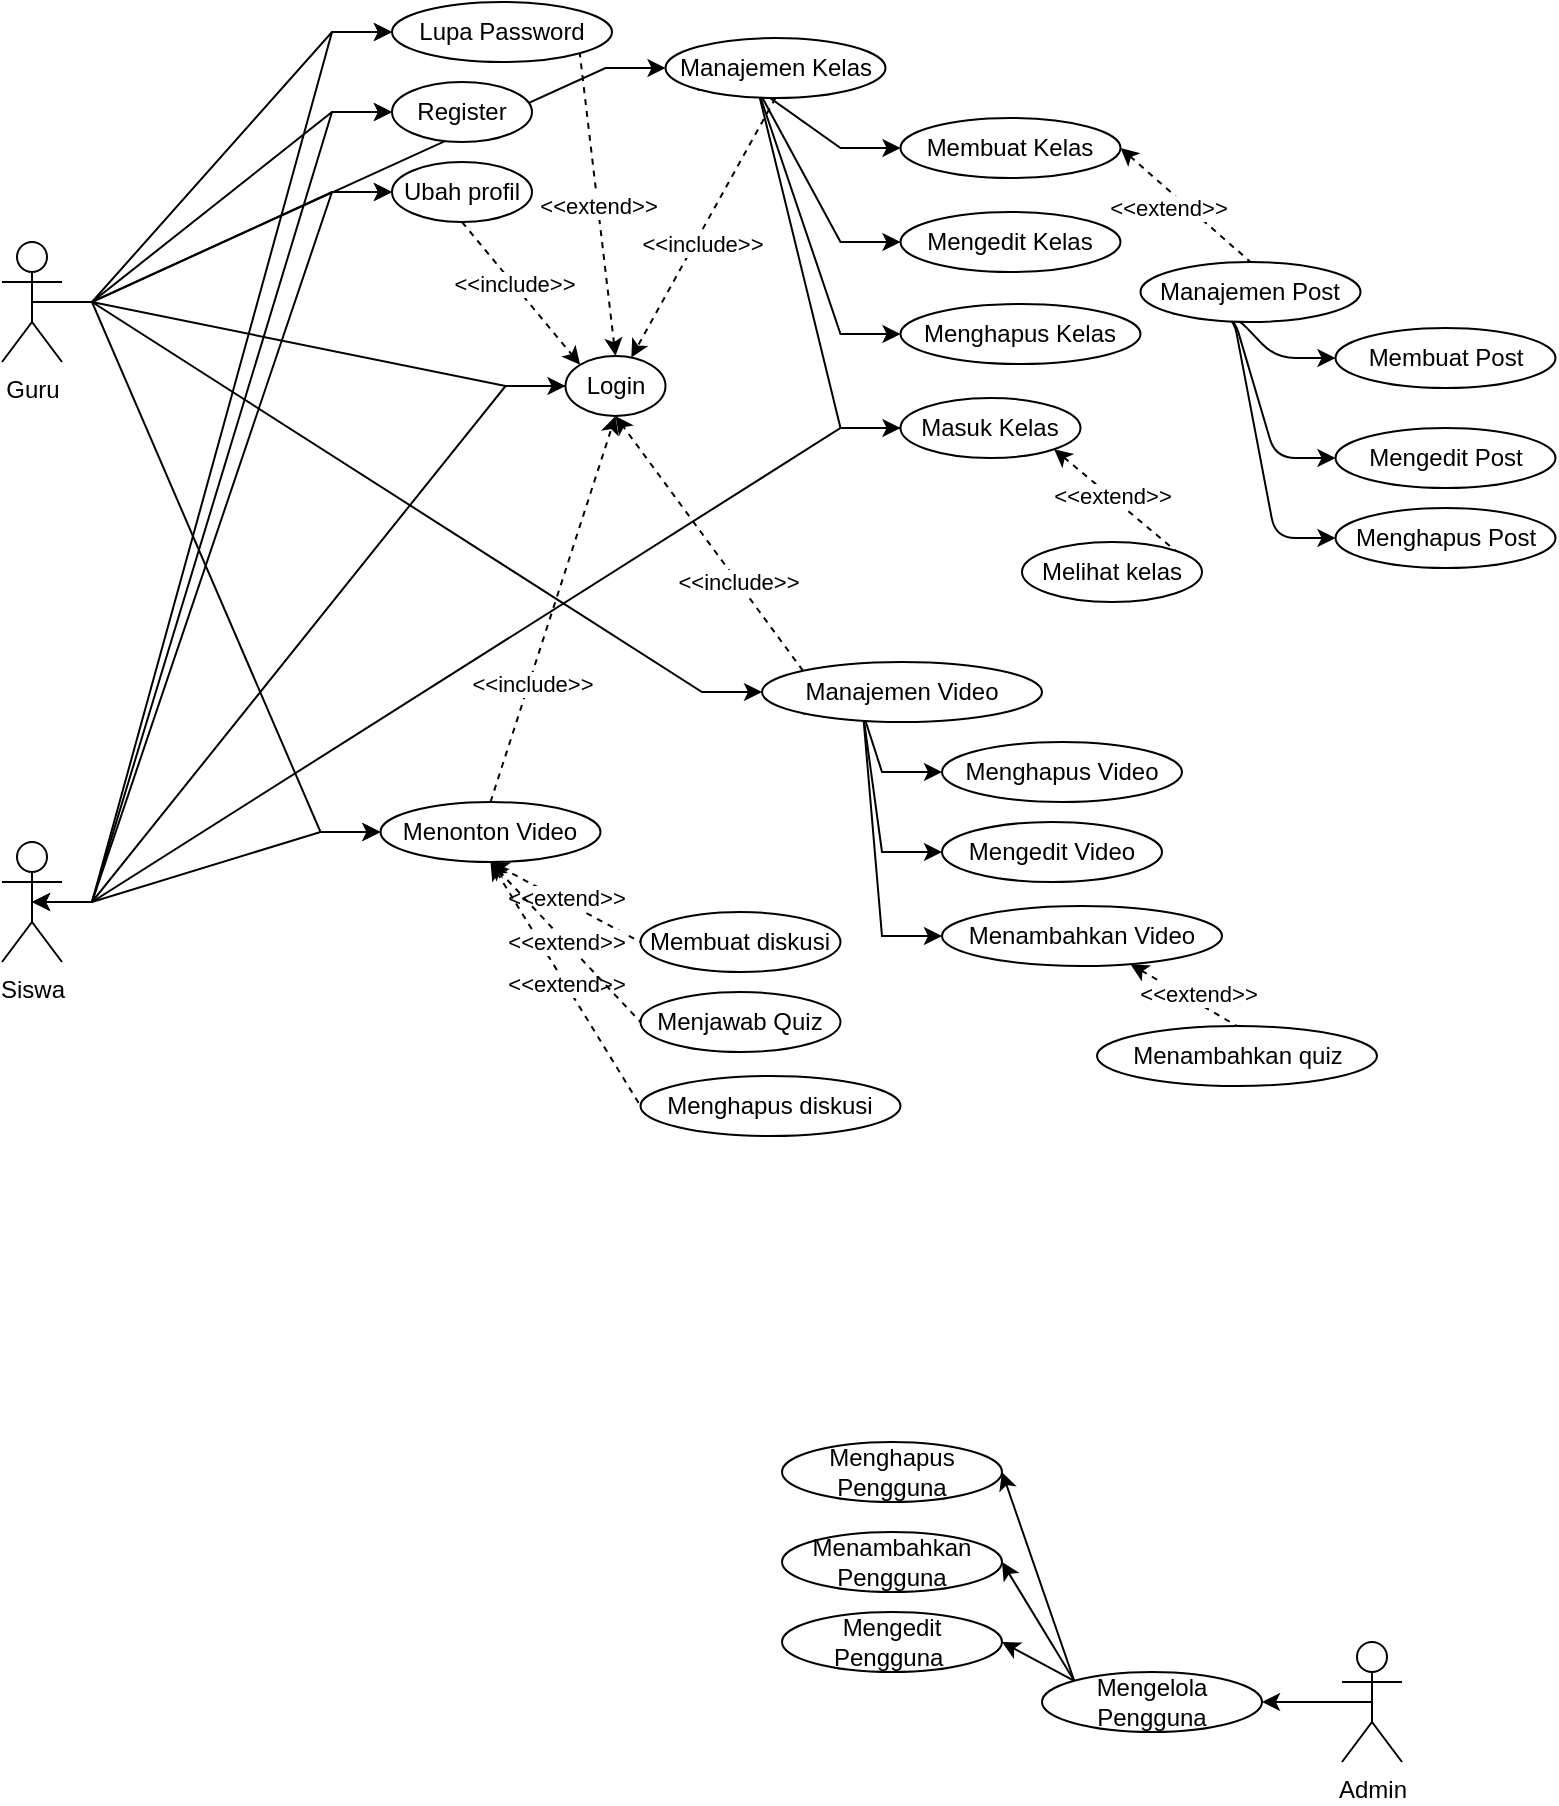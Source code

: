 <mxfile version="24.7.17" pages="5">
  <diagram name="Use Case Diagram" id="f-cThIh0bMvv7wwQ6LZK">
    <mxGraphModel dx="1259" dy="672" grid="1" gridSize="10" guides="1" tooltips="1" connect="1" arrows="1" fold="1" page="1" pageScale="1" pageWidth="827" pageHeight="1169" math="0" shadow="0">
      <root>
        <mxCell id="0" />
        <mxCell id="1" parent="0" />
        <mxCell id="lS43BdNN7n9LaX_f6iE6-10" style="rounded=0;orthogonalLoop=1;jettySize=auto;html=1;exitX=0.5;exitY=0.5;exitDx=0;exitDy=0;exitPerimeter=0;entryX=0;entryY=0.5;entryDx=0;entryDy=0;edgeStyle=entityRelationEdgeStyle;" parent="1" source="lS43BdNN7n9LaX_f6iE6-2" target="lS43BdNN7n9LaX_f6iE6-7" edge="1">
          <mxGeometry relative="1" as="geometry" />
        </mxCell>
        <mxCell id="lS43BdNN7n9LaX_f6iE6-11" style="rounded=0;orthogonalLoop=1;jettySize=auto;html=1;exitX=0.5;exitY=0.5;exitDx=0;exitDy=0;exitPerimeter=0;entryX=0;entryY=0.5;entryDx=0;entryDy=0;edgeStyle=entityRelationEdgeStyle;" parent="1" source="lS43BdNN7n9LaX_f6iE6-2" target="lS43BdNN7n9LaX_f6iE6-1" edge="1">
          <mxGeometry relative="1" as="geometry" />
        </mxCell>
        <mxCell id="lS43BdNN7n9LaX_f6iE6-12" style="rounded=0;orthogonalLoop=1;jettySize=auto;html=1;exitX=0.5;exitY=0.5;exitDx=0;exitDy=0;exitPerimeter=0;edgeStyle=entityRelationEdgeStyle;" parent="1" source="lS43BdNN7n9LaX_f6iE6-2" target="lS43BdNN7n9LaX_f6iE6-8" edge="1">
          <mxGeometry relative="1" as="geometry" />
        </mxCell>
        <mxCell id="lS43BdNN7n9LaX_f6iE6-48" style="rounded=0;orthogonalLoop=1;jettySize=auto;html=1;exitX=0;exitY=1;exitDx=0;exitDy=0;entryX=0;entryY=0.5;entryDx=0;entryDy=0;edgeStyle=entityRelationEdgeStyle;" parent="1" source="aN5weHXpLjJ7d-LWtql0-29" target="lS43BdNN7n9LaX_f6iE6-20" edge="1">
          <mxGeometry relative="1" as="geometry" />
        </mxCell>
        <mxCell id="lS43BdNN7n9LaX_f6iE6-49" style="rounded=0;orthogonalLoop=1;jettySize=auto;html=1;exitX=0;exitY=1;exitDx=0;exitDy=0;entryX=0;entryY=0.5;entryDx=0;entryDy=0;edgeStyle=entityRelationEdgeStyle;" parent="1" source="aN5weHXpLjJ7d-LWtql0-29" target="lS43BdNN7n9LaX_f6iE6-19" edge="1">
          <mxGeometry relative="1" as="geometry" />
        </mxCell>
        <mxCell id="lS43BdNN7n9LaX_f6iE6-50" style="rounded=0;orthogonalLoop=1;jettySize=auto;html=1;exitX=0;exitY=1;exitDx=0;exitDy=0;entryX=0;entryY=0.5;entryDx=0;entryDy=0;edgeStyle=entityRelationEdgeStyle;" parent="1" source="aN5weHXpLjJ7d-LWtql0-29" target="lS43BdNN7n9LaX_f6iE6-21" edge="1">
          <mxGeometry relative="1" as="geometry" />
        </mxCell>
        <mxCell id="lS43BdNN7n9LaX_f6iE6-52" style="rounded=0;orthogonalLoop=1;jettySize=auto;html=1;exitX=0.5;exitY=0.5;exitDx=0;exitDy=0;exitPerimeter=0;entryX=0;entryY=0.5;entryDx=0;entryDy=0;edgeStyle=entityRelationEdgeStyle;" parent="1" source="lS43BdNN7n9LaX_f6iE6-2" target="lS43BdNN7n9LaX_f6iE6-18" edge="1">
          <mxGeometry relative="1" as="geometry" />
        </mxCell>
        <mxCell id="lS43BdNN7n9LaX_f6iE6-88" style="rounded=0;orthogonalLoop=1;jettySize=auto;html=1;exitX=0;exitY=1;exitDx=0;exitDy=0;entryX=0;entryY=0.5;entryDx=0;entryDy=0;edgeStyle=entityRelationEdgeStyle;" parent="1" source="aN5weHXpLjJ7d-LWtql0-31" target="lS43BdNN7n9LaX_f6iE6-84" edge="1">
          <mxGeometry relative="1" as="geometry" />
        </mxCell>
        <mxCell id="lS43BdNN7n9LaX_f6iE6-89" style="rounded=0;orthogonalLoop=1;jettySize=auto;html=1;exitX=0;exitY=1;exitDx=0;exitDy=0;entryX=0;entryY=0.5;entryDx=0;entryDy=0;edgeStyle=entityRelationEdgeStyle;" parent="1" source="aN5weHXpLjJ7d-LWtql0-31" target="lS43BdNN7n9LaX_f6iE6-85" edge="1">
          <mxGeometry relative="1" as="geometry" />
        </mxCell>
        <mxCell id="lS43BdNN7n9LaX_f6iE6-90" style="rounded=0;orthogonalLoop=1;jettySize=auto;html=1;exitX=0;exitY=1;exitDx=0;exitDy=0;entryX=0;entryY=0.5;entryDx=0;entryDy=0;edgeStyle=entityRelationEdgeStyle;" parent="1" source="aN5weHXpLjJ7d-LWtql0-31" target="lS43BdNN7n9LaX_f6iE6-86" edge="1">
          <mxGeometry relative="1" as="geometry" />
        </mxCell>
        <mxCell id="lS43BdNN7n9LaX_f6iE6-91" style="rounded=0;orthogonalLoop=1;jettySize=auto;html=1;exitX=0;exitY=1;exitDx=0;exitDy=0;entryX=0;entryY=0.5;entryDx=0;entryDy=0;edgeStyle=entityRelationEdgeStyle;" parent="1" source="aN5weHXpLjJ7d-LWtql0-31" target="lS43BdNN7n9LaX_f6iE6-87" edge="1">
          <mxGeometry relative="1" as="geometry" />
        </mxCell>
        <mxCell id="lS43BdNN7n9LaX_f6iE6-13" style="rounded=0;orthogonalLoop=1;jettySize=auto;html=1;exitX=0.5;exitY=0.5;exitDx=0;exitDy=0;exitPerimeter=0;entryX=0;entryY=0.5;entryDx=0;entryDy=0;edgeStyle=entityRelationEdgeStyle;endArrow=none;endFill=0;startArrow=classic;startFill=1;" parent="1" source="lS43BdNN7n9LaX_f6iE6-4" target="lS43BdNN7n9LaX_f6iE6-1" edge="1">
          <mxGeometry relative="1" as="geometry" />
        </mxCell>
        <mxCell id="lS43BdNN7n9LaX_f6iE6-14" style="rounded=0;orthogonalLoop=1;jettySize=auto;html=1;exitX=0.5;exitY=0.5;exitDx=0;exitDy=0;exitPerimeter=0;entryX=0;entryY=0.5;entryDx=0;entryDy=0;edgeStyle=entityRelationEdgeStyle;" parent="1" source="lS43BdNN7n9LaX_f6iE6-4" target="lS43BdNN7n9LaX_f6iE6-8" edge="1">
          <mxGeometry relative="1" as="geometry" />
        </mxCell>
        <mxCell id="lS43BdNN7n9LaX_f6iE6-15" style="rounded=0;orthogonalLoop=1;jettySize=auto;html=1;exitX=0.5;exitY=0.5;exitDx=0;exitDy=0;exitPerimeter=0;entryX=0;entryY=0.5;entryDx=0;entryDy=0;edgeStyle=entityRelationEdgeStyle;" parent="1" source="lS43BdNN7n9LaX_f6iE6-4" target="lS43BdNN7n9LaX_f6iE6-7" edge="1">
          <mxGeometry relative="1" as="geometry" />
        </mxCell>
        <mxCell id="lS43BdNN7n9LaX_f6iE6-92" style="rounded=0;orthogonalLoop=1;jettySize=auto;html=1;exitX=0.5;exitY=0.5;exitDx=0;exitDy=0;exitPerimeter=0;entryX=0;entryY=0.5;entryDx=0;entryDy=0;edgeStyle=entityRelationEdgeStyle;endArrow=none;endFill=0;startArrow=classic;startFill=1;" parent="1" source="lS43BdNN7n9LaX_f6iE6-4" target="lS43BdNN7n9LaX_f6iE6-87" edge="1">
          <mxGeometry relative="1" as="geometry" />
        </mxCell>
        <mxCell id="lS43BdNN7n9LaX_f6iE6-64" style="rounded=0;orthogonalLoop=1;jettySize=auto;html=1;exitX=0.5;exitY=0;exitDx=0;exitDy=0;dashed=1;entryX=1;entryY=1;entryDx=0;entryDy=0;startArrow=classic;startFill=1;endArrow=none;endFill=0;" parent="1" source="lS43BdNN7n9LaX_f6iE6-1" target="lS43BdNN7n9LaX_f6iE6-8" edge="1">
          <mxGeometry relative="1" as="geometry" />
        </mxCell>
        <mxCell id="lS43BdNN7n9LaX_f6iE6-65" value="&amp;lt;&amp;lt;extend&amp;gt;&amp;gt;" style="edgeLabel;html=1;align=center;verticalAlign=middle;resizable=0;points=[];" parent="lS43BdNN7n9LaX_f6iE6-64" vertex="1" connectable="0">
          <mxGeometry relative="1" as="geometry">
            <mxPoint as="offset" />
          </mxGeometry>
        </mxCell>
        <mxCell id="lS43BdNN7n9LaX_f6iE6-1" value="Login" style="ellipse;whiteSpace=wrap;html=1;" parent="1" vertex="1">
          <mxGeometry x="291.75" y="187" width="50" height="30" as="geometry" />
        </mxCell>
        <mxCell id="7" style="edgeStyle=none;html=1;exitX=1;exitY=1;exitDx=0;exitDy=0;entryX=1;entryY=0;entryDx=0;entryDy=0;dashed=1;startArrow=classic;startFill=1;endArrow=none;endFill=0;" parent="1" source="lS43BdNN7n9LaX_f6iE6-87" target="6" edge="1">
          <mxGeometry relative="1" as="geometry" />
        </mxCell>
        <mxCell id="aN5weHXpLjJ7d-LWtql0-56" value="&amp;lt;&amp;lt;extend&amp;gt;&amp;gt;" style="edgeLabel;html=1;align=center;verticalAlign=middle;resizable=0;points=[];" parent="7" vertex="1" connectable="0">
          <mxGeometry x="-0.057" y="1" relative="1" as="geometry">
            <mxPoint x="-1" as="offset" />
          </mxGeometry>
        </mxCell>
        <mxCell id="14" style="edgeStyle=entityRelationEdgeStyle;html=1;exitX=0;exitY=1;exitDx=0;exitDy=0;entryX=0;entryY=0.5;entryDx=0;entryDy=0;" parent="1" source="aN5weHXpLjJ7d-LWtql0-30" target="12" edge="1">
          <mxGeometry relative="1" as="geometry" />
        </mxCell>
        <mxCell id="15" style="edgeStyle=entityRelationEdgeStyle;html=1;exitX=0;exitY=1;exitDx=0;exitDy=0;entryX=0;entryY=0.5;entryDx=0;entryDy=0;" parent="1" source="aN5weHXpLjJ7d-LWtql0-30" target="13" edge="1">
          <mxGeometry relative="1" as="geometry" />
        </mxCell>
        <mxCell id="25" style="edgeStyle=entityRelationEdgeStyle;html=1;exitX=0;exitY=1;exitDx=0;exitDy=0;entryX=0;entryY=0.5;entryDx=0;entryDy=0;" parent="1" source="aN5weHXpLjJ7d-LWtql0-30" target="8" edge="1">
          <mxGeometry relative="1" as="geometry" />
        </mxCell>
        <mxCell id="aN5weHXpLjJ7d-LWtql0-35" style="rounded=0;orthogonalLoop=1;jettySize=auto;html=1;exitX=0.5;exitY=0.5;exitDx=0;exitDy=0;exitPerimeter=0;entryX=0;entryY=0.5;entryDx=0;entryDy=0;edgeStyle=entityRelationEdgeStyle;" parent="1" source="lS43BdNN7n9LaX_f6iE6-2" target="aN5weHXpLjJ7d-LWtql0-29" edge="1">
          <mxGeometry relative="1" as="geometry" />
        </mxCell>
        <mxCell id="aN5weHXpLjJ7d-LWtql0-51" style="rounded=0;orthogonalLoop=1;jettySize=auto;html=1;exitX=0.5;exitY=0.5;exitDx=0;exitDy=0;exitPerimeter=0;entryX=0;entryY=0.5;entryDx=0;entryDy=0;edgeStyle=entityRelationEdgeStyle;" parent="1" source="lS43BdNN7n9LaX_f6iE6-2" target="aN5weHXpLjJ7d-LWtql0-50" edge="1">
          <mxGeometry relative="1" as="geometry" />
        </mxCell>
        <mxCell id="lS43BdNN7n9LaX_f6iE6-2" value="Guru" style="shape=umlActor;verticalLabelPosition=bottom;verticalAlign=top;html=1;outlineConnect=0;" parent="1" vertex="1">
          <mxGeometry x="10" y="130" width="30" height="60" as="geometry" />
        </mxCell>
        <mxCell id="aN5weHXpLjJ7d-LWtql0-44" style="rounded=0;orthogonalLoop=1;jettySize=auto;html=1;exitX=0.5;exitY=0.5;exitDx=0;exitDy=0;exitPerimeter=0;entryX=0;entryY=0.5;entryDx=0;entryDy=0;edgeStyle=entityRelationEdgeStyle;" parent="1" source="lS43BdNN7n9LaX_f6iE6-4" target="lS43BdNN7n9LaX_f6iE6-18" edge="1">
          <mxGeometry relative="1" as="geometry" />
        </mxCell>
        <mxCell id="aN5weHXpLjJ7d-LWtql0-52" style="rounded=0;orthogonalLoop=1;jettySize=auto;html=1;exitX=0.5;exitY=0.5;exitDx=0;exitDy=0;exitPerimeter=0;entryX=0;entryY=0.5;entryDx=0;entryDy=0;edgeStyle=entityRelationEdgeStyle;" parent="1" source="lS43BdNN7n9LaX_f6iE6-4" target="aN5weHXpLjJ7d-LWtql0-50" edge="1">
          <mxGeometry relative="1" as="geometry" />
        </mxCell>
        <mxCell id="lS43BdNN7n9LaX_f6iE6-4" value="Siswa" style="shape=umlActor;verticalLabelPosition=bottom;verticalAlign=top;html=1;outlineConnect=0;" parent="1" vertex="1">
          <mxGeometry x="10" y="430" width="30" height="60" as="geometry" />
        </mxCell>
        <mxCell id="aN5weHXpLjJ7d-LWtql0-42" style="edgeStyle=orthogonalEdgeStyle;rounded=0;orthogonalLoop=1;jettySize=auto;html=1;exitX=0.5;exitY=0.5;exitDx=0;exitDy=0;exitPerimeter=0;" parent="1" source="lS43BdNN7n9LaX_f6iE6-5" target="aN5weHXpLjJ7d-LWtql0-28" edge="1">
          <mxGeometry relative="1" as="geometry">
            <Array as="points" />
          </mxGeometry>
        </mxCell>
        <mxCell id="lS43BdNN7n9LaX_f6iE6-5" value="Admin" style="shape=umlActor;verticalLabelPosition=bottom;verticalAlign=top;html=1;outlineConnect=0;" parent="1" vertex="1">
          <mxGeometry x="680" y="830" width="30" height="60" as="geometry" />
        </mxCell>
        <mxCell id="lS43BdNN7n9LaX_f6iE6-8" value="Lupa Password" style="ellipse;whiteSpace=wrap;html=1;" parent="1" vertex="1">
          <mxGeometry x="205" y="10" width="110" height="30" as="geometry" />
        </mxCell>
        <mxCell id="lS43BdNN7n9LaX_f6iE6-24" style="rounded=0;orthogonalLoop=1;jettySize=auto;html=1;exitX=0.5;exitY=1;exitDx=0;exitDy=0;entryX=0;entryY=0.5;entryDx=0;entryDy=0;dashed=1;endArrow=none;endFill=0;startArrow=classic;startFill=1;" parent="1" source="lS43BdNN7n9LaX_f6iE6-18" target="lS43BdNN7n9LaX_f6iE6-22" edge="1">
          <mxGeometry relative="1" as="geometry" />
        </mxCell>
        <mxCell id="lS43BdNN7n9LaX_f6iE6-25" value="&amp;lt;&amp;lt;extend&amp;gt;&amp;gt;" style="edgeLabel;align=center;verticalAlign=middle;resizable=0;points=[];html=1;labelPosition=center;verticalLabelPosition=middle;rotation=0;" parent="lS43BdNN7n9LaX_f6iE6-24" vertex="1" connectable="0">
          <mxGeometry relative="1" as="geometry">
            <mxPoint y="-2" as="offset" />
          </mxGeometry>
        </mxCell>
        <mxCell id="7GK6dYHiF1ypYHAdop5M-44" style="rounded=0;orthogonalLoop=1;jettySize=auto;html=1;exitX=0.5;exitY=0;exitDx=0;exitDy=0;entryX=0.5;entryY=1;entryDx=0;entryDy=0;dashed=1;" edge="1" parent="1" source="lS43BdNN7n9LaX_f6iE6-18" target="lS43BdNN7n9LaX_f6iE6-1">
          <mxGeometry relative="1" as="geometry" />
        </mxCell>
        <mxCell id="7GK6dYHiF1ypYHAdop5M-45" value="&amp;lt;&amp;lt;include&amp;gt;&amp;gt;" style="edgeLabel;html=1;align=center;verticalAlign=middle;resizable=0;points=[];" vertex="1" connectable="0" parent="7GK6dYHiF1ypYHAdop5M-44">
          <mxGeometry x="-0.384" y="-1" relative="1" as="geometry">
            <mxPoint as="offset" />
          </mxGeometry>
        </mxCell>
        <mxCell id="lS43BdNN7n9LaX_f6iE6-18" value="Menonton Video" style="ellipse;whiteSpace=wrap;html=1;" parent="1" vertex="1">
          <mxGeometry x="199.25" y="410" width="110" height="30" as="geometry" />
        </mxCell>
        <mxCell id="lS43BdNN7n9LaX_f6iE6-19" value="Menghapus Video" style="ellipse;whiteSpace=wrap;html=1;" parent="1" vertex="1">
          <mxGeometry x="480" y="380" width="120" height="30" as="geometry" />
        </mxCell>
        <mxCell id="lS43BdNN7n9LaX_f6iE6-20" value="Mengedit Video" style="ellipse;whiteSpace=wrap;html=1;" parent="1" vertex="1">
          <mxGeometry x="480" y="420" width="110" height="30" as="geometry" />
        </mxCell>
        <mxCell id="3" style="edgeStyle=none;html=1;entryX=0.5;entryY=0;entryDx=0;entryDy=0;dashed=1;startArrow=classic;startFill=1;endArrow=none;endFill=0;" parent="1" source="lS43BdNN7n9LaX_f6iE6-21" target="2" edge="1">
          <mxGeometry relative="1" as="geometry" />
        </mxCell>
        <mxCell id="4" value="&amp;lt;&amp;lt;extend&amp;gt;&amp;gt;" style="edgeLabel;html=1;align=center;verticalAlign=middle;resizable=0;points=[];" parent="3" vertex="1" connectable="0">
          <mxGeometry x="0.19" relative="1" as="geometry">
            <mxPoint x="2" y="-4" as="offset" />
          </mxGeometry>
        </mxCell>
        <mxCell id="lS43BdNN7n9LaX_f6iE6-22" value="Membuat diskusi" style="ellipse;whiteSpace=wrap;html=1;" parent="1" vertex="1">
          <mxGeometry x="329.25" y="465" width="100" height="30" as="geometry" />
        </mxCell>
        <mxCell id="aN5weHXpLjJ7d-LWtql0-54" style="rounded=0;orthogonalLoop=1;jettySize=auto;html=1;exitX=1;exitY=0.5;exitDx=0;exitDy=0;entryX=0.5;entryY=0;entryDx=0;entryDy=0;dashed=1;startArrow=classic;startFill=1;endArrow=none;endFill=0;" parent="1" source="lS43BdNN7n9LaX_f6iE6-84" target="aN5weHXpLjJ7d-LWtql0-30" edge="1">
          <mxGeometry relative="1" as="geometry" />
        </mxCell>
        <mxCell id="aN5weHXpLjJ7d-LWtql0-55" value="&amp;lt;&amp;lt;extend&amp;gt;&amp;gt;" style="edgeLabel;html=1;align=center;verticalAlign=middle;resizable=0;points=[];" parent="aN5weHXpLjJ7d-LWtql0-54" vertex="1" connectable="0">
          <mxGeometry x="0.176" y="-1" relative="1" as="geometry">
            <mxPoint x="-14" y="-5" as="offset" />
          </mxGeometry>
        </mxCell>
        <mxCell id="lS43BdNN7n9LaX_f6iE6-84" value="Membuat Kelas" style="ellipse;whiteSpace=wrap;html=1;fillColor=default;" parent="1" vertex="1">
          <mxGeometry x="459.25" y="68" width="110" height="30" as="geometry" />
        </mxCell>
        <mxCell id="lS43BdNN7n9LaX_f6iE6-85" value="Mengedit Kelas" style="ellipse;whiteSpace=wrap;html=1;fillColor=default;" parent="1" vertex="1">
          <mxGeometry x="459.25" y="115" width="110" height="30" as="geometry" />
        </mxCell>
        <mxCell id="lS43BdNN7n9LaX_f6iE6-86" value="Menghapus Kelas" style="ellipse;whiteSpace=wrap;html=1;fillColor=default;" parent="1" vertex="1">
          <mxGeometry x="459.25" y="161" width="120" height="30" as="geometry" />
        </mxCell>
        <mxCell id="lS43BdNN7n9LaX_f6iE6-87" value="Masuk Kelas" style="ellipse;whiteSpace=wrap;html=1;fillColor=default;" parent="1" vertex="1">
          <mxGeometry x="459.25" y="208" width="90" height="30" as="geometry" />
        </mxCell>
        <mxCell id="2" value="Menambahkan quiz" style="ellipse;whiteSpace=wrap;html=1;" parent="1" vertex="1">
          <mxGeometry x="557.5" y="522" width="140" height="30" as="geometry" />
        </mxCell>
        <mxCell id="6" value="Melihat kelas" style="ellipse;whiteSpace=wrap;html=1;fillColor=default;" parent="1" vertex="1">
          <mxGeometry x="520" y="280" width="90" height="30" as="geometry" />
        </mxCell>
        <mxCell id="8" value="Membuat Post" style="ellipse;whiteSpace=wrap;html=1;fillColor=default;" parent="1" vertex="1">
          <mxGeometry x="676.75" y="173" width="110" height="30" as="geometry" />
        </mxCell>
        <mxCell id="12" value="Mengedit Post" style="ellipse;whiteSpace=wrap;html=1;fillColor=default;" parent="1" vertex="1">
          <mxGeometry x="676.75" y="223" width="110" height="30" as="geometry" />
        </mxCell>
        <mxCell id="13" value="Menghapus Post" style="ellipse;whiteSpace=wrap;html=1;fillColor=default;" parent="1" vertex="1">
          <mxGeometry x="676.75" y="263" width="110" height="30" as="geometry" />
        </mxCell>
        <mxCell id="16" value="Menghapus diskusi" style="ellipse;whiteSpace=wrap;html=1;" parent="1" vertex="1">
          <mxGeometry x="329.25" y="547" width="130" height="30" as="geometry" />
        </mxCell>
        <mxCell id="17" style="rounded=0;orthogonalLoop=1;jettySize=auto;html=1;exitX=0.5;exitY=1;exitDx=0;exitDy=0;entryX=0;entryY=0.5;entryDx=0;entryDy=0;dashed=1;endArrow=none;endFill=0;startArrow=classic;startFill=1;" parent="1" source="lS43BdNN7n9LaX_f6iE6-18" target="16" edge="1">
          <mxGeometry relative="1" as="geometry">
            <mxPoint x="479" y="440" as="sourcePoint" />
            <mxPoint x="510" y="510" as="targetPoint" />
          </mxGeometry>
        </mxCell>
        <mxCell id="18" value="&amp;lt;&amp;lt;extend&amp;gt;&amp;gt;" style="edgeLabel;align=center;verticalAlign=middle;resizable=0;points=[];html=1;labelPosition=center;verticalLabelPosition=middle;rotation=0;" parent="17" vertex="1" connectable="0">
          <mxGeometry relative="1" as="geometry">
            <mxPoint as="offset" />
          </mxGeometry>
        </mxCell>
        <mxCell id="aN5weHXpLjJ7d-LWtql0-39" style="rounded=0;orthogonalLoop=1;jettySize=auto;html=1;exitX=0;exitY=0;exitDx=0;exitDy=0;entryX=1;entryY=0.5;entryDx=0;entryDy=0;" parent="1" source="aN5weHXpLjJ7d-LWtql0-28" target="aN5weHXpLjJ7d-LWtql0-36" edge="1">
          <mxGeometry relative="1" as="geometry" />
        </mxCell>
        <mxCell id="aN5weHXpLjJ7d-LWtql0-40" style="rounded=0;orthogonalLoop=1;jettySize=auto;html=1;exitX=0;exitY=0;exitDx=0;exitDy=0;entryX=1;entryY=0.5;entryDx=0;entryDy=0;" parent="1" source="aN5weHXpLjJ7d-LWtql0-28" target="aN5weHXpLjJ7d-LWtql0-37" edge="1">
          <mxGeometry relative="1" as="geometry" />
        </mxCell>
        <mxCell id="aN5weHXpLjJ7d-LWtql0-41" style="rounded=0;orthogonalLoop=1;jettySize=auto;html=1;exitX=0;exitY=0;exitDx=0;exitDy=0;entryX=1;entryY=0.5;entryDx=0;entryDy=0;" parent="1" source="aN5weHXpLjJ7d-LWtql0-28" target="aN5weHXpLjJ7d-LWtql0-38" edge="1">
          <mxGeometry relative="1" as="geometry" />
        </mxCell>
        <mxCell id="aN5weHXpLjJ7d-LWtql0-28" value="Mengelola Pengguna" style="ellipse;whiteSpace=wrap;html=1;fillColor=default;" parent="1" vertex="1">
          <mxGeometry x="530" y="845" width="110" height="30" as="geometry" />
        </mxCell>
        <mxCell id="7GK6dYHiF1ypYHAdop5M-42" style="rounded=0;orthogonalLoop=1;jettySize=auto;html=1;exitX=0;exitY=0;exitDx=0;exitDy=0;entryX=0.5;entryY=1;entryDx=0;entryDy=0;dashed=1;" edge="1" parent="1" source="aN5weHXpLjJ7d-LWtql0-29" target="lS43BdNN7n9LaX_f6iE6-1">
          <mxGeometry relative="1" as="geometry" />
        </mxCell>
        <mxCell id="7GK6dYHiF1ypYHAdop5M-43" value="&amp;lt;&amp;lt;include&amp;gt;&amp;gt;" style="edgeLabel;html=1;align=center;verticalAlign=middle;resizable=0;points=[];" vertex="1" connectable="0" parent="7GK6dYHiF1ypYHAdop5M-42">
          <mxGeometry x="-0.303" relative="1" as="geometry">
            <mxPoint as="offset" />
          </mxGeometry>
        </mxCell>
        <mxCell id="aN5weHXpLjJ7d-LWtql0-29" value="Manajemen Video" style="ellipse;whiteSpace=wrap;html=1;" parent="1" vertex="1">
          <mxGeometry x="390" y="340" width="140" height="30" as="geometry" />
        </mxCell>
        <mxCell id="aN5weHXpLjJ7d-LWtql0-30" value="Manajemen Post" style="ellipse;whiteSpace=wrap;html=1;fillColor=default;" parent="1" vertex="1">
          <mxGeometry x="579.25" y="140" width="110" height="30" as="geometry" />
        </mxCell>
        <mxCell id="aN5weHXpLjJ7d-LWtql0-34" value="" style="rounded=0;orthogonalLoop=1;jettySize=auto;html=1;exitX=0.5;exitY=0.5;exitDx=0;exitDy=0;exitPerimeter=0;entryX=0;entryY=0.5;entryDx=0;entryDy=0;edgeStyle=entityRelationEdgeStyle;" parent="1" source="lS43BdNN7n9LaX_f6iE6-2" target="aN5weHXpLjJ7d-LWtql0-31" edge="1">
          <mxGeometry relative="1" as="geometry">
            <mxPoint x="25" y="160" as="sourcePoint" />
            <mxPoint x="390" y="172" as="targetPoint" />
          </mxGeometry>
        </mxCell>
        <mxCell id="7GK6dYHiF1ypYHAdop5M-46" style="rounded=0;orthogonalLoop=1;jettySize=auto;html=1;exitX=0.5;exitY=1;exitDx=0;exitDy=0;dashed=1;" edge="1" parent="1" source="aN5weHXpLjJ7d-LWtql0-31" target="lS43BdNN7n9LaX_f6iE6-1">
          <mxGeometry relative="1" as="geometry" />
        </mxCell>
        <mxCell id="7GK6dYHiF1ypYHAdop5M-47" value="&amp;lt;&amp;lt;include&amp;gt;&amp;gt;" style="edgeLabel;html=1;align=center;verticalAlign=middle;resizable=0;points=[];" vertex="1" connectable="0" parent="7GK6dYHiF1ypYHAdop5M-46">
          <mxGeometry x="0.522" y="1" relative="1" as="geometry">
            <mxPoint x="17" y="-27" as="offset" />
          </mxGeometry>
        </mxCell>
        <mxCell id="aN5weHXpLjJ7d-LWtql0-31" value="Manajemen Kelas" style="ellipse;whiteSpace=wrap;html=1;fillColor=default;" parent="1" vertex="1">
          <mxGeometry x="341.75" y="28" width="110" height="30" as="geometry" />
        </mxCell>
        <mxCell id="aN5weHXpLjJ7d-LWtql0-36" value="Menambahkan Pengguna" style="ellipse;whiteSpace=wrap;html=1;fillColor=default;" parent="1" vertex="1">
          <mxGeometry x="400" y="775" width="110" height="30" as="geometry" />
        </mxCell>
        <mxCell id="aN5weHXpLjJ7d-LWtql0-37" value="Menghapus&lt;div&gt;Pengguna&lt;/div&gt;" style="ellipse;whiteSpace=wrap;html=1;fillColor=default;" parent="1" vertex="1">
          <mxGeometry x="400" y="730" width="110" height="30" as="geometry" />
        </mxCell>
        <mxCell id="aN5weHXpLjJ7d-LWtql0-38" value="Mengedit Pengguna&amp;nbsp;" style="ellipse;whiteSpace=wrap;html=1;fillColor=default;" parent="1" vertex="1">
          <mxGeometry x="400" y="815" width="110" height="30" as="geometry" />
        </mxCell>
        <mxCell id="lS43BdNN7n9LaX_f6iE6-21" value="Menambahkan Video" style="ellipse;whiteSpace=wrap;html=1;" parent="1" vertex="1">
          <mxGeometry x="480" y="462" width="140" height="30" as="geometry" />
        </mxCell>
        <mxCell id="aN5weHXpLjJ7d-LWtql0-46" style="rounded=0;orthogonalLoop=1;jettySize=auto;html=1;exitX=0.5;exitY=1;exitDx=0;exitDy=0;dashed=1;entryX=0;entryY=0.5;entryDx=0;entryDy=0;endArrow=none;endFill=0;startArrow=classic;startFill=1;" parent="1" source="lS43BdNN7n9LaX_f6iE6-18" target="aN5weHXpLjJ7d-LWtql0-48" edge="1">
          <mxGeometry relative="1" as="geometry">
            <mxPoint x="216" y="532" as="sourcePoint" />
            <mxPoint x="280" y="540" as="targetPoint" />
          </mxGeometry>
        </mxCell>
        <mxCell id="aN5weHXpLjJ7d-LWtql0-47" value="&amp;lt;&amp;lt;extend&amp;gt;&amp;gt;" style="edgeLabel;align=center;verticalAlign=middle;resizable=0;points=[];html=1;labelPosition=center;verticalLabelPosition=middle;rotation=0;" parent="aN5weHXpLjJ7d-LWtql0-46" vertex="1" connectable="0">
          <mxGeometry relative="1" as="geometry">
            <mxPoint as="offset" />
          </mxGeometry>
        </mxCell>
        <mxCell id="aN5weHXpLjJ7d-LWtql0-48" value="Menjawab Quiz" style="ellipse;whiteSpace=wrap;html=1;" parent="1" vertex="1">
          <mxGeometry x="329.25" y="505" width="100" height="30" as="geometry" />
        </mxCell>
        <mxCell id="7GK6dYHiF1ypYHAdop5M-48" style="rounded=0;orthogonalLoop=1;jettySize=auto;html=1;exitX=0.5;exitY=1;exitDx=0;exitDy=0;entryX=0;entryY=0;entryDx=0;entryDy=0;dashed=1;" edge="1" parent="1" source="aN5weHXpLjJ7d-LWtql0-50" target="lS43BdNN7n9LaX_f6iE6-1">
          <mxGeometry relative="1" as="geometry" />
        </mxCell>
        <mxCell id="7GK6dYHiF1ypYHAdop5M-50" value="&amp;lt;&amp;lt;include&amp;gt;&amp;gt;" style="edgeLabel;html=1;align=center;verticalAlign=middle;resizable=0;points=[];" vertex="1" connectable="0" parent="7GK6dYHiF1ypYHAdop5M-48">
          <mxGeometry x="-0.122" relative="1" as="geometry">
            <mxPoint as="offset" />
          </mxGeometry>
        </mxCell>
        <mxCell id="aN5weHXpLjJ7d-LWtql0-50" value="Ubah profil" style="ellipse;whiteSpace=wrap;html=1;" parent="1" vertex="1">
          <mxGeometry x="205" y="90" width="70" height="30" as="geometry" />
        </mxCell>
        <mxCell id="lS43BdNN7n9LaX_f6iE6-7" value="Register" style="ellipse;whiteSpace=wrap;html=1;" parent="1" vertex="1">
          <mxGeometry x="205" y="50" width="70" height="30" as="geometry" />
        </mxCell>
      </root>
    </mxGraphModel>
  </diagram>
  <diagram id="QW9-7pE7JItVPyQwXhW9" name="Sequence Diagram">
    <mxGraphModel dx="1259" dy="672" grid="1" gridSize="10" guides="1" tooltips="1" connect="1" arrows="1" fold="1" page="1" pageScale="1" pageWidth="2800" pageHeight="3400" math="0" shadow="0">
      <root>
        <mxCell id="0" />
        <mxCell id="1" parent="0" />
      </root>
    </mxGraphModel>
  </diagram>
  <diagram id="bCdh7f_w2w8CA5pZz5ZZ" name="Activity Diagram">
    <mxGraphModel dx="1615" dy="855" grid="1" gridSize="10" guides="1" tooltips="1" connect="1" arrows="1" fold="1" page="1" pageScale="1" pageWidth="2800" pageHeight="3400" math="0" shadow="0">
      <root>
        <mxCell id="0" />
        <mxCell id="1" parent="0" />
        <mxCell id="Y_2l3GwDeufLtL1iD-jn-1" value="Login" style="swimlane;childLayout=stackLayout;resizeParent=1;resizeParentMax=0;startSize=20;html=1;" parent="1" vertex="1">
          <mxGeometry x="70" y="80" width="470" height="570" as="geometry" />
        </mxCell>
        <mxCell id="Y_2l3GwDeufLtL1iD-jn-2" value="user" style="swimlane;startSize=20;html=1;" parent="Y_2l3GwDeufLtL1iD-jn-1" vertex="1">
          <mxGeometry y="20" width="160" height="550" as="geometry" />
        </mxCell>
        <mxCell id="Y_2l3GwDeufLtL1iD-jn-3" value="" style="ellipse;whiteSpace=wrap;html=1;aspect=fixed;fillColor=#333333;" parent="Y_2l3GwDeufLtL1iD-jn-2" vertex="1">
          <mxGeometry x="70" y="46" width="36" height="36" as="geometry" />
        </mxCell>
        <mxCell id="Y_2l3GwDeufLtL1iD-jn-4" value="&lt;font style=&quot;font-size: 9px;&quot;&gt;mengisi form login&lt;/font&gt;" style="rounded=0;whiteSpace=wrap;html=1;" parent="Y_2l3GwDeufLtL1iD-jn-2" vertex="1">
          <mxGeometry x="29.5" y="175" width="120" height="30" as="geometry" />
        </mxCell>
        <mxCell id="Y_2l3GwDeufLtL1iD-jn-5" value="" style="ellipse;html=1;shape=endState;fillColor=#333333;strokeColor=#333333;" parent="Y_2l3GwDeufLtL1iD-jn-2" vertex="1">
          <mxGeometry x="71" y="402.5" width="35" height="35" as="geometry" />
        </mxCell>
        <mxCell id="Y_2l3GwDeufLtL1iD-jn-6" value="sistem" style="swimlane;startSize=20;html=1;" parent="Y_2l3GwDeufLtL1iD-jn-1" vertex="1">
          <mxGeometry x="160" y="20" width="160" height="550" as="geometry" />
        </mxCell>
        <mxCell id="Y_2l3GwDeufLtL1iD-jn-7" value="&lt;font style=&quot;font-size: 9px;&quot;&gt;menampilkan screen login&lt;/font&gt;" style="rounded=0;whiteSpace=wrap;html=1;" parent="Y_2l3GwDeufLtL1iD-jn-6" vertex="1">
          <mxGeometry x="20" y="49" width="120" height="30" as="geometry" />
        </mxCell>
        <mxCell id="Y_2l3GwDeufLtL1iD-jn-8" value="&lt;font style=&quot;font-size: 9px;&quot;&gt;menampilkan pesan error&lt;/font&gt;" style="rounded=0;whiteSpace=wrap;html=1;" parent="Y_2l3GwDeufLtL1iD-jn-6" vertex="1">
          <mxGeometry x="20" y="170" width="120" height="40" as="geometry" />
        </mxCell>
        <mxCell id="Y_2l3GwDeufLtL1iD-jn-9" value="&lt;font style=&quot;font-size: 9px;&quot;&gt;menampilkan screen home&lt;/font&gt;&lt;div&gt;&lt;font style=&quot;font-size: 9px;&quot;&gt;siswa&lt;/font&gt;&lt;/div&gt;" style="rounded=0;whiteSpace=wrap;html=1;" parent="Y_2l3GwDeufLtL1iD-jn-6" vertex="1">
          <mxGeometry x="20" y="400" width="120" height="40" as="geometry" />
        </mxCell>
        <mxCell id="Y_2l3GwDeufLtL1iD-jn-10" value="database" style="swimlane;startSize=20;html=1;" parent="Y_2l3GwDeufLtL1iD-jn-1" vertex="1">
          <mxGeometry x="320" y="20" width="150" height="550" as="geometry" />
        </mxCell>
        <mxCell id="Y_2l3GwDeufLtL1iD-jn-11" style="edgeStyle=orthogonalEdgeStyle;rounded=1;orthogonalLoop=1;jettySize=auto;html=1;entryX=1;entryY=0.5;entryDx=0;entryDy=0;curved=0;exitX=1;exitY=0.5;exitDx=0;exitDy=0;" parent="Y_2l3GwDeufLtL1iD-jn-10" source="Y_2l3GwDeufLtL1iD-jn-18" target="Y_2l3GwDeufLtL1iD-jn-21" edge="1">
          <mxGeometry relative="1" as="geometry">
            <Array as="points">
              <mxPoint x="130" y="260" />
              <mxPoint x="130" y="350" />
            </Array>
          </mxGeometry>
        </mxCell>
        <mxCell id="Y_2l3GwDeufLtL1iD-jn-12" value="Ya" style="edgeLabel;html=1;align=center;verticalAlign=middle;resizable=0;points=[];" parent="Y_2l3GwDeufLtL1iD-jn-11" vertex="1" connectable="0">
          <mxGeometry x="-0.851" relative="1" as="geometry">
            <mxPoint x="9" y="50" as="offset" />
          </mxGeometry>
        </mxCell>
        <mxCell id="Y_2l3GwDeufLtL1iD-jn-13" value="&lt;font style=&quot;font-size: 9px;&quot;&gt;mengirim data ke backend&lt;/font&gt;" style="rounded=0;whiteSpace=wrap;html=1;" parent="Y_2l3GwDeufLtL1iD-jn-10" vertex="1">
          <mxGeometry x="-140" y="240" width="120" height="40" as="geometry" />
        </mxCell>
        <mxCell id="Y_2l3GwDeufLtL1iD-jn-14" value="&lt;font style=&quot;font-size: 9px;&quot;&gt;menekan tombol login&lt;/font&gt;" style="rounded=0;whiteSpace=wrap;html=1;" parent="Y_2l3GwDeufLtL1iD-jn-10" vertex="1">
          <mxGeometry x="-290.5" y="240" width="120" height="40" as="geometry" />
        </mxCell>
        <mxCell id="Y_2l3GwDeufLtL1iD-jn-16" style="edgeStyle=orthogonalEdgeStyle;rounded=0;orthogonalLoop=1;jettySize=auto;html=1;" parent="Y_2l3GwDeufLtL1iD-jn-10" source="Y_2l3GwDeufLtL1iD-jn-14" target="Y_2l3GwDeufLtL1iD-jn-13" edge="1">
          <mxGeometry relative="1" as="geometry" />
        </mxCell>
        <mxCell id="Y_2l3GwDeufLtL1iD-jn-17" style="edgeStyle=orthogonalEdgeStyle;rounded=1;orthogonalLoop=1;jettySize=auto;html=1;exitX=1;exitY=0.5;exitDx=0;exitDy=0;curved=0;entryX=0;entryY=0.5;entryDx=0;entryDy=0;" parent="Y_2l3GwDeufLtL1iD-jn-10" source="Y_2l3GwDeufLtL1iD-jn-13" target="Y_2l3GwDeufLtL1iD-jn-18" edge="1">
          <mxGeometry relative="1" as="geometry">
            <mxPoint x="60" y="270" as="targetPoint" />
          </mxGeometry>
        </mxCell>
        <mxCell id="Y_2l3GwDeufLtL1iD-jn-18" value="&lt;font style=&quot;font-size: 9px;&quot;&gt;data user&amp;nbsp;&lt;/font&gt;&lt;div style=&quot;font-size: 9px;&quot;&gt;&lt;font style=&quot;font-size: 9px;&quot;&gt;benar?&lt;/font&gt;&lt;/div&gt;" style="rhombus;whiteSpace=wrap;html=1;" parent="Y_2l3GwDeufLtL1iD-jn-10" vertex="1">
          <mxGeometry x="30" y="220" width="80" height="80" as="geometry" />
        </mxCell>
        <mxCell id="Y_2l3GwDeufLtL1iD-jn-19" style="edgeStyle=orthogonalEdgeStyle;rounded=0;orthogonalLoop=1;jettySize=auto;html=1;entryX=1;entryY=0.5;entryDx=0;entryDy=0;" parent="Y_2l3GwDeufLtL1iD-jn-10" source="Y_2l3GwDeufLtL1iD-jn-21" target="Y_2l3GwDeufLtL1iD-jn-22" edge="1">
          <mxGeometry relative="1" as="geometry" />
        </mxCell>
        <mxCell id="Y_2l3GwDeufLtL1iD-jn-20" value="Ya" style="edgeLabel;html=1;align=center;verticalAlign=middle;resizable=0;points=[];" parent="Y_2l3GwDeufLtL1iD-jn-19" vertex="1" connectable="0">
          <mxGeometry x="-0.514" y="-2" relative="1" as="geometry">
            <mxPoint as="offset" />
          </mxGeometry>
        </mxCell>
        <mxCell id="Y_2l3GwDeufLtL1iD-jn-21" value="&lt;font size=&quot;1&quot;&gt;user adalah guru?&lt;/font&gt;" style="rhombus;whiteSpace=wrap;html=1;" parent="Y_2l3GwDeufLtL1iD-jn-10" vertex="1">
          <mxGeometry x="30" y="310" width="80" height="80" as="geometry" />
        </mxCell>
        <mxCell id="Y_2l3GwDeufLtL1iD-jn-22" value="&lt;font style=&quot;font-size: 9px;&quot;&gt;menampilkan screen home&lt;/font&gt;&lt;div&gt;&lt;font style=&quot;font-size: 9px;&quot;&gt;guru&lt;/font&gt;&lt;/div&gt;" style="rounded=0;whiteSpace=wrap;html=1;" parent="Y_2l3GwDeufLtL1iD-jn-10" vertex="1">
          <mxGeometry x="-140" y="330" width="120" height="40" as="geometry" />
        </mxCell>
        <mxCell id="Y_2l3GwDeufLtL1iD-jn-23" value="" style="edgeStyle=orthogonalEdgeStyle;rounded=1;orthogonalLoop=1;jettySize=auto;html=1;curved=0;" parent="Y_2l3GwDeufLtL1iD-jn-1" source="Y_2l3GwDeufLtL1iD-jn-3" target="Y_2l3GwDeufLtL1iD-jn-7" edge="1">
          <mxGeometry relative="1" as="geometry" />
        </mxCell>
        <mxCell id="Y_2l3GwDeufLtL1iD-jn-24" style="edgeStyle=orthogonalEdgeStyle;rounded=1;orthogonalLoop=1;jettySize=auto;html=1;exitX=0.5;exitY=1;exitDx=0;exitDy=0;curved=0;" parent="Y_2l3GwDeufLtL1iD-jn-1" source="Y_2l3GwDeufLtL1iD-jn-7" target="Y_2l3GwDeufLtL1iD-jn-4" edge="1">
          <mxGeometry relative="1" as="geometry" />
        </mxCell>
        <mxCell id="Y_2l3GwDeufLtL1iD-jn-25" style="edgeStyle=orthogonalEdgeStyle;rounded=1;orthogonalLoop=1;jettySize=auto;html=1;exitX=0.5;exitY=0;exitDx=0;exitDy=0;entryX=1;entryY=0.5;entryDx=0;entryDy=0;curved=0;" parent="Y_2l3GwDeufLtL1iD-jn-1" source="Y_2l3GwDeufLtL1iD-jn-18" target="Y_2l3GwDeufLtL1iD-jn-8" edge="1">
          <mxGeometry relative="1" as="geometry" />
        </mxCell>
        <mxCell id="Y_2l3GwDeufLtL1iD-jn-26" value="Tidak" style="edgeLabel;html=1;align=center;verticalAlign=middle;resizable=0;points=[];" parent="Y_2l3GwDeufLtL1iD-jn-25" vertex="1" connectable="0">
          <mxGeometry x="-0.283" relative="1" as="geometry">
            <mxPoint x="7" y="30" as="offset" />
          </mxGeometry>
        </mxCell>
        <mxCell id="Y_2l3GwDeufLtL1iD-jn-27" style="edgeStyle=orthogonalEdgeStyle;rounded=1;orthogonalLoop=1;jettySize=auto;html=1;exitX=0;exitY=0.5;exitDx=0;exitDy=0;entryX=1;entryY=0.5;entryDx=0;entryDy=0;curved=0;" parent="Y_2l3GwDeufLtL1iD-jn-1" source="Y_2l3GwDeufLtL1iD-jn-8" target="Y_2l3GwDeufLtL1iD-jn-4" edge="1">
          <mxGeometry relative="1" as="geometry" />
        </mxCell>
        <mxCell id="Y_2l3GwDeufLtL1iD-jn-28" style="edgeStyle=orthogonalEdgeStyle;rounded=1;orthogonalLoop=1;jettySize=auto;html=1;entryX=1;entryY=0.5;entryDx=0;entryDy=0;curved=0;" parent="Y_2l3GwDeufLtL1iD-jn-1" source="Y_2l3GwDeufLtL1iD-jn-22" target="Y_2l3GwDeufLtL1iD-jn-5" edge="1">
          <mxGeometry relative="1" as="geometry" />
        </mxCell>
        <mxCell id="Y_2l3GwDeufLtL1iD-jn-29" style="edgeStyle=orthogonalEdgeStyle;rounded=0;orthogonalLoop=1;jettySize=auto;html=1;entryX=1;entryY=0.5;entryDx=0;entryDy=0;" parent="Y_2l3GwDeufLtL1iD-jn-1" source="Y_2l3GwDeufLtL1iD-jn-9" target="Y_2l3GwDeufLtL1iD-jn-5" edge="1">
          <mxGeometry relative="1" as="geometry" />
        </mxCell>
        <mxCell id="Y_2l3GwDeufLtL1iD-jn-30" style="edgeStyle=orthogonalEdgeStyle;rounded=1;orthogonalLoop=1;jettySize=auto;html=1;entryX=1;entryY=0.5;entryDx=0;entryDy=0;curved=0;" parent="Y_2l3GwDeufLtL1iD-jn-1" source="Y_2l3GwDeufLtL1iD-jn-21" target="Y_2l3GwDeufLtL1iD-jn-9" edge="1">
          <mxGeometry relative="1" as="geometry">
            <Array as="points">
              <mxPoint x="390" y="440" />
            </Array>
          </mxGeometry>
        </mxCell>
        <mxCell id="Y_2l3GwDeufLtL1iD-jn-31" value="Tidak" style="edgeLabel;html=1;align=center;verticalAlign=middle;resizable=0;points=[];" parent="Y_2l3GwDeufLtL1iD-jn-30" vertex="1" connectable="0">
          <mxGeometry x="0.322" y="-1" relative="1" as="geometry">
            <mxPoint as="offset" />
          </mxGeometry>
        </mxCell>
        <mxCell id="Y_2l3GwDeufLtL1iD-jn-15" style="edgeStyle=orthogonalEdgeStyle;rounded=1;orthogonalLoop=1;jettySize=auto;html=1;exitX=0.507;exitY=1.061;exitDx=0;exitDy=0;exitPerimeter=0;curved=0;" parent="Y_2l3GwDeufLtL1iD-jn-1" target="Y_2l3GwDeufLtL1iD-jn-14" edge="1" source="Y_2l3GwDeufLtL1iD-jn-4">
          <mxGeometry relative="1" as="geometry">
            <mxPoint x="100" y="190" as="sourcePoint" />
          </mxGeometry>
        </mxCell>
        <mxCell id="Y_2l3GwDeufLtL1iD-jn-32" value="Pendaftaran akun" style="swimlane;childLayout=stackLayout;resizeParent=1;resizeParentMax=0;startSize=20;html=1;" parent="1" vertex="1">
          <mxGeometry x="590" y="80" width="470" height="420" as="geometry" />
        </mxCell>
        <mxCell id="Y_2l3GwDeufLtL1iD-jn-33" value="user" style="swimlane;startSize=20;html=1;" parent="Y_2l3GwDeufLtL1iD-jn-32" vertex="1">
          <mxGeometry y="20" width="160" height="400" as="geometry" />
        </mxCell>
        <mxCell id="Y_2l3GwDeufLtL1iD-jn-34" value="" style="ellipse;whiteSpace=wrap;html=1;aspect=fixed;fillColor=#333333;" parent="Y_2l3GwDeufLtL1iD-jn-33" vertex="1">
          <mxGeometry x="70" y="46" width="36" height="36" as="geometry" />
        </mxCell>
        <mxCell id="Y_2l3GwDeufLtL1iD-jn-36" value="&lt;font style=&quot;font-size: 9px;&quot;&gt;menekan tombol register&lt;/font&gt;" style="rounded=0;whiteSpace=wrap;html=1;" parent="Y_2l3GwDeufLtL1iD-jn-33" vertex="1">
          <mxGeometry x="28.5" y="260" width="120" height="40" as="geometry" />
        </mxCell>
        <mxCell id="Y_2l3GwDeufLtL1iD-jn-38" value="" style="ellipse;html=1;shape=endState;fillColor=#333333;strokeColor=#333333;" parent="Y_2l3GwDeufLtL1iD-jn-33" vertex="1">
          <mxGeometry x="71" y="342.5" width="35" height="35" as="geometry" />
        </mxCell>
        <mxCell id="Y_2l3GwDeufLtL1iD-jn-39" value="sistem" style="swimlane;startSize=20;html=1;" parent="Y_2l3GwDeufLtL1iD-jn-32" vertex="1">
          <mxGeometry x="160" y="20" width="160" height="400" as="geometry" />
        </mxCell>
        <mxCell id="Y_2l3GwDeufLtL1iD-jn-40" value="&lt;font style=&quot;font-size: 9px;&quot;&gt;menampilkan screen register&lt;/font&gt;" style="rounded=0;whiteSpace=wrap;html=1;" parent="Y_2l3GwDeufLtL1iD-jn-39" vertex="1">
          <mxGeometry x="10" y="49" width="140" height="31" as="geometry" />
        </mxCell>
        <mxCell id="Y_2l3GwDeufLtL1iD-jn-41" value="&lt;font style=&quot;font-size: 9px;&quot;&gt;mengirim data ke backend&lt;/font&gt;" style="rounded=0;whiteSpace=wrap;html=1;" parent="Y_2l3GwDeufLtL1iD-jn-39" vertex="1">
          <mxGeometry x="20" y="260" width="120" height="40" as="geometry" />
        </mxCell>
        <mxCell id="Y_2l3GwDeufLtL1iD-jn-43" value="&lt;font style=&quot;font-size: 9px;&quot;&gt;menampilkan screen login&lt;/font&gt;" style="rounded=0;whiteSpace=wrap;html=1;" parent="Y_2l3GwDeufLtL1iD-jn-39" vertex="1">
          <mxGeometry x="20" y="340" width="120" height="40" as="geometry" />
        </mxCell>
        <mxCell id="Y_2l3GwDeufLtL1iD-jn-35" value="&lt;font style=&quot;font-size: 9px;&quot;&gt;mengisi form register&lt;/font&gt;" style="rounded=0;whiteSpace=wrap;html=1;" parent="Y_2l3GwDeufLtL1iD-jn-39" vertex="1">
          <mxGeometry x="-131.5" y="165" width="120" height="30" as="geometry" />
        </mxCell>
        <mxCell id="Y_2l3GwDeufLtL1iD-jn-51" style="edgeStyle=orthogonalEdgeStyle;rounded=1;orthogonalLoop=1;jettySize=auto;html=1;exitX=0;exitY=0.5;exitDx=0;exitDy=0;entryX=1;entryY=0.5;entryDx=0;entryDy=0;curved=0;" parent="Y_2l3GwDeufLtL1iD-jn-39" source="Y_2l3GwDeufLtL1iD-jn-42" target="Y_2l3GwDeufLtL1iD-jn-35" edge="1">
          <mxGeometry relative="1" as="geometry" />
        </mxCell>
        <mxCell id="Y_2l3GwDeufLtL1iD-jn-42" value="&lt;font style=&quot;font-size: 9px;&quot;&gt;menampilkan pesan error&lt;/font&gt;" style="rounded=0;whiteSpace=wrap;html=1;" parent="Y_2l3GwDeufLtL1iD-jn-39" vertex="1">
          <mxGeometry x="20" y="160" width="120" height="40" as="geometry" />
        </mxCell>
        <mxCell id="Y_2l3GwDeufLtL1iD-jn-47" style="edgeStyle=orthogonalEdgeStyle;rounded=1;orthogonalLoop=1;jettySize=auto;html=1;exitX=0.5;exitY=1;exitDx=0;exitDy=0;entryX=0.5;entryY=0;entryDx=0;entryDy=0;curved=0;" parent="Y_2l3GwDeufLtL1iD-jn-39" source="Y_2l3GwDeufLtL1iD-jn-40" target="Y_2l3GwDeufLtL1iD-jn-35" edge="1">
          <mxGeometry relative="1" as="geometry" />
        </mxCell>
        <mxCell id="Y_2l3GwDeufLtL1iD-jn-44" value="database" style="swimlane;startSize=20;html=1;" parent="Y_2l3GwDeufLtL1iD-jn-32" vertex="1">
          <mxGeometry x="320" y="20" width="150" height="400" as="geometry" />
        </mxCell>
        <mxCell id="Y_2l3GwDeufLtL1iD-jn-45" value="&lt;font style=&quot;font-size: 9px;&quot;&gt;data&amp;nbsp;&lt;/font&gt;&lt;div style=&quot;font-size: 9px;&quot;&gt;&lt;font style=&quot;font-size: 9px;&quot;&gt;ditambahkan ke databse&lt;/font&gt;&lt;/div&gt;" style="rhombus;whiteSpace=wrap;html=1;" parent="Y_2l3GwDeufLtL1iD-jn-44" vertex="1">
          <mxGeometry x="30" y="240" width="80" height="80" as="geometry" />
        </mxCell>
        <mxCell id="Y_2l3GwDeufLtL1iD-jn-46" value="" style="edgeStyle=orthogonalEdgeStyle;rounded=1;orthogonalLoop=1;jettySize=auto;html=1;curved=0;" parent="Y_2l3GwDeufLtL1iD-jn-32" source="Y_2l3GwDeufLtL1iD-jn-34" target="Y_2l3GwDeufLtL1iD-jn-40" edge="1">
          <mxGeometry relative="1" as="geometry" />
        </mxCell>
        <mxCell id="Y_2l3GwDeufLtL1iD-jn-48" style="edgeStyle=orthogonalEdgeStyle;rounded=1;orthogonalLoop=1;jettySize=auto;html=1;exitX=1;exitY=0.5;exitDx=0;exitDy=0;curved=0;entryX=0;entryY=0.5;entryDx=0;entryDy=0;" parent="Y_2l3GwDeufLtL1iD-jn-32" source="Y_2l3GwDeufLtL1iD-jn-41" target="Y_2l3GwDeufLtL1iD-jn-45" edge="1">
          <mxGeometry relative="1" as="geometry">
            <mxPoint x="380" y="290" as="targetPoint" />
          </mxGeometry>
        </mxCell>
        <mxCell id="Y_2l3GwDeufLtL1iD-jn-49" style="edgeStyle=orthogonalEdgeStyle;rounded=1;orthogonalLoop=1;jettySize=auto;html=1;exitX=0.5;exitY=0;exitDx=0;exitDy=0;entryX=1;entryY=0.5;entryDx=0;entryDy=0;curved=0;" parent="Y_2l3GwDeufLtL1iD-jn-32" source="Y_2l3GwDeufLtL1iD-jn-45" target="Y_2l3GwDeufLtL1iD-jn-42" edge="1">
          <mxGeometry relative="1" as="geometry" />
        </mxCell>
        <mxCell id="Y_2l3GwDeufLtL1iD-jn-50" value="Tidak" style="edgeLabel;html=1;align=center;verticalAlign=middle;resizable=0;points=[];" parent="Y_2l3GwDeufLtL1iD-jn-49" vertex="1" connectable="0">
          <mxGeometry x="-0.283" relative="1" as="geometry">
            <mxPoint y="30" as="offset" />
          </mxGeometry>
        </mxCell>
        <mxCell id="Y_2l3GwDeufLtL1iD-jn-52" style="edgeStyle=orthogonalEdgeStyle;rounded=1;orthogonalLoop=1;jettySize=auto;html=1;entryX=1;entryY=0.5;entryDx=0;entryDy=0;curved=0;exitX=1;exitY=0.5;exitDx=0;exitDy=0;" parent="Y_2l3GwDeufLtL1iD-jn-32" source="Y_2l3GwDeufLtL1iD-jn-45" target="Y_2l3GwDeufLtL1iD-jn-43" edge="1">
          <mxGeometry relative="1" as="geometry">
            <Array as="points">
              <mxPoint x="460" y="300" />
              <mxPoint x="460" y="380" />
            </Array>
          </mxGeometry>
        </mxCell>
        <mxCell id="Y_2l3GwDeufLtL1iD-jn-53" value="Ya" style="edgeLabel;html=1;align=center;verticalAlign=middle;resizable=0;points=[];" parent="Y_2l3GwDeufLtL1iD-jn-52" vertex="1" connectable="0">
          <mxGeometry x="-0.851" relative="1" as="geometry">
            <mxPoint x="2" y="40" as="offset" />
          </mxGeometry>
        </mxCell>
        <mxCell id="Y_2l3GwDeufLtL1iD-jn-54" style="edgeStyle=orthogonalEdgeStyle;rounded=0;orthogonalLoop=1;jettySize=auto;html=1;entryX=1;entryY=0.5;entryDx=0;entryDy=0;" parent="Y_2l3GwDeufLtL1iD-jn-32" source="Y_2l3GwDeufLtL1iD-jn-43" target="Y_2l3GwDeufLtL1iD-jn-38" edge="1">
          <mxGeometry relative="1" as="geometry" />
        </mxCell>
        <mxCell id="Y_2l3GwDeufLtL1iD-jn-55" style="edgeStyle=orthogonalEdgeStyle;rounded=0;orthogonalLoop=1;jettySize=auto;html=1;" parent="Y_2l3GwDeufLtL1iD-jn-32" source="Y_2l3GwDeufLtL1iD-jn-36" target="Y_2l3GwDeufLtL1iD-jn-41" edge="1">
          <mxGeometry relative="1" as="geometry" />
        </mxCell>
        <mxCell id="Y_2l3GwDeufLtL1iD-jn-37" style="edgeStyle=orthogonalEdgeStyle;rounded=0;orthogonalLoop=1;jettySize=auto;html=1;" parent="Y_2l3GwDeufLtL1iD-jn-32" source="Y_2l3GwDeufLtL1iD-jn-35" target="Y_2l3GwDeufLtL1iD-jn-36" edge="1">
          <mxGeometry relative="1" as="geometry" />
        </mxCell>
        <mxCell id="Y_2l3GwDeufLtL1iD-jn-56" value="Pemulihan sandi" style="swimlane;childLayout=stackLayout;resizeParent=1;resizeParentMax=0;startSize=20;html=1;" parent="1" vertex="1">
          <mxGeometry x="1120" y="80" width="470" height="550" as="geometry" />
        </mxCell>
        <mxCell id="Y_2l3GwDeufLtL1iD-jn-57" value="user" style="swimlane;startSize=20;html=1;" parent="Y_2l3GwDeufLtL1iD-jn-56" vertex="1">
          <mxGeometry y="20" width="160" height="530" as="geometry" />
        </mxCell>
        <mxCell id="Y_2l3GwDeufLtL1iD-jn-58" value="" style="ellipse;whiteSpace=wrap;html=1;aspect=fixed;fillColor=#333333;" parent="Y_2l3GwDeufLtL1iD-jn-57" vertex="1">
          <mxGeometry x="61.5" y="46" width="36" height="36" as="geometry" />
        </mxCell>
        <mxCell id="Y_2l3GwDeufLtL1iD-jn-59" value="&lt;font style=&quot;font-size: 9px;&quot;&gt;mengisi kolom email&lt;/font&gt;" style="rounded=0;whiteSpace=wrap;html=1;" parent="Y_2l3GwDeufLtL1iD-jn-57" vertex="1">
          <mxGeometry x="20" y="175" width="120" height="30" as="geometry" />
        </mxCell>
        <mxCell id="Y_2l3GwDeufLtL1iD-jn-60" value="&lt;font style=&quot;font-size: 9px;&quot;&gt;menekan tombol kirim email reset password&lt;/font&gt;" style="rounded=0;whiteSpace=wrap;html=1;" parent="Y_2l3GwDeufLtL1iD-jn-57" vertex="1">
          <mxGeometry x="20" y="260" width="120" height="40" as="geometry" />
        </mxCell>
        <mxCell id="Y_2l3GwDeufLtL1iD-jn-61" style="edgeStyle=orthogonalEdgeStyle;rounded=0;orthogonalLoop=1;jettySize=auto;html=1;" parent="Y_2l3GwDeufLtL1iD-jn-57" source="Y_2l3GwDeufLtL1iD-jn-59" target="Y_2l3GwDeufLtL1iD-jn-60" edge="1">
          <mxGeometry relative="1" as="geometry" />
        </mxCell>
        <mxCell id="Y_2l3GwDeufLtL1iD-jn-62" value="&lt;font style=&quot;font-size: 9px;&quot;&gt;mengganti password via web&lt;/font&gt;" style="rounded=0;whiteSpace=wrap;html=1;" parent="Y_2l3GwDeufLtL1iD-jn-57" vertex="1">
          <mxGeometry x="20" y="340" width="120" height="40" as="geometry" />
        </mxCell>
        <mxCell id="Y_2l3GwDeufLtL1iD-jn-63" value="" style="ellipse;html=1;shape=endState;fillColor=#333333;strokeColor=#333333;" parent="Y_2l3GwDeufLtL1iD-jn-57" vertex="1">
          <mxGeometry x="62.5" y="460" width="35" height="35" as="geometry" />
        </mxCell>
        <mxCell id="Y_2l3GwDeufLtL1iD-jn-64" value="sistem" style="swimlane;startSize=20;html=1;" parent="Y_2l3GwDeufLtL1iD-jn-56" vertex="1">
          <mxGeometry x="160" y="20" width="160" height="530" as="geometry" />
        </mxCell>
        <mxCell id="Y_2l3GwDeufLtL1iD-jn-65" value="&lt;font style=&quot;font-size: 9px;&quot;&gt;menampilkan screen reset password&lt;/font&gt;" style="rounded=0;whiteSpace=wrap;html=1;" parent="Y_2l3GwDeufLtL1iD-jn-64" vertex="1">
          <mxGeometry x="10" y="49" width="140" height="31" as="geometry" />
        </mxCell>
        <mxCell id="Y_2l3GwDeufLtL1iD-jn-66" value="&lt;font style=&quot;font-size: 9px;&quot;&gt;mengirim data ke backend&lt;/font&gt;" style="rounded=0;whiteSpace=wrap;html=1;" parent="Y_2l3GwDeufLtL1iD-jn-64" vertex="1">
          <mxGeometry x="20" y="260" width="120" height="40" as="geometry" />
        </mxCell>
        <mxCell id="Y_2l3GwDeufLtL1iD-jn-67" value="&lt;font style=&quot;font-size: 9px;&quot;&gt;menampilkan pesan error&lt;/font&gt;" style="rounded=0;whiteSpace=wrap;html=1;" parent="Y_2l3GwDeufLtL1iD-jn-64" vertex="1">
          <mxGeometry x="20" y="170" width="120" height="40" as="geometry" />
        </mxCell>
        <mxCell id="Y_2l3GwDeufLtL1iD-jn-68" value="&lt;font style=&quot;font-size: 9px;&quot;&gt;menampilkan pesan &quot;silahkan cek email anda untuk mereset password&quot;&lt;/font&gt;" style="rounded=0;whiteSpace=wrap;html=1;" parent="Y_2l3GwDeufLtL1iD-jn-64" vertex="1">
          <mxGeometry x="20" y="340" width="120" height="40" as="geometry" />
        </mxCell>
        <mxCell id="Y_2l3GwDeufLtL1iD-jn-69" value="database" style="swimlane;startSize=20;html=1;" parent="Y_2l3GwDeufLtL1iD-jn-56" vertex="1">
          <mxGeometry x="320" y="20" width="150" height="530" as="geometry" />
        </mxCell>
        <mxCell id="Y_2l3GwDeufLtL1iD-jn-70" value="&lt;font style=&quot;font-size: 9px;&quot;&gt;email ada di database?&lt;/font&gt;" style="rhombus;whiteSpace=wrap;html=1;" parent="Y_2l3GwDeufLtL1iD-jn-69" vertex="1">
          <mxGeometry x="30" y="240" width="80" height="80" as="geometry" />
        </mxCell>
        <mxCell id="Y_2l3GwDeufLtL1iD-jn-71" style="edgeStyle=orthogonalEdgeStyle;rounded=0;orthogonalLoop=1;jettySize=auto;html=1;exitX=1;exitY=0.5;exitDx=0;exitDy=0;" parent="Y_2l3GwDeufLtL1iD-jn-69" source="Y_2l3GwDeufLtL1iD-jn-72" target="Y_2l3GwDeufLtL1iD-jn-73" edge="1">
          <mxGeometry relative="1" as="geometry" />
        </mxCell>
        <mxCell id="Y_2l3GwDeufLtL1iD-jn-72" value="&lt;font style=&quot;font-size: 9px;&quot;&gt;mengirim data password baru&lt;/font&gt;" style="rounded=0;whiteSpace=wrap;html=1;" parent="Y_2l3GwDeufLtL1iD-jn-69" vertex="1">
          <mxGeometry x="-140" y="410" width="120" height="40" as="geometry" />
        </mxCell>
        <mxCell id="Y_2l3GwDeufLtL1iD-jn-73" value="&lt;font style=&quot;font-size: 9px;&quot;&gt;merubah password di database&lt;/font&gt;" style="rounded=0;whiteSpace=wrap;html=1;" parent="Y_2l3GwDeufLtL1iD-jn-69" vertex="1">
          <mxGeometry x="15" y="410" width="120" height="40" as="geometry" />
        </mxCell>
        <mxCell id="Y_2l3GwDeufLtL1iD-jn-74" value="" style="edgeStyle=orthogonalEdgeStyle;rounded=1;orthogonalLoop=1;jettySize=auto;html=1;curved=0;" parent="Y_2l3GwDeufLtL1iD-jn-56" source="Y_2l3GwDeufLtL1iD-jn-58" target="Y_2l3GwDeufLtL1iD-jn-65" edge="1">
          <mxGeometry relative="1" as="geometry" />
        </mxCell>
        <mxCell id="Y_2l3GwDeufLtL1iD-jn-75" style="edgeStyle=orthogonalEdgeStyle;rounded=1;orthogonalLoop=1;jettySize=auto;html=1;exitX=0.5;exitY=1;exitDx=0;exitDy=0;entryX=0.5;entryY=0;entryDx=0;entryDy=0;curved=0;" parent="Y_2l3GwDeufLtL1iD-jn-56" source="Y_2l3GwDeufLtL1iD-jn-65" target="Y_2l3GwDeufLtL1iD-jn-59" edge="1">
          <mxGeometry relative="1" as="geometry" />
        </mxCell>
        <mxCell id="Y_2l3GwDeufLtL1iD-jn-76" style="edgeStyle=orthogonalEdgeStyle;rounded=1;orthogonalLoop=1;jettySize=auto;html=1;exitX=1;exitY=0.5;exitDx=0;exitDy=0;curved=0;entryX=0;entryY=0.5;entryDx=0;entryDy=0;" parent="Y_2l3GwDeufLtL1iD-jn-56" source="Y_2l3GwDeufLtL1iD-jn-66" target="Y_2l3GwDeufLtL1iD-jn-70" edge="1">
          <mxGeometry relative="1" as="geometry">
            <mxPoint x="380" y="290" as="targetPoint" />
          </mxGeometry>
        </mxCell>
        <mxCell id="Y_2l3GwDeufLtL1iD-jn-77" style="edgeStyle=orthogonalEdgeStyle;rounded=1;orthogonalLoop=1;jettySize=auto;html=1;exitX=0.5;exitY=0;exitDx=0;exitDy=0;entryX=1;entryY=0.5;entryDx=0;entryDy=0;curved=0;" parent="Y_2l3GwDeufLtL1iD-jn-56" source="Y_2l3GwDeufLtL1iD-jn-70" target="Y_2l3GwDeufLtL1iD-jn-67" edge="1">
          <mxGeometry relative="1" as="geometry" />
        </mxCell>
        <mxCell id="Y_2l3GwDeufLtL1iD-jn-78" value="Tidak" style="edgeLabel;html=1;align=center;verticalAlign=middle;resizable=0;points=[];" parent="Y_2l3GwDeufLtL1iD-jn-77" vertex="1" connectable="0">
          <mxGeometry x="-0.283" relative="1" as="geometry">
            <mxPoint y="30" as="offset" />
          </mxGeometry>
        </mxCell>
        <mxCell id="Y_2l3GwDeufLtL1iD-jn-79" style="edgeStyle=orthogonalEdgeStyle;rounded=1;orthogonalLoop=1;jettySize=auto;html=1;exitX=0;exitY=0.5;exitDx=0;exitDy=0;entryX=1;entryY=0.5;entryDx=0;entryDy=0;curved=0;" parent="Y_2l3GwDeufLtL1iD-jn-56" source="Y_2l3GwDeufLtL1iD-jn-67" target="Y_2l3GwDeufLtL1iD-jn-59" edge="1">
          <mxGeometry relative="1" as="geometry" />
        </mxCell>
        <mxCell id="Y_2l3GwDeufLtL1iD-jn-80" style="edgeStyle=orthogonalEdgeStyle;rounded=1;orthogonalLoop=1;jettySize=auto;html=1;entryX=1;entryY=0.5;entryDx=0;entryDy=0;curved=0;exitX=1;exitY=0.5;exitDx=0;exitDy=0;" parent="Y_2l3GwDeufLtL1iD-jn-56" source="Y_2l3GwDeufLtL1iD-jn-70" target="Y_2l3GwDeufLtL1iD-jn-68" edge="1">
          <mxGeometry relative="1" as="geometry">
            <Array as="points">
              <mxPoint x="460" y="300" />
              <mxPoint x="460" y="380" />
            </Array>
          </mxGeometry>
        </mxCell>
        <mxCell id="Y_2l3GwDeufLtL1iD-jn-81" value="Ya" style="edgeLabel;html=1;align=center;verticalAlign=middle;resizable=0;points=[];" parent="Y_2l3GwDeufLtL1iD-jn-80" vertex="1" connectable="0">
          <mxGeometry x="-0.851" relative="1" as="geometry">
            <mxPoint x="2" y="40" as="offset" />
          </mxGeometry>
        </mxCell>
        <mxCell id="Y_2l3GwDeufLtL1iD-jn-82" style="edgeStyle=orthogonalEdgeStyle;rounded=0;orthogonalLoop=1;jettySize=auto;html=1;" parent="Y_2l3GwDeufLtL1iD-jn-56" source="Y_2l3GwDeufLtL1iD-jn-60" target="Y_2l3GwDeufLtL1iD-jn-66" edge="1">
          <mxGeometry relative="1" as="geometry" />
        </mxCell>
        <mxCell id="Y_2l3GwDeufLtL1iD-jn-83" style="edgeStyle=orthogonalEdgeStyle;rounded=1;orthogonalLoop=1;jettySize=auto;html=1;entryX=1;entryY=0.5;entryDx=0;entryDy=0;exitX=0.5;exitY=1;exitDx=0;exitDy=0;curved=0;" parent="Y_2l3GwDeufLtL1iD-jn-56" source="Y_2l3GwDeufLtL1iD-jn-73" target="Y_2l3GwDeufLtL1iD-jn-63" edge="1">
          <mxGeometry relative="1" as="geometry" />
        </mxCell>
        <mxCell id="Y_2l3GwDeufLtL1iD-jn-84" style="edgeStyle=orthogonalEdgeStyle;rounded=0;orthogonalLoop=1;jettySize=auto;html=1;" parent="Y_2l3GwDeufLtL1iD-jn-56" source="Y_2l3GwDeufLtL1iD-jn-68" target="Y_2l3GwDeufLtL1iD-jn-62" edge="1">
          <mxGeometry relative="1" as="geometry" />
        </mxCell>
        <mxCell id="Y_2l3GwDeufLtL1iD-jn-85" style="edgeStyle=orthogonalEdgeStyle;rounded=1;orthogonalLoop=1;jettySize=auto;html=1;exitX=0.5;exitY=1;exitDx=0;exitDy=0;entryX=0;entryY=0.5;entryDx=0;entryDy=0;curved=0;" parent="Y_2l3GwDeufLtL1iD-jn-56" source="Y_2l3GwDeufLtL1iD-jn-62" target="Y_2l3GwDeufLtL1iD-jn-72" edge="1">
          <mxGeometry relative="1" as="geometry" />
        </mxCell>
        <mxCell id="Y_2l3GwDeufLtL1iD-jn-86" value="Memperbarui data user" style="swimlane;childLayout=stackLayout;resizeParent=1;resizeParentMax=0;startSize=20;html=1;" parent="1" vertex="1">
          <mxGeometry x="1640" y="80" width="460" height="420" as="geometry" />
        </mxCell>
        <mxCell id="Y_2l3GwDeufLtL1iD-jn-87" value="user" style="swimlane;startSize=20;html=1;" parent="Y_2l3GwDeufLtL1iD-jn-86" vertex="1">
          <mxGeometry y="20" width="160" height="400" as="geometry" />
        </mxCell>
        <mxCell id="Y_2l3GwDeufLtL1iD-jn-88" value="" style="ellipse;whiteSpace=wrap;html=1;aspect=fixed;fillColor=#333333;" parent="Y_2l3GwDeufLtL1iD-jn-87" vertex="1">
          <mxGeometry x="61.5" y="46" width="36" height="36" as="geometry" />
        </mxCell>
        <mxCell id="Y_2l3GwDeufLtL1iD-jn-89" value="&lt;font size=&quot;1&quot;&gt;menekan tombol perbarui profil&lt;/font&gt;" style="rounded=0;whiteSpace=wrap;html=1;" parent="Y_2l3GwDeufLtL1iD-jn-87" vertex="1">
          <mxGeometry x="20" y="120" width="120" height="30" as="geometry" />
        </mxCell>
        <mxCell id="Y_2l3GwDeufLtL1iD-jn-90" value="&lt;font style=&quot;font-size: 9px;&quot;&gt;mengisi form yang ingin diperbaharui&lt;/font&gt;" style="rounded=0;whiteSpace=wrap;html=1;" parent="Y_2l3GwDeufLtL1iD-jn-87" vertex="1">
          <mxGeometry x="19.5" y="190" width="120" height="40" as="geometry" />
        </mxCell>
        <mxCell id="Y_2l3GwDeufLtL1iD-jn-91" style="edgeStyle=orthogonalEdgeStyle;rounded=0;orthogonalLoop=1;jettySize=auto;html=1;" parent="Y_2l3GwDeufLtL1iD-jn-87" source="Y_2l3GwDeufLtL1iD-jn-89" target="Y_2l3GwDeufLtL1iD-jn-90" edge="1">
          <mxGeometry relative="1" as="geometry" />
        </mxCell>
        <mxCell id="Y_2l3GwDeufLtL1iD-jn-92" value="" style="ellipse;html=1;shape=endState;fillColor=#333333;strokeColor=#333333;" parent="Y_2l3GwDeufLtL1iD-jn-87" vertex="1">
          <mxGeometry x="62.5" y="332.5" width="35" height="35" as="geometry" />
        </mxCell>
        <mxCell id="Y_2l3GwDeufLtL1iD-jn-93" value="&lt;font style=&quot;font-size: 9px;&quot;&gt;menekan tombol update&lt;/font&gt;" style="rounded=0;whiteSpace=wrap;html=1;" parent="Y_2l3GwDeufLtL1iD-jn-87" vertex="1">
          <mxGeometry x="20" y="260" width="120" height="40" as="geometry" />
        </mxCell>
        <mxCell id="Y_2l3GwDeufLtL1iD-jn-94" style="edgeStyle=orthogonalEdgeStyle;rounded=0;orthogonalLoop=1;jettySize=auto;html=1;entryX=0.5;entryY=0;entryDx=0;entryDy=0;" parent="Y_2l3GwDeufLtL1iD-jn-87" source="Y_2l3GwDeufLtL1iD-jn-90" target="Y_2l3GwDeufLtL1iD-jn-93" edge="1">
          <mxGeometry relative="1" as="geometry" />
        </mxCell>
        <mxCell id="Y_2l3GwDeufLtL1iD-jn-95" value="sistem" style="swimlane;startSize=20;html=1;" parent="Y_2l3GwDeufLtL1iD-jn-86" vertex="1">
          <mxGeometry x="160" y="20" width="160" height="400" as="geometry" />
        </mxCell>
        <mxCell id="Y_2l3GwDeufLtL1iD-jn-96" value="&lt;font style=&quot;font-size: 9px;&quot;&gt;menampilkan screen profile&lt;/font&gt;" style="rounded=0;whiteSpace=wrap;html=1;" parent="Y_2l3GwDeufLtL1iD-jn-95" vertex="1">
          <mxGeometry x="10" y="49" width="140" height="31" as="geometry" />
        </mxCell>
        <mxCell id="Y_2l3GwDeufLtL1iD-jn-97" value="&lt;font style=&quot;font-size: 9px;&quot;&gt;mengirim data ke backend&lt;/font&gt;" style="rounded=0;whiteSpace=wrap;html=1;" parent="Y_2l3GwDeufLtL1iD-jn-95" vertex="1">
          <mxGeometry x="20" y="260" width="120" height="40" as="geometry" />
        </mxCell>
        <mxCell id="Y_2l3GwDeufLtL1iD-jn-98" value="&lt;font style=&quot;font-size: 9px;&quot;&gt;menampilkan pesan error&lt;/font&gt;" style="rounded=0;whiteSpace=wrap;html=1;" parent="Y_2l3GwDeufLtL1iD-jn-95" vertex="1">
          <mxGeometry x="20" y="190" width="120" height="40" as="geometry" />
        </mxCell>
        <mxCell id="Y_2l3GwDeufLtL1iD-jn-99" value="&lt;font style=&quot;font-size: 9px;&quot;&gt;menampilkan screen profile&lt;/font&gt;" style="rounded=0;whiteSpace=wrap;html=1;" parent="Y_2l3GwDeufLtL1iD-jn-95" vertex="1">
          <mxGeometry x="20" y="330" width="120" height="40" as="geometry" />
        </mxCell>
        <mxCell id="Y_2l3GwDeufLtL1iD-jn-100" value="database" style="swimlane;startSize=20;html=1;" parent="Y_2l3GwDeufLtL1iD-jn-86" vertex="1">
          <mxGeometry x="320" y="20" width="140" height="400" as="geometry" />
        </mxCell>
        <mxCell id="Y_2l3GwDeufLtL1iD-jn-101" value="&lt;font size=&quot;1&quot;&gt;data berhasil diperbaharui?&lt;/font&gt;" style="rhombus;whiteSpace=wrap;html=1;" parent="Y_2l3GwDeufLtL1iD-jn-100" vertex="1">
          <mxGeometry x="30" y="240" width="80" height="80" as="geometry" />
        </mxCell>
        <mxCell id="Y_2l3GwDeufLtL1iD-jn-102" value="" style="edgeStyle=orthogonalEdgeStyle;rounded=1;orthogonalLoop=1;jettySize=auto;html=1;curved=0;" parent="Y_2l3GwDeufLtL1iD-jn-86" source="Y_2l3GwDeufLtL1iD-jn-88" target="Y_2l3GwDeufLtL1iD-jn-96" edge="1">
          <mxGeometry relative="1" as="geometry" />
        </mxCell>
        <mxCell id="Y_2l3GwDeufLtL1iD-jn-103" style="edgeStyle=orthogonalEdgeStyle;rounded=1;orthogonalLoop=1;jettySize=auto;html=1;exitX=0.5;exitY=1;exitDx=0;exitDy=0;entryX=1;entryY=0.5;entryDx=0;entryDy=0;curved=0;" parent="Y_2l3GwDeufLtL1iD-jn-86" source="Y_2l3GwDeufLtL1iD-jn-96" target="Y_2l3GwDeufLtL1iD-jn-89" edge="1">
          <mxGeometry relative="1" as="geometry" />
        </mxCell>
        <mxCell id="Y_2l3GwDeufLtL1iD-jn-104" style="edgeStyle=orthogonalEdgeStyle;rounded=1;orthogonalLoop=1;jettySize=auto;html=1;exitX=1;exitY=0.5;exitDx=0;exitDy=0;curved=0;entryX=0;entryY=0.5;entryDx=0;entryDy=0;" parent="Y_2l3GwDeufLtL1iD-jn-86" source="Y_2l3GwDeufLtL1iD-jn-97" target="Y_2l3GwDeufLtL1iD-jn-101" edge="1">
          <mxGeometry relative="1" as="geometry">
            <mxPoint x="380" y="290" as="targetPoint" />
          </mxGeometry>
        </mxCell>
        <mxCell id="Y_2l3GwDeufLtL1iD-jn-105" style="edgeStyle=orthogonalEdgeStyle;rounded=1;orthogonalLoop=1;jettySize=auto;html=1;exitX=0.5;exitY=0;exitDx=0;exitDy=0;entryX=1;entryY=0.5;entryDx=0;entryDy=0;curved=0;" parent="Y_2l3GwDeufLtL1iD-jn-86" source="Y_2l3GwDeufLtL1iD-jn-101" target="Y_2l3GwDeufLtL1iD-jn-98" edge="1">
          <mxGeometry relative="1" as="geometry" />
        </mxCell>
        <mxCell id="Y_2l3GwDeufLtL1iD-jn-106" value="Tidak" style="edgeLabel;html=1;align=center;verticalAlign=middle;resizable=0;points=[];" parent="Y_2l3GwDeufLtL1iD-jn-105" vertex="1" connectable="0">
          <mxGeometry x="-0.283" relative="1" as="geometry">
            <mxPoint x="13" y="20" as="offset" />
          </mxGeometry>
        </mxCell>
        <mxCell id="Y_2l3GwDeufLtL1iD-jn-107" style="edgeStyle=orthogonalEdgeStyle;rounded=1;orthogonalLoop=1;jettySize=auto;html=1;exitX=0;exitY=0.5;exitDx=0;exitDy=0;entryX=1;entryY=0.5;entryDx=0;entryDy=0;curved=0;" parent="Y_2l3GwDeufLtL1iD-jn-86" source="Y_2l3GwDeufLtL1iD-jn-98" target="Y_2l3GwDeufLtL1iD-jn-90" edge="1">
          <mxGeometry relative="1" as="geometry" />
        </mxCell>
        <mxCell id="Y_2l3GwDeufLtL1iD-jn-108" style="edgeStyle=orthogonalEdgeStyle;rounded=1;orthogonalLoop=1;jettySize=auto;html=1;entryX=1;entryY=0.5;entryDx=0;entryDy=0;curved=0;exitX=1;exitY=0.5;exitDx=0;exitDy=0;" parent="Y_2l3GwDeufLtL1iD-jn-86" source="Y_2l3GwDeufLtL1iD-jn-101" target="Y_2l3GwDeufLtL1iD-jn-99" edge="1">
          <mxGeometry relative="1" as="geometry">
            <Array as="points">
              <mxPoint x="450" y="300" />
              <mxPoint x="450" y="370" />
            </Array>
          </mxGeometry>
        </mxCell>
        <mxCell id="Y_2l3GwDeufLtL1iD-jn-109" value="Ya" style="edgeLabel;html=1;align=center;verticalAlign=middle;resizable=0;points=[];" parent="Y_2l3GwDeufLtL1iD-jn-108" vertex="1" connectable="0">
          <mxGeometry x="-0.851" relative="1" as="geometry">
            <mxPoint x="2" y="40" as="offset" />
          </mxGeometry>
        </mxCell>
        <mxCell id="Y_2l3GwDeufLtL1iD-jn-110" style="edgeStyle=orthogonalEdgeStyle;rounded=0;orthogonalLoop=1;jettySize=auto;html=1;exitX=1;exitY=0.5;exitDx=0;exitDy=0;entryX=0;entryY=0.5;entryDx=0;entryDy=0;" parent="Y_2l3GwDeufLtL1iD-jn-86" source="Y_2l3GwDeufLtL1iD-jn-93" target="Y_2l3GwDeufLtL1iD-jn-97" edge="1">
          <mxGeometry relative="1" as="geometry" />
        </mxCell>
        <mxCell id="Y_2l3GwDeufLtL1iD-jn-111" style="edgeStyle=orthogonalEdgeStyle;rounded=0;orthogonalLoop=1;jettySize=auto;html=1;" parent="Y_2l3GwDeufLtL1iD-jn-86" source="Y_2l3GwDeufLtL1iD-jn-99" target="Y_2l3GwDeufLtL1iD-jn-92" edge="1">
          <mxGeometry relative="1" as="geometry" />
        </mxCell>
        <mxCell id="Y_2l3GwDeufLtL1iD-jn-112" value="Menambahkan video" style="swimlane;childLayout=stackLayout;resizeParent=1;resizeParentMax=0;startSize=20;html=1;" parent="1" vertex="1">
          <mxGeometry x="70" y="750" width="470" height="580" as="geometry" />
        </mxCell>
        <mxCell id="Y_2l3GwDeufLtL1iD-jn-113" value="user" style="swimlane;startSize=20;html=1;" parent="Y_2l3GwDeufLtL1iD-jn-112" vertex="1">
          <mxGeometry y="20" width="160" height="560" as="geometry" />
        </mxCell>
        <mxCell id="Y_2l3GwDeufLtL1iD-jn-114" value="" style="ellipse;whiteSpace=wrap;html=1;aspect=fixed;fillColor=#333333;" parent="Y_2l3GwDeufLtL1iD-jn-113" vertex="1">
          <mxGeometry x="61.5" y="46" width="36" height="36" as="geometry" />
        </mxCell>
        <mxCell id="Y_2l3GwDeufLtL1iD-jn-115" value="&lt;font style=&quot;font-size: 9px;&quot;&gt;mengklik tombol tambah&lt;/font&gt;" style="rounded=0;whiteSpace=wrap;html=1;" parent="Y_2l3GwDeufLtL1iD-jn-113" vertex="1">
          <mxGeometry x="20" y="120" width="120" height="30" as="geometry" />
        </mxCell>
        <mxCell id="Y_2l3GwDeufLtL1iD-jn-116" value="&lt;font style=&quot;font-size: 9px;&quot;&gt;menekan tombol tambah video saya&lt;/font&gt;" style="rounded=0;whiteSpace=wrap;html=1;" parent="Y_2l3GwDeufLtL1iD-jn-113" vertex="1">
          <mxGeometry x="20" y="180" width="120" height="40" as="geometry" />
        </mxCell>
        <mxCell id="Y_2l3GwDeufLtL1iD-jn-117" style="edgeStyle=orthogonalEdgeStyle;rounded=0;orthogonalLoop=1;jettySize=auto;html=1;" parent="Y_2l3GwDeufLtL1iD-jn-113" source="Y_2l3GwDeufLtL1iD-jn-115" target="Y_2l3GwDeufLtL1iD-jn-116" edge="1">
          <mxGeometry relative="1" as="geometry" />
        </mxCell>
        <mxCell id="Y_2l3GwDeufLtL1iD-jn-119" style="edgeStyle=orthogonalEdgeStyle;rounded=0;orthogonalLoop=1;jettySize=auto;html=1;entryX=0.5;entryY=0;entryDx=0;entryDy=0;" parent="Y_2l3GwDeufLtL1iD-jn-113" source="Y_2l3GwDeufLtL1iD-jn-120" target="Y_2l3GwDeufLtL1iD-jn-121" edge="1">
          <mxGeometry relative="1" as="geometry" />
        </mxCell>
        <mxCell id="Y_2l3GwDeufLtL1iD-jn-120" value="&lt;font style=&quot;font-size: 9px;&quot;&gt;mengisi form tambah video&lt;/font&gt;" style="rounded=0;whiteSpace=wrap;html=1;" parent="Y_2l3GwDeufLtL1iD-jn-113" vertex="1">
          <mxGeometry x="20" y="250" width="120" height="40" as="geometry" />
        </mxCell>
        <mxCell id="Y_2l3GwDeufLtL1iD-jn-121" value="&lt;font style=&quot;font-size: 9px;&quot;&gt;mengisi form quiz&lt;/font&gt;" style="rounded=0;whiteSpace=wrap;html=1;" parent="Y_2l3GwDeufLtL1iD-jn-113" vertex="1">
          <mxGeometry x="20" y="320" width="120" height="40" as="geometry" />
        </mxCell>
        <mxCell id="Y_2l3GwDeufLtL1iD-jn-122" value="sistem" style="swimlane;startSize=20;html=1;" parent="Y_2l3GwDeufLtL1iD-jn-112" vertex="1">
          <mxGeometry x="160" y="20" width="160" height="560" as="geometry" />
        </mxCell>
        <mxCell id="Y_2l3GwDeufLtL1iD-jn-123" value="&lt;font style=&quot;font-size: 9px;&quot;&gt;menampilkan screen home&lt;/font&gt;" style="rounded=0;whiteSpace=wrap;html=1;" parent="Y_2l3GwDeufLtL1iD-jn-122" vertex="1">
          <mxGeometry x="10" y="49" width="140" height="31" as="geometry" />
        </mxCell>
        <mxCell id="Y_2l3GwDeufLtL1iD-jn-124" value="&lt;font style=&quot;font-size: 9px;&quot;&gt;mengirim data ke backend&lt;/font&gt;" style="rounded=0;whiteSpace=wrap;html=1;" parent="Y_2l3GwDeufLtL1iD-jn-122" vertex="1">
          <mxGeometry x="20" y="320" width="120" height="40" as="geometry" />
        </mxCell>
        <mxCell id="Y_2l3GwDeufLtL1iD-jn-125" value="&lt;font style=&quot;font-size: 9px;&quot;&gt;menampilkan pesan error&lt;/font&gt;" style="rounded=0;whiteSpace=wrap;html=1;" parent="Y_2l3GwDeufLtL1iD-jn-122" vertex="1">
          <mxGeometry x="20" y="170" width="120" height="40" as="geometry" />
        </mxCell>
        <mxCell id="Y_2l3GwDeufLtL1iD-jn-127" value="&lt;font style=&quot;font-size: 9px;&quot;&gt;menampilkan screen tambah video&lt;/font&gt;" style="rounded=0;whiteSpace=wrap;html=1;" parent="Y_2l3GwDeufLtL1iD-jn-122" vertex="1">
          <mxGeometry x="20" y="250" width="120" height="40" as="geometry" />
        </mxCell>
        <mxCell id="Y_2l3GwDeufLtL1iD-jn-128" style="edgeStyle=orthogonalEdgeStyle;rounded=1;orthogonalLoop=1;jettySize=auto;html=1;entryX=0.75;entryY=0;entryDx=0;entryDy=0;curved=0;exitX=0.75;exitY=1;exitDx=0;exitDy=0;" parent="Y_2l3GwDeufLtL1iD-jn-122" source="Y_2l3GwDeufLtL1iD-jn-125" target="Y_2l3GwDeufLtL1iD-jn-127" edge="1">
          <mxGeometry relative="1" as="geometry">
            <mxPoint x="110" y="230" as="sourcePoint" />
            <Array as="points" />
          </mxGeometry>
        </mxCell>
        <mxCell id="Y_2l3GwDeufLtL1iD-jn-118" value="" style="ellipse;html=1;shape=endState;fillColor=#333333;strokeColor=#333333;" parent="Y_2l3GwDeufLtL1iD-jn-122" vertex="1">
          <mxGeometry x="-110" y="502.5" width="35" height="35" as="geometry" />
        </mxCell>
        <mxCell id="Y_2l3GwDeufLtL1iD-jn-144" style="edgeStyle=orthogonalEdgeStyle;rounded=0;orthogonalLoop=1;jettySize=auto;html=1;exitX=0;exitY=0.5;exitDx=0;exitDy=0;entryX=1;entryY=0.5;entryDx=0;entryDy=0;" parent="Y_2l3GwDeufLtL1iD-jn-122" source="Y_2l3GwDeufLtL1iD-jn-126" target="Y_2l3GwDeufLtL1iD-jn-118" edge="1">
          <mxGeometry relative="1" as="geometry" />
        </mxCell>
        <mxCell id="Y_2l3GwDeufLtL1iD-jn-126" value="&lt;font style=&quot;font-size: 9px;&quot;&gt;menampilkan screen list video guru&lt;/font&gt;" style="rounded=0;whiteSpace=wrap;html=1;" parent="Y_2l3GwDeufLtL1iD-jn-122" vertex="1">
          <mxGeometry x="7.5" y="500" width="120" height="40" as="geometry" />
        </mxCell>
        <mxCell id="Y_2l3GwDeufLtL1iD-jn-129" value="database" style="swimlane;startSize=20;html=1;" parent="Y_2l3GwDeufLtL1iD-jn-112" vertex="1">
          <mxGeometry x="320" y="20" width="150" height="560" as="geometry" />
        </mxCell>
        <mxCell id="Y_2l3GwDeufLtL1iD-jn-130" style="edgeStyle=orthogonalEdgeStyle;rounded=0;orthogonalLoop=1;jettySize=auto;html=1;entryX=0.5;entryY=0;entryDx=0;entryDy=0;exitX=0.5;exitY=1;exitDx=0;exitDy=0;" parent="Y_2l3GwDeufLtL1iD-jn-129" source="Y_2l3GwDeufLtL1iD-jn-132" target="Y_2l3GwDeufLtL1iD-jn-133" edge="1">
          <mxGeometry relative="1" as="geometry" />
        </mxCell>
        <mxCell id="Y_2l3GwDeufLtL1iD-jn-131" value="Ya" style="edgeLabel;html=1;align=center;verticalAlign=middle;resizable=0;points=[];" parent="Y_2l3GwDeufLtL1iD-jn-130" vertex="1" connectable="0">
          <mxGeometry x="-0.016" y="-1" relative="1" as="geometry">
            <mxPoint as="offset" />
          </mxGeometry>
        </mxCell>
        <mxCell id="Y_2l3GwDeufLtL1iD-jn-132" value="&lt;font style=&quot;font-size: 9px;&quot;&gt;user adalah&amp;nbsp;&lt;/font&gt;&lt;div&gt;&lt;font style=&quot;font-size: 9px;&quot;&gt;guru?&lt;/font&gt;&lt;/div&gt;" style="rhombus;whiteSpace=wrap;html=1;" parent="Y_2l3GwDeufLtL1iD-jn-129" vertex="1">
          <mxGeometry x="35" y="300" width="80" height="80" as="geometry" />
        </mxCell>
        <mxCell id="Y_2l3GwDeufLtL1iD-jn-133" value="&lt;font size=&quot;1&quot;&gt;data berhasil ditambahkan?&lt;/font&gt;" style="rhombus;whiteSpace=wrap;html=1;" parent="Y_2l3GwDeufLtL1iD-jn-129" vertex="1">
          <mxGeometry x="35" y="420" width="80" height="80" as="geometry" />
        </mxCell>
        <mxCell id="Y_2l3GwDeufLtL1iD-jn-134" value="" style="edgeStyle=orthogonalEdgeStyle;rounded=1;orthogonalLoop=1;jettySize=auto;html=1;curved=0;" parent="Y_2l3GwDeufLtL1iD-jn-112" source="Y_2l3GwDeufLtL1iD-jn-114" target="Y_2l3GwDeufLtL1iD-jn-123" edge="1">
          <mxGeometry relative="1" as="geometry" />
        </mxCell>
        <mxCell id="Y_2l3GwDeufLtL1iD-jn-135" style="edgeStyle=orthogonalEdgeStyle;rounded=1;orthogonalLoop=1;jettySize=auto;html=1;exitX=0.5;exitY=1;exitDx=0;exitDy=0;entryX=1;entryY=0.5;entryDx=0;entryDy=0;curved=0;" parent="Y_2l3GwDeufLtL1iD-jn-112" source="Y_2l3GwDeufLtL1iD-jn-123" target="Y_2l3GwDeufLtL1iD-jn-115" edge="1">
          <mxGeometry relative="1" as="geometry" />
        </mxCell>
        <mxCell id="Y_2l3GwDeufLtL1iD-jn-136" style="edgeStyle=orthogonalEdgeStyle;rounded=1;orthogonalLoop=1;jettySize=auto;html=1;exitX=1;exitY=0.5;exitDx=0;exitDy=0;curved=0;entryX=0;entryY=0.5;entryDx=0;entryDy=0;" parent="Y_2l3GwDeufLtL1iD-jn-112" source="Y_2l3GwDeufLtL1iD-jn-124" target="Y_2l3GwDeufLtL1iD-jn-132" edge="1">
          <mxGeometry relative="1" as="geometry">
            <mxPoint x="380" y="290" as="targetPoint" />
            <Array as="points">
              <mxPoint x="340" y="360" />
              <mxPoint x="340" y="360" />
            </Array>
          </mxGeometry>
        </mxCell>
        <mxCell id="Y_2l3GwDeufLtL1iD-jn-137" style="edgeStyle=orthogonalEdgeStyle;rounded=1;orthogonalLoop=1;jettySize=auto;html=1;curved=0;entryX=1;entryY=0.5;entryDx=0;entryDy=0;exitX=1;exitY=0.5;exitDx=0;exitDy=0;" parent="Y_2l3GwDeufLtL1iD-jn-112" source="Y_2l3GwDeufLtL1iD-jn-133" target="Y_2l3GwDeufLtL1iD-jn-125" edge="1">
          <mxGeometry relative="1" as="geometry">
            <mxPoint x="300" y="200" as="targetPoint" />
            <Array as="points">
              <mxPoint x="450" y="480" />
              <mxPoint x="450" y="210" />
            </Array>
          </mxGeometry>
        </mxCell>
        <mxCell id="Y_2l3GwDeufLtL1iD-jn-138" value="Tidak" style="edgeLabel;html=1;align=center;verticalAlign=middle;resizable=0;points=[];" parent="Y_2l3GwDeufLtL1iD-jn-137" vertex="1" connectable="0">
          <mxGeometry x="-0.34" relative="1" as="geometry">
            <mxPoint as="offset" />
          </mxGeometry>
        </mxCell>
        <mxCell id="Y_2l3GwDeufLtL1iD-jn-139" style="edgeStyle=orthogonalEdgeStyle;rounded=0;orthogonalLoop=1;jettySize=auto;html=1;entryX=0;entryY=0.5;entryDx=0;entryDy=0;" parent="Y_2l3GwDeufLtL1iD-jn-112" source="Y_2l3GwDeufLtL1iD-jn-121" target="Y_2l3GwDeufLtL1iD-jn-124" edge="1">
          <mxGeometry relative="1" as="geometry" />
        </mxCell>
        <mxCell id="Y_2l3GwDeufLtL1iD-jn-140" style="edgeStyle=orthogonalEdgeStyle;rounded=1;orthogonalLoop=1;jettySize=auto;html=1;exitX=0.5;exitY=0;exitDx=0;exitDy=0;entryX=1;entryY=0.5;entryDx=0;entryDy=0;curved=0;" parent="Y_2l3GwDeufLtL1iD-jn-112" source="Y_2l3GwDeufLtL1iD-jn-132" target="Y_2l3GwDeufLtL1iD-jn-125" edge="1">
          <mxGeometry relative="1" as="geometry" />
        </mxCell>
        <mxCell id="Y_2l3GwDeufLtL1iD-jn-141" value="Tidak" style="edgeLabel;html=1;align=center;verticalAlign=middle;resizable=0;points=[];" parent="Y_2l3GwDeufLtL1iD-jn-140" vertex="1" connectable="0">
          <mxGeometry x="-0.283" relative="1" as="geometry">
            <mxPoint as="offset" />
          </mxGeometry>
        </mxCell>
        <mxCell id="Y_2l3GwDeufLtL1iD-jn-142" style="edgeStyle=orthogonalEdgeStyle;rounded=1;orthogonalLoop=1;jettySize=auto;html=1;entryX=1;entryY=0.5;entryDx=0;entryDy=0;exitX=0.5;exitY=1;exitDx=0;exitDy=0;strokeColor=default;curved=0;" parent="Y_2l3GwDeufLtL1iD-jn-112" source="Y_2l3GwDeufLtL1iD-jn-133" target="Y_2l3GwDeufLtL1iD-jn-126" edge="1">
          <mxGeometry relative="1" as="geometry" />
        </mxCell>
        <mxCell id="Y_2l3GwDeufLtL1iD-jn-143" value="Ya" style="edgeLabel;html=1;align=center;verticalAlign=middle;resizable=0;points=[];" parent="Y_2l3GwDeufLtL1iD-jn-142" vertex="1" connectable="0">
          <mxGeometry x="-0.043" y="-3" relative="1" as="geometry">
            <mxPoint as="offset" />
          </mxGeometry>
        </mxCell>
        <mxCell id="Y_2l3GwDeufLtL1iD-jn-145" style="edgeStyle=orthogonalEdgeStyle;rounded=1;orthogonalLoop=1;jettySize=auto;html=1;entryX=0.25;entryY=0;entryDx=0;entryDy=0;curved=0;" parent="Y_2l3GwDeufLtL1iD-jn-112" source="Y_2l3GwDeufLtL1iD-jn-116" target="Y_2l3GwDeufLtL1iD-jn-127" edge="1">
          <mxGeometry relative="1" as="geometry">
            <mxPoint x="240" y="280" as="targetPoint" />
            <Array as="points">
              <mxPoint x="80" y="250" />
              <mxPoint x="210" y="250" />
            </Array>
          </mxGeometry>
        </mxCell>
        <mxCell id="Y_2l3GwDeufLtL1iD-jn-146" style="edgeStyle=orthogonalEdgeStyle;rounded=0;orthogonalLoop=1;jettySize=auto;html=1;exitX=0;exitY=0.5;exitDx=0;exitDy=0;entryX=1;entryY=0.5;entryDx=0;entryDy=0;" parent="Y_2l3GwDeufLtL1iD-jn-112" source="Y_2l3GwDeufLtL1iD-jn-127" target="Y_2l3GwDeufLtL1iD-jn-120" edge="1">
          <mxGeometry relative="1" as="geometry" />
        </mxCell>
        <mxCell id="Y_2l3GwDeufLtL1iD-jn-147" value="Menghapus video" style="swimlane;childLayout=stackLayout;resizeParent=1;resizeParentMax=0;startSize=20;html=1;" parent="1" vertex="1">
          <mxGeometry x="590" y="750" width="470" height="580" as="geometry" />
        </mxCell>
        <mxCell id="Y_2l3GwDeufLtL1iD-jn-148" value="user" style="swimlane;startSize=20;html=1;" parent="Y_2l3GwDeufLtL1iD-jn-147" vertex="1">
          <mxGeometry y="20" width="160" height="560" as="geometry" />
        </mxCell>
        <mxCell id="Y_2l3GwDeufLtL1iD-jn-149" value="" style="ellipse;whiteSpace=wrap;html=1;aspect=fixed;fillColor=#333333;" parent="Y_2l3GwDeufLtL1iD-jn-148" vertex="1">
          <mxGeometry x="61.5" y="46" width="36" height="36" as="geometry" />
        </mxCell>
        <mxCell id="Y_2l3GwDeufLtL1iD-jn-150" value="&lt;span style=&quot;font-size: 9px;&quot;&gt;mengklik tombol tambah&lt;/span&gt;" style="rounded=0;whiteSpace=wrap;html=1;" parent="Y_2l3GwDeufLtL1iD-jn-148" vertex="1">
          <mxGeometry x="20" y="120" width="120" height="30" as="geometry" />
        </mxCell>
        <mxCell id="Y_2l3GwDeufLtL1iD-jn-151" value="&lt;font style=&quot;font-size: 9px;&quot;&gt;menekan tombol video saya&lt;/font&gt;" style="rounded=0;whiteSpace=wrap;html=1;" parent="Y_2l3GwDeufLtL1iD-jn-148" vertex="1">
          <mxGeometry x="20" y="180" width="120" height="40" as="geometry" />
        </mxCell>
        <mxCell id="Y_2l3GwDeufLtL1iD-jn-152" style="edgeStyle=orthogonalEdgeStyle;rounded=0;orthogonalLoop=1;jettySize=auto;html=1;" parent="Y_2l3GwDeufLtL1iD-jn-148" source="Y_2l3GwDeufLtL1iD-jn-150" target="Y_2l3GwDeufLtL1iD-jn-151" edge="1">
          <mxGeometry relative="1" as="geometry" />
        </mxCell>
        <mxCell id="Y_2l3GwDeufLtL1iD-jn-154" value="&lt;font style=&quot;font-size: 9px;&quot;&gt;menekan salah satu menu video&lt;/font&gt;" style="rounded=0;whiteSpace=wrap;html=1;" parent="Y_2l3GwDeufLtL1iD-jn-148" vertex="1">
          <mxGeometry x="20" y="250" width="120" height="40" as="geometry" />
        </mxCell>
        <mxCell id="Y_2l3GwDeufLtL1iD-jn-156" value="sistem" style="swimlane;startSize=20;html=1;" parent="Y_2l3GwDeufLtL1iD-jn-147" vertex="1">
          <mxGeometry x="160" y="20" width="160" height="560" as="geometry" />
        </mxCell>
        <mxCell id="Y_2l3GwDeufLtL1iD-jn-157" value="&lt;font style=&quot;font-size: 9px;&quot;&gt;menampilkan screen home&lt;/font&gt;" style="rounded=0;whiteSpace=wrap;html=1;" parent="Y_2l3GwDeufLtL1iD-jn-156" vertex="1">
          <mxGeometry x="10" y="49" width="140" height="31" as="geometry" />
        </mxCell>
        <mxCell id="Y_2l3GwDeufLtL1iD-jn-159" value="&lt;font style=&quot;font-size: 9px;&quot;&gt;menampilkan pesan error&lt;/font&gt;" style="rounded=0;whiteSpace=wrap;html=1;" parent="Y_2l3GwDeufLtL1iD-jn-156" vertex="1">
          <mxGeometry x="20" y="170" width="120" height="40" as="geometry" />
        </mxCell>
        <mxCell id="Y_2l3GwDeufLtL1iD-jn-160" value="&lt;font style=&quot;font-size: 9px;&quot;&gt;menampilkan screen video saya&lt;/font&gt;" style="rounded=0;whiteSpace=wrap;html=1;" parent="Y_2l3GwDeufLtL1iD-jn-156" vertex="1">
          <mxGeometry x="20" y="250" width="120" height="40" as="geometry" />
        </mxCell>
        <mxCell id="Y_2l3GwDeufLtL1iD-jn-164" style="edgeStyle=orthogonalEdgeStyle;rounded=1;orthogonalLoop=1;jettySize=auto;html=1;exitX=0.75;exitY=1;exitDx=0;exitDy=0;entryX=0.75;entryY=0;entryDx=0;entryDy=0;curved=0;" parent="Y_2l3GwDeufLtL1iD-jn-156" source="Y_2l3GwDeufLtL1iD-jn-159" target="Y_2l3GwDeufLtL1iD-jn-160" edge="1">
          <mxGeometry relative="1" as="geometry" />
        </mxCell>
        <mxCell id="Y_2l3GwDeufLtL1iD-jn-158" value="&lt;font style=&quot;font-size: 9px;&quot;&gt;mengirim data ke backend&lt;/font&gt;" style="rounded=0;whiteSpace=wrap;html=1;" parent="Y_2l3GwDeufLtL1iD-jn-156" vertex="1">
          <mxGeometry x="20" y="330" width="120" height="40" as="geometry" />
        </mxCell>
        <mxCell id="Y_2l3GwDeufLtL1iD-jn-155" value="&lt;font style=&quot;font-size: 9px;&quot;&gt;menekan hapus video&lt;/font&gt;" style="rounded=0;whiteSpace=wrap;html=1;" parent="Y_2l3GwDeufLtL1iD-jn-156" vertex="1">
          <mxGeometry x="-140" y="330" width="120" height="40" as="geometry" />
        </mxCell>
        <mxCell id="Y_2l3GwDeufLtL1iD-jn-175" style="edgeStyle=orthogonalEdgeStyle;rounded=0;orthogonalLoop=1;jettySize=auto;html=1;entryX=0;entryY=0.5;entryDx=0;entryDy=0;" parent="Y_2l3GwDeufLtL1iD-jn-156" source="Y_2l3GwDeufLtL1iD-jn-155" target="Y_2l3GwDeufLtL1iD-jn-158" edge="1">
          <mxGeometry relative="1" as="geometry" />
        </mxCell>
        <mxCell id="Y_2l3GwDeufLtL1iD-jn-165" value="database" style="swimlane;startSize=20;html=1;" parent="Y_2l3GwDeufLtL1iD-jn-147" vertex="1">
          <mxGeometry x="320" y="20" width="150" height="560" as="geometry" />
        </mxCell>
        <mxCell id="Y_2l3GwDeufLtL1iD-jn-166" style="edgeStyle=orthogonalEdgeStyle;rounded=0;orthogonalLoop=1;jettySize=auto;html=1;entryX=0.5;entryY=0;entryDx=0;entryDy=0;exitX=0.5;exitY=1;exitDx=0;exitDy=0;" parent="Y_2l3GwDeufLtL1iD-jn-165" source="Y_2l3GwDeufLtL1iD-jn-168" target="Y_2l3GwDeufLtL1iD-jn-169" edge="1">
          <mxGeometry relative="1" as="geometry" />
        </mxCell>
        <mxCell id="Y_2l3GwDeufLtL1iD-jn-167" value="Ya" style="edgeLabel;html=1;align=center;verticalAlign=middle;resizable=0;points=[];" parent="Y_2l3GwDeufLtL1iD-jn-166" vertex="1" connectable="0">
          <mxGeometry x="-0.016" y="-1" relative="1" as="geometry">
            <mxPoint as="offset" />
          </mxGeometry>
        </mxCell>
        <mxCell id="Y_2l3GwDeufLtL1iD-jn-162" value="" style="ellipse;html=1;shape=endState;fillColor=#333333;strokeColor=#333333;" parent="Y_2l3GwDeufLtL1iD-jn-165" vertex="1">
          <mxGeometry x="-257.5" y="502.5" width="35" height="35" as="geometry" />
        </mxCell>
        <mxCell id="Y_2l3GwDeufLtL1iD-jn-161" value="&lt;font style=&quot;font-size: 9px;&quot;&gt;menampilkan screen video saya&lt;/font&gt;" style="rounded=0;whiteSpace=wrap;html=1;" parent="Y_2l3GwDeufLtL1iD-jn-165" vertex="1">
          <mxGeometry x="-140" y="500" width="120" height="40" as="geometry" />
        </mxCell>
        <mxCell id="Y_2l3GwDeufLtL1iD-jn-178" style="edgeStyle=orthogonalEdgeStyle;rounded=1;orthogonalLoop=1;jettySize=auto;html=1;entryX=1;entryY=0.5;entryDx=0;entryDy=0;exitX=0.5;exitY=1;exitDx=0;exitDy=0;strokeColor=default;curved=0;" parent="Y_2l3GwDeufLtL1iD-jn-165" source="Y_2l3GwDeufLtL1iD-jn-169" target="Y_2l3GwDeufLtL1iD-jn-161" edge="1">
          <mxGeometry relative="1" as="geometry" />
        </mxCell>
        <mxCell id="Y_2l3GwDeufLtL1iD-jn-179" value="Ya" style="edgeLabel;html=1;align=center;verticalAlign=middle;resizable=0;points=[];" parent="Y_2l3GwDeufLtL1iD-jn-178" vertex="1" connectable="0">
          <mxGeometry x="-0.043" y="-3" relative="1" as="geometry">
            <mxPoint x="-7" y="3" as="offset" />
          </mxGeometry>
        </mxCell>
        <mxCell id="Y_2l3GwDeufLtL1iD-jn-169" value="&lt;font size=&quot;1&quot;&gt;data berhasil dihapus?&lt;/font&gt;" style="rhombus;whiteSpace=wrap;html=1;" parent="Y_2l3GwDeufLtL1iD-jn-165" vertex="1">
          <mxGeometry x="30" y="420" width="80" height="80" as="geometry" />
        </mxCell>
        <mxCell id="Y_2l3GwDeufLtL1iD-jn-163" style="edgeStyle=orthogonalEdgeStyle;rounded=0;orthogonalLoop=1;jettySize=auto;html=1;exitX=0;exitY=0.5;exitDx=0;exitDy=0;entryX=1;entryY=0.5;entryDx=0;entryDy=0;" parent="Y_2l3GwDeufLtL1iD-jn-165" source="Y_2l3GwDeufLtL1iD-jn-161" target="Y_2l3GwDeufLtL1iD-jn-162" edge="1">
          <mxGeometry relative="1" as="geometry" />
        </mxCell>
        <mxCell id="Y_2l3GwDeufLtL1iD-jn-168" value="&lt;font style=&quot;font-size: 9px;&quot;&gt;user adalah&amp;nbsp;&lt;/font&gt;&lt;div&gt;&lt;font style=&quot;font-size: 9px;&quot;&gt;guru?&lt;/font&gt;&lt;/div&gt;" style="rhombus;whiteSpace=wrap;html=1;" parent="Y_2l3GwDeufLtL1iD-jn-165" vertex="1">
          <mxGeometry x="30" y="310" width="80" height="80" as="geometry" />
        </mxCell>
        <mxCell id="Y_2l3GwDeufLtL1iD-jn-170" value="" style="edgeStyle=orthogonalEdgeStyle;rounded=1;orthogonalLoop=1;jettySize=auto;html=1;curved=0;" parent="Y_2l3GwDeufLtL1iD-jn-147" source="Y_2l3GwDeufLtL1iD-jn-149" target="Y_2l3GwDeufLtL1iD-jn-157" edge="1">
          <mxGeometry relative="1" as="geometry" />
        </mxCell>
        <mxCell id="Y_2l3GwDeufLtL1iD-jn-171" style="edgeStyle=orthogonalEdgeStyle;rounded=1;orthogonalLoop=1;jettySize=auto;html=1;exitX=0.5;exitY=1;exitDx=0;exitDy=0;entryX=1;entryY=0.5;entryDx=0;entryDy=0;curved=0;" parent="Y_2l3GwDeufLtL1iD-jn-147" source="Y_2l3GwDeufLtL1iD-jn-157" target="Y_2l3GwDeufLtL1iD-jn-150" edge="1">
          <mxGeometry relative="1" as="geometry" />
        </mxCell>
        <mxCell id="Y_2l3GwDeufLtL1iD-jn-172" style="edgeStyle=orthogonalEdgeStyle;rounded=1;orthogonalLoop=1;jettySize=auto;html=1;exitX=1;exitY=0.5;exitDx=0;exitDy=0;curved=0;entryX=0;entryY=0.5;entryDx=0;entryDy=0;" parent="Y_2l3GwDeufLtL1iD-jn-147" source="Y_2l3GwDeufLtL1iD-jn-158" target="Y_2l3GwDeufLtL1iD-jn-168" edge="1">
          <mxGeometry relative="1" as="geometry">
            <mxPoint x="380" y="290" as="targetPoint" />
            <Array as="points">
              <mxPoint x="310" y="370" />
              <mxPoint x="310" y="370" />
            </Array>
          </mxGeometry>
        </mxCell>
        <mxCell id="Y_2l3GwDeufLtL1iD-jn-173" style="edgeStyle=orthogonalEdgeStyle;rounded=1;orthogonalLoop=1;jettySize=auto;html=1;curved=0;entryX=1;entryY=0.5;entryDx=0;entryDy=0;exitX=1;exitY=0.5;exitDx=0;exitDy=0;" parent="Y_2l3GwDeufLtL1iD-jn-147" source="Y_2l3GwDeufLtL1iD-jn-169" target="Y_2l3GwDeufLtL1iD-jn-159" edge="1">
          <mxGeometry relative="1" as="geometry">
            <mxPoint x="300" y="200" as="targetPoint" />
            <Array as="points">
              <mxPoint x="450" y="480" />
              <mxPoint x="450" y="210" />
            </Array>
          </mxGeometry>
        </mxCell>
        <mxCell id="Y_2l3GwDeufLtL1iD-jn-174" value="Tidak" style="edgeLabel;html=1;align=center;verticalAlign=middle;resizable=0;points=[];" parent="Y_2l3GwDeufLtL1iD-jn-173" vertex="1" connectable="0">
          <mxGeometry x="-0.34" relative="1" as="geometry">
            <mxPoint as="offset" />
          </mxGeometry>
        </mxCell>
        <mxCell id="Y_2l3GwDeufLtL1iD-jn-176" style="edgeStyle=orthogonalEdgeStyle;rounded=1;orthogonalLoop=1;jettySize=auto;html=1;exitX=0.5;exitY=0;exitDx=0;exitDy=0;entryX=1;entryY=0.5;entryDx=0;entryDy=0;curved=0;" parent="Y_2l3GwDeufLtL1iD-jn-147" source="Y_2l3GwDeufLtL1iD-jn-168" target="Y_2l3GwDeufLtL1iD-jn-159" edge="1">
          <mxGeometry relative="1" as="geometry" />
        </mxCell>
        <mxCell id="Y_2l3GwDeufLtL1iD-jn-177" value="Tidak" style="edgeLabel;html=1;align=center;verticalAlign=middle;resizable=0;points=[];" parent="Y_2l3GwDeufLtL1iD-jn-176" vertex="1" connectable="0">
          <mxGeometry x="-0.283" relative="1" as="geometry">
            <mxPoint as="offset" />
          </mxGeometry>
        </mxCell>
        <mxCell id="Y_2l3GwDeufLtL1iD-jn-180" style="edgeStyle=orthogonalEdgeStyle;rounded=1;orthogonalLoop=1;jettySize=auto;html=1;entryX=0.25;entryY=0;entryDx=0;entryDy=0;curved=0;" parent="Y_2l3GwDeufLtL1iD-jn-147" source="Y_2l3GwDeufLtL1iD-jn-151" target="Y_2l3GwDeufLtL1iD-jn-160" edge="1">
          <mxGeometry relative="1" as="geometry">
            <Array as="points">
              <mxPoint x="80" y="250" />
              <mxPoint x="210" y="250" />
            </Array>
          </mxGeometry>
        </mxCell>
        <mxCell id="Y_2l3GwDeufLtL1iD-jn-181" style="edgeStyle=orthogonalEdgeStyle;rounded=0;orthogonalLoop=1;jettySize=auto;html=1;exitX=0;exitY=0.5;exitDx=0;exitDy=0;" parent="Y_2l3GwDeufLtL1iD-jn-147" source="Y_2l3GwDeufLtL1iD-jn-160" target="Y_2l3GwDeufLtL1iD-jn-154" edge="1">
          <mxGeometry relative="1" as="geometry" />
        </mxCell>
        <mxCell id="Y_2l3GwDeufLtL1iD-jn-153" style="edgeStyle=orthogonalEdgeStyle;rounded=0;orthogonalLoop=1;jettySize=auto;html=1;entryX=0.5;entryY=0;entryDx=0;entryDy=0;" parent="Y_2l3GwDeufLtL1iD-jn-147" source="Y_2l3GwDeufLtL1iD-jn-154" target="Y_2l3GwDeufLtL1iD-jn-155" edge="1">
          <mxGeometry relative="1" as="geometry" />
        </mxCell>
        <mxCell id="Y_2l3GwDeufLtL1iD-jn-182" value="Memperbarui video" style="swimlane;childLayout=stackLayout;resizeParent=1;resizeParentMax=0;startSize=20;html=1;" parent="1" vertex="1">
          <mxGeometry x="1115" y="750" width="480" height="670" as="geometry" />
        </mxCell>
        <mxCell id="Y_2l3GwDeufLtL1iD-jn-183" value="user" style="swimlane;startSize=20;html=1;" parent="Y_2l3GwDeufLtL1iD-jn-182" vertex="1">
          <mxGeometry y="20" width="160" height="650" as="geometry" />
        </mxCell>
        <mxCell id="Y_2l3GwDeufLtL1iD-jn-184" value="" style="ellipse;whiteSpace=wrap;html=1;aspect=fixed;fillColor=#333333;" parent="Y_2l3GwDeufLtL1iD-jn-183" vertex="1">
          <mxGeometry x="61.5" y="46" width="36" height="36" as="geometry" />
        </mxCell>
        <mxCell id="Y_2l3GwDeufLtL1iD-jn-185" value="&lt;span style=&quot;font-size: 9px;&quot;&gt;mengklik tombol tambah&lt;/span&gt;" style="rounded=0;whiteSpace=wrap;html=1;" parent="Y_2l3GwDeufLtL1iD-jn-183" vertex="1">
          <mxGeometry x="20" y="120" width="120" height="30" as="geometry" />
        </mxCell>
        <mxCell id="Y_2l3GwDeufLtL1iD-jn-186" value="&lt;font style=&quot;font-size: 9px;&quot;&gt;menekan tombol video saya&lt;/font&gt;" style="rounded=0;whiteSpace=wrap;html=1;" parent="Y_2l3GwDeufLtL1iD-jn-183" vertex="1">
          <mxGeometry x="20" y="180" width="120" height="40" as="geometry" />
        </mxCell>
        <mxCell id="Y_2l3GwDeufLtL1iD-jn-187" style="edgeStyle=orthogonalEdgeStyle;rounded=0;orthogonalLoop=1;jettySize=auto;html=1;" parent="Y_2l3GwDeufLtL1iD-jn-183" source="Y_2l3GwDeufLtL1iD-jn-185" target="Y_2l3GwDeufLtL1iD-jn-186" edge="1">
          <mxGeometry relative="1" as="geometry" />
        </mxCell>
        <mxCell id="Y_2l3GwDeufLtL1iD-jn-188" value="&lt;font style=&quot;font-size: 9px;&quot;&gt;menekan salah satu menu video&lt;/font&gt;" style="rounded=0;whiteSpace=wrap;html=1;" parent="Y_2l3GwDeufLtL1iD-jn-183" vertex="1">
          <mxGeometry x="19.5" y="260" width="120" height="40" as="geometry" />
        </mxCell>
        <mxCell id="Y_2l3GwDeufLtL1iD-jn-189" value="sistem" style="swimlane;startSize=20;html=1;" parent="Y_2l3GwDeufLtL1iD-jn-182" vertex="1">
          <mxGeometry x="160" y="20" width="190" height="650" as="geometry" />
        </mxCell>
        <mxCell id="Y_2l3GwDeufLtL1iD-jn-190" value="&lt;font style=&quot;font-size: 9px;&quot;&gt;menampilkan screen home&lt;/font&gt;" style="rounded=0;whiteSpace=wrap;html=1;" parent="Y_2l3GwDeufLtL1iD-jn-189" vertex="1">
          <mxGeometry x="10" y="49" width="140" height="31" as="geometry" />
        </mxCell>
        <mxCell id="Y_2l3GwDeufLtL1iD-jn-191" value="&lt;font style=&quot;font-size: 9px;&quot;&gt;menampilkan pesan error&lt;/font&gt;" style="rounded=0;whiteSpace=wrap;html=1;" parent="Y_2l3GwDeufLtL1iD-jn-189" vertex="1">
          <mxGeometry x="30" y="260" width="120" height="40" as="geometry" />
        </mxCell>
        <mxCell id="Y_2l3GwDeufLtL1iD-jn-192" value="&lt;font style=&quot;font-size: 9px;&quot;&gt;menampilkan screen video saya&lt;/font&gt;" style="rounded=0;whiteSpace=wrap;html=1;" parent="Y_2l3GwDeufLtL1iD-jn-189" vertex="1">
          <mxGeometry x="30" y="180" width="120" height="40" as="geometry" />
        </mxCell>
        <mxCell id="Y_2l3GwDeufLtL1iD-jn-194" value="&lt;font style=&quot;font-size: 9px;&quot;&gt;mengirim data ke backend&lt;/font&gt;" style="rounded=0;whiteSpace=wrap;html=1;" parent="Y_2l3GwDeufLtL1iD-jn-189" vertex="1">
          <mxGeometry x="30" y="460" width="120" height="40" as="geometry" />
        </mxCell>
        <mxCell id="Y_2l3GwDeufLtL1iD-jn-195" value="&lt;font style=&quot;font-size: 9px;&quot;&gt;mengisi form edit video&lt;/font&gt;" style="rounded=0;whiteSpace=wrap;html=1;" parent="Y_2l3GwDeufLtL1iD-jn-189" vertex="1">
          <mxGeometry x="-140" y="460" width="120" height="40" as="geometry" />
        </mxCell>
        <mxCell id="Y_2l3GwDeufLtL1iD-jn-196" style="edgeStyle=orthogonalEdgeStyle;rounded=0;orthogonalLoop=1;jettySize=auto;html=1;exitX=1;exitY=0.5;exitDx=0;exitDy=0;" parent="Y_2l3GwDeufLtL1iD-jn-189" source="Y_2l3GwDeufLtL1iD-jn-195" target="Y_2l3GwDeufLtL1iD-jn-194" edge="1">
          <mxGeometry relative="1" as="geometry" />
        </mxCell>
        <mxCell id="Y_2l3GwDeufLtL1iD-jn-197" style="edgeStyle=orthogonalEdgeStyle;rounded=1;orthogonalLoop=1;jettySize=auto;html=1;exitX=0.5;exitY=1;exitDx=0;exitDy=0;entryX=0.5;entryY=0;entryDx=0;entryDy=0;curved=0;" parent="Y_2l3GwDeufLtL1iD-jn-189" source="Y_2l3GwDeufLtL1iD-jn-203" target="Y_2l3GwDeufLtL1iD-jn-195" edge="1">
          <mxGeometry relative="1" as="geometry">
            <Array as="points">
              <mxPoint x="90" y="420" />
              <mxPoint x="-80" y="420" />
            </Array>
          </mxGeometry>
        </mxCell>
        <mxCell id="Y_2l3GwDeufLtL1iD-jn-200" style="edgeStyle=orthogonalEdgeStyle;rounded=1;orthogonalLoop=1;jettySize=auto;html=1;exitX=0.75;exitY=0;exitDx=0;exitDy=0;curved=0;entryX=0.75;entryY=1;entryDx=0;entryDy=0;" parent="Y_2l3GwDeufLtL1iD-jn-189" source="Y_2l3GwDeufLtL1iD-jn-191" target="Y_2l3GwDeufLtL1iD-jn-192" edge="1">
          <mxGeometry relative="1" as="geometry">
            <mxPoint x="114" y="220" as="targetPoint" />
          </mxGeometry>
        </mxCell>
        <mxCell id="Y_2l3GwDeufLtL1iD-jn-201" value="&lt;font style=&quot;font-size: 9px;&quot;&gt;menekan edit video&lt;/font&gt;" style="rounded=0;whiteSpace=wrap;html=1;" parent="Y_2l3GwDeufLtL1iD-jn-189" vertex="1">
          <mxGeometry x="-140" y="330" width="120" height="40" as="geometry" />
        </mxCell>
        <mxCell id="Y_2l3GwDeufLtL1iD-jn-202" style="edgeStyle=orthogonalEdgeStyle;rounded=0;orthogonalLoop=1;jettySize=auto;html=1;entryX=0;entryY=0.5;entryDx=0;entryDy=0;" parent="Y_2l3GwDeufLtL1iD-jn-189" source="Y_2l3GwDeufLtL1iD-jn-201" target="Y_2l3GwDeufLtL1iD-jn-203" edge="1">
          <mxGeometry relative="1" as="geometry" />
        </mxCell>
        <mxCell id="Y_2l3GwDeufLtL1iD-jn-203" value="&lt;font style=&quot;font-size: 9px;&quot;&gt;menampilkan screen edit video&lt;/font&gt;" style="rounded=0;whiteSpace=wrap;html=1;" parent="Y_2l3GwDeufLtL1iD-jn-189" vertex="1">
          <mxGeometry x="30" y="330" width="120" height="40" as="geometry" />
        </mxCell>
        <mxCell id="Y_2l3GwDeufLtL1iD-jn-198" value="&lt;font style=&quot;font-size: 9px;&quot;&gt;menampilkan screen video saya&lt;/font&gt;" style="rounded=0;whiteSpace=wrap;html=1;" parent="Y_2l3GwDeufLtL1iD-jn-189" vertex="1">
          <mxGeometry x="30" y="580" width="120" height="40" as="geometry" />
        </mxCell>
        <mxCell id="Y_2l3GwDeufLtL1iD-jn-199" value="" style="ellipse;html=1;shape=endState;fillColor=#333333;strokeColor=#333333;" parent="Y_2l3GwDeufLtL1iD-jn-189" vertex="1">
          <mxGeometry x="-97.5" y="582.5" width="35" height="35" as="geometry" />
        </mxCell>
        <mxCell id="Y_2l3GwDeufLtL1iD-jn-193" style="edgeStyle=orthogonalEdgeStyle;rounded=0;orthogonalLoop=1;jettySize=auto;html=1;exitX=0;exitY=0.5;exitDx=0;exitDy=0;entryX=1;entryY=0.5;entryDx=0;entryDy=0;" parent="Y_2l3GwDeufLtL1iD-jn-189" source="Y_2l3GwDeufLtL1iD-jn-198" target="Y_2l3GwDeufLtL1iD-jn-199" edge="1">
          <mxGeometry relative="1" as="geometry" />
        </mxCell>
        <mxCell id="Y_2l3GwDeufLtL1iD-jn-204" value="&amp;nbsp;&amp;nbsp;" style="swimlane;startSize=20;html=1;" parent="Y_2l3GwDeufLtL1iD-jn-182" vertex="1">
          <mxGeometry x="350" y="20" width="130" height="650" as="geometry" />
        </mxCell>
        <mxCell id="Y_2l3GwDeufLtL1iD-jn-207" style="edgeStyle=orthogonalEdgeStyle;rounded=0;orthogonalLoop=1;jettySize=auto;html=1;exitX=0.5;exitY=1;exitDx=0;exitDy=0;" parent="Y_2l3GwDeufLtL1iD-jn-204" source="Y_2l3GwDeufLtL1iD-jn-205" target="Y_2l3GwDeufLtL1iD-jn-206" edge="1">
          <mxGeometry relative="1" as="geometry" />
        </mxCell>
        <mxCell id="Y_2l3GwDeufLtL1iD-jn-208" value="Ya" style="edgeLabel;html=1;align=center;verticalAlign=middle;resizable=0;points=[];" parent="Y_2l3GwDeufLtL1iD-jn-207" vertex="1" connectable="0">
          <mxGeometry x="-0.016" y="-1" relative="1" as="geometry">
            <mxPoint as="offset" />
          </mxGeometry>
        </mxCell>
        <mxCell id="Y_2l3GwDeufLtL1iD-jn-206" value="&lt;font size=&quot;1&quot;&gt;data berhasil diedit?&lt;/font&gt;" style="rhombus;whiteSpace=wrap;html=1;" parent="Y_2l3GwDeufLtL1iD-jn-204" vertex="1">
          <mxGeometry x="22.5" y="560" width="80" height="80" as="geometry" />
        </mxCell>
        <mxCell id="Y_2l3GwDeufLtL1iD-jn-205" value="&lt;font style=&quot;font-size: 9px;&quot;&gt;user adalah&amp;nbsp;&lt;/font&gt;&lt;div&gt;&lt;font style=&quot;font-size: 9px;&quot;&gt;guru?&lt;/font&gt;&lt;/div&gt;" style="rhombus;whiteSpace=wrap;html=1;" parent="Y_2l3GwDeufLtL1iD-jn-204" vertex="1">
          <mxGeometry x="22.5" y="440" width="80" height="80" as="geometry" />
        </mxCell>
        <mxCell id="Y_2l3GwDeufLtL1iD-jn-209" value="" style="edgeStyle=orthogonalEdgeStyle;rounded=1;orthogonalLoop=1;jettySize=auto;html=1;curved=0;" parent="Y_2l3GwDeufLtL1iD-jn-182" source="Y_2l3GwDeufLtL1iD-jn-184" target="Y_2l3GwDeufLtL1iD-jn-190" edge="1">
          <mxGeometry relative="1" as="geometry" />
        </mxCell>
        <mxCell id="Y_2l3GwDeufLtL1iD-jn-210" style="edgeStyle=orthogonalEdgeStyle;rounded=1;orthogonalLoop=1;jettySize=auto;html=1;exitX=0.5;exitY=1;exitDx=0;exitDy=0;entryX=1;entryY=0.5;entryDx=0;entryDy=0;curved=0;" parent="Y_2l3GwDeufLtL1iD-jn-182" source="Y_2l3GwDeufLtL1iD-jn-190" target="Y_2l3GwDeufLtL1iD-jn-185" edge="1">
          <mxGeometry relative="1" as="geometry" />
        </mxCell>
        <mxCell id="Y_2l3GwDeufLtL1iD-jn-211" style="edgeStyle=orthogonalEdgeStyle;rounded=1;orthogonalLoop=1;jettySize=auto;html=1;exitX=1;exitY=0.5;exitDx=0;exitDy=0;curved=0;entryX=0;entryY=0.5;entryDx=0;entryDy=0;" parent="Y_2l3GwDeufLtL1iD-jn-182" source="Y_2l3GwDeufLtL1iD-jn-194" target="Y_2l3GwDeufLtL1iD-jn-205" edge="1">
          <mxGeometry relative="1" as="geometry">
            <mxPoint x="380" y="290" as="targetPoint" />
            <Array as="points">
              <mxPoint x="330" y="500" />
              <mxPoint x="330" y="500" />
            </Array>
          </mxGeometry>
        </mxCell>
        <mxCell id="Y_2l3GwDeufLtL1iD-jn-212" style="edgeStyle=orthogonalEdgeStyle;rounded=1;orthogonalLoop=1;jettySize=auto;html=1;entryX=0;entryY=0.5;entryDx=0;entryDy=0;curved=0;exitX=1;exitY=0.5;exitDx=0;exitDy=0;" parent="Y_2l3GwDeufLtL1iD-jn-182" source="Y_2l3GwDeufLtL1iD-jn-186" target="Y_2l3GwDeufLtL1iD-jn-192" edge="1">
          <mxGeometry relative="1" as="geometry">
            <Array as="points">
              <mxPoint x="170" y="220" />
              <mxPoint x="170" y="220" />
            </Array>
          </mxGeometry>
        </mxCell>
        <mxCell id="Y_2l3GwDeufLtL1iD-jn-213" style="edgeStyle=orthogonalEdgeStyle;rounded=1;orthogonalLoop=1;jettySize=auto;html=1;exitX=0.25;exitY=1;exitDx=0;exitDy=0;curved=0;" parent="Y_2l3GwDeufLtL1iD-jn-182" source="Y_2l3GwDeufLtL1iD-jn-192" target="Y_2l3GwDeufLtL1iD-jn-188" edge="1">
          <mxGeometry relative="1" as="geometry" />
        </mxCell>
        <mxCell id="Y_2l3GwDeufLtL1iD-jn-216" style="edgeStyle=orthogonalEdgeStyle;rounded=1;orthogonalLoop=1;jettySize=auto;html=1;exitX=1;exitY=0.5;exitDx=0;exitDy=0;entryX=1;entryY=0.5;entryDx=0;entryDy=0;curved=0;" parent="Y_2l3GwDeufLtL1iD-jn-182" source="Y_2l3GwDeufLtL1iD-jn-206" target="Y_2l3GwDeufLtL1iD-jn-191" edge="1">
          <mxGeometry relative="1" as="geometry">
            <Array as="points">
              <mxPoint x="465" y="620" />
              <mxPoint x="465" y="300" />
            </Array>
          </mxGeometry>
        </mxCell>
        <mxCell id="Y_2l3GwDeufLtL1iD-jn-217" value="Tidak" style="edgeLabel;html=1;align=center;verticalAlign=middle;resizable=0;points=[];" parent="Y_2l3GwDeufLtL1iD-jn-216" vertex="1" connectable="0">
          <mxGeometry x="-0.668" relative="1" as="geometry">
            <mxPoint x="-5" y="6" as="offset" />
          </mxGeometry>
        </mxCell>
        <mxCell id="Y_2l3GwDeufLtL1iD-jn-218" style="edgeStyle=orthogonalEdgeStyle;rounded=1;orthogonalLoop=1;jettySize=auto;html=1;exitX=0.5;exitY=0;exitDx=0;exitDy=0;entryX=1;entryY=0.5;entryDx=0;entryDy=0;curved=0;" parent="Y_2l3GwDeufLtL1iD-jn-182" source="Y_2l3GwDeufLtL1iD-jn-205" target="Y_2l3GwDeufLtL1iD-jn-191" edge="1">
          <mxGeometry relative="1" as="geometry" />
        </mxCell>
        <mxCell id="Y_2l3GwDeufLtL1iD-jn-219" value="Tidak" style="edgeLabel;html=1;align=center;verticalAlign=middle;resizable=0;points=[];" parent="Y_2l3GwDeufLtL1iD-jn-218" vertex="1" connectable="0">
          <mxGeometry x="-0.283" relative="1" as="geometry">
            <mxPoint y="4" as="offset" />
          </mxGeometry>
        </mxCell>
        <mxCell id="Y_2l3GwDeufLtL1iD-jn-220" style="edgeStyle=orthogonalEdgeStyle;rounded=0;orthogonalLoop=1;jettySize=auto;html=1;entryX=0.5;entryY=0;entryDx=0;entryDy=0;" parent="Y_2l3GwDeufLtL1iD-jn-182" source="Y_2l3GwDeufLtL1iD-jn-188" target="Y_2l3GwDeufLtL1iD-jn-201" edge="1">
          <mxGeometry relative="1" as="geometry" />
        </mxCell>
        <mxCell id="Y_2l3GwDeufLtL1iD-jn-214" style="edgeStyle=orthogonalEdgeStyle;rounded=1;orthogonalLoop=1;jettySize=auto;html=1;entryX=1;entryY=0.5;entryDx=0;entryDy=0;strokeColor=default;curved=0;" parent="Y_2l3GwDeufLtL1iD-jn-182" source="Y_2l3GwDeufLtL1iD-jn-206" target="Y_2l3GwDeufLtL1iD-jn-198" edge="1">
          <mxGeometry relative="1" as="geometry" />
        </mxCell>
        <mxCell id="Y_2l3GwDeufLtL1iD-jn-215" value="Ya" style="edgeLabel;html=1;align=center;verticalAlign=middle;resizable=0;points=[];" parent="Y_2l3GwDeufLtL1iD-jn-214" vertex="1" connectable="0">
          <mxGeometry x="-0.043" y="-3" relative="1" as="geometry">
            <mxPoint x="3" y="-1" as="offset" />
          </mxGeometry>
        </mxCell>
        <mxCell id="Y_2l3GwDeufLtL1iD-jn-221" value="Menonton video" style="swimlane;childLayout=stackLayout;resizeParent=1;resizeParentMax=0;startSize=20;html=1;" parent="1" vertex="1">
          <mxGeometry x="1650" y="750" width="470" height="430" as="geometry" />
        </mxCell>
        <mxCell id="Y_2l3GwDeufLtL1iD-jn-222" value="user" style="swimlane;startSize=20;html=1;" parent="Y_2l3GwDeufLtL1iD-jn-221" vertex="1">
          <mxGeometry y="20" width="160" height="410" as="geometry" />
        </mxCell>
        <mxCell id="Y_2l3GwDeufLtL1iD-jn-223" value="" style="ellipse;whiteSpace=wrap;html=1;aspect=fixed;fillColor=#333333;" parent="Y_2l3GwDeufLtL1iD-jn-222" vertex="1">
          <mxGeometry x="61.5" y="46" width="36" height="36" as="geometry" />
        </mxCell>
        <mxCell id="Y_2l3GwDeufLtL1iD-jn-224" value="&lt;font style=&quot;font-size: 9px;&quot;&gt;mengklik salah satu kelas&lt;/font&gt;" style="rounded=0;whiteSpace=wrap;html=1;" parent="Y_2l3GwDeufLtL1iD-jn-222" vertex="1">
          <mxGeometry x="20" y="120" width="120" height="30" as="geometry" />
        </mxCell>
        <mxCell id="Y_2l3GwDeufLtL1iD-jn-225" value="&lt;font style=&quot;font-size: 9px;&quot;&gt;mengklik salah satu video di post&lt;/font&gt;" style="rounded=0;whiteSpace=wrap;html=1;" parent="Y_2l3GwDeufLtL1iD-jn-222" vertex="1">
          <mxGeometry x="20" y="180" width="120" height="30" as="geometry" />
        </mxCell>
        <mxCell id="Y_2l3GwDeufLtL1iD-jn-226" value="&lt;font style=&quot;font-size: 9px;&quot;&gt;menonton video&lt;/font&gt;" style="rounded=0;whiteSpace=wrap;html=1;" parent="Y_2l3GwDeufLtL1iD-jn-222" vertex="1">
          <mxGeometry x="19.25" y="235" width="120" height="30" as="geometry" />
        </mxCell>
        <mxCell id="Y_2l3GwDeufLtL1iD-jn-227" style="edgeStyle=orthogonalEdgeStyle;rounded=1;orthogonalLoop=1;jettySize=auto;html=1;entryX=0.5;entryY=0;entryDx=0;entryDy=0;curved=0;" parent="Y_2l3GwDeufLtL1iD-jn-222" source="Y_2l3GwDeufLtL1iD-jn-225" target="Y_2l3GwDeufLtL1iD-jn-226" edge="1">
          <mxGeometry relative="1" as="geometry">
            <Array as="points" />
          </mxGeometry>
        </mxCell>
        <mxCell id="Y_2l3GwDeufLtL1iD-jn-228" value="" style="ellipse;html=1;shape=endState;fillColor=#333333;strokeColor=#333333;" parent="Y_2l3GwDeufLtL1iD-jn-222" vertex="1">
          <mxGeometry x="61" y="340" width="36.5" height="35" as="geometry" />
        </mxCell>
        <mxCell id="Y_2l3GwDeufLtL1iD-jn-229" value="sistem" style="swimlane;startSize=20;html=1;" parent="Y_2l3GwDeufLtL1iD-jn-221" vertex="1">
          <mxGeometry x="160" y="20" width="160" height="410" as="geometry" />
        </mxCell>
        <mxCell id="Y_2l3GwDeufLtL1iD-jn-230" value="&lt;font style=&quot;font-size: 9px;&quot;&gt;menampilkan screen home&lt;/font&gt;" style="rounded=0;whiteSpace=wrap;html=1;" parent="Y_2l3GwDeufLtL1iD-jn-229" vertex="1">
          <mxGeometry x="10" y="49" width="140" height="31" as="geometry" />
        </mxCell>
        <mxCell id="Y_2l3GwDeufLtL1iD-jn-231" value="&lt;font style=&quot;font-size: 9px;&quot;&gt;menampilkan screen detail kelas&lt;/font&gt;" style="rounded=0;whiteSpace=wrap;html=1;" parent="Y_2l3GwDeufLtL1iD-jn-229" vertex="1">
          <mxGeometry x="10" y="120" width="140" height="30" as="geometry" />
        </mxCell>
        <mxCell id="Y_2l3GwDeufLtL1iD-jn-232" value="&lt;font style=&quot;font-size: 9px;&quot;&gt;memunculkan quiz di menit tertentu&lt;/font&gt;" style="rounded=0;whiteSpace=wrap;html=1;" parent="Y_2l3GwDeufLtL1iD-jn-229" vertex="1">
          <mxGeometry x="20" y="290" width="120" height="30" as="geometry" />
        </mxCell>
        <mxCell id="Y_2l3GwDeufLtL1iD-jn-233" value="database" style="swimlane;startSize=20;html=1;" parent="Y_2l3GwDeufLtL1iD-jn-221" vertex="1">
          <mxGeometry x="320" y="20" width="150" height="410" as="geometry" />
        </mxCell>
        <mxCell id="Y_2l3GwDeufLtL1iD-jn-234" value="&lt;font style=&quot;font-size: 9px;&quot;&gt;user adalah&amp;nbsp;&lt;/font&gt;&lt;div&gt;&lt;font style=&quot;font-size: 9px;&quot;&gt;guru?&lt;/font&gt;&lt;/div&gt;" style="rhombus;whiteSpace=wrap;html=1;" parent="Y_2l3GwDeufLtL1iD-jn-233" vertex="1">
          <mxGeometry x="40" y="210" width="80" height="80" as="geometry" />
        </mxCell>
        <mxCell id="Y_2l3GwDeufLtL1iD-jn-235" value="" style="edgeStyle=orthogonalEdgeStyle;rounded=1;orthogonalLoop=1;jettySize=auto;html=1;curved=0;" parent="Y_2l3GwDeufLtL1iD-jn-221" source="Y_2l3GwDeufLtL1iD-jn-223" target="Y_2l3GwDeufLtL1iD-jn-230" edge="1">
          <mxGeometry relative="1" as="geometry" />
        </mxCell>
        <mxCell id="Y_2l3GwDeufLtL1iD-jn-236" style="edgeStyle=orthogonalEdgeStyle;rounded=1;orthogonalLoop=1;jettySize=auto;html=1;exitX=0.5;exitY=1;exitDx=0;exitDy=0;entryX=0.5;entryY=0;entryDx=0;entryDy=0;curved=0;" parent="Y_2l3GwDeufLtL1iD-jn-221" source="Y_2l3GwDeufLtL1iD-jn-230" target="Y_2l3GwDeufLtL1iD-jn-224" edge="1">
          <mxGeometry relative="1" as="geometry" />
        </mxCell>
        <mxCell id="Y_2l3GwDeufLtL1iD-jn-237" style="edgeStyle=orthogonalEdgeStyle;rounded=0;orthogonalLoop=1;jettySize=auto;html=1;exitX=1;exitY=0.5;exitDx=0;exitDy=0;entryX=0;entryY=0.5;entryDx=0;entryDy=0;" parent="Y_2l3GwDeufLtL1iD-jn-221" source="Y_2l3GwDeufLtL1iD-jn-224" target="Y_2l3GwDeufLtL1iD-jn-231" edge="1">
          <mxGeometry relative="1" as="geometry" />
        </mxCell>
        <mxCell id="Y_2l3GwDeufLtL1iD-jn-238" style="edgeStyle=orthogonalEdgeStyle;rounded=1;orthogonalLoop=1;jettySize=auto;html=1;entryX=1;entryY=0.5;entryDx=0;entryDy=0;curved=0;" parent="Y_2l3GwDeufLtL1iD-jn-221" source="Y_2l3GwDeufLtL1iD-jn-231" target="Y_2l3GwDeufLtL1iD-jn-225" edge="1">
          <mxGeometry relative="1" as="geometry">
            <Array as="points">
              <mxPoint x="240" y="215" />
            </Array>
          </mxGeometry>
        </mxCell>
        <mxCell id="Y_2l3GwDeufLtL1iD-jn-239" style="edgeStyle=orthogonalEdgeStyle;rounded=1;orthogonalLoop=1;jettySize=auto;html=1;entryX=1;entryY=0.5;entryDx=0;entryDy=0;curved=0;" parent="Y_2l3GwDeufLtL1iD-jn-221" source="Y_2l3GwDeufLtL1iD-jn-234" target="Y_2l3GwDeufLtL1iD-jn-232" edge="1">
          <mxGeometry relative="1" as="geometry">
            <Array as="points">
              <mxPoint x="400" y="325" />
            </Array>
          </mxGeometry>
        </mxCell>
        <mxCell id="Y_2l3GwDeufLtL1iD-jn-240" value="Tidak" style="edgeLabel;html=1;align=center;verticalAlign=middle;resizable=0;points=[];" parent="Y_2l3GwDeufLtL1iD-jn-239" vertex="1" connectable="0">
          <mxGeometry x="-0.048" relative="1" as="geometry">
            <mxPoint as="offset" />
          </mxGeometry>
        </mxCell>
        <mxCell id="Y_2l3GwDeufLtL1iD-jn-241" style="edgeStyle=orthogonalEdgeStyle;rounded=0;orthogonalLoop=1;jettySize=auto;html=1;" parent="Y_2l3GwDeufLtL1iD-jn-221" source="Y_2l3GwDeufLtL1iD-jn-226" target="Y_2l3GwDeufLtL1iD-jn-234" edge="1">
          <mxGeometry relative="1" as="geometry" />
        </mxCell>
        <mxCell id="Y_2l3GwDeufLtL1iD-jn-242" value=" " style="edgeStyle=orthogonalEdgeStyle;rounded=1;orthogonalLoop=1;jettySize=auto;html=1;exitX=1;exitY=0.5;exitDx=0;exitDy=0;curved=0;entryX=1;entryY=0.5;entryDx=0;entryDy=0;" parent="Y_2l3GwDeufLtL1iD-jn-221" source="Y_2l3GwDeufLtL1iD-jn-234" target="Y_2l3GwDeufLtL1iD-jn-228" edge="1">
          <mxGeometry relative="1" as="geometry">
            <Array as="points">
              <mxPoint x="460" y="270" />
              <mxPoint x="460" y="378" />
            </Array>
            <mxPoint x="180" y="450" as="targetPoint" />
          </mxGeometry>
        </mxCell>
        <mxCell id="Y_2l3GwDeufLtL1iD-jn-243" value="Ya" style="edgeLabel;html=1;align=center;verticalAlign=middle;resizable=0;points=[];" parent="Y_2l3GwDeufLtL1iD-jn-242" vertex="1" connectable="0">
          <mxGeometry x="-0.647" relative="1" as="geometry">
            <mxPoint as="offset" />
          </mxGeometry>
        </mxCell>
        <mxCell id="Y_2l3GwDeufLtL1iD-jn-244" style="edgeStyle=orthogonalEdgeStyle;rounded=1;orthogonalLoop=1;jettySize=auto;html=1;entryX=0.5;entryY=0;entryDx=0;entryDy=0;curved=0;exitX=0;exitY=0.5;exitDx=0;exitDy=0;" parent="Y_2l3GwDeufLtL1iD-jn-221" source="Y_2l3GwDeufLtL1iD-jn-232" target="Y_2l3GwDeufLtL1iD-jn-228" edge="1">
          <mxGeometry relative="1" as="geometry">
            <Array as="points">
              <mxPoint x="79" y="325" />
            </Array>
          </mxGeometry>
        </mxCell>
        <mxCell id="Y_2l3GwDeufLtL1iD-jn-245" value="Membuat kelas" style="swimlane;childLayout=stackLayout;resizeParent=1;resizeParentMax=0;startSize=20;html=1;" parent="1" vertex="1">
          <mxGeometry x="70" y="1410" width="470" height="490" as="geometry" />
        </mxCell>
        <mxCell id="Y_2l3GwDeufLtL1iD-jn-246" value="user" style="swimlane;startSize=20;html=1;" parent="Y_2l3GwDeufLtL1iD-jn-245" vertex="1">
          <mxGeometry y="20" width="160" height="470" as="geometry" />
        </mxCell>
        <mxCell id="Y_2l3GwDeufLtL1iD-jn-247" value="" style="ellipse;whiteSpace=wrap;html=1;aspect=fixed;fillColor=#333333;" parent="Y_2l3GwDeufLtL1iD-jn-246" vertex="1">
          <mxGeometry x="61.5" y="46" width="36" height="36" as="geometry" />
        </mxCell>
        <mxCell id="Y_2l3GwDeufLtL1iD-jn-248" value="&lt;span style=&quot;font-size: 9px;&quot;&gt;mengklik tombol tambah&lt;/span&gt;" style="rounded=0;whiteSpace=wrap;html=1;" parent="Y_2l3GwDeufLtL1iD-jn-246" vertex="1">
          <mxGeometry x="20" y="120" width="120" height="30" as="geometry" />
        </mxCell>
        <mxCell id="Y_2l3GwDeufLtL1iD-jn-249" value="&lt;font style=&quot;font-size: 9px;&quot;&gt;menekan tombol buat kelas&lt;/font&gt;" style="rounded=0;whiteSpace=wrap;html=1;" parent="Y_2l3GwDeufLtL1iD-jn-246" vertex="1">
          <mxGeometry x="20" y="180" width="120" height="40" as="geometry" />
        </mxCell>
        <mxCell id="Y_2l3GwDeufLtL1iD-jn-250" style="edgeStyle=orthogonalEdgeStyle;rounded=0;orthogonalLoop=1;jettySize=auto;html=1;" parent="Y_2l3GwDeufLtL1iD-jn-246" source="Y_2l3GwDeufLtL1iD-jn-248" target="Y_2l3GwDeufLtL1iD-jn-249" edge="1">
          <mxGeometry relative="1" as="geometry" />
        </mxCell>
        <mxCell id="Y_2l3GwDeufLtL1iD-jn-251" value="" style="ellipse;html=1;shape=endState;fillColor=#333333;strokeColor=#333333;" parent="Y_2l3GwDeufLtL1iD-jn-246" vertex="1">
          <mxGeometry x="62.5" y="412.5" width="35" height="35" as="geometry" />
        </mxCell>
        <mxCell id="Y_2l3GwDeufLtL1iD-jn-252" value="&lt;font style=&quot;font-size: 9px;&quot;&gt;mengisi form buat kelas&lt;/font&gt;" style="rounded=0;whiteSpace=wrap;html=1;" parent="Y_2l3GwDeufLtL1iD-jn-246" vertex="1">
          <mxGeometry x="20" y="250" width="120" height="40" as="geometry" />
        </mxCell>
        <mxCell id="Y_2l3GwDeufLtL1iD-jn-253" value="sistem" style="swimlane;startSize=20;html=1;" parent="Y_2l3GwDeufLtL1iD-jn-245" vertex="1">
          <mxGeometry x="160" y="20" width="160" height="470" as="geometry" />
        </mxCell>
        <mxCell id="Y_2l3GwDeufLtL1iD-jn-254" value="&lt;font style=&quot;font-size: 9px;&quot;&gt;menampilkan screen home&lt;/font&gt;" style="rounded=0;whiteSpace=wrap;html=1;" parent="Y_2l3GwDeufLtL1iD-jn-253" vertex="1">
          <mxGeometry x="10" y="49" width="140" height="31" as="geometry" />
        </mxCell>
        <mxCell id="Y_2l3GwDeufLtL1iD-jn-255" value="&lt;font style=&quot;font-size: 9px;&quot;&gt;mengirim data ke backend&lt;/font&gt;" style="rounded=0;whiteSpace=wrap;html=1;" parent="Y_2l3GwDeufLtL1iD-jn-253" vertex="1">
          <mxGeometry x="20" y="320" width="120" height="40" as="geometry" />
        </mxCell>
        <mxCell id="Y_2l3GwDeufLtL1iD-jn-256" value="&lt;font style=&quot;font-size: 9px;&quot;&gt;menampilkan pesan error&lt;/font&gt;" style="rounded=0;whiteSpace=wrap;html=1;" parent="Y_2l3GwDeufLtL1iD-jn-253" vertex="1">
          <mxGeometry x="20" y="170" width="120" height="40" as="geometry" />
        </mxCell>
        <mxCell id="Y_2l3GwDeufLtL1iD-jn-257" value="&lt;font style=&quot;font-size: 9px;&quot;&gt;menampilkan screen list video guru&lt;/font&gt;" style="rounded=0;whiteSpace=wrap;html=1;" parent="Y_2l3GwDeufLtL1iD-jn-253" vertex="1">
          <mxGeometry x="20" y="410" width="120" height="40" as="geometry" />
        </mxCell>
        <mxCell id="Y_2l3GwDeufLtL1iD-jn-258" value="&lt;font style=&quot;font-size: 9px;&quot;&gt;menampilkan screen buat kelas&lt;/font&gt;" style="rounded=0;whiteSpace=wrap;html=1;" parent="Y_2l3GwDeufLtL1iD-jn-253" vertex="1">
          <mxGeometry x="20" y="250" width="120" height="40" as="geometry" />
        </mxCell>
        <mxCell id="Y_2l3GwDeufLtL1iD-jn-259" style="edgeStyle=orthogonalEdgeStyle;rounded=1;orthogonalLoop=1;jettySize=auto;html=1;entryX=0.5;entryY=0;entryDx=0;entryDy=0;curved=0;exitX=0.5;exitY=1;exitDx=0;exitDy=0;" parent="Y_2l3GwDeufLtL1iD-jn-253" source="Y_2l3GwDeufLtL1iD-jn-256" target="Y_2l3GwDeufLtL1iD-jn-258" edge="1">
          <mxGeometry relative="1" as="geometry">
            <mxPoint x="110" y="230" as="sourcePoint" />
            <Array as="points" />
          </mxGeometry>
        </mxCell>
        <mxCell id="Y_2l3GwDeufLtL1iD-jn-260" value="database" style="swimlane;startSize=20;html=1;" parent="Y_2l3GwDeufLtL1iD-jn-245" vertex="1">
          <mxGeometry x="320" y="20" width="150" height="470" as="geometry" />
        </mxCell>
        <mxCell id="Y_2l3GwDeufLtL1iD-jn-261" style="edgeStyle=orthogonalEdgeStyle;rounded=0;orthogonalLoop=1;jettySize=auto;html=1;entryX=0.5;entryY=0;entryDx=0;entryDy=0;exitX=0.5;exitY=1;exitDx=0;exitDy=0;" parent="Y_2l3GwDeufLtL1iD-jn-260" source="Y_2l3GwDeufLtL1iD-jn-263" target="Y_2l3GwDeufLtL1iD-jn-264" edge="1">
          <mxGeometry relative="1" as="geometry" />
        </mxCell>
        <mxCell id="Y_2l3GwDeufLtL1iD-jn-262" value="Ya" style="edgeLabel;html=1;align=center;verticalAlign=middle;resizable=0;points=[];" parent="Y_2l3GwDeufLtL1iD-jn-261" vertex="1" connectable="0">
          <mxGeometry x="-0.016" y="-1" relative="1" as="geometry">
            <mxPoint as="offset" />
          </mxGeometry>
        </mxCell>
        <mxCell id="Y_2l3GwDeufLtL1iD-jn-263" value="&lt;font style=&quot;font-size: 9px;&quot;&gt;user adalah&amp;nbsp;&lt;/font&gt;&lt;div&gt;&lt;font style=&quot;font-size: 9px;&quot;&gt;guru?&lt;/font&gt;&lt;/div&gt;" style="rhombus;whiteSpace=wrap;html=1;" parent="Y_2l3GwDeufLtL1iD-jn-260" vertex="1">
          <mxGeometry x="30" y="210" width="80" height="80" as="geometry" />
        </mxCell>
        <mxCell id="Y_2l3GwDeufLtL1iD-jn-264" value="&lt;font style=&quot;font-size: 9px;&quot;&gt;data berhasil ditambahkan?&lt;/font&gt;" style="rhombus;whiteSpace=wrap;html=1;" parent="Y_2l3GwDeufLtL1iD-jn-260" vertex="1">
          <mxGeometry x="30" y="330" width="80" height="80" as="geometry" />
        </mxCell>
        <mxCell id="Y_2l3GwDeufLtL1iD-jn-265" value="" style="edgeStyle=orthogonalEdgeStyle;rounded=1;orthogonalLoop=1;jettySize=auto;html=1;curved=0;" parent="Y_2l3GwDeufLtL1iD-jn-245" source="Y_2l3GwDeufLtL1iD-jn-247" target="Y_2l3GwDeufLtL1iD-jn-254" edge="1">
          <mxGeometry relative="1" as="geometry" />
        </mxCell>
        <mxCell id="Y_2l3GwDeufLtL1iD-jn-266" style="edgeStyle=orthogonalEdgeStyle;rounded=1;orthogonalLoop=1;jettySize=auto;html=1;exitX=0.5;exitY=1;exitDx=0;exitDy=0;entryX=1;entryY=0.5;entryDx=0;entryDy=0;curved=0;" parent="Y_2l3GwDeufLtL1iD-jn-245" source="Y_2l3GwDeufLtL1iD-jn-254" target="Y_2l3GwDeufLtL1iD-jn-248" edge="1">
          <mxGeometry relative="1" as="geometry" />
        </mxCell>
        <mxCell id="Y_2l3GwDeufLtL1iD-jn-267" style="edgeStyle=orthogonalEdgeStyle;rounded=1;orthogonalLoop=1;jettySize=auto;html=1;exitX=1;exitY=0.5;exitDx=0;exitDy=0;curved=0;entryX=0;entryY=0.5;entryDx=0;entryDy=0;" parent="Y_2l3GwDeufLtL1iD-jn-245" source="Y_2l3GwDeufLtL1iD-jn-255" target="Y_2l3GwDeufLtL1iD-jn-263" edge="1">
          <mxGeometry relative="1" as="geometry">
            <mxPoint x="380" y="290" as="targetPoint" />
            <Array as="points">
              <mxPoint x="330" y="360" />
              <mxPoint x="330" y="270" />
            </Array>
          </mxGeometry>
        </mxCell>
        <mxCell id="Y_2l3GwDeufLtL1iD-jn-268" style="edgeStyle=orthogonalEdgeStyle;rounded=1;orthogonalLoop=1;jettySize=auto;html=1;curved=0;entryX=1;entryY=0.5;entryDx=0;entryDy=0;exitX=1;exitY=0.5;exitDx=0;exitDy=0;" parent="Y_2l3GwDeufLtL1iD-jn-245" source="Y_2l3GwDeufLtL1iD-jn-264" target="Y_2l3GwDeufLtL1iD-jn-256" edge="1">
          <mxGeometry relative="1" as="geometry">
            <mxPoint x="300" y="200" as="targetPoint" />
            <Array as="points">
              <mxPoint x="450" y="390" />
              <mxPoint x="450" y="210" />
            </Array>
          </mxGeometry>
        </mxCell>
        <mxCell id="Y_2l3GwDeufLtL1iD-jn-269" value="Tidak" style="edgeLabel;html=1;align=center;verticalAlign=middle;resizable=0;points=[];" parent="Y_2l3GwDeufLtL1iD-jn-268" vertex="1" connectable="0">
          <mxGeometry x="-0.34" relative="1" as="geometry">
            <mxPoint as="offset" />
          </mxGeometry>
        </mxCell>
        <mxCell id="Y_2l3GwDeufLtL1iD-jn-270" style="edgeStyle=orthogonalEdgeStyle;rounded=1;orthogonalLoop=1;jettySize=auto;html=1;exitX=0.5;exitY=0;exitDx=0;exitDy=0;entryX=1;entryY=0.5;entryDx=0;entryDy=0;curved=0;" parent="Y_2l3GwDeufLtL1iD-jn-245" source="Y_2l3GwDeufLtL1iD-jn-263" target="Y_2l3GwDeufLtL1iD-jn-256" edge="1">
          <mxGeometry relative="1" as="geometry" />
        </mxCell>
        <mxCell id="Y_2l3GwDeufLtL1iD-jn-271" value="Tidak" style="edgeLabel;html=1;align=center;verticalAlign=middle;resizable=0;points=[];" parent="Y_2l3GwDeufLtL1iD-jn-270" vertex="1" connectable="0">
          <mxGeometry x="-0.283" relative="1" as="geometry">
            <mxPoint as="offset" />
          </mxGeometry>
        </mxCell>
        <mxCell id="Y_2l3GwDeufLtL1iD-jn-272" style="edgeStyle=orthogonalEdgeStyle;rounded=1;orthogonalLoop=1;jettySize=auto;html=1;entryX=1;entryY=0.5;entryDx=0;entryDy=0;exitX=0.5;exitY=1;exitDx=0;exitDy=0;strokeColor=default;curved=0;" parent="Y_2l3GwDeufLtL1iD-jn-245" source="Y_2l3GwDeufLtL1iD-jn-264" target="Y_2l3GwDeufLtL1iD-jn-257" edge="1">
          <mxGeometry relative="1" as="geometry" />
        </mxCell>
        <mxCell id="Y_2l3GwDeufLtL1iD-jn-273" value="Ya" style="edgeLabel;html=1;align=center;verticalAlign=middle;resizable=0;points=[];" parent="Y_2l3GwDeufLtL1iD-jn-272" vertex="1" connectable="0">
          <mxGeometry x="-0.043" y="-3" relative="1" as="geometry">
            <mxPoint as="offset" />
          </mxGeometry>
        </mxCell>
        <mxCell id="Y_2l3GwDeufLtL1iD-jn-274" style="edgeStyle=orthogonalEdgeStyle;rounded=0;orthogonalLoop=1;jettySize=auto;html=1;exitX=0;exitY=0.5;exitDx=0;exitDy=0;entryX=1;entryY=0.5;entryDx=0;entryDy=0;" parent="Y_2l3GwDeufLtL1iD-jn-245" source="Y_2l3GwDeufLtL1iD-jn-257" target="Y_2l3GwDeufLtL1iD-jn-251" edge="1">
          <mxGeometry relative="1" as="geometry" />
        </mxCell>
        <mxCell id="Y_2l3GwDeufLtL1iD-jn-275" style="edgeStyle=orthogonalEdgeStyle;rounded=1;orthogonalLoop=1;jettySize=auto;html=1;entryX=0.5;entryY=0;entryDx=0;entryDy=0;curved=0;" parent="Y_2l3GwDeufLtL1iD-jn-245" source="Y_2l3GwDeufLtL1iD-jn-249" target="Y_2l3GwDeufLtL1iD-jn-258" edge="1">
          <mxGeometry relative="1" as="geometry">
            <mxPoint x="240" y="280" as="targetPoint" />
            <Array as="points">
              <mxPoint x="80" y="250" />
              <mxPoint x="240" y="250" />
            </Array>
          </mxGeometry>
        </mxCell>
        <mxCell id="Y_2l3GwDeufLtL1iD-jn-276" style="edgeStyle=orthogonalEdgeStyle;rounded=0;orthogonalLoop=1;jettySize=auto;html=1;exitX=0;exitY=0.5;exitDx=0;exitDy=0;entryX=1;entryY=0.5;entryDx=0;entryDy=0;" parent="Y_2l3GwDeufLtL1iD-jn-245" source="Y_2l3GwDeufLtL1iD-jn-258" target="Y_2l3GwDeufLtL1iD-jn-252" edge="1">
          <mxGeometry relative="1" as="geometry" />
        </mxCell>
        <mxCell id="Y_2l3GwDeufLtL1iD-jn-277" style="edgeStyle=orthogonalEdgeStyle;rounded=1;orthogonalLoop=1;jettySize=auto;html=1;entryX=0;entryY=0.5;entryDx=0;entryDy=0;curved=0;" parent="Y_2l3GwDeufLtL1iD-jn-245" source="Y_2l3GwDeufLtL1iD-jn-252" target="Y_2l3GwDeufLtL1iD-jn-255" edge="1">
          <mxGeometry relative="1" as="geometry">
            <mxPoint x="80" y="340" as="targetPoint" />
            <Array as="points">
              <mxPoint x="80" y="360" />
            </Array>
          </mxGeometry>
        </mxCell>
        <mxCell id="Y_2l3GwDeufLtL1iD-jn-278" value="Menghapus kelas" style="swimlane;childLayout=stackLayout;resizeParent=1;resizeParentMax=0;startSize=20;html=1;" parent="1" vertex="1">
          <mxGeometry x="590" y="1410" width="470" height="440" as="geometry" />
        </mxCell>
        <mxCell id="Y_2l3GwDeufLtL1iD-jn-279" value="user" style="swimlane;startSize=20;html=1;" parent="Y_2l3GwDeufLtL1iD-jn-278" vertex="1">
          <mxGeometry y="20" width="160" height="420" as="geometry" />
        </mxCell>
        <mxCell id="Y_2l3GwDeufLtL1iD-jn-280" value="" style="ellipse;whiteSpace=wrap;html=1;aspect=fixed;fillColor=#333333;" parent="Y_2l3GwDeufLtL1iD-jn-279" vertex="1">
          <mxGeometry x="61.5" y="46" width="36" height="36" as="geometry" />
        </mxCell>
        <mxCell id="Y_2l3GwDeufLtL1iD-jn-281" value="&lt;font style=&quot;font-size: 9px;&quot;&gt;mengklik menu salah satu kelas&lt;/font&gt;" style="rounded=0;whiteSpace=wrap;html=1;" parent="Y_2l3GwDeufLtL1iD-jn-279" vertex="1">
          <mxGeometry x="20" y="110" width="120" height="30" as="geometry" />
        </mxCell>
        <mxCell id="Y_2l3GwDeufLtL1iD-jn-282" style="edgeStyle=orthogonalEdgeStyle;rounded=0;orthogonalLoop=1;jettySize=auto;html=1;" parent="Y_2l3GwDeufLtL1iD-jn-279" source="Y_2l3GwDeufLtL1iD-jn-281" target="Y_2l3GwDeufLtL1iD-jn-283" edge="1">
          <mxGeometry relative="1" as="geometry">
            <mxPoint x="80.029" y="180" as="targetPoint" />
          </mxGeometry>
        </mxCell>
        <mxCell id="Y_2l3GwDeufLtL1iD-jn-283" value="&lt;font style=&quot;font-size: 9px;&quot;&gt;menekan hapus kelas&lt;/font&gt;" style="rounded=0;whiteSpace=wrap;html=1;" parent="Y_2l3GwDeufLtL1iD-jn-279" vertex="1">
          <mxGeometry x="19.5" y="175" width="120" height="30" as="geometry" />
        </mxCell>
        <mxCell id="Y_2l3GwDeufLtL1iD-jn-284" value="sistem" style="swimlane;startSize=20;html=1;" parent="Y_2l3GwDeufLtL1iD-jn-278" vertex="1">
          <mxGeometry x="160" y="20" width="160" height="420" as="geometry" />
        </mxCell>
        <mxCell id="Y_2l3GwDeufLtL1iD-jn-285" value="&lt;font style=&quot;font-size: 9px;&quot;&gt;menampilkan screen home&lt;/font&gt;" style="rounded=0;whiteSpace=wrap;html=1;" parent="Y_2l3GwDeufLtL1iD-jn-284" vertex="1">
          <mxGeometry x="10" y="49" width="140" height="31" as="geometry" />
        </mxCell>
        <mxCell id="Y_2l3GwDeufLtL1iD-jn-286" value="&lt;font style=&quot;font-size: 9px;&quot;&gt;mengirim data ke backend&lt;/font&gt;" style="rounded=0;whiteSpace=wrap;html=1;" parent="Y_2l3GwDeufLtL1iD-jn-284" vertex="1">
          <mxGeometry x="20" y="235" width="120" height="30" as="geometry" />
        </mxCell>
        <mxCell id="Y_2l3GwDeufLtL1iD-jn-287" value="&lt;font style=&quot;font-size: 9px;&quot;&gt;menampilkan pesan error&lt;/font&gt;" style="rounded=0;whiteSpace=wrap;html=1;" parent="Y_2l3GwDeufLtL1iD-jn-284" vertex="1">
          <mxGeometry x="20" y="175" width="120" height="30" as="geometry" />
        </mxCell>
        <mxCell id="Y_2l3GwDeufLtL1iD-jn-288" value="&lt;font style=&quot;font-size: 9px;&quot;&gt;menampilkan screen video saya&lt;/font&gt;" style="rounded=0;whiteSpace=wrap;html=1;" parent="Y_2l3GwDeufLtL1iD-jn-284" vertex="1">
          <mxGeometry x="20" y="340" width="120" height="40" as="geometry" />
        </mxCell>
        <mxCell id="Y_2l3GwDeufLtL1iD-jn-289" value="" style="ellipse;html=1;shape=endState;fillColor=#333333;strokeColor=#333333;" parent="Y_2l3GwDeufLtL1iD-jn-284" vertex="1">
          <mxGeometry x="-97.5" y="342.5" width="35" height="35" as="geometry" />
        </mxCell>
        <mxCell id="Y_2l3GwDeufLtL1iD-jn-290" style="edgeStyle=orthogonalEdgeStyle;rounded=0;orthogonalLoop=1;jettySize=auto;html=1;exitX=0;exitY=0.5;exitDx=0;exitDy=0;entryX=1;entryY=0.5;entryDx=0;entryDy=0;" parent="Y_2l3GwDeufLtL1iD-jn-284" source="Y_2l3GwDeufLtL1iD-jn-288" target="Y_2l3GwDeufLtL1iD-jn-289" edge="1">
          <mxGeometry relative="1" as="geometry" />
        </mxCell>
        <mxCell id="Y_2l3GwDeufLtL1iD-jn-291" style="edgeStyle=orthogonalEdgeStyle;rounded=1;orthogonalLoop=1;jettySize=auto;html=1;entryX=0.75;entryY=1;entryDx=0;entryDy=0;curved=0;" parent="Y_2l3GwDeufLtL1iD-jn-284" source="Y_2l3GwDeufLtL1iD-jn-287" target="Y_2l3GwDeufLtL1iD-jn-285" edge="1">
          <mxGeometry relative="1" as="geometry">
            <Array as="points" />
          </mxGeometry>
        </mxCell>
        <mxCell id="Y_2l3GwDeufLtL1iD-jn-292" value="database" style="swimlane;startSize=20;html=1;" parent="Y_2l3GwDeufLtL1iD-jn-278" vertex="1">
          <mxGeometry x="320" y="20" width="150" height="420" as="geometry" />
        </mxCell>
        <mxCell id="Y_2l3GwDeufLtL1iD-jn-293" style="edgeStyle=orthogonalEdgeStyle;rounded=0;orthogonalLoop=1;jettySize=auto;html=1;entryX=0.5;entryY=0;entryDx=0;entryDy=0;exitX=0.5;exitY=1;exitDx=0;exitDy=0;" parent="Y_2l3GwDeufLtL1iD-jn-292" source="Y_2l3GwDeufLtL1iD-jn-295" target="Y_2l3GwDeufLtL1iD-jn-296" edge="1">
          <mxGeometry relative="1" as="geometry" />
        </mxCell>
        <mxCell id="Y_2l3GwDeufLtL1iD-jn-294" value="Ya" style="edgeLabel;html=1;align=center;verticalAlign=middle;resizable=0;points=[];" parent="Y_2l3GwDeufLtL1iD-jn-293" vertex="1" connectable="0">
          <mxGeometry x="-0.016" y="-1" relative="1" as="geometry">
            <mxPoint as="offset" />
          </mxGeometry>
        </mxCell>
        <mxCell id="Y_2l3GwDeufLtL1iD-jn-295" value="&lt;font style=&quot;font-size: 9px;&quot;&gt;user adalah&amp;nbsp;&lt;/font&gt;&lt;div&gt;&lt;font style=&quot;font-size: 9px;&quot;&gt;guru?&lt;/font&gt;&lt;/div&gt;" style="rhombus;whiteSpace=wrap;html=1;" parent="Y_2l3GwDeufLtL1iD-jn-292" vertex="1">
          <mxGeometry x="30" y="210" width="80" height="80" as="geometry" />
        </mxCell>
        <mxCell id="Y_2l3GwDeufLtL1iD-jn-296" value="&lt;font size=&quot;1&quot;&gt;data berhasil dihapus?&lt;/font&gt;" style="rhombus;whiteSpace=wrap;html=1;" parent="Y_2l3GwDeufLtL1iD-jn-292" vertex="1">
          <mxGeometry x="30" y="320" width="80" height="80" as="geometry" />
        </mxCell>
        <mxCell id="Y_2l3GwDeufLtL1iD-jn-297" value="" style="edgeStyle=orthogonalEdgeStyle;rounded=1;orthogonalLoop=1;jettySize=auto;html=1;curved=0;" parent="Y_2l3GwDeufLtL1iD-jn-278" source="Y_2l3GwDeufLtL1iD-jn-280" target="Y_2l3GwDeufLtL1iD-jn-285" edge="1">
          <mxGeometry relative="1" as="geometry" />
        </mxCell>
        <mxCell id="Y_2l3GwDeufLtL1iD-jn-298" style="edgeStyle=orthogonalEdgeStyle;rounded=1;orthogonalLoop=1;jettySize=auto;html=1;exitX=0.5;exitY=1;exitDx=0;exitDy=0;entryX=1;entryY=0.5;entryDx=0;entryDy=0;curved=0;" parent="Y_2l3GwDeufLtL1iD-jn-278" source="Y_2l3GwDeufLtL1iD-jn-285" target="Y_2l3GwDeufLtL1iD-jn-281" edge="1">
          <mxGeometry relative="1" as="geometry" />
        </mxCell>
        <mxCell id="Y_2l3GwDeufLtL1iD-jn-299" style="edgeStyle=orthogonalEdgeStyle;rounded=1;orthogonalLoop=1;jettySize=auto;html=1;exitX=1;exitY=0.5;exitDx=0;exitDy=0;curved=0;entryX=0;entryY=0.5;entryDx=0;entryDy=0;" parent="Y_2l3GwDeufLtL1iD-jn-278" source="Y_2l3GwDeufLtL1iD-jn-286" target="Y_2l3GwDeufLtL1iD-jn-295" edge="1">
          <mxGeometry relative="1" as="geometry">
            <mxPoint x="380" y="290" as="targetPoint" />
            <Array as="points">
              <mxPoint x="320" y="270" />
              <mxPoint x="320" y="270" />
            </Array>
          </mxGeometry>
        </mxCell>
        <mxCell id="Y_2l3GwDeufLtL1iD-jn-300" style="edgeStyle=orthogonalEdgeStyle;rounded=1;orthogonalLoop=1;jettySize=auto;html=1;curved=0;entryX=1;entryY=0.5;entryDx=0;entryDy=0;exitX=1;exitY=0.5;exitDx=0;exitDy=0;" parent="Y_2l3GwDeufLtL1iD-jn-278" source="Y_2l3GwDeufLtL1iD-jn-296" target="Y_2l3GwDeufLtL1iD-jn-287" edge="1">
          <mxGeometry relative="1" as="geometry">
            <mxPoint x="300" y="200" as="targetPoint" />
            <Array as="points">
              <mxPoint x="450" y="380" />
              <mxPoint x="450" y="210" />
            </Array>
          </mxGeometry>
        </mxCell>
        <mxCell id="Y_2l3GwDeufLtL1iD-jn-301" value="Tidak" style="edgeLabel;html=1;align=center;verticalAlign=middle;resizable=0;points=[];" parent="Y_2l3GwDeufLtL1iD-jn-300" vertex="1" connectable="0">
          <mxGeometry x="-0.34" relative="1" as="geometry">
            <mxPoint as="offset" />
          </mxGeometry>
        </mxCell>
        <mxCell id="Y_2l3GwDeufLtL1iD-jn-302" style="edgeStyle=orthogonalEdgeStyle;rounded=1;orthogonalLoop=1;jettySize=auto;html=1;entryX=0;entryY=0.5;entryDx=0;entryDy=0;strokeColor=default;curved=0;" parent="Y_2l3GwDeufLtL1iD-jn-278" source="Y_2l3GwDeufLtL1iD-jn-283" target="Y_2l3GwDeufLtL1iD-jn-286" edge="1">
          <mxGeometry relative="1" as="geometry">
            <Array as="points">
              <mxPoint x="80" y="270" />
            </Array>
          </mxGeometry>
        </mxCell>
        <mxCell id="Y_2l3GwDeufLtL1iD-jn-303" style="edgeStyle=orthogonalEdgeStyle;rounded=1;orthogonalLoop=1;jettySize=auto;html=1;exitX=0.5;exitY=0;exitDx=0;exitDy=0;entryX=1;entryY=0.5;entryDx=0;entryDy=0;curved=0;" parent="Y_2l3GwDeufLtL1iD-jn-278" source="Y_2l3GwDeufLtL1iD-jn-295" target="Y_2l3GwDeufLtL1iD-jn-287" edge="1">
          <mxGeometry relative="1" as="geometry" />
        </mxCell>
        <mxCell id="Y_2l3GwDeufLtL1iD-jn-304" value="Tidak" style="edgeLabel;html=1;align=center;verticalAlign=middle;resizable=0;points=[];" parent="Y_2l3GwDeufLtL1iD-jn-303" vertex="1" connectable="0">
          <mxGeometry x="-0.283" relative="1" as="geometry">
            <mxPoint x="19" as="offset" />
          </mxGeometry>
        </mxCell>
        <mxCell id="Y_2l3GwDeufLtL1iD-jn-305" style="edgeStyle=orthogonalEdgeStyle;rounded=1;orthogonalLoop=1;jettySize=auto;html=1;entryX=1;entryY=0.5;entryDx=0;entryDy=0;exitX=0;exitY=0.5;exitDx=0;exitDy=0;strokeColor=default;curved=0;" parent="Y_2l3GwDeufLtL1iD-jn-278" source="Y_2l3GwDeufLtL1iD-jn-296" target="Y_2l3GwDeufLtL1iD-jn-288" edge="1">
          <mxGeometry relative="1" as="geometry" />
        </mxCell>
        <mxCell id="Y_2l3GwDeufLtL1iD-jn-306" value="Ya" style="edgeLabel;html=1;align=center;verticalAlign=middle;resizable=0;points=[];" parent="Y_2l3GwDeufLtL1iD-jn-305" vertex="1" connectable="0">
          <mxGeometry x="-0.043" y="-3" relative="1" as="geometry">
            <mxPoint x="-7" y="3" as="offset" />
          </mxGeometry>
        </mxCell>
        <mxCell id="Y_2l3GwDeufLtL1iD-jn-307" value="Memperbarui kelas" style="swimlane;childLayout=stackLayout;resizeParent=1;resizeParentMax=0;startSize=20;html=1;" parent="1" vertex="1">
          <mxGeometry x="1115" y="1450" width="470" height="500" as="geometry" />
        </mxCell>
        <mxCell id="Y_2l3GwDeufLtL1iD-jn-308" value="user" style="swimlane;startSize=20;html=1;" parent="Y_2l3GwDeufLtL1iD-jn-307" vertex="1">
          <mxGeometry y="20" width="160" height="480" as="geometry" />
        </mxCell>
        <mxCell id="Y_2l3GwDeufLtL1iD-jn-309" value="" style="ellipse;whiteSpace=wrap;html=1;aspect=fixed;fillColor=#333333;" parent="Y_2l3GwDeufLtL1iD-jn-308" vertex="1">
          <mxGeometry x="61.5" y="46" width="36" height="36" as="geometry" />
        </mxCell>
        <mxCell id="Y_2l3GwDeufLtL1iD-jn-310" value="&lt;font style=&quot;font-size: 9px;&quot;&gt;mengklik menu salah satu kelas&lt;/font&gt;" style="rounded=0;whiteSpace=wrap;html=1;" parent="Y_2l3GwDeufLtL1iD-jn-308" vertex="1">
          <mxGeometry x="20" y="120" width="120" height="30" as="geometry" />
        </mxCell>
        <mxCell id="Y_2l3GwDeufLtL1iD-jn-311" style="edgeStyle=orthogonalEdgeStyle;rounded=0;orthogonalLoop=1;jettySize=auto;html=1;" parent="Y_2l3GwDeufLtL1iD-jn-308" source="Y_2l3GwDeufLtL1iD-jn-310" target="Y_2l3GwDeufLtL1iD-jn-312" edge="1">
          <mxGeometry relative="1" as="geometry">
            <mxPoint x="80.029" y="180" as="targetPoint" />
          </mxGeometry>
        </mxCell>
        <mxCell id="Y_2l3GwDeufLtL1iD-jn-312" value="&lt;font style=&quot;font-size: 9px;&quot;&gt;menekan update kelas&lt;/font&gt;" style="rounded=0;whiteSpace=wrap;html=1;" parent="Y_2l3GwDeufLtL1iD-jn-308" vertex="1">
          <mxGeometry x="19.5" y="200" width="120" height="30" as="geometry" />
        </mxCell>
        <mxCell id="Y_2l3GwDeufLtL1iD-jn-314" value="sistem" style="swimlane;startSize=20;html=1;" parent="Y_2l3GwDeufLtL1iD-jn-307" vertex="1">
          <mxGeometry x="160" y="20" width="160" height="480" as="geometry" />
        </mxCell>
        <mxCell id="Y_2l3GwDeufLtL1iD-jn-315" value="&lt;font style=&quot;font-size: 9px;&quot;&gt;menampilkan screen home&lt;/font&gt;" style="rounded=0;whiteSpace=wrap;html=1;" parent="Y_2l3GwDeufLtL1iD-jn-314" vertex="1">
          <mxGeometry x="10" y="49" width="140" height="31" as="geometry" />
        </mxCell>
        <mxCell id="Y_2l3GwDeufLtL1iD-jn-317" value="&lt;font style=&quot;font-size: 9px;&quot;&gt;menampilkan pesan error&lt;/font&gt;" style="rounded=0;whiteSpace=wrap;html=1;" parent="Y_2l3GwDeufLtL1iD-jn-314" vertex="1">
          <mxGeometry x="20" y="150" width="120" height="40" as="geometry" />
        </mxCell>
        <mxCell id="Y_2l3GwDeufLtL1iD-jn-321" value="&lt;font style=&quot;font-size: 9px;&quot;&gt;menampilkan screen update kelas&lt;/font&gt;" style="rounded=0;whiteSpace=wrap;html=1;" parent="Y_2l3GwDeufLtL1iD-jn-314" vertex="1">
          <mxGeometry x="20" y="240" width="120" height="40" as="geometry" />
        </mxCell>
        <mxCell id="Y_2l3GwDeufLtL1iD-jn-322" style="edgeStyle=orthogonalEdgeStyle;rounded=1;orthogonalLoop=1;jettySize=auto;html=1;curved=0;exitX=0.762;exitY=-0.001;exitDx=0;exitDy=0;entryX=0.724;entryY=1.005;entryDx=0;entryDy=0;entryPerimeter=0;exitPerimeter=0;" parent="Y_2l3GwDeufLtL1iD-jn-314" source="Y_2l3GwDeufLtL1iD-jn-317" target="Y_2l3GwDeufLtL1iD-jn-315" edge="1">
          <mxGeometry relative="1" as="geometry">
            <Array as="points" />
            <mxPoint x="115" y="100" as="targetPoint" />
          </mxGeometry>
        </mxCell>
        <mxCell id="Y_2l3GwDeufLtL1iD-jn-316" value="&lt;font style=&quot;font-size: 9px;&quot;&gt;mengirim data ke backend&lt;/font&gt;" style="rounded=0;whiteSpace=wrap;html=1;" parent="Y_2l3GwDeufLtL1iD-jn-314" vertex="1">
          <mxGeometry x="20" y="310" width="120" height="40" as="geometry" />
        </mxCell>
        <mxCell id="Y_2l3GwDeufLtL1iD-jn-313" value="&lt;font style=&quot;font-size: 9px;&quot;&gt;mengisi form update kelas&lt;/font&gt;" style="rounded=0;whiteSpace=wrap;html=1;" parent="Y_2l3GwDeufLtL1iD-jn-314" vertex="1">
          <mxGeometry x="-140.5" y="310" width="120" height="40" as="geometry" />
        </mxCell>
        <mxCell id="Y_2l3GwDeufLtL1iD-jn-338" style="edgeStyle=orthogonalEdgeStyle;rounded=1;orthogonalLoop=1;jettySize=auto;html=1;curved=0;" parent="Y_2l3GwDeufLtL1iD-jn-314" source="Y_2l3GwDeufLtL1iD-jn-321" target="Y_2l3GwDeufLtL1iD-jn-313" edge="1">
          <mxGeometry relative="1" as="geometry">
            <Array as="points">
              <mxPoint x="-80" y="260" />
            </Array>
          </mxGeometry>
        </mxCell>
        <mxCell id="Y_2l3GwDeufLtL1iD-jn-339" style="edgeStyle=orthogonalEdgeStyle;rounded=0;orthogonalLoop=1;jettySize=auto;html=1;exitX=1;exitY=0.5;exitDx=0;exitDy=0;" parent="Y_2l3GwDeufLtL1iD-jn-314" source="Y_2l3GwDeufLtL1iD-jn-313" target="Y_2l3GwDeufLtL1iD-jn-316" edge="1">
          <mxGeometry relative="1" as="geometry" />
        </mxCell>
        <mxCell id="Y_2l3GwDeufLtL1iD-jn-323" value="database" style="swimlane;startSize=20;html=1;" parent="Y_2l3GwDeufLtL1iD-jn-307" vertex="1">
          <mxGeometry x="320" y="20" width="150" height="480" as="geometry" />
        </mxCell>
        <mxCell id="Y_2l3GwDeufLtL1iD-jn-324" style="edgeStyle=orthogonalEdgeStyle;rounded=0;orthogonalLoop=1;jettySize=auto;html=1;entryX=0.5;entryY=0;entryDx=0;entryDy=0;exitX=0.5;exitY=1;exitDx=0;exitDy=0;" parent="Y_2l3GwDeufLtL1iD-jn-323" source="Y_2l3GwDeufLtL1iD-jn-326" target="Y_2l3GwDeufLtL1iD-jn-327" edge="1">
          <mxGeometry relative="1" as="geometry" />
        </mxCell>
        <mxCell id="Y_2l3GwDeufLtL1iD-jn-325" value="Ya" style="edgeLabel;html=1;align=center;verticalAlign=middle;resizable=0;points=[];" parent="Y_2l3GwDeufLtL1iD-jn-324" vertex="1" connectable="0">
          <mxGeometry x="-0.016" y="-1" relative="1" as="geometry">
            <mxPoint as="offset" />
          </mxGeometry>
        </mxCell>
        <mxCell id="Y_2l3GwDeufLtL1iD-jn-326" value="&lt;font style=&quot;font-size: 9px;&quot;&gt;user adalah&amp;nbsp;&lt;/font&gt;&lt;div&gt;&lt;font style=&quot;font-size: 9px;&quot;&gt;guru?&lt;/font&gt;&lt;/div&gt;" style="rhombus;whiteSpace=wrap;html=1;" parent="Y_2l3GwDeufLtL1iD-jn-323" vertex="1">
          <mxGeometry x="35" y="210" width="80" height="80" as="geometry" />
        </mxCell>
        <mxCell id="Y_2l3GwDeufLtL1iD-jn-319" value="" style="ellipse;html=1;shape=endState;fillColor=#333333;strokeColor=#333333;" parent="Y_2l3GwDeufLtL1iD-jn-323" vertex="1">
          <mxGeometry x="-257.5" y="402.5" width="35" height="35" as="geometry" />
        </mxCell>
        <mxCell id="Y_2l3GwDeufLtL1iD-jn-318" value="&lt;font style=&quot;font-size: 9px;&quot;&gt;menampilkan screen video saya&lt;/font&gt;" style="rounded=0;whiteSpace=wrap;html=1;" parent="Y_2l3GwDeufLtL1iD-jn-323" vertex="1">
          <mxGeometry x="-140" y="400" width="120" height="40" as="geometry" />
        </mxCell>
        <mxCell id="Y_2l3GwDeufLtL1iD-jn-335" style="edgeStyle=orthogonalEdgeStyle;rounded=1;orthogonalLoop=1;jettySize=auto;html=1;entryX=1;entryY=0.5;entryDx=0;entryDy=0;exitX=0;exitY=0.5;exitDx=0;exitDy=0;strokeColor=default;curved=0;" parent="Y_2l3GwDeufLtL1iD-jn-323" source="Y_2l3GwDeufLtL1iD-jn-327" target="Y_2l3GwDeufLtL1iD-jn-318" edge="1">
          <mxGeometry relative="1" as="geometry" />
        </mxCell>
        <mxCell id="Y_2l3GwDeufLtL1iD-jn-336" value="Ya" style="edgeLabel;html=1;align=center;verticalAlign=middle;resizable=0;points=[];" parent="Y_2l3GwDeufLtL1iD-jn-335" vertex="1" connectable="0">
          <mxGeometry x="-0.043" y="-3" relative="1" as="geometry">
            <mxPoint x="-7" y="3" as="offset" />
          </mxGeometry>
        </mxCell>
        <mxCell id="Y_2l3GwDeufLtL1iD-jn-327" value="&lt;font size=&quot;1&quot;&gt;data berhasil diupdate?&lt;/font&gt;" style="rhombus;whiteSpace=wrap;html=1;" parent="Y_2l3GwDeufLtL1iD-jn-323" vertex="1">
          <mxGeometry x="35" y="380" width="80" height="80" as="geometry" />
        </mxCell>
        <mxCell id="Y_2l3GwDeufLtL1iD-jn-320" style="edgeStyle=orthogonalEdgeStyle;rounded=0;orthogonalLoop=1;jettySize=auto;html=1;exitX=0;exitY=0.5;exitDx=0;exitDy=0;entryX=1;entryY=0.5;entryDx=0;entryDy=0;" parent="Y_2l3GwDeufLtL1iD-jn-323" source="Y_2l3GwDeufLtL1iD-jn-318" target="Y_2l3GwDeufLtL1iD-jn-319" edge="1">
          <mxGeometry relative="1" as="geometry" />
        </mxCell>
        <mxCell id="Y_2l3GwDeufLtL1iD-jn-328" value="" style="edgeStyle=orthogonalEdgeStyle;rounded=1;orthogonalLoop=1;jettySize=auto;html=1;curved=0;" parent="Y_2l3GwDeufLtL1iD-jn-307" source="Y_2l3GwDeufLtL1iD-jn-309" target="Y_2l3GwDeufLtL1iD-jn-315" edge="1">
          <mxGeometry relative="1" as="geometry" />
        </mxCell>
        <mxCell id="Y_2l3GwDeufLtL1iD-jn-329" style="edgeStyle=orthogonalEdgeStyle;rounded=1;orthogonalLoop=1;jettySize=auto;html=1;exitX=0.25;exitY=1;exitDx=0;exitDy=0;entryX=1;entryY=0.5;entryDx=0;entryDy=0;curved=0;" parent="Y_2l3GwDeufLtL1iD-jn-307" source="Y_2l3GwDeufLtL1iD-jn-315" target="Y_2l3GwDeufLtL1iD-jn-310" edge="1">
          <mxGeometry relative="1" as="geometry" />
        </mxCell>
        <mxCell id="Y_2l3GwDeufLtL1iD-jn-330" style="edgeStyle=orthogonalEdgeStyle;rounded=1;orthogonalLoop=1;jettySize=auto;html=1;exitX=1;exitY=0.5;exitDx=0;exitDy=0;curved=0;entryX=0;entryY=0.5;entryDx=0;entryDy=0;" parent="Y_2l3GwDeufLtL1iD-jn-307" source="Y_2l3GwDeufLtL1iD-jn-316" target="Y_2l3GwDeufLtL1iD-jn-326" edge="1">
          <mxGeometry relative="1" as="geometry">
            <mxPoint x="380" y="290" as="targetPoint" />
            <Array as="points">
              <mxPoint x="335" y="350" />
              <mxPoint x="335" y="270" />
            </Array>
          </mxGeometry>
        </mxCell>
        <mxCell id="Y_2l3GwDeufLtL1iD-jn-331" style="edgeStyle=orthogonalEdgeStyle;rounded=1;orthogonalLoop=1;jettySize=auto;html=1;curved=0;entryX=1;entryY=0.5;entryDx=0;entryDy=0;exitX=1;exitY=0.5;exitDx=0;exitDy=0;" parent="Y_2l3GwDeufLtL1iD-jn-307" source="Y_2l3GwDeufLtL1iD-jn-327" target="Y_2l3GwDeufLtL1iD-jn-317" edge="1">
          <mxGeometry relative="1" as="geometry">
            <mxPoint x="300" y="200" as="targetPoint" />
            <Array as="points">
              <mxPoint x="450" y="440" />
              <mxPoint x="450" y="190" />
            </Array>
          </mxGeometry>
        </mxCell>
        <mxCell id="Y_2l3GwDeufLtL1iD-jn-332" value="Tidak" style="edgeLabel;html=1;align=center;verticalAlign=middle;resizable=0;points=[];" parent="Y_2l3GwDeufLtL1iD-jn-331" vertex="1" connectable="0">
          <mxGeometry x="-0.34" relative="1" as="geometry">
            <mxPoint as="offset" />
          </mxGeometry>
        </mxCell>
        <mxCell id="Y_2l3GwDeufLtL1iD-jn-333" style="edgeStyle=orthogonalEdgeStyle;rounded=1;orthogonalLoop=1;jettySize=auto;html=1;exitX=0.5;exitY=0;exitDx=0;exitDy=0;entryX=1;entryY=0.5;entryDx=0;entryDy=0;curved=0;" parent="Y_2l3GwDeufLtL1iD-jn-307" source="Y_2l3GwDeufLtL1iD-jn-326" target="Y_2l3GwDeufLtL1iD-jn-317" edge="1">
          <mxGeometry relative="1" as="geometry" />
        </mxCell>
        <mxCell id="Y_2l3GwDeufLtL1iD-jn-334" value="Tidak" style="edgeLabel;html=1;align=center;verticalAlign=middle;resizable=0;points=[];" parent="Y_2l3GwDeufLtL1iD-jn-333" vertex="1" connectable="0">
          <mxGeometry x="-0.283" relative="1" as="geometry">
            <mxPoint x="8" y="20" as="offset" />
          </mxGeometry>
        </mxCell>
        <mxCell id="Y_2l3GwDeufLtL1iD-jn-337" style="edgeStyle=orthogonalEdgeStyle;rounded=1;orthogonalLoop=1;jettySize=auto;html=1;exitX=1;exitY=0.5;exitDx=0;exitDy=0;entryX=0.5;entryY=0;entryDx=0;entryDy=0;curved=0;" parent="Y_2l3GwDeufLtL1iD-jn-307" source="Y_2l3GwDeufLtL1iD-jn-312" target="Y_2l3GwDeufLtL1iD-jn-321" edge="1">
          <mxGeometry relative="1" as="geometry">
            <Array as="points">
              <mxPoint x="240" y="235" />
            </Array>
          </mxGeometry>
        </mxCell>
        <mxCell id="Y_2l3GwDeufLtL1iD-jn-340" value="Masuk ke kelas" style="swimlane;childLayout=stackLayout;resizeParent=1;resizeParentMax=0;startSize=20;html=1;" parent="1" vertex="1">
          <mxGeometry x="1635" y="1410" width="470" height="540" as="geometry" />
        </mxCell>
        <mxCell id="Y_2l3GwDeufLtL1iD-jn-341" value="user" style="swimlane;startSize=20;html=1;" parent="Y_2l3GwDeufLtL1iD-jn-340" vertex="1">
          <mxGeometry y="20" width="160" height="520" as="geometry" />
        </mxCell>
        <mxCell id="Y_2l3GwDeufLtL1iD-jn-342" value="" style="ellipse;whiteSpace=wrap;html=1;aspect=fixed;fillColor=#333333;" parent="Y_2l3GwDeufLtL1iD-jn-341" vertex="1">
          <mxGeometry x="61.5" y="46" width="36" height="36" as="geometry" />
        </mxCell>
        <mxCell id="Y_2l3GwDeufLtL1iD-jn-343" value="&lt;span style=&quot;font-size: 9px;&quot;&gt;mengklik tombol tambah&lt;/span&gt;" style="rounded=0;whiteSpace=wrap;html=1;" parent="Y_2l3GwDeufLtL1iD-jn-341" vertex="1">
          <mxGeometry x="20" y="120" width="120" height="30" as="geometry" />
        </mxCell>
        <mxCell id="Y_2l3GwDeufLtL1iD-jn-344" value="&lt;font style=&quot;font-size: 9px;&quot;&gt;menekan tombol masuk kelas&lt;/font&gt;" style="rounded=0;whiteSpace=wrap;html=1;" parent="Y_2l3GwDeufLtL1iD-jn-341" vertex="1">
          <mxGeometry x="20" y="180" width="120" height="40" as="geometry" />
        </mxCell>
        <mxCell id="Y_2l3GwDeufLtL1iD-jn-345" style="edgeStyle=orthogonalEdgeStyle;rounded=0;orthogonalLoop=1;jettySize=auto;html=1;" parent="Y_2l3GwDeufLtL1iD-jn-341" source="Y_2l3GwDeufLtL1iD-jn-343" target="Y_2l3GwDeufLtL1iD-jn-344" edge="1">
          <mxGeometry relative="1" as="geometry" />
        </mxCell>
        <mxCell id="Y_2l3GwDeufLtL1iD-jn-347" value="&lt;font style=&quot;font-size: 9px;&quot;&gt;mengisi form id kelas&lt;/font&gt;" style="rounded=0;whiteSpace=wrap;html=1;" parent="Y_2l3GwDeufLtL1iD-jn-341" vertex="1">
          <mxGeometry x="20" y="250" width="120" height="40" as="geometry" />
        </mxCell>
        <mxCell id="Y_2l3GwDeufLtL1iD-jn-348" value="sistem" style="swimlane;startSize=20;html=1;" parent="Y_2l3GwDeufLtL1iD-jn-340" vertex="1">
          <mxGeometry x="160" y="20" width="160" height="520" as="geometry" />
        </mxCell>
        <mxCell id="Y_2l3GwDeufLtL1iD-jn-349" value="&lt;font style=&quot;font-size: 9px;&quot;&gt;menampilkan screen home&lt;/font&gt;" style="rounded=0;whiteSpace=wrap;html=1;" parent="Y_2l3GwDeufLtL1iD-jn-348" vertex="1">
          <mxGeometry x="10" y="49" width="140" height="31" as="geometry" />
        </mxCell>
        <mxCell id="Y_2l3GwDeufLtL1iD-jn-350" value="&lt;font style=&quot;font-size: 9px;&quot;&gt;mengirim data ke backend&lt;/font&gt;" style="rounded=0;whiteSpace=wrap;html=1;" parent="Y_2l3GwDeufLtL1iD-jn-348" vertex="1">
          <mxGeometry x="20" y="320" width="120" height="40" as="geometry" />
        </mxCell>
        <mxCell id="Y_2l3GwDeufLtL1iD-jn-351" value="&lt;font style=&quot;font-size: 9px;&quot;&gt;menampilkan pesan error&lt;/font&gt;" style="rounded=0;whiteSpace=wrap;html=1;" parent="Y_2l3GwDeufLtL1iD-jn-348" vertex="1">
          <mxGeometry x="20" y="170" width="120" height="40" as="geometry" />
        </mxCell>
        <mxCell id="Y_2l3GwDeufLtL1iD-jn-353" value="&lt;font style=&quot;font-size: 9px;&quot;&gt;menampilkan screen masuk&lt;/font&gt;" style="rounded=0;whiteSpace=wrap;html=1;" parent="Y_2l3GwDeufLtL1iD-jn-348" vertex="1">
          <mxGeometry x="20" y="250" width="120" height="40" as="geometry" />
        </mxCell>
        <mxCell id="Y_2l3GwDeufLtL1iD-jn-354" style="edgeStyle=orthogonalEdgeStyle;rounded=1;orthogonalLoop=1;jettySize=auto;html=1;entryX=0.75;entryY=0;entryDx=0;entryDy=0;curved=0;exitX=0.75;exitY=1;exitDx=0;exitDy=0;" parent="Y_2l3GwDeufLtL1iD-jn-348" source="Y_2l3GwDeufLtL1iD-jn-351" target="Y_2l3GwDeufLtL1iD-jn-353" edge="1">
          <mxGeometry relative="1" as="geometry">
            <mxPoint x="110" y="230" as="sourcePoint" />
            <Array as="points" />
          </mxGeometry>
        </mxCell>
        <mxCell id="Y_2l3GwDeufLtL1iD-jn-355" value="database" style="swimlane;startSize=20;html=1;" parent="Y_2l3GwDeufLtL1iD-jn-340" vertex="1">
          <mxGeometry x="320" y="20" width="150" height="520" as="geometry" />
        </mxCell>
        <mxCell id="Y_2l3GwDeufLtL1iD-jn-356" style="edgeStyle=orthogonalEdgeStyle;rounded=0;orthogonalLoop=1;jettySize=auto;html=1;entryX=0.5;entryY=0;entryDx=0;entryDy=0;exitX=0.5;exitY=1;exitDx=0;exitDy=0;" parent="Y_2l3GwDeufLtL1iD-jn-355" source="Y_2l3GwDeufLtL1iD-jn-358" target="Y_2l3GwDeufLtL1iD-jn-359" edge="1">
          <mxGeometry relative="1" as="geometry" />
        </mxCell>
        <mxCell id="Y_2l3GwDeufLtL1iD-jn-357" value="Ya" style="edgeLabel;html=1;align=center;verticalAlign=middle;resizable=0;points=[];" parent="Y_2l3GwDeufLtL1iD-jn-356" vertex="1" connectable="0">
          <mxGeometry x="-0.016" y="-1" relative="1" as="geometry">
            <mxPoint as="offset" />
          </mxGeometry>
        </mxCell>
        <mxCell id="Y_2l3GwDeufLtL1iD-jn-358" value="&lt;font style=&quot;font-size: 9px;&quot;&gt;user adalah&amp;nbsp;&lt;/font&gt;&lt;div&gt;&lt;font style=&quot;font-size: 9px;&quot;&gt;guru?&lt;/font&gt;&lt;/div&gt;" style="rhombus;whiteSpace=wrap;html=1;" parent="Y_2l3GwDeufLtL1iD-jn-355" vertex="1">
          <mxGeometry x="30" y="300" width="80" height="80" as="geometry" />
        </mxCell>
        <mxCell id="Y_2l3GwDeufLtL1iD-jn-359" value="&lt;font style=&quot;font-size: 9px;&quot;&gt;data berhasil ditambahkan?&lt;/font&gt;" style="rhombus;whiteSpace=wrap;html=1;" parent="Y_2l3GwDeufLtL1iD-jn-355" vertex="1">
          <mxGeometry x="30" y="420" width="80" height="80" as="geometry" />
        </mxCell>
        <mxCell id="Y_2l3GwDeufLtL1iD-jn-352" value="&lt;font style=&quot;font-size: 9px;&quot;&gt;menampilkan screen detail kelas&lt;/font&gt;" style="rounded=0;whiteSpace=wrap;html=1;" parent="Y_2l3GwDeufLtL1iD-jn-355" vertex="1">
          <mxGeometry x="-140" y="440" width="120" height="40" as="geometry" />
        </mxCell>
        <mxCell id="Y_2l3GwDeufLtL1iD-jn-367" style="edgeStyle=orthogonalEdgeStyle;rounded=1;orthogonalLoop=1;jettySize=auto;html=1;entryX=1;entryY=0.5;entryDx=0;entryDy=0;exitX=0;exitY=0.5;exitDx=0;exitDy=0;strokeColor=default;curved=0;" parent="Y_2l3GwDeufLtL1iD-jn-355" source="Y_2l3GwDeufLtL1iD-jn-359" target="Y_2l3GwDeufLtL1iD-jn-352" edge="1">
          <mxGeometry relative="1" as="geometry" />
        </mxCell>
        <mxCell id="Y_2l3GwDeufLtL1iD-jn-368" value="Ya" style="edgeLabel;html=1;align=center;verticalAlign=middle;resizable=0;points=[];" parent="Y_2l3GwDeufLtL1iD-jn-367" vertex="1" connectable="0">
          <mxGeometry x="-0.043" y="-3" relative="1" as="geometry">
            <mxPoint as="offset" />
          </mxGeometry>
        </mxCell>
        <mxCell id="Y_2l3GwDeufLtL1iD-jn-346" value="" style="ellipse;html=1;shape=endState;fillColor=#333333;strokeColor=#333333;" parent="Y_2l3GwDeufLtL1iD-jn-355" vertex="1">
          <mxGeometry x="-257.5" y="442.5" width="35" height="35" as="geometry" />
        </mxCell>
        <mxCell id="Y_2l3GwDeufLtL1iD-jn-369" style="edgeStyle=orthogonalEdgeStyle;rounded=0;orthogonalLoop=1;jettySize=auto;html=1;exitX=0;exitY=0.5;exitDx=0;exitDy=0;entryX=1;entryY=0.5;entryDx=0;entryDy=0;" parent="Y_2l3GwDeufLtL1iD-jn-355" source="Y_2l3GwDeufLtL1iD-jn-352" target="Y_2l3GwDeufLtL1iD-jn-346" edge="1">
          <mxGeometry relative="1" as="geometry" />
        </mxCell>
        <mxCell id="Y_2l3GwDeufLtL1iD-jn-360" value="" style="edgeStyle=orthogonalEdgeStyle;rounded=1;orthogonalLoop=1;jettySize=auto;html=1;curved=0;" parent="Y_2l3GwDeufLtL1iD-jn-340" source="Y_2l3GwDeufLtL1iD-jn-342" target="Y_2l3GwDeufLtL1iD-jn-349" edge="1">
          <mxGeometry relative="1" as="geometry" />
        </mxCell>
        <mxCell id="Y_2l3GwDeufLtL1iD-jn-361" style="edgeStyle=orthogonalEdgeStyle;rounded=1;orthogonalLoop=1;jettySize=auto;html=1;exitX=0.5;exitY=1;exitDx=0;exitDy=0;entryX=1;entryY=0.5;entryDx=0;entryDy=0;curved=0;" parent="Y_2l3GwDeufLtL1iD-jn-340" source="Y_2l3GwDeufLtL1iD-jn-349" target="Y_2l3GwDeufLtL1iD-jn-343" edge="1">
          <mxGeometry relative="1" as="geometry" />
        </mxCell>
        <mxCell id="Y_2l3GwDeufLtL1iD-jn-362" style="edgeStyle=orthogonalEdgeStyle;rounded=1;orthogonalLoop=1;jettySize=auto;html=1;exitX=1;exitY=0.5;exitDx=0;exitDy=0;curved=0;entryX=0;entryY=0.5;entryDx=0;entryDy=0;" parent="Y_2l3GwDeufLtL1iD-jn-340" source="Y_2l3GwDeufLtL1iD-jn-350" target="Y_2l3GwDeufLtL1iD-jn-358" edge="1">
          <mxGeometry relative="1" as="geometry">
            <mxPoint x="380" y="290" as="targetPoint" />
            <Array as="points">
              <mxPoint x="335" y="360" />
              <mxPoint x="335" y="360" />
            </Array>
          </mxGeometry>
        </mxCell>
        <mxCell id="Y_2l3GwDeufLtL1iD-jn-363" style="edgeStyle=orthogonalEdgeStyle;rounded=1;orthogonalLoop=1;jettySize=auto;html=1;curved=0;entryX=1;entryY=0.5;entryDx=0;entryDy=0;exitX=1;exitY=0.5;exitDx=0;exitDy=0;" parent="Y_2l3GwDeufLtL1iD-jn-340" source="Y_2l3GwDeufLtL1iD-jn-359" target="Y_2l3GwDeufLtL1iD-jn-351" edge="1">
          <mxGeometry relative="1" as="geometry">
            <mxPoint x="300" y="200" as="targetPoint" />
            <Array as="points">
              <mxPoint x="450" y="480" />
              <mxPoint x="450" y="210" />
            </Array>
          </mxGeometry>
        </mxCell>
        <mxCell id="Y_2l3GwDeufLtL1iD-jn-364" value="Tidak" style="edgeLabel;html=1;align=center;verticalAlign=middle;resizable=0;points=[];" parent="Y_2l3GwDeufLtL1iD-jn-363" vertex="1" connectable="0">
          <mxGeometry x="-0.34" relative="1" as="geometry">
            <mxPoint as="offset" />
          </mxGeometry>
        </mxCell>
        <mxCell id="Y_2l3GwDeufLtL1iD-jn-365" style="edgeStyle=orthogonalEdgeStyle;rounded=1;orthogonalLoop=1;jettySize=auto;html=1;exitX=0.5;exitY=0;exitDx=0;exitDy=0;entryX=1;entryY=0.5;entryDx=0;entryDy=0;curved=0;" parent="Y_2l3GwDeufLtL1iD-jn-340" source="Y_2l3GwDeufLtL1iD-jn-358" target="Y_2l3GwDeufLtL1iD-jn-351" edge="1">
          <mxGeometry relative="1" as="geometry" />
        </mxCell>
        <mxCell id="Y_2l3GwDeufLtL1iD-jn-366" value="Tidak" style="edgeLabel;html=1;align=center;verticalAlign=middle;resizable=0;points=[];" parent="Y_2l3GwDeufLtL1iD-jn-365" vertex="1" connectable="0">
          <mxGeometry x="-0.283" relative="1" as="geometry">
            <mxPoint y="24" as="offset" />
          </mxGeometry>
        </mxCell>
        <mxCell id="Y_2l3GwDeufLtL1iD-jn-370" style="edgeStyle=orthogonalEdgeStyle;rounded=1;orthogonalLoop=1;jettySize=auto;html=1;entryX=0.25;entryY=0;entryDx=0;entryDy=0;curved=0;" parent="Y_2l3GwDeufLtL1iD-jn-340" source="Y_2l3GwDeufLtL1iD-jn-344" target="Y_2l3GwDeufLtL1iD-jn-353" edge="1">
          <mxGeometry relative="1" as="geometry">
            <mxPoint x="240" y="280" as="targetPoint" />
            <Array as="points">
              <mxPoint x="80" y="250" />
              <mxPoint x="210" y="250" />
            </Array>
          </mxGeometry>
        </mxCell>
        <mxCell id="Y_2l3GwDeufLtL1iD-jn-371" style="edgeStyle=orthogonalEdgeStyle;rounded=0;orthogonalLoop=1;jettySize=auto;html=1;exitX=0;exitY=0.5;exitDx=0;exitDy=0;entryX=1;entryY=0.5;entryDx=0;entryDy=0;" parent="Y_2l3GwDeufLtL1iD-jn-340" source="Y_2l3GwDeufLtL1iD-jn-353" target="Y_2l3GwDeufLtL1iD-jn-347" edge="1">
          <mxGeometry relative="1" as="geometry" />
        </mxCell>
        <mxCell id="Y_2l3GwDeufLtL1iD-jn-372" style="edgeStyle=orthogonalEdgeStyle;rounded=1;orthogonalLoop=1;jettySize=auto;html=1;entryX=0;entryY=0.5;entryDx=0;entryDy=0;curved=0;" parent="Y_2l3GwDeufLtL1iD-jn-340" source="Y_2l3GwDeufLtL1iD-jn-347" target="Y_2l3GwDeufLtL1iD-jn-350" edge="1">
          <mxGeometry relative="1" as="geometry">
            <mxPoint x="80" y="340" as="targetPoint" />
            <Array as="points">
              <mxPoint x="80" y="360" />
            </Array>
          </mxGeometry>
        </mxCell>
        <mxCell id="Y_2l3GwDeufLtL1iD-jn-373" value="Keluar kelas" style="swimlane;childLayout=stackLayout;resizeParent=1;resizeParentMax=0;startSize=20;html=1;" parent="1" vertex="1">
          <mxGeometry x="2170" y="1410" width="470" height="390" as="geometry" />
        </mxCell>
        <mxCell id="Y_2l3GwDeufLtL1iD-jn-374" value="user" style="swimlane;startSize=20;html=1;" parent="Y_2l3GwDeufLtL1iD-jn-373" vertex="1">
          <mxGeometry y="20" width="160" height="370" as="geometry" />
        </mxCell>
        <mxCell id="Y_2l3GwDeufLtL1iD-jn-375" value="" style="ellipse;whiteSpace=wrap;html=1;aspect=fixed;fillColor=#333333;" parent="Y_2l3GwDeufLtL1iD-jn-374" vertex="1">
          <mxGeometry x="61.5" y="46" width="36" height="36" as="geometry" />
        </mxCell>
        <mxCell id="Y_2l3GwDeufLtL1iD-jn-376" value="&lt;font style=&quot;font-size: 9px;&quot;&gt;mengklik menu salah satu kelas&lt;/font&gt;" style="rounded=0;whiteSpace=wrap;html=1;" parent="Y_2l3GwDeufLtL1iD-jn-374" vertex="1">
          <mxGeometry x="19.5" y="110" width="120" height="30" as="geometry" />
        </mxCell>
        <mxCell id="Y_2l3GwDeufLtL1iD-jn-377" style="edgeStyle=orthogonalEdgeStyle;rounded=0;orthogonalLoop=1;jettySize=auto;html=1;" parent="Y_2l3GwDeufLtL1iD-jn-374" source="Y_2l3GwDeufLtL1iD-jn-376" target="Y_2l3GwDeufLtL1iD-jn-378" edge="1">
          <mxGeometry relative="1" as="geometry">
            <mxPoint x="80.029" y="180" as="targetPoint" />
          </mxGeometry>
        </mxCell>
        <mxCell id="Y_2l3GwDeufLtL1iD-jn-378" value="&lt;font style=&quot;font-size: 9px;&quot;&gt;menekan keluar kelas&lt;/font&gt;" style="rounded=0;whiteSpace=wrap;html=1;" parent="Y_2l3GwDeufLtL1iD-jn-374" vertex="1">
          <mxGeometry x="19.5" y="180" width="120" height="30" as="geometry" />
        </mxCell>
        <mxCell id="Y_2l3GwDeufLtL1iD-jn-379" value="sistem" style="swimlane;startSize=20;html=1;" parent="Y_2l3GwDeufLtL1iD-jn-373" vertex="1">
          <mxGeometry x="160" y="20" width="160" height="370" as="geometry" />
        </mxCell>
        <mxCell id="Y_2l3GwDeufLtL1iD-jn-380" value="&lt;font style=&quot;font-size: 9px;&quot;&gt;menampilkan screen home&lt;/font&gt;" style="rounded=0;whiteSpace=wrap;html=1;" parent="Y_2l3GwDeufLtL1iD-jn-379" vertex="1">
          <mxGeometry x="10" y="49" width="140" height="31" as="geometry" />
        </mxCell>
        <mxCell id="Y_2l3GwDeufLtL1iD-jn-381" value="&lt;font style=&quot;font-size: 9px;&quot;&gt;mengirim data ke backend&lt;/font&gt;" style="rounded=0;whiteSpace=wrap;html=1;" parent="Y_2l3GwDeufLtL1iD-jn-379" vertex="1">
          <mxGeometry x="20" y="235" width="120" height="30" as="geometry" />
        </mxCell>
        <mxCell id="Y_2l3GwDeufLtL1iD-jn-382" value="&lt;font style=&quot;font-size: 9px;&quot;&gt;menampilkan pesan error&lt;/font&gt;" style="rounded=0;whiteSpace=wrap;html=1;" parent="Y_2l3GwDeufLtL1iD-jn-379" vertex="1">
          <mxGeometry x="20" y="175" width="120" height="30" as="geometry" />
        </mxCell>
        <mxCell id="Y_2l3GwDeufLtL1iD-jn-383" style="edgeStyle=orthogonalEdgeStyle;rounded=1;orthogonalLoop=1;jettySize=auto;html=1;entryX=0.717;entryY=0.965;entryDx=0;entryDy=0;curved=0;exitX=0.75;exitY=0;exitDx=0;exitDy=0;entryPerimeter=0;" parent="Y_2l3GwDeufLtL1iD-jn-379" source="Y_2l3GwDeufLtL1iD-jn-382" target="Y_2l3GwDeufLtL1iD-jn-380" edge="1">
          <mxGeometry relative="1" as="geometry">
            <Array as="points" />
          </mxGeometry>
        </mxCell>
        <mxCell id="Y_2l3GwDeufLtL1iD-jn-384" value="database" style="swimlane;startSize=20;html=1;" parent="Y_2l3GwDeufLtL1iD-jn-373" vertex="1">
          <mxGeometry x="320" y="20" width="150" height="370" as="geometry" />
        </mxCell>
        <mxCell id="Y_2l3GwDeufLtL1iD-jn-385" value="&lt;font style=&quot;font-size: 9px;&quot;&gt;menampilkan screen home&lt;/font&gt;" style="rounded=0;whiteSpace=wrap;html=1;" parent="Y_2l3GwDeufLtL1iD-jn-384" vertex="1">
          <mxGeometry x="-141" y="290" width="120" height="40" as="geometry" />
        </mxCell>
        <mxCell id="Y_2l3GwDeufLtL1iD-jn-386" value="" style="ellipse;html=1;shape=endState;fillColor=#333333;strokeColor=#333333;" parent="Y_2l3GwDeufLtL1iD-jn-384" vertex="1">
          <mxGeometry x="-258.5" y="292.5" width="35" height="35" as="geometry" />
        </mxCell>
        <mxCell id="Y_2l3GwDeufLtL1iD-jn-387" style="edgeStyle=orthogonalEdgeStyle;rounded=1;orthogonalLoop=1;jettySize=auto;html=1;entryX=1;entryY=0.5;entryDx=0;entryDy=0;exitX=0;exitY=0.5;exitDx=0;exitDy=0;strokeColor=default;curved=0;" parent="Y_2l3GwDeufLtL1iD-jn-384" source="Y_2l3GwDeufLtL1iD-jn-389" target="Y_2l3GwDeufLtL1iD-jn-385" edge="1">
          <mxGeometry relative="1" as="geometry" />
        </mxCell>
        <mxCell id="Y_2l3GwDeufLtL1iD-jn-388" value="Ya" style="edgeLabel;html=1;align=center;verticalAlign=middle;resizable=0;points=[];" parent="Y_2l3GwDeufLtL1iD-jn-387" vertex="1" connectable="0">
          <mxGeometry x="-0.043" y="-3" relative="1" as="geometry">
            <mxPoint x="-7" y="3" as="offset" />
          </mxGeometry>
        </mxCell>
        <mxCell id="Y_2l3GwDeufLtL1iD-jn-389" value="&lt;font size=&quot;1&quot;&gt;data berhasil dihapus?&lt;/font&gt;" style="rhombus;whiteSpace=wrap;html=1;" parent="Y_2l3GwDeufLtL1iD-jn-384" vertex="1">
          <mxGeometry x="29" y="270" width="80" height="80" as="geometry" />
        </mxCell>
        <mxCell id="Y_2l3GwDeufLtL1iD-jn-390" style="edgeStyle=orthogonalEdgeStyle;rounded=0;orthogonalLoop=1;jettySize=auto;html=1;exitX=0;exitY=0.5;exitDx=0;exitDy=0;entryX=1;entryY=0.5;entryDx=0;entryDy=0;" parent="Y_2l3GwDeufLtL1iD-jn-384" source="Y_2l3GwDeufLtL1iD-jn-385" target="Y_2l3GwDeufLtL1iD-jn-386" edge="1">
          <mxGeometry relative="1" as="geometry" />
        </mxCell>
        <mxCell id="Y_2l3GwDeufLtL1iD-jn-391" value="" style="edgeStyle=orthogonalEdgeStyle;rounded=1;orthogonalLoop=1;jettySize=auto;html=1;curved=0;" parent="Y_2l3GwDeufLtL1iD-jn-373" source="Y_2l3GwDeufLtL1iD-jn-375" target="Y_2l3GwDeufLtL1iD-jn-380" edge="1">
          <mxGeometry relative="1" as="geometry" />
        </mxCell>
        <mxCell id="Y_2l3GwDeufLtL1iD-jn-392" style="edgeStyle=orthogonalEdgeStyle;rounded=1;orthogonalLoop=1;jettySize=auto;html=1;exitX=0.5;exitY=1;exitDx=0;exitDy=0;entryX=1;entryY=0.5;entryDx=0;entryDy=0;curved=0;" parent="Y_2l3GwDeufLtL1iD-jn-373" source="Y_2l3GwDeufLtL1iD-jn-380" target="Y_2l3GwDeufLtL1iD-jn-376" edge="1">
          <mxGeometry relative="1" as="geometry" />
        </mxCell>
        <mxCell id="Y_2l3GwDeufLtL1iD-jn-393" style="edgeStyle=orthogonalEdgeStyle;rounded=1;orthogonalLoop=1;jettySize=auto;html=1;exitX=1;exitY=0.5;exitDx=0;exitDy=0;curved=0;entryX=0.5;entryY=0;entryDx=0;entryDy=0;" parent="Y_2l3GwDeufLtL1iD-jn-373" source="Y_2l3GwDeufLtL1iD-jn-381" target="Y_2l3GwDeufLtL1iD-jn-389" edge="1">
          <mxGeometry relative="1" as="geometry">
            <mxPoint x="350" y="270" as="targetPoint" />
            <Array as="points">
              <mxPoint x="389" y="270" />
            </Array>
          </mxGeometry>
        </mxCell>
        <mxCell id="Y_2l3GwDeufLtL1iD-jn-394" style="edgeStyle=orthogonalEdgeStyle;rounded=1;orthogonalLoop=1;jettySize=auto;html=1;curved=0;entryX=1;entryY=0.5;entryDx=0;entryDy=0;exitX=1;exitY=0.5;exitDx=0;exitDy=0;" parent="Y_2l3GwDeufLtL1iD-jn-373" source="Y_2l3GwDeufLtL1iD-jn-389" target="Y_2l3GwDeufLtL1iD-jn-382" edge="1">
          <mxGeometry relative="1" as="geometry">
            <mxPoint x="300" y="200" as="targetPoint" />
            <Array as="points">
              <mxPoint x="450" y="330" />
              <mxPoint x="450" y="210" />
            </Array>
          </mxGeometry>
        </mxCell>
        <mxCell id="Y_2l3GwDeufLtL1iD-jn-395" value="Tidak" style="edgeLabel;html=1;align=center;verticalAlign=middle;resizable=0;points=[];" parent="Y_2l3GwDeufLtL1iD-jn-394" vertex="1" connectable="0">
          <mxGeometry x="-0.34" relative="1" as="geometry">
            <mxPoint as="offset" />
          </mxGeometry>
        </mxCell>
        <mxCell id="Y_2l3GwDeufLtL1iD-jn-396" style="edgeStyle=orthogonalEdgeStyle;rounded=1;orthogonalLoop=1;jettySize=auto;html=1;entryX=0;entryY=0.5;entryDx=0;entryDy=0;strokeColor=default;curved=0;" parent="Y_2l3GwDeufLtL1iD-jn-373" source="Y_2l3GwDeufLtL1iD-jn-378" target="Y_2l3GwDeufLtL1iD-jn-381" edge="1">
          <mxGeometry relative="1" as="geometry">
            <Array as="points">
              <mxPoint x="80" y="270" />
            </Array>
          </mxGeometry>
        </mxCell>
        <mxCell id="Y_2l3GwDeufLtL1iD-jn-397" value="Membuat post" style="swimlane;childLayout=stackLayout;resizeParent=1;resizeParentMax=0;startSize=20;html=1;" parent="1" vertex="1">
          <mxGeometry x="70" y="1980" width="470" height="530" as="geometry" />
        </mxCell>
        <mxCell id="Y_2l3GwDeufLtL1iD-jn-398" value="user" style="swimlane;startSize=20;html=1;" parent="Y_2l3GwDeufLtL1iD-jn-397" vertex="1">
          <mxGeometry y="20" width="160" height="510" as="geometry" />
        </mxCell>
        <mxCell id="Y_2l3GwDeufLtL1iD-jn-399" value="" style="ellipse;whiteSpace=wrap;html=1;aspect=fixed;fillColor=#333333;" parent="Y_2l3GwDeufLtL1iD-jn-398" vertex="1">
          <mxGeometry x="61.5" y="46" width="36" height="36" as="geometry" />
        </mxCell>
        <mxCell id="Y_2l3GwDeufLtL1iD-jn-400" value="&lt;font style=&quot;font-size: 9px;&quot;&gt;mengklik salah satu kelas&lt;/font&gt;" style="rounded=0;whiteSpace=wrap;html=1;" parent="Y_2l3GwDeufLtL1iD-jn-398" vertex="1">
          <mxGeometry x="20" y="120" width="120" height="30" as="geometry" />
        </mxCell>
        <mxCell id="Y_2l3GwDeufLtL1iD-jn-401" value="&lt;font style=&quot;font-size: 9px;&quot;&gt;mengklik buat post baru&lt;/font&gt;" style="rounded=0;whiteSpace=wrap;html=1;" parent="Y_2l3GwDeufLtL1iD-jn-398" vertex="1">
          <mxGeometry x="20" y="210" width="120" height="30" as="geometry" />
        </mxCell>
        <mxCell id="Y_2l3GwDeufLtL1iD-jn-402" style="edgeStyle=orthogonalEdgeStyle;rounded=0;orthogonalLoop=1;jettySize=auto;html=1;exitX=0.5;exitY=1;exitDx=0;exitDy=0;" parent="Y_2l3GwDeufLtL1iD-jn-398" source="Y_2l3GwDeufLtL1iD-jn-403" target="Y_2l3GwDeufLtL1iD-jn-404" edge="1">
          <mxGeometry relative="1" as="geometry" />
        </mxCell>
        <mxCell id="Y_2l3GwDeufLtL1iD-jn-403" value="&lt;font style=&quot;font-size: 9px;&quot;&gt;mengisi form buat post&lt;/font&gt;" style="rounded=0;whiteSpace=wrap;html=1;" parent="Y_2l3GwDeufLtL1iD-jn-398" vertex="1">
          <mxGeometry x="20.5" y="300" width="120" height="30" as="geometry" />
        </mxCell>
        <mxCell id="Y_2l3GwDeufLtL1iD-jn-404" value="&lt;font style=&quot;font-size: 9px;&quot;&gt;menambahkan data video untuk post&lt;/font&gt;" style="rounded=0;whiteSpace=wrap;html=1;" parent="Y_2l3GwDeufLtL1iD-jn-398" vertex="1">
          <mxGeometry x="20" y="350" width="120" height="30" as="geometry" />
        </mxCell>
        <mxCell id="Y_2l3GwDeufLtL1iD-jn-405" value="&lt;font style=&quot;font-size: 9px;&quot;&gt;menglik buat post&lt;/font&gt;" style="rounded=0;whiteSpace=wrap;html=1;" parent="Y_2l3GwDeufLtL1iD-jn-398" vertex="1">
          <mxGeometry x="20.5" y="400" width="120" height="30" as="geometry" />
        </mxCell>
        <mxCell id="Y_2l3GwDeufLtL1iD-jn-406" style="edgeStyle=orthogonalEdgeStyle;rounded=0;orthogonalLoop=1;jettySize=auto;html=1;exitX=0.5;exitY=1;exitDx=0;exitDy=0;entryX=0.5;entryY=0;entryDx=0;entryDy=0;" parent="Y_2l3GwDeufLtL1iD-jn-398" source="Y_2l3GwDeufLtL1iD-jn-404" target="Y_2l3GwDeufLtL1iD-jn-405" edge="1">
          <mxGeometry relative="1" as="geometry" />
        </mxCell>
        <mxCell id="Y_2l3GwDeufLtL1iD-jn-407" value="" style="ellipse;html=1;shape=endState;fillColor=#333333;strokeColor=#333333;" parent="Y_2l3GwDeufLtL1iD-jn-398" vertex="1">
          <mxGeometry x="63" y="452.5" width="35" height="35" as="geometry" />
        </mxCell>
        <mxCell id="Y_2l3GwDeufLtL1iD-jn-408" value="sistem" style="swimlane;startSize=20;html=1;" parent="Y_2l3GwDeufLtL1iD-jn-397" vertex="1">
          <mxGeometry x="160" y="20" width="160" height="510" as="geometry" />
        </mxCell>
        <mxCell id="Y_2l3GwDeufLtL1iD-jn-409" value="&lt;font style=&quot;font-size: 9px;&quot;&gt;menampilkan screen home&lt;/font&gt;" style="rounded=0;whiteSpace=wrap;html=1;" parent="Y_2l3GwDeufLtL1iD-jn-408" vertex="1">
          <mxGeometry x="10" y="49" width="140" height="31" as="geometry" />
        </mxCell>
        <mxCell id="Y_2l3GwDeufLtL1iD-jn-410" value="&lt;font style=&quot;font-size: 9px;&quot;&gt;menampilkan screen detail kelas&lt;/font&gt;" style="rounded=0;whiteSpace=wrap;html=1;" parent="Y_2l3GwDeufLtL1iD-jn-408" vertex="1">
          <mxGeometry x="20" y="150" width="120" height="40" as="geometry" />
        </mxCell>
        <mxCell id="Y_2l3GwDeufLtL1iD-jn-411" value="&lt;font style=&quot;font-size: 9px;&quot;&gt;menampilkan screen buat post&lt;/font&gt;" style="rounded=0;whiteSpace=wrap;html=1;" parent="Y_2l3GwDeufLtL1iD-jn-408" vertex="1">
          <mxGeometry x="20" y="300" width="120" height="30" as="geometry" />
        </mxCell>
        <mxCell id="Y_2l3GwDeufLtL1iD-jn-412" value="&lt;font style=&quot;font-size: 9px;&quot;&gt;mengirim data ke backend&lt;/font&gt;" style="rounded=0;whiteSpace=wrap;html=1;" parent="Y_2l3GwDeufLtL1iD-jn-408" vertex="1">
          <mxGeometry x="20" y="400" width="120" height="30" as="geometry" />
        </mxCell>
        <mxCell id="Y_2l3GwDeufLtL1iD-jn-413" style="edgeStyle=orthogonalEdgeStyle;rounded=1;orthogonalLoop=1;jettySize=auto;html=1;exitX=0.5;exitY=1;exitDx=0;exitDy=0;entryX=0.5;entryY=0;entryDx=0;entryDy=0;curved=0;" parent="Y_2l3GwDeufLtL1iD-jn-408" source="Y_2l3GwDeufLtL1iD-jn-414" target="Y_2l3GwDeufLtL1iD-jn-411" edge="1">
          <mxGeometry relative="1" as="geometry">
            <Array as="points">
              <mxPoint x="80" y="290" />
              <mxPoint x="80" y="290" />
            </Array>
          </mxGeometry>
        </mxCell>
        <mxCell id="Y_2l3GwDeufLtL1iD-jn-414" value="&lt;font style=&quot;font-size: 9px;&quot;&gt;menampilkan pesan error&lt;/font&gt;" style="rounded=0;whiteSpace=wrap;html=1;" parent="Y_2l3GwDeufLtL1iD-jn-408" vertex="1">
          <mxGeometry x="20" y="236" width="120" height="30" as="geometry" />
        </mxCell>
        <mxCell id="Y_2l3GwDeufLtL1iD-jn-415" value="database" style="swimlane;startSize=20;html=1;" parent="Y_2l3GwDeufLtL1iD-jn-397" vertex="1">
          <mxGeometry x="320" y="20" width="150" height="510" as="geometry" />
        </mxCell>
        <mxCell id="Y_2l3GwDeufLtL1iD-jn-416" style="edgeStyle=orthogonalEdgeStyle;rounded=0;orthogonalLoop=1;jettySize=auto;html=1;exitX=0.5;exitY=1;exitDx=0;exitDy=0;entryX=0.5;entryY=0;entryDx=0;entryDy=0;" parent="Y_2l3GwDeufLtL1iD-jn-415" source="Y_2l3GwDeufLtL1iD-jn-418" target="Y_2l3GwDeufLtL1iD-jn-419" edge="1">
          <mxGeometry relative="1" as="geometry" />
        </mxCell>
        <mxCell id="Y_2l3GwDeufLtL1iD-jn-417" value="Ya" style="edgeLabel;html=1;align=center;verticalAlign=middle;resizable=0;points=[];" parent="Y_2l3GwDeufLtL1iD-jn-416" vertex="1" connectable="0">
          <mxGeometry x="-0.353" y="-1" relative="1" as="geometry">
            <mxPoint as="offset" />
          </mxGeometry>
        </mxCell>
        <mxCell id="Y_2l3GwDeufLtL1iD-jn-418" value="&lt;font style=&quot;font-size: 9px;&quot;&gt;user adalah&amp;nbsp;&lt;/font&gt;&lt;div&gt;&lt;font style=&quot;font-size: 9px;&quot;&gt;guru?&lt;/font&gt;&lt;/div&gt;" style="rhombus;whiteSpace=wrap;html=1;" parent="Y_2l3GwDeufLtL1iD-jn-415" vertex="1">
          <mxGeometry x="35" y="220" width="80" height="80" as="geometry" />
        </mxCell>
        <mxCell id="Y_2l3GwDeufLtL1iD-jn-419" value="&lt;font style=&quot;font-size: 9px;&quot;&gt;data berhasil ditambahkan?&lt;/font&gt;" style="rhombus;whiteSpace=wrap;html=1;" parent="Y_2l3GwDeufLtL1iD-jn-415" vertex="1">
          <mxGeometry x="35" y="340" width="80" height="80" as="geometry" />
        </mxCell>
        <mxCell id="Y_2l3GwDeufLtL1iD-jn-420" value="" style="edgeStyle=orthogonalEdgeStyle;rounded=1;orthogonalLoop=1;jettySize=auto;html=1;curved=0;" parent="Y_2l3GwDeufLtL1iD-jn-397" source="Y_2l3GwDeufLtL1iD-jn-399" target="Y_2l3GwDeufLtL1iD-jn-409" edge="1">
          <mxGeometry relative="1" as="geometry" />
        </mxCell>
        <mxCell id="Y_2l3GwDeufLtL1iD-jn-421" style="edgeStyle=orthogonalEdgeStyle;rounded=1;orthogonalLoop=1;jettySize=auto;html=1;exitX=0.5;exitY=1;exitDx=0;exitDy=0;entryX=1;entryY=0.5;entryDx=0;entryDy=0;curved=0;" parent="Y_2l3GwDeufLtL1iD-jn-397" source="Y_2l3GwDeufLtL1iD-jn-409" target="Y_2l3GwDeufLtL1iD-jn-400" edge="1">
          <mxGeometry relative="1" as="geometry" />
        </mxCell>
        <mxCell id="Y_2l3GwDeufLtL1iD-jn-422" style="edgeStyle=orthogonalEdgeStyle;rounded=1;orthogonalLoop=1;jettySize=auto;html=1;entryX=0;entryY=0.5;entryDx=0;entryDy=0;curved=0;" parent="Y_2l3GwDeufLtL1iD-jn-397" source="Y_2l3GwDeufLtL1iD-jn-400" target="Y_2l3GwDeufLtL1iD-jn-410" edge="1">
          <mxGeometry relative="1" as="geometry">
            <mxPoint x="80" y="200" as="targetPoint" />
            <Array as="points">
              <mxPoint x="80" y="190" />
            </Array>
          </mxGeometry>
        </mxCell>
        <mxCell id="Y_2l3GwDeufLtL1iD-jn-423" style="edgeStyle=orthogonalEdgeStyle;rounded=1;orthogonalLoop=1;jettySize=auto;html=1;entryX=1;entryY=0.5;entryDx=0;entryDy=0;curved=0;" parent="Y_2l3GwDeufLtL1iD-jn-397" source="Y_2l3GwDeufLtL1iD-jn-410" target="Y_2l3GwDeufLtL1iD-jn-401" edge="1">
          <mxGeometry relative="1" as="geometry">
            <Array as="points">
              <mxPoint x="240" y="245" />
            </Array>
          </mxGeometry>
        </mxCell>
        <mxCell id="Y_2l3GwDeufLtL1iD-jn-424" style="edgeStyle=orthogonalEdgeStyle;rounded=1;orthogonalLoop=1;jettySize=auto;html=1;exitX=0;exitY=0.5;exitDx=0;exitDy=0;entryX=1;entryY=0.5;entryDx=0;entryDy=0;curved=0;" parent="Y_2l3GwDeufLtL1iD-jn-397" source="Y_2l3GwDeufLtL1iD-jn-411" target="Y_2l3GwDeufLtL1iD-jn-403" edge="1">
          <mxGeometry relative="1" as="geometry">
            <Array as="points">
              <mxPoint x="170" y="335" />
              <mxPoint x="170" y="335" />
            </Array>
          </mxGeometry>
        </mxCell>
        <mxCell id="Y_2l3GwDeufLtL1iD-jn-425" style="edgeStyle=orthogonalEdgeStyle;rounded=1;orthogonalLoop=1;jettySize=auto;html=1;exitX=0.5;exitY=1;exitDx=0;exitDy=0;entryX=1;entryY=0.5;entryDx=0;entryDy=0;curved=0;" parent="Y_2l3GwDeufLtL1iD-jn-397" source="Y_2l3GwDeufLtL1iD-jn-419" target="Y_2l3GwDeufLtL1iD-jn-407" edge="1">
          <mxGeometry relative="1" as="geometry" />
        </mxCell>
        <mxCell id="Y_2l3GwDeufLtL1iD-jn-426" value="Ya" style="edgeLabel;html=1;align=center;verticalAlign=middle;resizable=0;points=[];" parent="Y_2l3GwDeufLtL1iD-jn-425" vertex="1" connectable="0">
          <mxGeometry x="-0.086" relative="1" as="geometry">
            <mxPoint x="108" y="-30" as="offset" />
          </mxGeometry>
        </mxCell>
        <mxCell id="Y_2l3GwDeufLtL1iD-jn-427" style="edgeStyle=orthogonalEdgeStyle;rounded=1;orthogonalLoop=1;jettySize=auto;html=1;entryX=0;entryY=0.5;entryDx=0;entryDy=0;curved=0;exitX=1;exitY=0.5;exitDx=0;exitDy=0;" parent="Y_2l3GwDeufLtL1iD-jn-397" source="Y_2l3GwDeufLtL1iD-jn-412" target="Y_2l3GwDeufLtL1iD-jn-418" edge="1">
          <mxGeometry relative="1" as="geometry">
            <Array as="points">
              <mxPoint x="330" y="435" />
              <mxPoint x="330" y="280" />
            </Array>
          </mxGeometry>
        </mxCell>
        <mxCell id="Y_2l3GwDeufLtL1iD-jn-428" style="edgeStyle=orthogonalEdgeStyle;rounded=1;orthogonalLoop=1;jettySize=auto;html=1;exitX=1;exitY=0.5;exitDx=0;exitDy=0;entryX=0.75;entryY=0;entryDx=0;entryDy=0;curved=0;" parent="Y_2l3GwDeufLtL1iD-jn-397" source="Y_2l3GwDeufLtL1iD-jn-419" target="Y_2l3GwDeufLtL1iD-jn-414" edge="1">
          <mxGeometry relative="1" as="geometry">
            <Array as="points">
              <mxPoint x="455" y="400" />
              <mxPoint x="455" y="220" />
              <mxPoint x="270" y="220" />
            </Array>
          </mxGeometry>
        </mxCell>
        <mxCell id="Y_2l3GwDeufLtL1iD-jn-429" value="Tidak" style="edgeLabel;html=1;align=center;verticalAlign=middle;resizable=0;points=[];" parent="Y_2l3GwDeufLtL1iD-jn-428" vertex="1" connectable="0">
          <mxGeometry x="-0.654" y="-1" relative="1" as="geometry">
            <mxPoint x="-5" as="offset" />
          </mxGeometry>
        </mxCell>
        <mxCell id="Y_2l3GwDeufLtL1iD-jn-430" style="edgeStyle=orthogonalEdgeStyle;rounded=1;orthogonalLoop=1;jettySize=auto;html=1;entryX=0.75;entryY=0;entryDx=0;entryDy=0;curved=0;" parent="Y_2l3GwDeufLtL1iD-jn-397" source="Y_2l3GwDeufLtL1iD-jn-418" target="Y_2l3GwDeufLtL1iD-jn-414" edge="1">
          <mxGeometry relative="1" as="geometry">
            <Array as="points">
              <mxPoint x="395" y="220" />
              <mxPoint x="270" y="220" />
            </Array>
          </mxGeometry>
        </mxCell>
        <mxCell id="Y_2l3GwDeufLtL1iD-jn-431" value="Tidak" style="edgeLabel;html=1;align=center;verticalAlign=middle;resizable=0;points=[];" parent="Y_2l3GwDeufLtL1iD-jn-430" vertex="1" connectable="0">
          <mxGeometry x="-0.871" y="1" relative="1" as="geometry">
            <mxPoint x="1" y="-9" as="offset" />
          </mxGeometry>
        </mxCell>
        <mxCell id="Y_2l3GwDeufLtL1iD-jn-432" style="edgeStyle=orthogonalEdgeStyle;rounded=1;orthogonalLoop=1;jettySize=auto;html=1;exitX=0.5;exitY=1;exitDx=0;exitDy=0;entryX=0.5;entryY=0;entryDx=0;entryDy=0;curved=0;" parent="Y_2l3GwDeufLtL1iD-jn-397" source="Y_2l3GwDeufLtL1iD-jn-401" target="Y_2l3GwDeufLtL1iD-jn-411" edge="1">
          <mxGeometry relative="1" as="geometry">
            <Array as="points">
              <mxPoint x="80" y="300" />
              <mxPoint x="240" y="300" />
            </Array>
          </mxGeometry>
        </mxCell>
        <mxCell id="Y_2l3GwDeufLtL1iD-jn-433" style="edgeStyle=orthogonalEdgeStyle;rounded=0;orthogonalLoop=1;jettySize=auto;html=1;exitX=1;exitY=0.5;exitDx=0;exitDy=0;entryX=0;entryY=0.5;entryDx=0;entryDy=0;" parent="Y_2l3GwDeufLtL1iD-jn-397" source="Y_2l3GwDeufLtL1iD-jn-405" target="Y_2l3GwDeufLtL1iD-jn-412" edge="1">
          <mxGeometry relative="1" as="geometry">
            <mxPoint x="180.5" y="425.0" as="targetPoint" />
          </mxGeometry>
        </mxCell>
        <mxCell id="Y_2l3GwDeufLtL1iD-jn-434" value="Menghapus post" style="swimlane;childLayout=stackLayout;resizeParent=1;resizeParentMax=0;startSize=20;html=1;" parent="1" vertex="1">
          <mxGeometry x="590" y="1980" width="470" height="560" as="geometry" />
        </mxCell>
        <mxCell id="Y_2l3GwDeufLtL1iD-jn-435" value="user" style="swimlane;startSize=20;html=1;" parent="Y_2l3GwDeufLtL1iD-jn-434" vertex="1">
          <mxGeometry y="20" width="160" height="540" as="geometry" />
        </mxCell>
        <mxCell id="Y_2l3GwDeufLtL1iD-jn-436" value="" style="ellipse;whiteSpace=wrap;html=1;aspect=fixed;fillColor=#333333;" parent="Y_2l3GwDeufLtL1iD-jn-435" vertex="1">
          <mxGeometry x="61.5" y="46" width="36" height="36" as="geometry" />
        </mxCell>
        <mxCell id="Y_2l3GwDeufLtL1iD-jn-437" value="&lt;font style=&quot;font-size: 9px;&quot;&gt;mengklik salah satu kelas&lt;/font&gt;" style="rounded=0;whiteSpace=wrap;html=1;" parent="Y_2l3GwDeufLtL1iD-jn-435" vertex="1">
          <mxGeometry x="20" y="120" width="120" height="30" as="geometry" />
        </mxCell>
        <mxCell id="Y_2l3GwDeufLtL1iD-jn-440" value="&lt;font style=&quot;font-size: 9px;&quot;&gt;mengklik salah satu menu post&amp;nbsp;&lt;/font&gt;" style="rounded=0;whiteSpace=wrap;html=1;" parent="Y_2l3GwDeufLtL1iD-jn-435" vertex="1">
          <mxGeometry x="20.5" y="210" width="120" height="30" as="geometry" />
        </mxCell>
        <mxCell id="Y_2l3GwDeufLtL1iD-jn-442" value="sistem" style="swimlane;startSize=20;html=1;" parent="Y_2l3GwDeufLtL1iD-jn-434" vertex="1">
          <mxGeometry x="160" y="20" width="160" height="540" as="geometry" />
        </mxCell>
        <mxCell id="Y_2l3GwDeufLtL1iD-jn-443" value="&lt;font style=&quot;font-size: 9px;&quot;&gt;menampilkan screen home&lt;/font&gt;" style="rounded=0;whiteSpace=wrap;html=1;" parent="Y_2l3GwDeufLtL1iD-jn-442" vertex="1">
          <mxGeometry x="10" y="49" width="140" height="31" as="geometry" />
        </mxCell>
        <mxCell id="Y_2l3GwDeufLtL1iD-jn-444" value="&lt;font style=&quot;font-size: 9px;&quot;&gt;menampilkan screen detail kelas&lt;/font&gt;" style="rounded=0;whiteSpace=wrap;html=1;" parent="Y_2l3GwDeufLtL1iD-jn-442" vertex="1">
          <mxGeometry x="20" y="160" width="120" height="40" as="geometry" />
        </mxCell>
        <mxCell id="Y_2l3GwDeufLtL1iD-jn-446" value="&lt;font style=&quot;font-size: 9px;&quot;&gt;menampilkan pesan error&lt;/font&gt;" style="rounded=0;whiteSpace=wrap;html=1;" parent="Y_2l3GwDeufLtL1iD-jn-442" vertex="1">
          <mxGeometry x="20" y="250" width="120" height="30" as="geometry" />
        </mxCell>
        <mxCell id="Y_2l3GwDeufLtL1iD-jn-447" style="edgeStyle=orthogonalEdgeStyle;rounded=1;orthogonalLoop=1;jettySize=auto;html=1;entryX=0.75;entryY=1;entryDx=0;entryDy=0;curved=0;exitX=0.75;exitY=0;exitDx=0;exitDy=0;" parent="Y_2l3GwDeufLtL1iD-jn-442" source="Y_2l3GwDeufLtL1iD-jn-446" target="Y_2l3GwDeufLtL1iD-jn-444" edge="1">
          <mxGeometry relative="1" as="geometry">
            <Array as="points">
              <mxPoint x="110" y="240" />
              <mxPoint x="110" y="240" />
            </Array>
          </mxGeometry>
        </mxCell>
        <mxCell id="Y_2l3GwDeufLtL1iD-jn-441" value="&lt;font style=&quot;font-size: 9px;&quot;&gt;mengklik hapus post&lt;/font&gt;" style="rounded=0;whiteSpace=wrap;html=1;" parent="Y_2l3GwDeufLtL1iD-jn-442" vertex="1">
          <mxGeometry x="-139.5" y="325" width="120" height="30" as="geometry" />
        </mxCell>
        <mxCell id="Y_2l3GwDeufLtL1iD-jn-464" style="edgeStyle=orthogonalEdgeStyle;rounded=1;orthogonalLoop=1;jettySize=auto;html=1;entryX=0;entryY=0.5;entryDx=0;entryDy=0;curved=0;exitX=1;exitY=0.5;exitDx=0;exitDy=0;" parent="Y_2l3GwDeufLtL1iD-jn-442" source="Y_2l3GwDeufLtL1iD-jn-441" target="Y_2l3GwDeufLtL1iD-jn-445" edge="1">
          <mxGeometry relative="1" as="geometry">
            <Array as="points">
              <mxPoint x="-10" y="340" />
              <mxPoint x="-10" y="340" />
            </Array>
          </mxGeometry>
        </mxCell>
        <mxCell id="Y_2l3GwDeufLtL1iD-jn-445" value="&lt;font style=&quot;font-size: 9px;&quot;&gt;mengirim data ke backend&lt;/font&gt;" style="rounded=0;whiteSpace=wrap;html=1;" parent="Y_2l3GwDeufLtL1iD-jn-442" vertex="1">
          <mxGeometry x="20" y="325" width="120" height="30" as="geometry" />
        </mxCell>
        <mxCell id="Y_2l3GwDeufLtL1iD-jn-448" value="database" style="swimlane;startSize=20;html=1;" parent="Y_2l3GwDeufLtL1iD-jn-434" vertex="1">
          <mxGeometry x="320" y="20" width="150" height="540" as="geometry" />
        </mxCell>
        <mxCell id="Y_2l3GwDeufLtL1iD-jn-449" style="edgeStyle=orthogonalEdgeStyle;rounded=0;orthogonalLoop=1;jettySize=auto;html=1;exitX=0.5;exitY=1;exitDx=0;exitDy=0;entryX=0.5;entryY=0;entryDx=0;entryDy=0;" parent="Y_2l3GwDeufLtL1iD-jn-448" source="Y_2l3GwDeufLtL1iD-jn-451" target="Y_2l3GwDeufLtL1iD-jn-452" edge="1">
          <mxGeometry relative="1" as="geometry" />
        </mxCell>
        <mxCell id="Y_2l3GwDeufLtL1iD-jn-450" value="Ya" style="edgeLabel;html=1;align=center;verticalAlign=middle;resizable=0;points=[];" parent="Y_2l3GwDeufLtL1iD-jn-449" vertex="1" connectable="0">
          <mxGeometry x="-0.353" y="-1" relative="1" as="geometry">
            <mxPoint as="offset" />
          </mxGeometry>
        </mxCell>
        <mxCell id="Y_2l3GwDeufLtL1iD-jn-451" value="&lt;font style=&quot;font-size: 9px;&quot;&gt;user adalah&amp;nbsp;&lt;/font&gt;&lt;div&gt;&lt;font style=&quot;font-size: 9px;&quot;&gt;guru?&lt;/font&gt;&lt;/div&gt;" style="rhombus;whiteSpace=wrap;html=1;" parent="Y_2l3GwDeufLtL1iD-jn-448" vertex="1">
          <mxGeometry x="35" y="300" width="80" height="80" as="geometry" />
        </mxCell>
        <mxCell id="Y_2l3GwDeufLtL1iD-jn-438" value="" style="ellipse;html=1;shape=endState;fillColor=#333333;strokeColor=#333333;" parent="Y_2l3GwDeufLtL1iD-jn-448" vertex="1">
          <mxGeometry x="-257" y="452.5" width="35" height="35" as="geometry" />
        </mxCell>
        <mxCell id="Y_2l3GwDeufLtL1iD-jn-457" style="edgeStyle=orthogonalEdgeStyle;rounded=1;orthogonalLoop=1;jettySize=auto;html=1;exitX=0;exitY=0.5;exitDx=0;exitDy=0;entryX=1;entryY=0.5;entryDx=0;entryDy=0;curved=0;" parent="Y_2l3GwDeufLtL1iD-jn-448" source="Y_2l3GwDeufLtL1iD-jn-452" target="Y_2l3GwDeufLtL1iD-jn-438" edge="1">
          <mxGeometry relative="1" as="geometry" />
        </mxCell>
        <mxCell id="Y_2l3GwDeufLtL1iD-jn-458" value="Ya" style="edgeLabel;html=1;align=center;verticalAlign=middle;resizable=0;points=[];" parent="Y_2l3GwDeufLtL1iD-jn-457" vertex="1" connectable="0">
          <mxGeometry x="-0.086" relative="1" as="geometry">
            <mxPoint x="22" as="offset" />
          </mxGeometry>
        </mxCell>
        <mxCell id="Y_2l3GwDeufLtL1iD-jn-452" value="&lt;font style=&quot;font-size: 9px;&quot;&gt;data berhasil dihapus?&lt;/font&gt;" style="rhombus;whiteSpace=wrap;html=1;" parent="Y_2l3GwDeufLtL1iD-jn-448" vertex="1">
          <mxGeometry x="35" y="430" width="80" height="80" as="geometry" />
        </mxCell>
        <mxCell id="Y_2l3GwDeufLtL1iD-jn-453" value="" style="edgeStyle=orthogonalEdgeStyle;rounded=1;orthogonalLoop=1;jettySize=auto;html=1;curved=0;" parent="Y_2l3GwDeufLtL1iD-jn-434" source="Y_2l3GwDeufLtL1iD-jn-436" target="Y_2l3GwDeufLtL1iD-jn-443" edge="1">
          <mxGeometry relative="1" as="geometry" />
        </mxCell>
        <mxCell id="Y_2l3GwDeufLtL1iD-jn-454" style="edgeStyle=orthogonalEdgeStyle;rounded=1;orthogonalLoop=1;jettySize=auto;html=1;exitX=0.5;exitY=1;exitDx=0;exitDy=0;entryX=1;entryY=0.5;entryDx=0;entryDy=0;curved=0;" parent="Y_2l3GwDeufLtL1iD-jn-434" source="Y_2l3GwDeufLtL1iD-jn-443" target="Y_2l3GwDeufLtL1iD-jn-437" edge="1">
          <mxGeometry relative="1" as="geometry" />
        </mxCell>
        <mxCell id="Y_2l3GwDeufLtL1iD-jn-455" style="edgeStyle=orthogonalEdgeStyle;rounded=1;orthogonalLoop=1;jettySize=auto;html=1;entryX=0;entryY=0.5;entryDx=0;entryDy=0;curved=0;" parent="Y_2l3GwDeufLtL1iD-jn-434" source="Y_2l3GwDeufLtL1iD-jn-437" target="Y_2l3GwDeufLtL1iD-jn-444" edge="1">
          <mxGeometry relative="1" as="geometry">
            <mxPoint x="80" y="200" as="targetPoint" />
            <Array as="points">
              <mxPoint x="80" y="200" />
            </Array>
          </mxGeometry>
        </mxCell>
        <mxCell id="Y_2l3GwDeufLtL1iD-jn-456" style="edgeStyle=orthogonalEdgeStyle;rounded=1;orthogonalLoop=1;jettySize=auto;html=1;entryX=1;entryY=0.5;entryDx=0;entryDy=0;curved=0;" parent="Y_2l3GwDeufLtL1iD-jn-434" source="Y_2l3GwDeufLtL1iD-jn-444" edge="1">
          <mxGeometry relative="1" as="geometry">
            <mxPoint x="140" y="245" as="targetPoint" />
            <Array as="points">
              <mxPoint x="240" y="245" />
            </Array>
          </mxGeometry>
        </mxCell>
        <mxCell id="Y_2l3GwDeufLtL1iD-jn-459" style="edgeStyle=orthogonalEdgeStyle;rounded=1;orthogonalLoop=1;jettySize=auto;html=1;entryX=0;entryY=0.5;entryDx=0;entryDy=0;curved=0;exitX=1;exitY=0.5;exitDx=0;exitDy=0;" parent="Y_2l3GwDeufLtL1iD-jn-434" source="Y_2l3GwDeufLtL1iD-jn-445" target="Y_2l3GwDeufLtL1iD-jn-451" edge="1">
          <mxGeometry relative="1" as="geometry">
            <Array as="points">
              <mxPoint x="310" y="360" />
              <mxPoint x="310" y="360" />
            </Array>
            <mxPoint x="300" y="430" as="sourcePoint" />
          </mxGeometry>
        </mxCell>
        <mxCell id="Y_2l3GwDeufLtL1iD-jn-460" style="edgeStyle=orthogonalEdgeStyle;rounded=1;orthogonalLoop=1;jettySize=auto;html=1;exitX=1;exitY=0.5;exitDx=0;exitDy=0;entryX=1;entryY=0.5;entryDx=0;entryDy=0;curved=0;" parent="Y_2l3GwDeufLtL1iD-jn-434" source="Y_2l3GwDeufLtL1iD-jn-452" target="Y_2l3GwDeufLtL1iD-jn-446" edge="1">
          <mxGeometry relative="1" as="geometry">
            <Array as="points">
              <mxPoint x="455" y="490" />
              <mxPoint x="455" y="285" />
            </Array>
          </mxGeometry>
        </mxCell>
        <mxCell id="Y_2l3GwDeufLtL1iD-jn-461" value="Tidak" style="edgeLabel;html=1;align=center;verticalAlign=middle;resizable=0;points=[];" parent="Y_2l3GwDeufLtL1iD-jn-460" vertex="1" connectable="0">
          <mxGeometry x="-0.654" y="-1" relative="1" as="geometry">
            <mxPoint x="-5" y="-29" as="offset" />
          </mxGeometry>
        </mxCell>
        <mxCell id="Y_2l3GwDeufLtL1iD-jn-462" style="edgeStyle=orthogonalEdgeStyle;rounded=1;orthogonalLoop=1;jettySize=auto;html=1;entryX=1;entryY=0.5;entryDx=0;entryDy=0;curved=0;" parent="Y_2l3GwDeufLtL1iD-jn-434" source="Y_2l3GwDeufLtL1iD-jn-451" target="Y_2l3GwDeufLtL1iD-jn-446" edge="1">
          <mxGeometry relative="1" as="geometry">
            <Array as="points">
              <mxPoint x="395" y="285" />
            </Array>
          </mxGeometry>
        </mxCell>
        <mxCell id="Y_2l3GwDeufLtL1iD-jn-463" value="Tidak" style="edgeLabel;html=1;align=center;verticalAlign=middle;resizable=0;points=[];" parent="Y_2l3GwDeufLtL1iD-jn-462" vertex="1" connectable="0">
          <mxGeometry x="-0.871" y="1" relative="1" as="geometry">
            <mxPoint x="1" y="-2" as="offset" />
          </mxGeometry>
        </mxCell>
        <mxCell id="Y_2l3GwDeufLtL1iD-jn-439" style="edgeStyle=orthogonalEdgeStyle;rounded=0;orthogonalLoop=1;jettySize=auto;html=1;exitX=0.5;exitY=1;exitDx=0;exitDy=0;" parent="Y_2l3GwDeufLtL1iD-jn-434" source="Y_2l3GwDeufLtL1iD-jn-440" target="Y_2l3GwDeufLtL1iD-jn-441" edge="1">
          <mxGeometry relative="1" as="geometry" />
        </mxCell>
        <mxCell id="Y_2l3GwDeufLtL1iD-jn-465" value="Mengedit post" style="swimlane;childLayout=stackLayout;resizeParent=1;resizeParentMax=0;startSize=20;html=1;" parent="1" vertex="1">
          <mxGeometry x="1115" y="1980" width="470" height="620" as="geometry" />
        </mxCell>
        <mxCell id="Y_2l3GwDeufLtL1iD-jn-466" value="user" style="swimlane;startSize=20;html=1;" parent="Y_2l3GwDeufLtL1iD-jn-465" vertex="1">
          <mxGeometry y="20" width="160" height="600" as="geometry" />
        </mxCell>
        <mxCell id="Y_2l3GwDeufLtL1iD-jn-467" value="" style="ellipse;whiteSpace=wrap;html=1;aspect=fixed;fillColor=#333333;" parent="Y_2l3GwDeufLtL1iD-jn-466" vertex="1">
          <mxGeometry x="61.5" y="46" width="36" height="36" as="geometry" />
        </mxCell>
        <mxCell id="Y_2l3GwDeufLtL1iD-jn-468" value="&lt;font style=&quot;font-size: 9px;&quot;&gt;mengklik salah satu kelas&lt;/font&gt;" style="rounded=0;whiteSpace=wrap;html=1;" parent="Y_2l3GwDeufLtL1iD-jn-466" vertex="1">
          <mxGeometry x="20" y="120" width="120" height="30" as="geometry" />
        </mxCell>
        <mxCell id="Y_2l3GwDeufLtL1iD-jn-469" style="edgeStyle=orthogonalEdgeStyle;rounded=0;orthogonalLoop=1;jettySize=auto;html=1;exitX=0.5;exitY=1;exitDx=0;exitDy=0;" parent="Y_2l3GwDeufLtL1iD-jn-466" source="Y_2l3GwDeufLtL1iD-jn-470" target="Y_2l3GwDeufLtL1iD-jn-471" edge="1">
          <mxGeometry relative="1" as="geometry" />
        </mxCell>
        <mxCell id="Y_2l3GwDeufLtL1iD-jn-470" value="&lt;font style=&quot;font-size: 9px;&quot;&gt;mengklik salah satu menu post&amp;nbsp;&lt;/font&gt;" style="rounded=0;whiteSpace=wrap;html=1;" parent="Y_2l3GwDeufLtL1iD-jn-466" vertex="1">
          <mxGeometry x="20.5" y="210" width="120" height="30" as="geometry" />
        </mxCell>
        <mxCell id="Y_2l3GwDeufLtL1iD-jn-471" value="&lt;font style=&quot;font-size: 9px;&quot;&gt;mengklik edit post&lt;/font&gt;" style="rounded=0;whiteSpace=wrap;html=1;" parent="Y_2l3GwDeufLtL1iD-jn-466" vertex="1">
          <mxGeometry x="20.5" y="290" width="120" height="30" as="geometry" />
        </mxCell>
        <mxCell id="Y_2l3GwDeufLtL1iD-jn-472" value="&lt;font style=&quot;font-size: 9px;&quot;&gt;mengisi form edit post&lt;/font&gt;" style="rounded=0;whiteSpace=wrap;html=1;" parent="Y_2l3GwDeufLtL1iD-jn-466" vertex="1">
          <mxGeometry x="20" y="400" width="120" height="30" as="geometry" />
        </mxCell>
        <mxCell id="Y_2l3GwDeufLtL1iD-jn-473" value="sistem" style="swimlane;startSize=20;html=1;" parent="Y_2l3GwDeufLtL1iD-jn-465" vertex="1">
          <mxGeometry x="160" y="20" width="160" height="600" as="geometry" />
        </mxCell>
        <mxCell id="Y_2l3GwDeufLtL1iD-jn-474" value="&lt;font style=&quot;font-size: 9px;&quot;&gt;menampilkan screen home&lt;/font&gt;" style="rounded=0;whiteSpace=wrap;html=1;" parent="Y_2l3GwDeufLtL1iD-jn-473" vertex="1">
          <mxGeometry x="10" y="49" width="140" height="31" as="geometry" />
        </mxCell>
        <mxCell id="Y_2l3GwDeufLtL1iD-jn-475" value="&lt;font style=&quot;font-size: 9px;&quot;&gt;menampilkan screen detail kelas&lt;/font&gt;" style="rounded=0;whiteSpace=wrap;html=1;" parent="Y_2l3GwDeufLtL1iD-jn-473" vertex="1">
          <mxGeometry x="20" y="150" width="120" height="40" as="geometry" />
        </mxCell>
        <mxCell id="Y_2l3GwDeufLtL1iD-jn-476" value="&lt;font style=&quot;font-size: 9px;&quot;&gt;mengirim data ke backend&lt;/font&gt;" style="rounded=0;whiteSpace=wrap;html=1;" parent="Y_2l3GwDeufLtL1iD-jn-473" vertex="1">
          <mxGeometry x="20" y="400" width="120" height="30" as="geometry" />
        </mxCell>
        <mxCell id="Y_2l3GwDeufLtL1iD-jn-477" style="edgeStyle=orthogonalEdgeStyle;rounded=0;orthogonalLoop=1;jettySize=auto;html=1;entryX=0.75;entryY=0;entryDx=0;entryDy=0;exitX=0.75;exitY=1;exitDx=0;exitDy=0;" parent="Y_2l3GwDeufLtL1iD-jn-473" source="Y_2l3GwDeufLtL1iD-jn-478" target="Y_2l3GwDeufLtL1iD-jn-479" edge="1">
          <mxGeometry relative="1" as="geometry" />
        </mxCell>
        <mxCell id="Y_2l3GwDeufLtL1iD-jn-478" value="&lt;font style=&quot;font-size: 9px;&quot;&gt;menampilkan pesan error&lt;/font&gt;" style="rounded=0;whiteSpace=wrap;html=1;" parent="Y_2l3GwDeufLtL1iD-jn-473" vertex="1">
          <mxGeometry x="20" y="260" width="120" height="30" as="geometry" />
        </mxCell>
        <mxCell id="Y_2l3GwDeufLtL1iD-jn-479" value="&lt;font style=&quot;font-size: 9px;&quot;&gt;menampilkan screen edit post&lt;/font&gt;" style="rounded=0;whiteSpace=wrap;html=1;" parent="Y_2l3GwDeufLtL1iD-jn-473" vertex="1">
          <mxGeometry x="20" y="340" width="120" height="30" as="geometry" />
        </mxCell>
        <mxCell id="Y_2l3GwDeufLtL1iD-jn-480" value="database" style="swimlane;startSize=20;html=1;" parent="Y_2l3GwDeufLtL1iD-jn-465" vertex="1">
          <mxGeometry x="320" y="20" width="150" height="600" as="geometry" />
        </mxCell>
        <mxCell id="Y_2l3GwDeufLtL1iD-jn-481" style="edgeStyle=orthogonalEdgeStyle;rounded=0;orthogonalLoop=1;jettySize=auto;html=1;exitX=0.5;exitY=1;exitDx=0;exitDy=0;entryX=0.5;entryY=0;entryDx=0;entryDy=0;" parent="Y_2l3GwDeufLtL1iD-jn-480" source="Y_2l3GwDeufLtL1iD-jn-483" target="Y_2l3GwDeufLtL1iD-jn-487" edge="1">
          <mxGeometry relative="1" as="geometry" />
        </mxCell>
        <mxCell id="Y_2l3GwDeufLtL1iD-jn-482" value="Ya" style="edgeLabel;html=1;align=center;verticalAlign=middle;resizable=0;points=[];" parent="Y_2l3GwDeufLtL1iD-jn-481" vertex="1" connectable="0">
          <mxGeometry x="-0.353" y="-1" relative="1" as="geometry">
            <mxPoint as="offset" />
          </mxGeometry>
        </mxCell>
        <mxCell id="Y_2l3GwDeufLtL1iD-jn-483" value="&lt;font style=&quot;font-size: 9px;&quot;&gt;user adalah&amp;nbsp;&lt;/font&gt;&lt;div&gt;&lt;font style=&quot;font-size: 9px;&quot;&gt;guru?&lt;/font&gt;&lt;/div&gt;" style="rhombus;whiteSpace=wrap;html=1;" parent="Y_2l3GwDeufLtL1iD-jn-480" vertex="1">
          <mxGeometry x="35" y="375" width="80" height="80" as="geometry" />
        </mxCell>
        <mxCell id="Y_2l3GwDeufLtL1iD-jn-484" value="" style="ellipse;html=1;shape=endState;fillColor=#333333;strokeColor=#333333;" parent="Y_2l3GwDeufLtL1iD-jn-480" vertex="1">
          <mxGeometry x="-257" y="522.5" width="35" height="35" as="geometry" />
        </mxCell>
        <mxCell id="Y_2l3GwDeufLtL1iD-jn-485" style="edgeStyle=orthogonalEdgeStyle;rounded=1;orthogonalLoop=1;jettySize=auto;html=1;exitX=0;exitY=0.5;exitDx=0;exitDy=0;entryX=1;entryY=0.5;entryDx=0;entryDy=0;curved=0;" parent="Y_2l3GwDeufLtL1iD-jn-480" source="Y_2l3GwDeufLtL1iD-jn-487" target="Y_2l3GwDeufLtL1iD-jn-484" edge="1">
          <mxGeometry relative="1" as="geometry" />
        </mxCell>
        <mxCell id="Y_2l3GwDeufLtL1iD-jn-486" value="Ya" style="edgeLabel;html=1;align=center;verticalAlign=middle;resizable=0;points=[];" parent="Y_2l3GwDeufLtL1iD-jn-485" vertex="1" connectable="0">
          <mxGeometry x="-0.086" relative="1" as="geometry">
            <mxPoint x="22" as="offset" />
          </mxGeometry>
        </mxCell>
        <mxCell id="Y_2l3GwDeufLtL1iD-jn-487" value="&lt;font style=&quot;font-size: 9px;&quot;&gt;data berhasil diupdate?&lt;/font&gt;" style="rhombus;whiteSpace=wrap;html=1;" parent="Y_2l3GwDeufLtL1iD-jn-480" vertex="1">
          <mxGeometry x="35" y="500" width="80" height="80" as="geometry" />
        </mxCell>
        <mxCell id="Y_2l3GwDeufLtL1iD-jn-488" value="" style="edgeStyle=orthogonalEdgeStyle;rounded=1;orthogonalLoop=1;jettySize=auto;html=1;curved=0;" parent="Y_2l3GwDeufLtL1iD-jn-465" source="Y_2l3GwDeufLtL1iD-jn-467" target="Y_2l3GwDeufLtL1iD-jn-474" edge="1">
          <mxGeometry relative="1" as="geometry" />
        </mxCell>
        <mxCell id="Y_2l3GwDeufLtL1iD-jn-489" style="edgeStyle=orthogonalEdgeStyle;rounded=1;orthogonalLoop=1;jettySize=auto;html=1;exitX=0.5;exitY=1;exitDx=0;exitDy=0;entryX=1;entryY=0.5;entryDx=0;entryDy=0;curved=0;" parent="Y_2l3GwDeufLtL1iD-jn-465" source="Y_2l3GwDeufLtL1iD-jn-474" target="Y_2l3GwDeufLtL1iD-jn-468" edge="1">
          <mxGeometry relative="1" as="geometry" />
        </mxCell>
        <mxCell id="Y_2l3GwDeufLtL1iD-jn-490" style="edgeStyle=orthogonalEdgeStyle;rounded=1;orthogonalLoop=1;jettySize=auto;html=1;entryX=0;entryY=0.5;entryDx=0;entryDy=0;curved=0;" parent="Y_2l3GwDeufLtL1iD-jn-465" source="Y_2l3GwDeufLtL1iD-jn-468" target="Y_2l3GwDeufLtL1iD-jn-475" edge="1">
          <mxGeometry relative="1" as="geometry">
            <mxPoint x="80" y="200" as="targetPoint" />
            <Array as="points">
              <mxPoint x="80" y="190" />
            </Array>
          </mxGeometry>
        </mxCell>
        <mxCell id="Y_2l3GwDeufLtL1iD-jn-491" style="edgeStyle=orthogonalEdgeStyle;rounded=1;orthogonalLoop=1;jettySize=auto;html=1;entryX=1;entryY=0.5;entryDx=0;entryDy=0;curved=0;" parent="Y_2l3GwDeufLtL1iD-jn-465" source="Y_2l3GwDeufLtL1iD-jn-475" edge="1">
          <mxGeometry relative="1" as="geometry">
            <mxPoint x="140" y="245" as="targetPoint" />
            <Array as="points">
              <mxPoint x="240" y="245" />
            </Array>
          </mxGeometry>
        </mxCell>
        <mxCell id="Y_2l3GwDeufLtL1iD-jn-492" style="edgeStyle=orthogonalEdgeStyle;rounded=1;orthogonalLoop=1;jettySize=auto;html=1;entryX=0;entryY=0.5;entryDx=0;entryDy=0;curved=0;exitX=1;exitY=0.5;exitDx=0;exitDy=0;" parent="Y_2l3GwDeufLtL1iD-jn-465" source="Y_2l3GwDeufLtL1iD-jn-476" target="Y_2l3GwDeufLtL1iD-jn-483" edge="1">
          <mxGeometry relative="1" as="geometry">
            <Array as="points">
              <mxPoint x="345" y="435" />
              <mxPoint x="345" y="435" />
            </Array>
          </mxGeometry>
        </mxCell>
        <mxCell id="Y_2l3GwDeufLtL1iD-jn-493" style="edgeStyle=orthogonalEdgeStyle;rounded=1;orthogonalLoop=1;jettySize=auto;html=1;exitX=1;exitY=0.5;exitDx=0;exitDy=0;entryX=1;entryY=0.5;entryDx=0;entryDy=0;curved=0;" parent="Y_2l3GwDeufLtL1iD-jn-465" source="Y_2l3GwDeufLtL1iD-jn-487" target="Y_2l3GwDeufLtL1iD-jn-478" edge="1">
          <mxGeometry relative="1" as="geometry">
            <Array as="points">
              <mxPoint x="455" y="560" />
              <mxPoint x="455" y="295" />
            </Array>
          </mxGeometry>
        </mxCell>
        <mxCell id="Y_2l3GwDeufLtL1iD-jn-494" value="Tidak" style="edgeLabel;html=1;align=center;verticalAlign=middle;resizable=0;points=[];" parent="Y_2l3GwDeufLtL1iD-jn-493" vertex="1" connectable="0">
          <mxGeometry x="-0.654" y="-1" relative="1" as="geometry">
            <mxPoint x="-5" y="-29" as="offset" />
          </mxGeometry>
        </mxCell>
        <mxCell id="Y_2l3GwDeufLtL1iD-jn-495" style="edgeStyle=orthogonalEdgeStyle;rounded=1;orthogonalLoop=1;jettySize=auto;html=1;entryX=1;entryY=0.5;entryDx=0;entryDy=0;curved=0;" parent="Y_2l3GwDeufLtL1iD-jn-465" source="Y_2l3GwDeufLtL1iD-jn-483" target="Y_2l3GwDeufLtL1iD-jn-478" edge="1">
          <mxGeometry relative="1" as="geometry">
            <Array as="points">
              <mxPoint x="395" y="295" />
            </Array>
          </mxGeometry>
        </mxCell>
        <mxCell id="Y_2l3GwDeufLtL1iD-jn-496" value="Tidak" style="edgeLabel;html=1;align=center;verticalAlign=middle;resizable=0;points=[];" parent="Y_2l3GwDeufLtL1iD-jn-495" vertex="1" connectable="0">
          <mxGeometry x="-0.871" y="1" relative="1" as="geometry">
            <mxPoint x="1" y="-17" as="offset" />
          </mxGeometry>
        </mxCell>
        <mxCell id="Y_2l3GwDeufLtL1iD-jn-497" style="edgeStyle=orthogonalEdgeStyle;rounded=1;orthogonalLoop=1;jettySize=auto;html=1;exitX=1;exitY=0.5;exitDx=0;exitDy=0;entryX=0.25;entryY=0;entryDx=0;entryDy=0;curved=0;" parent="Y_2l3GwDeufLtL1iD-jn-465" source="Y_2l3GwDeufLtL1iD-jn-471" target="Y_2l3GwDeufLtL1iD-jn-479" edge="1">
          <mxGeometry relative="1" as="geometry">
            <Array as="points">
              <mxPoint x="210" y="325" />
            </Array>
          </mxGeometry>
        </mxCell>
        <mxCell id="Y_2l3GwDeufLtL1iD-jn-498" style="edgeStyle=orthogonalEdgeStyle;rounded=1;orthogonalLoop=1;jettySize=auto;html=1;strokeColor=default;curved=0;" parent="Y_2l3GwDeufLtL1iD-jn-465" source="Y_2l3GwDeufLtL1iD-jn-479" target="Y_2l3GwDeufLtL1iD-jn-472" edge="1">
          <mxGeometry relative="1" as="geometry" />
        </mxCell>
        <mxCell id="Y_2l3GwDeufLtL1iD-jn-499" style="edgeStyle=orthogonalEdgeStyle;rounded=0;orthogonalLoop=1;jettySize=auto;html=1;exitX=1;exitY=0.5;exitDx=0;exitDy=0;" parent="Y_2l3GwDeufLtL1iD-jn-465" source="Y_2l3GwDeufLtL1iD-jn-472" target="Y_2l3GwDeufLtL1iD-jn-476" edge="1">
          <mxGeometry relative="1" as="geometry" />
        </mxCell>
        <mxCell id="Y_2l3GwDeufLtL1iD-jn-500" value="Membuat diskusi" style="swimlane;childLayout=stackLayout;resizeParent=1;resizeParentMax=0;startSize=20;html=1;" parent="1" vertex="1">
          <mxGeometry x="70" y="2610" width="470" height="530" as="geometry" />
        </mxCell>
        <mxCell id="Y_2l3GwDeufLtL1iD-jn-501" value="user" style="swimlane;startSize=20;html=1;" parent="Y_2l3GwDeufLtL1iD-jn-500" vertex="1">
          <mxGeometry y="20" width="160" height="510" as="geometry" />
        </mxCell>
        <mxCell id="Y_2l3GwDeufLtL1iD-jn-502" value="" style="ellipse;whiteSpace=wrap;html=1;aspect=fixed;fillColor=#333333;" parent="Y_2l3GwDeufLtL1iD-jn-501" vertex="1">
          <mxGeometry x="61.5" y="46" width="36" height="36" as="geometry" />
        </mxCell>
        <mxCell id="Y_2l3GwDeufLtL1iD-jn-503" value="&lt;font style=&quot;font-size: 9px;&quot;&gt;mengklik salah satu kelas&lt;/font&gt;" style="rounded=0;whiteSpace=wrap;html=1;" parent="Y_2l3GwDeufLtL1iD-jn-501" vertex="1">
          <mxGeometry x="20" y="120" width="120" height="30" as="geometry" />
        </mxCell>
        <mxCell id="Y_2l3GwDeufLtL1iD-jn-504" value="&lt;font size=&quot;1&quot;&gt;mengklik tombol diskusi untuk salah satu post&lt;/font&gt;" style="rounded=0;whiteSpace=wrap;html=1;" parent="Y_2l3GwDeufLtL1iD-jn-501" vertex="1">
          <mxGeometry x="20" y="210" width="120" height="30" as="geometry" />
        </mxCell>
        <mxCell id="Y_2l3GwDeufLtL1iD-jn-506" value="" style="ellipse;html=1;shape=endState;fillColor=#333333;strokeColor=#333333;" parent="Y_2l3GwDeufLtL1iD-jn-501" vertex="1">
          <mxGeometry x="63" y="452.5" width="35" height="35" as="geometry" />
        </mxCell>
        <mxCell id="Y_2l3GwDeufLtL1iD-jn-507" value="sistem" style="swimlane;startSize=20;html=1;" parent="Y_2l3GwDeufLtL1iD-jn-500" vertex="1">
          <mxGeometry x="160" y="20" width="160" height="510" as="geometry" />
        </mxCell>
        <mxCell id="Y_2l3GwDeufLtL1iD-jn-508" value="&lt;font style=&quot;font-size: 9px;&quot;&gt;menampilkan screen home&lt;/font&gt;" style="rounded=0;whiteSpace=wrap;html=1;" parent="Y_2l3GwDeufLtL1iD-jn-507" vertex="1">
          <mxGeometry x="10" y="49" width="140" height="31" as="geometry" />
        </mxCell>
        <mxCell id="Y_2l3GwDeufLtL1iD-jn-509" value="&lt;font style=&quot;font-size: 9px;&quot;&gt;menampilkan screen detail kelas&lt;/font&gt;" style="rounded=0;whiteSpace=wrap;html=1;" parent="Y_2l3GwDeufLtL1iD-jn-507" vertex="1">
          <mxGeometry x="20" y="150" width="120" height="40" as="geometry" />
        </mxCell>
        <mxCell id="Y_2l3GwDeufLtL1iD-jn-511" style="edgeStyle=orthogonalEdgeStyle;rounded=1;orthogonalLoop=1;jettySize=auto;html=1;entryX=0.75;entryY=0;entryDx=0;entryDy=0;curved=0;exitX=0.75;exitY=1;exitDx=0;exitDy=0;" parent="Y_2l3GwDeufLtL1iD-jn-507" source="Y_2l3GwDeufLtL1iD-jn-512" target="Y_2l3GwDeufLtL1iD-jn-510" edge="1">
          <mxGeometry relative="1" as="geometry">
            <Array as="points">
              <mxPoint x="110" y="280" />
              <mxPoint x="110" y="280" />
            </Array>
            <mxPoint x="120" y="290" as="sourcePoint" />
          </mxGeometry>
        </mxCell>
        <mxCell id="Y_2l3GwDeufLtL1iD-jn-512" value="&lt;font style=&quot;font-size: 9px;&quot;&gt;menampilkan pesan error&lt;/font&gt;" style="rounded=0;whiteSpace=wrap;html=1;" parent="Y_2l3GwDeufLtL1iD-jn-507" vertex="1">
          <mxGeometry x="20" y="260" width="120" height="30" as="geometry" />
        </mxCell>
        <mxCell id="Y_2l3GwDeufLtL1iD-jn-510" value="&lt;font style=&quot;font-size: 9px;&quot;&gt;menampilkan bottom sheet diskusi&lt;/font&gt;" style="rounded=0;whiteSpace=wrap;html=1;" parent="Y_2l3GwDeufLtL1iD-jn-507" vertex="1">
          <mxGeometry x="20" y="320" width="120" height="30" as="geometry" />
        </mxCell>
        <mxCell id="Y_2l3GwDeufLtL1iD-jn-505" value="&lt;font style=&quot;font-size: 9px;&quot;&gt;mengisi input diskusi&lt;/font&gt;" style="rounded=0;whiteSpace=wrap;html=1;" parent="Y_2l3GwDeufLtL1iD-jn-507" vertex="1">
          <mxGeometry x="-139.5" y="320" width="120" height="30" as="geometry" />
        </mxCell>
        <mxCell id="Y_2l3GwDeufLtL1iD-jn-522" style="edgeStyle=orthogonalEdgeStyle;rounded=1;orthogonalLoop=1;jettySize=auto;html=1;exitX=0;exitY=0.5;exitDx=0;exitDy=0;entryX=1;entryY=0.5;entryDx=0;entryDy=0;curved=0;" parent="Y_2l3GwDeufLtL1iD-jn-507" source="Y_2l3GwDeufLtL1iD-jn-510" target="Y_2l3GwDeufLtL1iD-jn-505" edge="1">
          <mxGeometry relative="1" as="geometry">
            <Array as="points">
              <mxPoint x="20" y="335" />
              <mxPoint x="20" y="335" />
            </Array>
          </mxGeometry>
        </mxCell>
        <mxCell id="Y_2l3GwDeufLtL1iD-jn-516" value="database" style="swimlane;startSize=20;html=1;" parent="Y_2l3GwDeufLtL1iD-jn-500" vertex="1">
          <mxGeometry x="320" y="20" width="150" height="510" as="geometry" />
        </mxCell>
        <mxCell id="Y_2l3GwDeufLtL1iD-jn-514" value="&lt;font style=&quot;font-size: 9px;&quot;&gt;menglik icon kirim diskusi&amp;nbsp;&lt;/font&gt;" style="rounded=0;whiteSpace=wrap;html=1;" parent="Y_2l3GwDeufLtL1iD-jn-516" vertex="1">
          <mxGeometry x="-300" y="385" width="120" height="30" as="geometry" />
        </mxCell>
        <mxCell id="Y_2l3GwDeufLtL1iD-jn-513" value="&lt;font style=&quot;font-size: 9px;&quot;&gt;mengirim data ke backend&lt;/font&gt;" style="rounded=0;whiteSpace=wrap;html=1;" parent="Y_2l3GwDeufLtL1iD-jn-516" vertex="1">
          <mxGeometry x="-140.5" y="385" width="120" height="30" as="geometry" />
        </mxCell>
        <mxCell id="Y_2l3GwDeufLtL1iD-jn-525" style="edgeStyle=orthogonalEdgeStyle;rounded=1;orthogonalLoop=1;jettySize=auto;html=1;entryX=0;entryY=0.5;entryDx=0;entryDy=0;curved=0;exitX=1;exitY=0.5;exitDx=0;exitDy=0;" parent="Y_2l3GwDeufLtL1iD-jn-516" source="Y_2l3GwDeufLtL1iD-jn-513" target="Y_2l3GwDeufLtL1iD-jn-517" edge="1">
          <mxGeometry relative="1" as="geometry">
            <mxPoint x="35" y="260" as="targetPoint" />
            <Array as="points">
              <mxPoint y="400" />
              <mxPoint y="400" />
            </Array>
          </mxGeometry>
        </mxCell>
        <mxCell id="Y_2l3GwDeufLtL1iD-jn-517" value="&lt;font style=&quot;font-size: 9px;&quot;&gt;data berhasil ditambahkan?&lt;/font&gt;" style="rhombus;whiteSpace=wrap;html=1;" parent="Y_2l3GwDeufLtL1iD-jn-516" vertex="1">
          <mxGeometry x="29.5" y="360" width="80" height="80" as="geometry" />
        </mxCell>
        <mxCell id="Y_2l3GwDeufLtL1iD-jn-515" style="edgeStyle=orthogonalEdgeStyle;rounded=0;orthogonalLoop=1;jettySize=auto;html=1;exitX=1;exitY=0.5;exitDx=0;exitDy=0;entryX=0;entryY=0.5;entryDx=0;entryDy=0;" parent="Y_2l3GwDeufLtL1iD-jn-516" source="Y_2l3GwDeufLtL1iD-jn-514" target="Y_2l3GwDeufLtL1iD-jn-513" edge="1">
          <mxGeometry relative="1" as="geometry">
            <mxPoint x="-139.5" y="405.0" as="targetPoint" />
          </mxGeometry>
        </mxCell>
        <mxCell id="Y_2l3GwDeufLtL1iD-jn-518" value="" style="edgeStyle=orthogonalEdgeStyle;rounded=1;orthogonalLoop=1;jettySize=auto;html=1;curved=0;" parent="Y_2l3GwDeufLtL1iD-jn-500" source="Y_2l3GwDeufLtL1iD-jn-502" target="Y_2l3GwDeufLtL1iD-jn-508" edge="1">
          <mxGeometry relative="1" as="geometry" />
        </mxCell>
        <mxCell id="Y_2l3GwDeufLtL1iD-jn-519" style="edgeStyle=orthogonalEdgeStyle;rounded=1;orthogonalLoop=1;jettySize=auto;html=1;exitX=0.5;exitY=1;exitDx=0;exitDy=0;entryX=1;entryY=0.5;entryDx=0;entryDy=0;curved=0;" parent="Y_2l3GwDeufLtL1iD-jn-500" source="Y_2l3GwDeufLtL1iD-jn-508" target="Y_2l3GwDeufLtL1iD-jn-503" edge="1">
          <mxGeometry relative="1" as="geometry" />
        </mxCell>
        <mxCell id="Y_2l3GwDeufLtL1iD-jn-520" style="edgeStyle=orthogonalEdgeStyle;rounded=1;orthogonalLoop=1;jettySize=auto;html=1;entryX=0;entryY=0.5;entryDx=0;entryDy=0;curved=0;" parent="Y_2l3GwDeufLtL1iD-jn-500" source="Y_2l3GwDeufLtL1iD-jn-503" target="Y_2l3GwDeufLtL1iD-jn-509" edge="1">
          <mxGeometry relative="1" as="geometry">
            <mxPoint x="80" y="200" as="targetPoint" />
            <Array as="points">
              <mxPoint x="80" y="190" />
            </Array>
          </mxGeometry>
        </mxCell>
        <mxCell id="Y_2l3GwDeufLtL1iD-jn-521" style="edgeStyle=orthogonalEdgeStyle;rounded=1;orthogonalLoop=1;jettySize=auto;html=1;entryX=1;entryY=0.5;entryDx=0;entryDy=0;curved=0;" parent="Y_2l3GwDeufLtL1iD-jn-500" source="Y_2l3GwDeufLtL1iD-jn-509" target="Y_2l3GwDeufLtL1iD-jn-504" edge="1">
          <mxGeometry relative="1" as="geometry">
            <Array as="points">
              <mxPoint x="240" y="245" />
            </Array>
          </mxGeometry>
        </mxCell>
        <mxCell id="Y_2l3GwDeufLtL1iD-jn-523" style="edgeStyle=orthogonalEdgeStyle;rounded=1;orthogonalLoop=1;jettySize=auto;html=1;exitX=0.5;exitY=1;exitDx=0;exitDy=0;entryX=1;entryY=0.5;entryDx=0;entryDy=0;curved=0;" parent="Y_2l3GwDeufLtL1iD-jn-500" source="Y_2l3GwDeufLtL1iD-jn-517" target="Y_2l3GwDeufLtL1iD-jn-506" edge="1">
          <mxGeometry relative="1" as="geometry" />
        </mxCell>
        <mxCell id="Y_2l3GwDeufLtL1iD-jn-524" value="Ya" style="edgeLabel;html=1;align=center;verticalAlign=middle;resizable=0;points=[];" parent="Y_2l3GwDeufLtL1iD-jn-523" vertex="1" connectable="0">
          <mxGeometry x="-0.086" relative="1" as="geometry">
            <mxPoint x="117" y="-17" as="offset" />
          </mxGeometry>
        </mxCell>
        <mxCell id="Y_2l3GwDeufLtL1iD-jn-526" style="edgeStyle=orthogonalEdgeStyle;rounded=1;orthogonalLoop=1;jettySize=auto;html=1;exitX=0.5;exitY=0;exitDx=0;exitDy=0;entryX=1;entryY=0.5;entryDx=0;entryDy=0;curved=0;" parent="Y_2l3GwDeufLtL1iD-jn-500" source="Y_2l3GwDeufLtL1iD-jn-517" target="Y_2l3GwDeufLtL1iD-jn-512" edge="1">
          <mxGeometry relative="1" as="geometry">
            <Array as="points">
              <mxPoint x="389" y="295" />
            </Array>
          </mxGeometry>
        </mxCell>
        <mxCell id="Y_2l3GwDeufLtL1iD-jn-527" value="Tidak" style="edgeLabel;html=1;align=center;verticalAlign=middle;resizable=0;points=[];" parent="Y_2l3GwDeufLtL1iD-jn-526" vertex="1" connectable="0">
          <mxGeometry x="-0.654" y="-1" relative="1" as="geometry">
            <mxPoint x="-5" as="offset" />
          </mxGeometry>
        </mxCell>
        <mxCell id="Y_2l3GwDeufLtL1iD-jn-528" style="edgeStyle=orthogonalEdgeStyle;rounded=1;orthogonalLoop=1;jettySize=auto;html=1;exitX=0.5;exitY=1;exitDx=0;exitDy=0;entryX=0.25;entryY=0;entryDx=0;entryDy=0;curved=0;" parent="Y_2l3GwDeufLtL1iD-jn-500" source="Y_2l3GwDeufLtL1iD-jn-504" target="Y_2l3GwDeufLtL1iD-jn-510" edge="1">
          <mxGeometry relative="1" as="geometry">
            <Array as="points">
              <mxPoint x="80" y="320" />
              <mxPoint x="210" y="320" />
            </Array>
          </mxGeometry>
        </mxCell>
        <mxCell id="Y_2l3GwDeufLtL1iD-jn-529" style="edgeStyle=orthogonalEdgeStyle;rounded=0;orthogonalLoop=1;jettySize=auto;html=1;exitX=0.5;exitY=1;exitDx=0;exitDy=0;entryX=0.5;entryY=0;entryDx=0;entryDy=0;" parent="Y_2l3GwDeufLtL1iD-jn-500" source="Y_2l3GwDeufLtL1iD-jn-505" target="Y_2l3GwDeufLtL1iD-jn-514" edge="1">
          <mxGeometry relative="1" as="geometry">
            <mxPoint x="80.0" y="370" as="targetPoint" />
          </mxGeometry>
        </mxCell>
        <mxCell id="Y_2l3GwDeufLtL1iD-jn-530" value="Menghapus diskusi" style="swimlane;childLayout=stackLayout;resizeParent=1;resizeParentMax=0;startSize=20;html=1;" parent="1" vertex="1">
          <mxGeometry x="590" y="2610" width="470" height="600" as="geometry" />
        </mxCell>
        <mxCell id="Y_2l3GwDeufLtL1iD-jn-531" value="user" style="swimlane;startSize=20;html=1;" parent="Y_2l3GwDeufLtL1iD-jn-530" vertex="1">
          <mxGeometry y="20" width="160" height="580" as="geometry" />
        </mxCell>
        <mxCell id="Y_2l3GwDeufLtL1iD-jn-532" value="" style="ellipse;whiteSpace=wrap;html=1;aspect=fixed;fillColor=#333333;" parent="Y_2l3GwDeufLtL1iD-jn-531" vertex="1">
          <mxGeometry x="61.5" y="46" width="36" height="36" as="geometry" />
        </mxCell>
        <mxCell id="Y_2l3GwDeufLtL1iD-jn-533" value="&lt;font style=&quot;font-size: 9px;&quot;&gt;mengklik salah satu kelas&lt;/font&gt;" style="rounded=0;whiteSpace=wrap;html=1;" parent="Y_2l3GwDeufLtL1iD-jn-531" vertex="1">
          <mxGeometry x="20.5" y="110" width="120" height="30" as="geometry" />
        </mxCell>
        <mxCell id="Y_2l3GwDeufLtL1iD-jn-534" value="&lt;font size=&quot;1&quot;&gt;mengklik tombol diskusi untuk salah satu post&lt;/font&gt;" style="rounded=0;whiteSpace=wrap;html=1;" parent="Y_2l3GwDeufLtL1iD-jn-531" vertex="1">
          <mxGeometry x="20" y="210" width="120" height="30" as="geometry" />
        </mxCell>
        <mxCell id="Y_2l3GwDeufLtL1iD-jn-536" value="" style="ellipse;html=1;shape=endState;fillColor=#333333;strokeColor=#333333;" parent="Y_2l3GwDeufLtL1iD-jn-531" vertex="1">
          <mxGeometry x="63" y="502.5" width="35" height="35" as="geometry" />
        </mxCell>
        <mxCell id="Y_2l3GwDeufLtL1iD-jn-537" value="sistem" style="swimlane;startSize=20;html=1;" parent="Y_2l3GwDeufLtL1iD-jn-530" vertex="1">
          <mxGeometry x="160" y="20" width="160" height="580" as="geometry" />
        </mxCell>
        <mxCell id="Y_2l3GwDeufLtL1iD-jn-538" value="&lt;font style=&quot;font-size: 9px;&quot;&gt;menampilkan screen home&lt;/font&gt;" style="rounded=0;whiteSpace=wrap;html=1;" parent="Y_2l3GwDeufLtL1iD-jn-537" vertex="1">
          <mxGeometry x="10" y="49" width="140" height="31" as="geometry" />
        </mxCell>
        <mxCell id="Y_2l3GwDeufLtL1iD-jn-539" value="&lt;font style=&quot;font-size: 9px;&quot;&gt;menampilkan screen detail kelas&lt;/font&gt;" style="rounded=0;whiteSpace=wrap;html=1;" parent="Y_2l3GwDeufLtL1iD-jn-537" vertex="1">
          <mxGeometry x="20" y="150" width="120" height="40" as="geometry" />
        </mxCell>
        <mxCell id="Y_2l3GwDeufLtL1iD-jn-541" style="edgeStyle=orthogonalEdgeStyle;rounded=1;orthogonalLoop=1;jettySize=auto;html=1;exitX=0.75;exitY=1;exitDx=0;exitDy=0;entryX=0.75;entryY=0;entryDx=0;entryDy=0;curved=0;" parent="Y_2l3GwDeufLtL1iD-jn-537" source="Y_2l3GwDeufLtL1iD-jn-542" target="Y_2l3GwDeufLtL1iD-jn-540" edge="1">
          <mxGeometry relative="1" as="geometry">
            <Array as="points">
              <mxPoint x="110" y="290" />
              <mxPoint x="110" y="290" />
            </Array>
          </mxGeometry>
        </mxCell>
        <mxCell id="Y_2l3GwDeufLtL1iD-jn-542" value="&lt;font style=&quot;font-size: 9px;&quot;&gt;menampilkan pesan error&lt;/font&gt;" style="rounded=0;whiteSpace=wrap;html=1;" parent="Y_2l3GwDeufLtL1iD-jn-537" vertex="1">
          <mxGeometry x="20" y="250" width="120" height="30" as="geometry" />
        </mxCell>
        <mxCell id="Y_2l3GwDeufLtL1iD-jn-543" value="&lt;font style=&quot;font-size: 9px;&quot;&gt;mengirim data ke backend&lt;/font&gt;" style="rounded=0;whiteSpace=wrap;html=1;" parent="Y_2l3GwDeufLtL1iD-jn-537" vertex="1">
          <mxGeometry x="20" y="430" width="120" height="30" as="geometry" />
        </mxCell>
        <mxCell id="Y_2l3GwDeufLtL1iD-jn-544" value="&lt;font style=&quot;font-size: 9px;&quot;&gt;menglik icon hapus diskusi&lt;/font&gt;" style="rounded=0;whiteSpace=wrap;html=1;" parent="Y_2l3GwDeufLtL1iD-jn-537" vertex="1">
          <mxGeometry x="-139.5" y="430" width="120" height="30" as="geometry" />
        </mxCell>
        <mxCell id="Y_2l3GwDeufLtL1iD-jn-545" style="edgeStyle=orthogonalEdgeStyle;rounded=0;orthogonalLoop=1;jettySize=auto;html=1;exitX=1;exitY=0.5;exitDx=0;exitDy=0;entryX=0;entryY=0.5;entryDx=0;entryDy=0;" parent="Y_2l3GwDeufLtL1iD-jn-537" source="Y_2l3GwDeufLtL1iD-jn-544" target="Y_2l3GwDeufLtL1iD-jn-543" edge="1">
          <mxGeometry relative="1" as="geometry">
            <mxPoint x="20.5" y="405.0" as="targetPoint" />
          </mxGeometry>
        </mxCell>
        <mxCell id="Y_2l3GwDeufLtL1iD-jn-535" value="&lt;font style=&quot;font-size: 9px;&quot;&gt;mengklik menu salah satu pesan diskusi&lt;/font&gt;" style="rounded=0;whiteSpace=wrap;html=1;" parent="Y_2l3GwDeufLtL1iD-jn-537" vertex="1">
          <mxGeometry x="-139.5" y="330" width="120" height="30" as="geometry" />
        </mxCell>
        <mxCell id="Y_2l3GwDeufLtL1iD-jn-555" style="edgeStyle=orthogonalEdgeStyle;rounded=1;orthogonalLoop=1;jettySize=auto;html=1;exitX=0;exitY=0.5;exitDx=0;exitDy=0;entryX=1;entryY=0.5;entryDx=0;entryDy=0;curved=0;" parent="Y_2l3GwDeufLtL1iD-jn-537" source="Y_2l3GwDeufLtL1iD-jn-540" target="Y_2l3GwDeufLtL1iD-jn-535" edge="1">
          <mxGeometry relative="1" as="geometry">
            <Array as="points">
              <mxPoint x="20" y="345" />
              <mxPoint x="20" y="345" />
            </Array>
          </mxGeometry>
        </mxCell>
        <mxCell id="Y_2l3GwDeufLtL1iD-jn-540" value="&lt;font style=&quot;font-size: 9px;&quot;&gt;menampilkan bottom sheet diskusi&lt;/font&gt;" style="rounded=0;whiteSpace=wrap;html=1;" parent="Y_2l3GwDeufLtL1iD-jn-537" vertex="1">
          <mxGeometry x="20" y="330" width="120" height="30" as="geometry" />
        </mxCell>
        <mxCell id="Y_2l3GwDeufLtL1iD-jn-560" style="edgeStyle=orthogonalEdgeStyle;rounded=0;orthogonalLoop=1;jettySize=auto;html=1;exitX=0.5;exitY=1;exitDx=0;exitDy=0;entryX=0.5;entryY=0;entryDx=0;entryDy=0;" parent="Y_2l3GwDeufLtL1iD-jn-537" source="Y_2l3GwDeufLtL1iD-jn-535" target="Y_2l3GwDeufLtL1iD-jn-544" edge="1">
          <mxGeometry relative="1" as="geometry">
            <mxPoint x="-80.0" y="350" as="targetPoint" />
          </mxGeometry>
        </mxCell>
        <mxCell id="Y_2l3GwDeufLtL1iD-jn-546" value="database" style="swimlane;startSize=20;html=1;" parent="Y_2l3GwDeufLtL1iD-jn-530" vertex="1">
          <mxGeometry x="320" y="20" width="150" height="580" as="geometry" />
        </mxCell>
        <mxCell id="Y_2l3GwDeufLtL1iD-jn-548" style="edgeStyle=orthogonalEdgeStyle;rounded=0;orthogonalLoop=1;jettySize=auto;html=1;exitX=0.5;exitY=1;exitDx=0;exitDy=0;" parent="Y_2l3GwDeufLtL1iD-jn-546" source="Y_2l3GwDeufLtL1iD-jn-550" target="Y_2l3GwDeufLtL1iD-jn-547" edge="1">
          <mxGeometry relative="1" as="geometry" />
        </mxCell>
        <mxCell id="Y_2l3GwDeufLtL1iD-jn-549" value="Ya" style="edgeLabel;html=1;align=center;verticalAlign=middle;resizable=0;points=[];" parent="Y_2l3GwDeufLtL1iD-jn-548" vertex="1" connectable="0">
          <mxGeometry x="-0.443" y="-1" relative="1" as="geometry">
            <mxPoint as="offset" />
          </mxGeometry>
        </mxCell>
        <mxCell id="Y_2l3GwDeufLtL1iD-jn-550" value="&lt;font style=&quot;font-size: 9px;&quot;&gt;user == user diskusi?&lt;/font&gt;" style="rhombus;whiteSpace=wrap;html=1;" parent="Y_2l3GwDeufLtL1iD-jn-546" vertex="1">
          <mxGeometry x="30" y="350" width="80" height="80" as="geometry" />
        </mxCell>
        <mxCell id="Y_2l3GwDeufLtL1iD-jn-547" value="&lt;font style=&quot;font-size: 9px;&quot;&gt;data berhasil dihapus?&lt;/font&gt;" style="rhombus;whiteSpace=wrap;html=1;" parent="Y_2l3GwDeufLtL1iD-jn-546" vertex="1">
          <mxGeometry x="30" y="480" width="80" height="80" as="geometry" />
        </mxCell>
        <mxCell id="Y_2l3GwDeufLtL1iD-jn-551" value="" style="edgeStyle=orthogonalEdgeStyle;rounded=1;orthogonalLoop=1;jettySize=auto;html=1;curved=0;" parent="Y_2l3GwDeufLtL1iD-jn-530" source="Y_2l3GwDeufLtL1iD-jn-532" target="Y_2l3GwDeufLtL1iD-jn-538" edge="1">
          <mxGeometry relative="1" as="geometry" />
        </mxCell>
        <mxCell id="Y_2l3GwDeufLtL1iD-jn-552" style="edgeStyle=orthogonalEdgeStyle;rounded=1;orthogonalLoop=1;jettySize=auto;html=1;exitX=0.5;exitY=1;exitDx=0;exitDy=0;entryX=1;entryY=0.5;entryDx=0;entryDy=0;curved=0;" parent="Y_2l3GwDeufLtL1iD-jn-530" source="Y_2l3GwDeufLtL1iD-jn-538" target="Y_2l3GwDeufLtL1iD-jn-533" edge="1">
          <mxGeometry relative="1" as="geometry" />
        </mxCell>
        <mxCell id="Y_2l3GwDeufLtL1iD-jn-553" style="edgeStyle=orthogonalEdgeStyle;rounded=1;orthogonalLoop=1;jettySize=auto;html=1;entryX=0;entryY=0.5;entryDx=0;entryDy=0;curved=0;" parent="Y_2l3GwDeufLtL1iD-jn-530" source="Y_2l3GwDeufLtL1iD-jn-533" target="Y_2l3GwDeufLtL1iD-jn-539" edge="1">
          <mxGeometry relative="1" as="geometry">
            <mxPoint x="80" y="200" as="targetPoint" />
            <Array as="points">
              <mxPoint x="80" y="190" />
            </Array>
          </mxGeometry>
        </mxCell>
        <mxCell id="Y_2l3GwDeufLtL1iD-jn-554" style="edgeStyle=orthogonalEdgeStyle;rounded=1;orthogonalLoop=1;jettySize=auto;html=1;entryX=1;entryY=0.5;entryDx=0;entryDy=0;curved=0;" parent="Y_2l3GwDeufLtL1iD-jn-530" source="Y_2l3GwDeufLtL1iD-jn-539" target="Y_2l3GwDeufLtL1iD-jn-534" edge="1">
          <mxGeometry relative="1" as="geometry">
            <Array as="points">
              <mxPoint x="240" y="245" />
            </Array>
          </mxGeometry>
        </mxCell>
        <mxCell id="Y_2l3GwDeufLtL1iD-jn-558" style="edgeStyle=orthogonalEdgeStyle;rounded=1;orthogonalLoop=1;jettySize=auto;html=1;entryX=0;entryY=0.5;entryDx=0;entryDy=0;curved=0;exitX=0.5;exitY=0;exitDx=0;exitDy=0;" parent="Y_2l3GwDeufLtL1iD-jn-530" source="Y_2l3GwDeufLtL1iD-jn-543" target="Y_2l3GwDeufLtL1iD-jn-550" edge="1">
          <mxGeometry relative="1" as="geometry">
            <mxPoint x="355" y="280" as="targetPoint" />
            <Array as="points">
              <mxPoint x="240" y="410" />
            </Array>
          </mxGeometry>
        </mxCell>
        <mxCell id="Y_2l3GwDeufLtL1iD-jn-559" style="edgeStyle=orthogonalEdgeStyle;rounded=1;orthogonalLoop=1;jettySize=auto;html=1;exitX=0.5;exitY=1;exitDx=0;exitDy=0;entryX=0.25;entryY=0;entryDx=0;entryDy=0;curved=0;" parent="Y_2l3GwDeufLtL1iD-jn-530" source="Y_2l3GwDeufLtL1iD-jn-534" target="Y_2l3GwDeufLtL1iD-jn-540" edge="1">
          <mxGeometry relative="1" as="geometry">
            <Array as="points">
              <mxPoint x="80" y="320" />
              <mxPoint x="210" y="320" />
            </Array>
          </mxGeometry>
        </mxCell>
        <mxCell id="Y_2l3GwDeufLtL1iD-jn-561" style="edgeStyle=orthogonalEdgeStyle;rounded=1;orthogonalLoop=1;jettySize=auto;html=1;exitX=1;exitY=0.5;exitDx=0;exitDy=0;entryX=1;entryY=0.5;entryDx=0;entryDy=0;curved=0;" parent="Y_2l3GwDeufLtL1iD-jn-530" source="Y_2l3GwDeufLtL1iD-jn-547" target="Y_2l3GwDeufLtL1iD-jn-542" edge="1">
          <mxGeometry relative="1" as="geometry">
            <mxPoint x="270" y="250" as="targetPoint" />
            <Array as="points">
              <mxPoint x="450" y="540" />
              <mxPoint x="450" y="285" />
            </Array>
          </mxGeometry>
        </mxCell>
        <mxCell id="Y_2l3GwDeufLtL1iD-jn-562" style="edgeStyle=orthogonalEdgeStyle;rounded=1;orthogonalLoop=1;jettySize=auto;html=1;exitX=0.5;exitY=0;exitDx=0;exitDy=0;entryX=1;entryY=0.5;entryDx=0;entryDy=0;curved=0;" parent="Y_2l3GwDeufLtL1iD-jn-530" source="Y_2l3GwDeufLtL1iD-jn-550" target="Y_2l3GwDeufLtL1iD-jn-542" edge="1">
          <mxGeometry relative="1" as="geometry">
            <Array as="points">
              <mxPoint x="390" y="285" />
            </Array>
          </mxGeometry>
        </mxCell>
        <mxCell id="Y_2l3GwDeufLtL1iD-jn-563" value="Tidak" style="edgeLabel;html=1;align=center;verticalAlign=middle;resizable=0;points=[];" parent="Y_2l3GwDeufLtL1iD-jn-562" vertex="1" connectable="0">
          <mxGeometry x="-0.654" y="-1" relative="1" as="geometry">
            <mxPoint x="-1" y="-37" as="offset" />
          </mxGeometry>
        </mxCell>
        <mxCell id="FGkHBe6HYJWFJXTTdzgA-3" value="Tidak" style="edgeLabel;html=1;align=center;verticalAlign=middle;resizable=0;points=[];" vertex="1" connectable="0" parent="Y_2l3GwDeufLtL1iD-jn-562">
          <mxGeometry x="-0.654" y="-1" relative="1" as="geometry">
            <mxPoint x="59" y="23" as="offset" />
          </mxGeometry>
        </mxCell>
        <mxCell id="Y_2l3GwDeufLtL1iD-jn-556" style="edgeStyle=orthogonalEdgeStyle;rounded=1;orthogonalLoop=1;jettySize=auto;html=1;exitX=0;exitY=0.5;exitDx=0;exitDy=0;entryX=1;entryY=0.5;entryDx=0;entryDy=0;curved=0;" parent="Y_2l3GwDeufLtL1iD-jn-530" source="Y_2l3GwDeufLtL1iD-jn-547" target="Y_2l3GwDeufLtL1iD-jn-536" edge="1">
          <mxGeometry relative="1" as="geometry" />
        </mxCell>
        <mxCell id="Y_2l3GwDeufLtL1iD-jn-557" value="Ya" style="edgeLabel;html=1;align=center;verticalAlign=middle;resizable=0;points=[];" parent="Y_2l3GwDeufLtL1iD-jn-556" vertex="1" connectable="0">
          <mxGeometry x="-0.086" relative="1" as="geometry">
            <mxPoint x="45" as="offset" />
          </mxGeometry>
        </mxCell>
      </root>
    </mxGraphModel>
  </diagram>
  <diagram id="QyBhjPodk6XXgRuNXms3" name="Entity Relational Diagram">
    <mxGraphModel dx="1615" dy="877" grid="1" gridSize="10" guides="1" tooltips="1" connect="1" arrows="1" fold="1" page="1" pageScale="1" pageWidth="1700" pageHeight="2800" math="0" shadow="0">
      <root>
        <mxCell id="0" />
        <mxCell id="1" parent="0" />
        <mxCell id="f5lYsEuY619E5im7GxOB-1" value="" style="group" parent="1" vertex="1" connectable="0">
          <mxGeometry x="770" y="430" width="560" height="320" as="geometry" />
        </mxCell>
        <mxCell id="f5lYsEuY619E5im7GxOB-2" value="videos" style="rounded=0;whiteSpace=wrap;html=1;fontFamily=Courier New;" parent="f5lYsEuY619E5im7GxOB-1" vertex="1">
          <mxGeometry x="230" y="105" width="120" height="60" as="geometry" />
        </mxCell>
        <mxCell id="f5lYsEuY619E5im7GxOB-3" style="edgeStyle=none;html=1;exitX=1;exitY=0;exitDx=0;exitDy=0;entryX=0;entryY=0.75;entryDx=0;entryDy=0;fontFamily=Courier New;endArrow=none;endFill=0;" parent="f5lYsEuY619E5im7GxOB-1" source="f5lYsEuY619E5im7GxOB-4" target="f5lYsEuY619E5im7GxOB-2" edge="1">
          <mxGeometry relative="1" as="geometry" />
        </mxCell>
        <mxCell id="f5lYsEuY619E5im7GxOB-4" value="&lt;font face=&quot;Courier New&quot;&gt;&lt;u&gt;&lt;b&gt;id&lt;/b&gt;&lt;/u&gt;&lt;/font&gt;" style="ellipse;whiteSpace=wrap;html=1;" parent="f5lYsEuY619E5im7GxOB-1" vertex="1">
          <mxGeometry x="40" y="200" width="120" height="50" as="geometry" />
        </mxCell>
        <mxCell id="f5lYsEuY619E5im7GxOB-5" style="edgeStyle=none;html=1;exitX=1;exitY=0.5;exitDx=0;exitDy=0;entryX=0;entryY=0.5;entryDx=0;entryDy=0;fontFamily=Courier New;endArrow=none;endFill=0;" parent="f5lYsEuY619E5im7GxOB-1" source="f5lYsEuY619E5im7GxOB-6" target="f5lYsEuY619E5im7GxOB-2" edge="1">
          <mxGeometry relative="1" as="geometry" />
        </mxCell>
        <mxCell id="f5lYsEuY619E5im7GxOB-6" value="&lt;font face=&quot;Courier New&quot;&gt;&lt;u&gt;&lt;b&gt;class_ref&lt;/b&gt;&lt;/u&gt;&lt;/font&gt;" style="ellipse;whiteSpace=wrap;html=1;" parent="f5lYsEuY619E5im7GxOB-1" vertex="1">
          <mxGeometry y="140" width="120" height="50" as="geometry" />
        </mxCell>
        <mxCell id="f5lYsEuY619E5im7GxOB-7" style="edgeStyle=none;html=1;exitX=0.5;exitY=0;exitDx=0;exitDy=0;fontFamily=Courier New;endArrow=none;endFill=0;entryX=0;entryY=1;entryDx=0;entryDy=0;" parent="f5lYsEuY619E5im7GxOB-1" source="f5lYsEuY619E5im7GxOB-8" target="f5lYsEuY619E5im7GxOB-2" edge="1">
          <mxGeometry relative="1" as="geometry">
            <mxPoint x="230" y="170" as="targetPoint" />
          </mxGeometry>
        </mxCell>
        <mxCell id="f5lYsEuY619E5im7GxOB-8" value="&lt;font face=&quot;Courier New&quot;&gt;&lt;u&gt;&lt;b&gt;author&lt;/b&gt;&lt;/u&gt;&lt;/font&gt;" style="ellipse;whiteSpace=wrap;html=1;" parent="f5lYsEuY619E5im7GxOB-1" vertex="1">
          <mxGeometry x="140" y="240" width="120" height="50" as="geometry" />
        </mxCell>
        <mxCell id="f5lYsEuY619E5im7GxOB-9" style="edgeStyle=none;html=1;exitX=0.5;exitY=0;exitDx=0;exitDy=0;entryX=0.25;entryY=1;entryDx=0;entryDy=0;fontFamily=Courier New;endArrow=none;endFill=0;" parent="f5lYsEuY619E5im7GxOB-1" source="f5lYsEuY619E5im7GxOB-10" target="f5lYsEuY619E5im7GxOB-2" edge="1">
          <mxGeometry relative="1" as="geometry" />
        </mxCell>
        <mxCell id="f5lYsEuY619E5im7GxOB-10" value="&lt;font face=&quot;Courier New&quot;&gt;thumbnail&lt;/font&gt;" style="ellipse;whiteSpace=wrap;html=1;" parent="f5lYsEuY619E5im7GxOB-1" vertex="1">
          <mxGeometry x="260" y="270" width="120" height="50" as="geometry" />
        </mxCell>
        <mxCell id="f5lYsEuY619E5im7GxOB-11" style="edgeStyle=none;html=1;exitX=0.5;exitY=1;exitDx=0;exitDy=0;entryX=1;entryY=0.5;entryDx=0;entryDy=0;fontFamily=Courier New;endArrow=none;endFill=0;" parent="f5lYsEuY619E5im7GxOB-1" source="f5lYsEuY619E5im7GxOB-12" target="f5lYsEuY619E5im7GxOB-2" edge="1">
          <mxGeometry relative="1" as="geometry" />
        </mxCell>
        <mxCell id="f5lYsEuY619E5im7GxOB-12" value="&lt;font face=&quot;Courier New&quot;&gt;title&lt;/font&gt;" style="ellipse;whiteSpace=wrap;html=1;" parent="f5lYsEuY619E5im7GxOB-1" vertex="1">
          <mxGeometry x="340" width="120" height="50" as="geometry" />
        </mxCell>
        <mxCell id="f5lYsEuY619E5im7GxOB-13" style="edgeStyle=none;html=1;exitX=0;exitY=1;exitDx=0;exitDy=0;entryX=1;entryY=0.75;entryDx=0;entryDy=0;fontFamily=Courier New;endArrow=none;endFill=0;" parent="f5lYsEuY619E5im7GxOB-1" source="f5lYsEuY619E5im7GxOB-14" target="f5lYsEuY619E5im7GxOB-2" edge="1">
          <mxGeometry relative="1" as="geometry" />
        </mxCell>
        <mxCell id="f5lYsEuY619E5im7GxOB-14" value="&lt;font face=&quot;Courier New&quot;&gt;desc&lt;/font&gt;" style="ellipse;whiteSpace=wrap;html=1;" parent="f5lYsEuY619E5im7GxOB-1" vertex="1">
          <mxGeometry x="420" y="50" width="120" height="50" as="geometry" />
        </mxCell>
        <mxCell id="f5lYsEuY619E5im7GxOB-15" style="edgeStyle=none;html=1;exitX=0;exitY=0.5;exitDx=0;exitDy=0;entryX=1;entryY=1;entryDx=0;entryDy=0;fontFamily=Courier New;endArrow=none;endFill=0;" parent="f5lYsEuY619E5im7GxOB-1" source="f5lYsEuY619E5im7GxOB-16" target="f5lYsEuY619E5im7GxOB-2" edge="1">
          <mxGeometry relative="1" as="geometry" />
        </mxCell>
        <mxCell id="f5lYsEuY619E5im7GxOB-16" value="&lt;font face=&quot;Courier New&quot;&gt;video_path&lt;/font&gt;" style="ellipse;whiteSpace=wrap;html=1;" parent="f5lYsEuY619E5im7GxOB-1" vertex="1">
          <mxGeometry x="440" y="110" width="120" height="50" as="geometry" />
        </mxCell>
        <mxCell id="f5lYsEuY619E5im7GxOB-17" style="edgeStyle=none;html=1;exitX=0;exitY=0.5;exitDx=0;exitDy=0;entryX=0.75;entryY=1;entryDx=0;entryDy=0;fontFamily=Courier New;endArrow=none;endFill=0;" parent="f5lYsEuY619E5im7GxOB-1" source="f5lYsEuY619E5im7GxOB-18" target="f5lYsEuY619E5im7GxOB-2" edge="1">
          <mxGeometry relative="1" as="geometry" />
        </mxCell>
        <mxCell id="f5lYsEuY619E5im7GxOB-18" value="&lt;font face=&quot;Courier New&quot;&gt;created_time&lt;/font&gt;" style="ellipse;whiteSpace=wrap;html=1;" parent="f5lYsEuY619E5im7GxOB-1" vertex="1">
          <mxGeometry x="410" y="170" width="120" height="50" as="geometry" />
        </mxCell>
        <mxCell id="f5lYsEuY619E5im7GxOB-19" style="edgeStyle=none;html=1;exitX=0;exitY=0;exitDx=0;exitDy=0;entryX=0.5;entryY=1;entryDx=0;entryDy=0;fontFamily=Courier New;endArrow=none;endFill=0;" parent="f5lYsEuY619E5im7GxOB-1" source="f5lYsEuY619E5im7GxOB-20" target="f5lYsEuY619E5im7GxOB-2" edge="1">
          <mxGeometry relative="1" as="geometry" />
        </mxCell>
        <mxCell id="f5lYsEuY619E5im7GxOB-20" value="&lt;font face=&quot;Courier New&quot;&gt;updated_time&lt;/font&gt;" style="ellipse;whiteSpace=wrap;html=1;" parent="f5lYsEuY619E5im7GxOB-1" vertex="1">
          <mxGeometry x="360" y="230" width="120" height="50" as="geometry" />
        </mxCell>
        <mxCell id="f5lYsEuY619E5im7GxOB-21" value="" style="group" parent="f5lYsEuY619E5im7GxOB-1" vertex="1" connectable="0">
          <mxGeometry x="-410" y="-125" width="320" height="180" as="geometry" />
        </mxCell>
        <mxCell id="f5lYsEuY619E5im7GxOB-22" value="quiz_answer" style="rounded=0;whiteSpace=wrap;html=1;fontFamily=Courier New;" parent="f5lYsEuY619E5im7GxOB-21" vertex="1">
          <mxGeometry x="185" y="95" width="120" height="60" as="geometry" />
        </mxCell>
        <mxCell id="f5lYsEuY619E5im7GxOB-23" style="html=1;exitX=1;exitY=0.5;exitDx=0;exitDy=0;entryX=0;entryY=0.75;entryDx=0;entryDy=0;fontFamily=Courier New;endArrow=none;endFill=0;" parent="f5lYsEuY619E5im7GxOB-21" source="f5lYsEuY619E5im7GxOB-24" target="f5lYsEuY619E5im7GxOB-22" edge="1">
          <mxGeometry relative="1" as="geometry" />
        </mxCell>
        <mxCell id="f5lYsEuY619E5im7GxOB-24" value="&lt;font face=&quot;Courier New&quot;&gt;&lt;b&gt;id&lt;/b&gt;&lt;/font&gt;" style="ellipse;whiteSpace=wrap;html=1;fontStyle=4" parent="f5lYsEuY619E5im7GxOB-21" vertex="1">
          <mxGeometry x="15" y="130" width="120" height="50" as="geometry" />
        </mxCell>
        <mxCell id="f5lYsEuY619E5im7GxOB-25" style="edgeStyle=none;html=1;exitX=1;exitY=0.5;exitDx=0;exitDy=0;entryX=0;entryY=0.5;entryDx=0;entryDy=0;fontFamily=Courier New;endArrow=none;endFill=0;" parent="f5lYsEuY619E5im7GxOB-21" source="f5lYsEuY619E5im7GxOB-26" target="f5lYsEuY619E5im7GxOB-22" edge="1">
          <mxGeometry relative="1" as="geometry" />
        </mxCell>
        <mxCell id="f5lYsEuY619E5im7GxOB-26" value="&lt;font face=&quot;Courier New&quot;&gt;total_quiz&lt;/font&gt;" style="ellipse;whiteSpace=wrap;html=1;fontStyle=0" parent="f5lYsEuY619E5im7GxOB-21" vertex="1">
          <mxGeometry y="70" width="120" height="50" as="geometry" />
        </mxCell>
        <mxCell id="f5lYsEuY619E5im7GxOB-27" style="edgeStyle=none;html=1;exitX=1;exitY=1;exitDx=0;exitDy=0;entryX=0.25;entryY=0;entryDx=0;entryDy=0;fontFamily=Courier New;endArrow=none;endFill=0;" parent="f5lYsEuY619E5im7GxOB-21" source="f5lYsEuY619E5im7GxOB-28" target="f5lYsEuY619E5im7GxOB-22" edge="1">
          <mxGeometry relative="1" as="geometry" />
        </mxCell>
        <mxCell id="f5lYsEuY619E5im7GxOB-28" value="&lt;font face=&quot;Courier New&quot;&gt;answer&lt;/font&gt;" style="ellipse;whiteSpace=wrap;html=1;fontStyle=0" parent="f5lYsEuY619E5im7GxOB-21" vertex="1">
          <mxGeometry x="80" y="20" width="120" height="50" as="geometry" />
        </mxCell>
        <mxCell id="f5lYsEuY619E5im7GxOB-29" style="edgeStyle=none;html=1;exitX=0.5;exitY=1;exitDx=0;exitDy=0;entryX=0.5;entryY=0;entryDx=0;entryDy=0;fontFamily=Courier New;endArrow=none;endFill=0;" parent="f5lYsEuY619E5im7GxOB-21" source="f5lYsEuY619E5im7GxOB-30" target="f5lYsEuY619E5im7GxOB-22" edge="1">
          <mxGeometry relative="1" as="geometry" />
        </mxCell>
        <mxCell id="f5lYsEuY619E5im7GxOB-30" value="&lt;font face=&quot;Courier New&quot;&gt;&lt;b&gt;user_ref&lt;/b&gt;&lt;/font&gt;" style="ellipse;whiteSpace=wrap;html=1;fontStyle=4" parent="f5lYsEuY619E5im7GxOB-21" vertex="1">
          <mxGeometry x="200" width="120" height="50" as="geometry" />
        </mxCell>
        <mxCell id="f5lYsEuY619E5im7GxOB-31" style="edgeStyle=orthogonalEdgeStyle;html=1;exitX=0.25;exitY=0;exitDx=0;exitDy=0;entryX=1;entryY=0.75;entryDx=0;entryDy=0;fontFamily=Courier New;endArrow=ERmany;endFill=0;strokeWidth=2;" parent="f5lYsEuY619E5im7GxOB-1" source="f5lYsEuY619E5im7GxOB-2" target="f5lYsEuY619E5im7GxOB-22" edge="1">
          <mxGeometry relative="1" as="geometry" />
        </mxCell>
        <mxCell id="f5lYsEuY619E5im7GxOB-32" style="edgeStyle=orthogonalEdgeStyle;html=1;exitX=0.75;exitY=0;exitDx=0;exitDy=0;entryX=0;entryY=0.75;entryDx=0;entryDy=0;fontFamily=Courier New;endArrow=ERmany;endFill=0;strokeWidth=2;" parent="1" source="f5lYsEuY619E5im7GxOB-2" target="f5lYsEuY619E5im7GxOB-81" edge="1">
          <mxGeometry relative="1" as="geometry">
            <Array as="points">
              <mxPoint x="1090" y="390" />
              <mxPoint x="1180" y="390" />
              <mxPoint x="1180" y="240" />
            </Array>
          </mxGeometry>
        </mxCell>
        <mxCell id="f5lYsEuY619E5im7GxOB-33" style="edgeStyle=orthogonalEdgeStyle;html=1;exitX=0.5;exitY=1;exitDx=0;exitDy=0;entryX=0.5;entryY=0;entryDx=0;entryDy=0;fontFamily=Courier New;endArrow=none;endFill=0;strokeWidth=2;startArrow=ERmany;startFill=0;" parent="1" source="f5lYsEuY619E5im7GxOB-107" target="f5lYsEuY619E5im7GxOB-2" edge="1">
          <mxGeometry relative="1" as="geometry">
            <Array as="points">
              <mxPoint x="935" y="410" />
              <mxPoint x="1060" y="410" />
            </Array>
          </mxGeometry>
        </mxCell>
        <mxCell id="f5lYsEuY619E5im7GxOB-34" value="" style="group" parent="1" vertex="1" connectable="0">
          <mxGeometry x="775" y="780" width="425" height="170" as="geometry" />
        </mxCell>
        <mxCell id="f5lYsEuY619E5im7GxOB-35" value="p_discussion" style="rounded=0;whiteSpace=wrap;html=1;fontFamily=Courier New;" parent="f5lYsEuY619E5im7GxOB-34" vertex="1">
          <mxGeometry x="154" y="110" width="120" height="60" as="geometry" />
        </mxCell>
        <mxCell id="f5lYsEuY619E5im7GxOB-36" style="html=1;exitX=1;exitY=1;exitDx=0;exitDy=0;fontFamily=Courier New;endArrow=none;endFill=0;" parent="f5lYsEuY619E5im7GxOB-34" source="f5lYsEuY619E5im7GxOB-37" target="f5lYsEuY619E5im7GxOB-35" edge="1">
          <mxGeometry relative="1" as="geometry" />
        </mxCell>
        <mxCell id="f5lYsEuY619E5im7GxOB-37" value="&lt;font face=&quot;Courier New&quot;&gt;&lt;b&gt;id&lt;/b&gt;&lt;/font&gt;" style="ellipse;whiteSpace=wrap;html=1;fontStyle=4" parent="f5lYsEuY619E5im7GxOB-34" vertex="1">
          <mxGeometry y="90" width="120" height="50" as="geometry" />
        </mxCell>
        <mxCell id="f5lYsEuY619E5im7GxOB-38" style="edgeStyle=none;html=1;exitX=1;exitY=1;exitDx=0;exitDy=0;entryX=0;entryY=0;entryDx=0;entryDy=0;fontFamily=Courier New;endArrow=none;endFill=0;" parent="f5lYsEuY619E5im7GxOB-34" source="f5lYsEuY619E5im7GxOB-39" target="f5lYsEuY619E5im7GxOB-35" edge="1">
          <mxGeometry relative="1" as="geometry" />
        </mxCell>
        <mxCell id="f5lYsEuY619E5im7GxOB-39" value="&lt;font face=&quot;Courier New&quot;&gt;&lt;b&gt;author&lt;/b&gt;&lt;/font&gt;" style="ellipse;whiteSpace=wrap;html=1;fontStyle=4" parent="f5lYsEuY619E5im7GxOB-34" vertex="1">
          <mxGeometry x="33" y="30" width="120" height="50" as="geometry" />
        </mxCell>
        <mxCell id="f5lYsEuY619E5im7GxOB-40" style="edgeStyle=none;html=1;exitX=0.5;exitY=1;exitDx=0;exitDy=0;fontFamily=Courier New;endArrow=none;endFill=0;" parent="f5lYsEuY619E5im7GxOB-34" source="f5lYsEuY619E5im7GxOB-41" target="f5lYsEuY619E5im7GxOB-35" edge="1">
          <mxGeometry relative="1" as="geometry" />
        </mxCell>
        <mxCell id="f5lYsEuY619E5im7GxOB-41" value="&lt;font face=&quot;Courier New&quot;&gt;message&lt;/font&gt;" style="ellipse;whiteSpace=wrap;html=1;" parent="f5lYsEuY619E5im7GxOB-34" vertex="1">
          <mxGeometry x="153" width="120" height="50" as="geometry" />
        </mxCell>
        <mxCell id="f5lYsEuY619E5im7GxOB-42" style="edgeStyle=none;html=1;exitX=0;exitY=1;exitDx=0;exitDy=0;entryX=1;entryY=0.5;entryDx=0;entryDy=0;fontFamily=Courier New;endArrow=none;endFill=0;" parent="f5lYsEuY619E5im7GxOB-34" source="f5lYsEuY619E5im7GxOB-43" target="f5lYsEuY619E5im7GxOB-35" edge="1">
          <mxGeometry relative="1" as="geometry" />
        </mxCell>
        <mxCell id="f5lYsEuY619E5im7GxOB-43" value="&lt;font face=&quot;Courier New&quot;&gt;updated_time&lt;/font&gt;" style="ellipse;whiteSpace=wrap;html=1;" parent="f5lYsEuY619E5im7GxOB-34" vertex="1">
          <mxGeometry x="305" y="90" width="120" height="50" as="geometry" />
        </mxCell>
        <mxCell id="f5lYsEuY619E5im7GxOB-44" style="edgeStyle=none;html=1;exitX=0;exitY=1;exitDx=0;exitDy=0;entryX=1;entryY=0;entryDx=0;entryDy=0;fontFamily=Courier New;endArrow=none;endFill=0;" parent="f5lYsEuY619E5im7GxOB-34" source="f5lYsEuY619E5im7GxOB-45" target="f5lYsEuY619E5im7GxOB-35" edge="1">
          <mxGeometry relative="1" as="geometry" />
        </mxCell>
        <mxCell id="f5lYsEuY619E5im7GxOB-45" value="&lt;font face=&quot;Courier New&quot;&gt;created_time&lt;/font&gt;" style="ellipse;whiteSpace=wrap;html=1;" parent="f5lYsEuY619E5im7GxOB-34" vertex="1">
          <mxGeometry x="274" y="30" width="120" height="50" as="geometry" />
        </mxCell>
        <mxCell id="f5lYsEuY619E5im7GxOB-46" value="" style="group" parent="1" vertex="1" connectable="0">
          <mxGeometry x="480" y="1020" width="475" height="200" as="geometry" />
        </mxCell>
        <mxCell id="f5lYsEuY619E5im7GxOB-47" value="posts" style="rounded=0;whiteSpace=wrap;html=1;fontFamily=Courier New;" parent="f5lYsEuY619E5im7GxOB-46" vertex="1">
          <mxGeometry x="165" y="50" width="120" height="60" as="geometry" />
        </mxCell>
        <mxCell id="f5lYsEuY619E5im7GxOB-48" style="edgeStyle=none;html=1;exitX=1;exitY=0.5;exitDx=0;exitDy=0;entryX=0;entryY=0.75;entryDx=0;entryDy=0;fontFamily=Courier New;endArrow=none;endFill=0;" parent="f5lYsEuY619E5im7GxOB-46" source="f5lYsEuY619E5im7GxOB-49" target="f5lYsEuY619E5im7GxOB-47" edge="1">
          <mxGeometry relative="1" as="geometry" />
        </mxCell>
        <mxCell id="f5lYsEuY619E5im7GxOB-49" value="&lt;font face=&quot;Courier New&quot;&gt;&lt;b&gt;id&lt;/b&gt;&lt;/font&gt;" style="ellipse;whiteSpace=wrap;html=1;fontStyle=4" parent="f5lYsEuY619E5im7GxOB-46" vertex="1">
          <mxGeometry y="50" width="120" height="50" as="geometry" />
        </mxCell>
        <mxCell id="f5lYsEuY619E5im7GxOB-50" style="edgeStyle=none;html=1;exitX=1;exitY=0.5;exitDx=0;exitDy=0;entryX=0;entryY=1;entryDx=0;entryDy=0;fontFamily=Courier New;endArrow=none;endFill=0;" parent="f5lYsEuY619E5im7GxOB-46" source="f5lYsEuY619E5im7GxOB-51" target="f5lYsEuY619E5im7GxOB-47" edge="1">
          <mxGeometry relative="1" as="geometry" />
        </mxCell>
        <mxCell id="f5lYsEuY619E5im7GxOB-51" value="&lt;font face=&quot;Courier New&quot;&gt;&lt;b&gt;author&lt;/b&gt;&lt;/font&gt;" style="ellipse;whiteSpace=wrap;html=1;fontStyle=4" parent="f5lYsEuY619E5im7GxOB-46" vertex="1">
          <mxGeometry x="30" y="105" width="120" height="50" as="geometry" />
        </mxCell>
        <mxCell id="f5lYsEuY619E5im7GxOB-52" style="edgeStyle=none;html=1;entryX=0.25;entryY=1;entryDx=0;entryDy=0;fontFamily=Courier New;endArrow=none;endFill=0;" parent="f5lYsEuY619E5im7GxOB-46" target="f5lYsEuY619E5im7GxOB-47" edge="1">
          <mxGeometry relative="1" as="geometry">
            <mxPoint x="170" y="150" as="sourcePoint" />
          </mxGeometry>
        </mxCell>
        <mxCell id="f5lYsEuY619E5im7GxOB-53" value="&lt;font face=&quot;Courier New&quot;&gt;&lt;b&gt;video_ref&lt;/b&gt;&lt;/font&gt;" style="ellipse;whiteSpace=wrap;html=1;fontStyle=4" parent="f5lYsEuY619E5im7GxOB-46" vertex="1">
          <mxGeometry x="110" y="150" width="120" height="50" as="geometry" />
        </mxCell>
        <mxCell id="f5lYsEuY619E5im7GxOB-54" style="edgeStyle=none;html=1;exitX=0;exitY=0;exitDx=0;exitDy=0;fontFamily=Courier New;endArrow=none;endFill=0;" parent="f5lYsEuY619E5im7GxOB-46" source="f5lYsEuY619E5im7GxOB-55" edge="1">
          <mxGeometry relative="1" as="geometry">
            <mxPoint x="225" y="110" as="targetPoint" />
          </mxGeometry>
        </mxCell>
        <mxCell id="f5lYsEuY619E5im7GxOB-55" value="&lt;font face=&quot;Courier New&quot;&gt;title&lt;/font&gt;" style="ellipse;whiteSpace=wrap;html=1;" parent="f5lYsEuY619E5im7GxOB-46" vertex="1">
          <mxGeometry x="238" y="150" width="120" height="50" as="geometry" />
        </mxCell>
        <mxCell id="f5lYsEuY619E5im7GxOB-56" style="edgeStyle=none;html=1;exitX=0;exitY=0.5;exitDx=0;exitDy=0;entryX=0.75;entryY=1;entryDx=0;entryDy=0;fontFamily=Courier New;endArrow=none;endFill=0;" parent="f5lYsEuY619E5im7GxOB-46" source="f5lYsEuY619E5im7GxOB-57" target="f5lYsEuY619E5im7GxOB-47" edge="1">
          <mxGeometry relative="1" as="geometry" />
        </mxCell>
        <mxCell id="f5lYsEuY619E5im7GxOB-57" value="&lt;font face=&quot;Courier New&quot;&gt;desc&lt;/font&gt;" style="ellipse;whiteSpace=wrap;html=1;" parent="f5lYsEuY619E5im7GxOB-46" vertex="1">
          <mxGeometry x="320" y="105" width="120" height="50" as="geometry" />
        </mxCell>
        <mxCell id="f5lYsEuY619E5im7GxOB-58" style="edgeStyle=none;html=1;exitX=0;exitY=0.5;exitDx=0;exitDy=0;entryX=1;entryY=0.75;entryDx=0;entryDy=0;fontFamily=Courier New;endArrow=none;endFill=0;" parent="f5lYsEuY619E5im7GxOB-46" source="f5lYsEuY619E5im7GxOB-59" target="f5lYsEuY619E5im7GxOB-47" edge="1">
          <mxGeometry relative="1" as="geometry" />
        </mxCell>
        <mxCell id="f5lYsEuY619E5im7GxOB-59" value="&lt;font face=&quot;Courier New&quot;&gt;created_time&lt;/font&gt;" style="ellipse;whiteSpace=wrap;html=1;" parent="f5lYsEuY619E5im7GxOB-46" vertex="1">
          <mxGeometry x="355" y="50" width="120" height="50" as="geometry" />
        </mxCell>
        <mxCell id="f5lYsEuY619E5im7GxOB-60" style="edgeStyle=none;html=1;exitX=0;exitY=1;exitDx=0;exitDy=0;entryX=1;entryY=0.5;entryDx=0;entryDy=0;fontFamily=Courier New;endArrow=none;endFill=0;" parent="f5lYsEuY619E5im7GxOB-46" source="f5lYsEuY619E5im7GxOB-61" target="f5lYsEuY619E5im7GxOB-47" edge="1">
          <mxGeometry relative="1" as="geometry" />
        </mxCell>
        <mxCell id="f5lYsEuY619E5im7GxOB-61" value="&lt;font face=&quot;Courier New&quot;&gt;updated_time&lt;/font&gt;" style="ellipse;whiteSpace=wrap;html=1;" parent="f5lYsEuY619E5im7GxOB-46" vertex="1">
          <mxGeometry x="320" width="120" height="50" as="geometry" />
        </mxCell>
        <mxCell id="f5lYsEuY619E5im7GxOB-62" style="edgeStyle=orthogonalEdgeStyle;html=1;exitX=0.75;exitY=0;exitDx=0;exitDy=0;entryX=0.5;entryY=1;entryDx=0;entryDy=0;fontFamily=Courier New;endArrow=ERmany;endFill=0;strokeWidth=2;" parent="1" source="f5lYsEuY619E5im7GxOB-47" target="f5lYsEuY619E5im7GxOB-35" edge="1">
          <mxGeometry relative="1" as="geometry">
            <Array as="points">
              <mxPoint x="735" y="1010" />
              <mxPoint x="990" y="1010" />
              <mxPoint x="990" y="950" />
            </Array>
          </mxGeometry>
        </mxCell>
        <mxCell id="f5lYsEuY619E5im7GxOB-63" value="" style="group" parent="1" vertex="1" connectable="0">
          <mxGeometry x="20" y="20" width="570" height="240" as="geometry" />
        </mxCell>
        <mxCell id="f5lYsEuY619E5im7GxOB-64" value="&lt;font face=&quot;Courier New&quot;&gt;&lt;u&gt;&lt;b&gt;uid&lt;/b&gt;&lt;/u&gt;&lt;/font&gt;" style="ellipse;whiteSpace=wrap;html=1;" parent="f5lYsEuY619E5im7GxOB-63" vertex="1">
          <mxGeometry x="40" y="40" width="120" height="50" as="geometry" />
        </mxCell>
        <mxCell id="f5lYsEuY619E5im7GxOB-65" style="edgeStyle=none;html=1;exitX=0.25;exitY=0;exitDx=0;exitDy=0;entryX=1;entryY=1;entryDx=0;entryDy=0;fontFamily=Courier New;endArrow=none;endFill=0;" parent="f5lYsEuY619E5im7GxOB-63" source="f5lYsEuY619E5im7GxOB-66" target="f5lYsEuY619E5im7GxOB-64" edge="1">
          <mxGeometry relative="1" as="geometry" />
        </mxCell>
        <mxCell id="f5lYsEuY619E5im7GxOB-66" value="users" style="rounded=0;whiteSpace=wrap;html=1;fontFamily=Courier New;" parent="f5lYsEuY619E5im7GxOB-63" vertex="1">
          <mxGeometry x="180" y="180" width="120" height="60" as="geometry" />
        </mxCell>
        <mxCell id="f5lYsEuY619E5im7GxOB-67" value="&lt;font face=&quot;Courier New&quot;&gt;email&lt;/font&gt;" style="ellipse;whiteSpace=wrap;html=1;" parent="f5lYsEuY619E5im7GxOB-63" vertex="1">
          <mxGeometry x="160" y="10" width="120" height="50" as="geometry" />
        </mxCell>
        <mxCell id="f5lYsEuY619E5im7GxOB-68" style="edgeStyle=none;html=1;exitX=0.5;exitY=0;exitDx=0;exitDy=0;entryX=0.5;entryY=1;entryDx=0;entryDy=0;fontFamily=Courier New;endArrow=none;endFill=0;" parent="f5lYsEuY619E5im7GxOB-63" source="f5lYsEuY619E5im7GxOB-66" target="f5lYsEuY619E5im7GxOB-67" edge="1">
          <mxGeometry relative="1" as="geometry" />
        </mxCell>
        <mxCell id="f5lYsEuY619E5im7GxOB-69" value="&lt;font face=&quot;Courier New&quot;&gt;display_name&lt;/font&gt;" style="ellipse;whiteSpace=wrap;html=1;" parent="f5lYsEuY619E5im7GxOB-63" vertex="1">
          <mxGeometry x="290" width="120" height="50" as="geometry" />
        </mxCell>
        <mxCell id="f5lYsEuY619E5im7GxOB-70" style="edgeStyle=none;html=1;entryX=0.5;entryY=1;entryDx=0;entryDy=0;fontFamily=Courier New;endArrow=none;endFill=0;exitX=0.75;exitY=0;exitDx=0;exitDy=0;" parent="f5lYsEuY619E5im7GxOB-63" source="f5lYsEuY619E5im7GxOB-66" target="f5lYsEuY619E5im7GxOB-69" edge="1">
          <mxGeometry relative="1" as="geometry">
            <mxPoint x="270" y="180" as="sourcePoint" />
          </mxGeometry>
        </mxCell>
        <mxCell id="f5lYsEuY619E5im7GxOB-71" value="&lt;font face=&quot;Courier New&quot;&gt;photo_url&lt;/font&gt;" style="ellipse;whiteSpace=wrap;html=1;" parent="f5lYsEuY619E5im7GxOB-63" vertex="1">
          <mxGeometry x="380" y="50" width="120" height="50" as="geometry" />
        </mxCell>
        <mxCell id="f5lYsEuY619E5im7GxOB-72" style="edgeStyle=none;html=1;exitX=1;exitY=0;exitDx=0;exitDy=0;entryX=0;entryY=1;entryDx=0;entryDy=0;fontFamily=Courier New;endArrow=none;endFill=0;" parent="f5lYsEuY619E5im7GxOB-63" source="f5lYsEuY619E5im7GxOB-66" target="f5lYsEuY619E5im7GxOB-71" edge="1">
          <mxGeometry relative="1" as="geometry" />
        </mxCell>
        <mxCell id="f5lYsEuY619E5im7GxOB-73" value="&lt;font face=&quot;Courier New&quot;&gt;created_time&lt;/font&gt;" style="ellipse;whiteSpace=wrap;html=1;" parent="f5lYsEuY619E5im7GxOB-63" vertex="1">
          <mxGeometry x="450" y="110" width="120" height="50" as="geometry" />
        </mxCell>
        <mxCell id="f5lYsEuY619E5im7GxOB-74" style="edgeStyle=none;html=1;exitX=1;exitY=0.25;exitDx=0;exitDy=0;entryX=0;entryY=0.5;entryDx=0;entryDy=0;fontFamily=Courier New;endArrow=none;endFill=0;" parent="f5lYsEuY619E5im7GxOB-63" source="f5lYsEuY619E5im7GxOB-66" target="f5lYsEuY619E5im7GxOB-73" edge="1">
          <mxGeometry relative="1" as="geometry" />
        </mxCell>
        <mxCell id="f5lYsEuY619E5im7GxOB-75" value="&lt;font face=&quot;Courier New&quot;&gt;phone_number&lt;/font&gt;" style="ellipse;whiteSpace=wrap;html=1;" parent="f5lYsEuY619E5im7GxOB-63" vertex="1">
          <mxGeometry x="390" y="170" width="120" height="50" as="geometry" />
        </mxCell>
        <mxCell id="f5lYsEuY619E5im7GxOB-76" style="edgeStyle=none;html=1;exitX=1;exitY=0.5;exitDx=0;exitDy=0;entryX=0;entryY=0.5;entryDx=0;entryDy=0;fontFamily=Courier New;endArrow=none;endFill=0;" parent="f5lYsEuY619E5im7GxOB-63" source="f5lYsEuY619E5im7GxOB-66" target="f5lYsEuY619E5im7GxOB-75" edge="1">
          <mxGeometry relative="1" as="geometry" />
        </mxCell>
        <mxCell id="f5lYsEuY619E5im7GxOB-77" value="&lt;font face=&quot;Courier New&quot;&gt;role&lt;/font&gt;" style="ellipse;whiteSpace=wrap;html=1;" parent="f5lYsEuY619E5im7GxOB-63" vertex="1">
          <mxGeometry y="110" width="120" height="50" as="geometry" />
        </mxCell>
        <mxCell id="f5lYsEuY619E5im7GxOB-78" style="edgeStyle=none;html=1;entryX=1;entryY=0.5;entryDx=0;entryDy=0;fontFamily=Courier New;endArrow=none;endFill=0;" parent="f5lYsEuY619E5im7GxOB-63" source="f5lYsEuY619E5im7GxOB-66" target="f5lYsEuY619E5im7GxOB-77" edge="1">
          <mxGeometry relative="1" as="geometry" />
        </mxCell>
        <mxCell id="f5lYsEuY619E5im7GxOB-79" style="edgeStyle=orthogonalEdgeStyle;html=1;exitX=0;exitY=1;exitDx=0;exitDy=0;entryX=0.25;entryY=0;entryDx=0;entryDy=0;fontFamily=Courier New;endArrow=ERmany;endFill=0;strokeWidth=2;startArrow=ERmany;startFill=0;" parent="1" source="f5lYsEuY619E5im7GxOB-66" target="f5lYsEuY619E5im7GxOB-127" edge="1">
          <mxGeometry relative="1" as="geometry">
            <Array as="points">
              <mxPoint x="200" y="680" />
              <mxPoint x="284" y="680" />
            </Array>
          </mxGeometry>
        </mxCell>
        <mxCell id="f5lYsEuY619E5im7GxOB-80" value="" style="group" parent="1" vertex="1" connectable="0">
          <mxGeometry x="820" y="10" width="810" height="430" as="geometry" />
        </mxCell>
        <mxCell id="f5lYsEuY619E5im7GxOB-81" value="quiz" style="rounded=0;whiteSpace=wrap;html=1;fontFamily=Courier New;" parent="f5lYsEuY619E5im7GxOB-80" vertex="1">
          <mxGeometry x="480" y="185" width="120" height="60" as="geometry" />
        </mxCell>
        <mxCell id="f5lYsEuY619E5im7GxOB-82" value="&lt;font face=&quot;Courier New&quot;&gt;&lt;u&gt;&lt;b&gt;id&lt;/b&gt;&lt;/u&gt;&lt;/font&gt;" style="ellipse;whiteSpace=wrap;html=1;" parent="f5lYsEuY619E5im7GxOB-80" vertex="1">
          <mxGeometry x="203.5" y="10" width="120" height="50" as="geometry" />
        </mxCell>
        <mxCell id="f5lYsEuY619E5im7GxOB-83" style="edgeStyle=none;html=1;exitX=0;exitY=0;exitDx=0;exitDy=0;entryX=1;entryY=1;entryDx=0;entryDy=0;fontFamily=Courier New;endArrow=none;endFill=0;" parent="f5lYsEuY619E5im7GxOB-80" source="f5lYsEuY619E5im7GxOB-81" target="f5lYsEuY619E5im7GxOB-82" edge="1">
          <mxGeometry relative="1" as="geometry" />
        </mxCell>
        <mxCell id="f5lYsEuY619E5im7GxOB-84" style="edgeStyle=none;html=1;exitX=0.5;exitY=1;exitDx=0;exitDy=0;entryX=0.25;entryY=0;entryDx=0;entryDy=0;fontFamily=Courier New;endArrow=none;endFill=0;" parent="f5lYsEuY619E5im7GxOB-80" source="f5lYsEuY619E5im7GxOB-85" target="f5lYsEuY619E5im7GxOB-81" edge="1">
          <mxGeometry relative="1" as="geometry" />
        </mxCell>
        <mxCell id="f5lYsEuY619E5im7GxOB-85" value="&lt;font face=&quot;Courier New&quot;&gt;question&lt;/font&gt;" style="ellipse;whiteSpace=wrap;html=1;" parent="f5lYsEuY619E5im7GxOB-80" vertex="1">
          <mxGeometry x="340" width="120" height="50" as="geometry" />
        </mxCell>
        <mxCell id="f5lYsEuY619E5im7GxOB-86" style="edgeStyle=none;html=1;exitX=0.5;exitY=1;exitDx=0;exitDy=0;entryX=0.5;entryY=0;entryDx=0;entryDy=0;fontFamily=Courier New;endArrow=none;endFill=0;" parent="f5lYsEuY619E5im7GxOB-80" source="f5lYsEuY619E5im7GxOB-87" target="f5lYsEuY619E5im7GxOB-81" edge="1">
          <mxGeometry relative="1" as="geometry" />
        </mxCell>
        <mxCell id="f5lYsEuY619E5im7GxOB-87" value="&lt;font face=&quot;Courier New&quot;&gt;created_time&lt;/font&gt;" style="ellipse;whiteSpace=wrap;html=1;" parent="f5lYsEuY619E5im7GxOB-80" vertex="1">
          <mxGeometry x="470" y="10" width="120" height="50" as="geometry" />
        </mxCell>
        <mxCell id="f5lYsEuY619E5im7GxOB-88" style="edgeStyle=none;html=1;exitX=0;exitY=1;exitDx=0;exitDy=0;fontFamily=Courier New;endArrow=none;endFill=0;" parent="f5lYsEuY619E5im7GxOB-80" source="f5lYsEuY619E5im7GxOB-89" target="f5lYsEuY619E5im7GxOB-81" edge="1">
          <mxGeometry relative="1" as="geometry" />
        </mxCell>
        <mxCell id="f5lYsEuY619E5im7GxOB-89" value="&lt;font face=&quot;Courier New&quot;&gt;updated_time&lt;/font&gt;" style="ellipse;whiteSpace=wrap;html=1;" parent="f5lYsEuY619E5im7GxOB-80" vertex="1">
          <mxGeometry x="590" y="60" width="120" height="50" as="geometry" />
        </mxCell>
        <mxCell id="f5lYsEuY619E5im7GxOB-90" style="edgeStyle=none;html=1;exitX=0;exitY=0.5;exitDx=0;exitDy=0;entryX=1;entryY=0;entryDx=0;entryDy=0;fontFamily=Courier New;endArrow=none;endFill=0;" parent="f5lYsEuY619E5im7GxOB-80" source="f5lYsEuY619E5im7GxOB-91" target="f5lYsEuY619E5im7GxOB-81" edge="1">
          <mxGeometry relative="1" as="geometry" />
        </mxCell>
        <mxCell id="f5lYsEuY619E5im7GxOB-91" value="&lt;font face=&quot;Courier New&quot;&gt;quiz_type&lt;/font&gt;" style="ellipse;whiteSpace=wrap;html=1;" parent="f5lYsEuY619E5im7GxOB-80" vertex="1">
          <mxGeometry x="660" y="125" width="120" height="50" as="geometry" />
        </mxCell>
        <mxCell id="f5lYsEuY619E5im7GxOB-92" style="edgeStyle=none;html=1;exitX=0;exitY=0.5;exitDx=0;exitDy=0;entryX=1;entryY=0.25;entryDx=0;entryDy=0;fontFamily=Courier New;endArrow=none;endFill=0;" parent="f5lYsEuY619E5im7GxOB-80" source="f5lYsEuY619E5im7GxOB-93" target="f5lYsEuY619E5im7GxOB-81" edge="1">
          <mxGeometry relative="1" as="geometry" />
        </mxCell>
        <mxCell id="f5lYsEuY619E5im7GxOB-93" value="&lt;font face=&quot;Courier New&quot;&gt;answer_a&lt;/font&gt;" style="ellipse;whiteSpace=wrap;html=1;" parent="f5lYsEuY619E5im7GxOB-80" vertex="1">
          <mxGeometry x="690" y="195" width="120" height="50" as="geometry" />
        </mxCell>
        <mxCell id="f5lYsEuY619E5im7GxOB-94" style="edgeStyle=none;html=1;exitX=0;exitY=0.5;exitDx=0;exitDy=0;entryX=1;entryY=0.5;entryDx=0;entryDy=0;fontFamily=Courier New;endArrow=none;endFill=0;" parent="f5lYsEuY619E5im7GxOB-80" source="f5lYsEuY619E5im7GxOB-95" target="f5lYsEuY619E5im7GxOB-81" edge="1">
          <mxGeometry relative="1" as="geometry" />
        </mxCell>
        <mxCell id="f5lYsEuY619E5im7GxOB-95" value="&lt;font face=&quot;Courier New&quot;&gt;answer_b&lt;/font&gt;" style="ellipse;whiteSpace=wrap;html=1;" parent="f5lYsEuY619E5im7GxOB-80" vertex="1">
          <mxGeometry x="670" y="265" width="120" height="50" as="geometry" />
        </mxCell>
        <mxCell id="f5lYsEuY619E5im7GxOB-96" style="edgeStyle=none;html=1;exitX=0.5;exitY=0;exitDx=0;exitDy=0;entryX=1;entryY=0.75;entryDx=0;entryDy=0;fontFamily=Courier New;endArrow=none;endFill=0;" parent="f5lYsEuY619E5im7GxOB-80" source="f5lYsEuY619E5im7GxOB-97" target="f5lYsEuY619E5im7GxOB-81" edge="1">
          <mxGeometry relative="1" as="geometry" />
        </mxCell>
        <mxCell id="f5lYsEuY619E5im7GxOB-97" value="&lt;font face=&quot;Courier New&quot;&gt;answer_c&lt;/font&gt;" style="ellipse;whiteSpace=wrap;html=1;" parent="f5lYsEuY619E5im7GxOB-80" vertex="1">
          <mxGeometry x="600" y="340" width="120" height="50" as="geometry" />
        </mxCell>
        <mxCell id="f5lYsEuY619E5im7GxOB-98" style="edgeStyle=none;html=1;exitX=0.5;exitY=0;exitDx=0;exitDy=0;fontFamily=Courier New;endArrow=none;endFill=0;entryX=1;entryY=1;entryDx=0;entryDy=0;" parent="f5lYsEuY619E5im7GxOB-80" source="f5lYsEuY619E5im7GxOB-99" target="f5lYsEuY619E5im7GxOB-81" edge="1">
          <mxGeometry relative="1" as="geometry">
            <mxPoint x="610" y="250" as="targetPoint" />
          </mxGeometry>
        </mxCell>
        <mxCell id="f5lYsEuY619E5im7GxOB-99" value="&lt;font face=&quot;Courier New&quot;&gt;answer_d&lt;/font&gt;" style="ellipse;whiteSpace=wrap;html=1;" parent="f5lYsEuY619E5im7GxOB-80" vertex="1">
          <mxGeometry x="490" y="380" width="120" height="50" as="geometry" />
        </mxCell>
        <mxCell id="f5lYsEuY619E5im7GxOB-100" style="edgeStyle=none;html=1;exitX=0.5;exitY=0;exitDx=0;exitDy=0;entryX=0.75;entryY=1;entryDx=0;entryDy=0;fontFamily=Courier New;endArrow=none;endFill=0;" parent="f5lYsEuY619E5im7GxOB-80" source="f5lYsEuY619E5im7GxOB-101" target="f5lYsEuY619E5im7GxOB-81" edge="1">
          <mxGeometry relative="1" as="geometry" />
        </mxCell>
        <mxCell id="f5lYsEuY619E5im7GxOB-101" value="&lt;font face=&quot;Courier New&quot;&gt;video_timestamp&lt;/font&gt;" style="ellipse;whiteSpace=wrap;html=1;" parent="f5lYsEuY619E5im7GxOB-80" vertex="1">
          <mxGeometry x="395" y="330" width="120" height="50" as="geometry" />
        </mxCell>
        <mxCell id="f5lYsEuY619E5im7GxOB-102" style="edgeStyle=none;html=1;exitX=1;exitY=1;exitDx=0;exitDy=0;entryX=0;entryY=0.25;entryDx=0;entryDy=0;fontFamily=Courier New;endArrow=none;endFill=0;" parent="f5lYsEuY619E5im7GxOB-80" source="f5lYsEuY619E5im7GxOB-103" target="f5lYsEuY619E5im7GxOB-81" edge="1">
          <mxGeometry relative="1" as="geometry" />
        </mxCell>
        <mxCell id="f5lYsEuY619E5im7GxOB-103" value="&lt;font face=&quot;Courier New&quot;&gt;answer_pilgan&lt;/font&gt;" style="ellipse;whiteSpace=wrap;html=1;" parent="f5lYsEuY619E5im7GxOB-80" vertex="1">
          <mxGeometry x="70" y="30" width="120" height="50" as="geometry" />
        </mxCell>
        <mxCell id="f5lYsEuY619E5im7GxOB-104" style="edgeStyle=none;html=1;exitX=1;exitY=1;exitDx=0;exitDy=0;entryX=0;entryY=0.5;entryDx=0;entryDy=0;fontFamily=Courier New;endArrow=none;endFill=0;" parent="f5lYsEuY619E5im7GxOB-80" source="f5lYsEuY619E5im7GxOB-105" target="f5lYsEuY619E5im7GxOB-81" edge="1">
          <mxGeometry relative="1" as="geometry" />
        </mxCell>
        <mxCell id="f5lYsEuY619E5im7GxOB-105" value="&lt;font face=&quot;Courier New&quot;&gt;answer_essay&lt;/font&gt;" style="ellipse;whiteSpace=wrap;html=1;" parent="f5lYsEuY619E5im7GxOB-80" vertex="1">
          <mxGeometry y="100" width="120" height="50" as="geometry" />
        </mxCell>
        <mxCell id="f5lYsEuY619E5im7GxOB-106" value="" style="group" parent="f5lYsEuY619E5im7GxOB-80" vertex="1" connectable="0">
          <mxGeometry x="-120" y="180" width="451" height="160" as="geometry" />
        </mxCell>
        <mxCell id="f5lYsEuY619E5im7GxOB-107" value="v_discussion" style="rounded=0;whiteSpace=wrap;html=1;fontFamily=Courier New;" parent="f5lYsEuY619E5im7GxOB-106" vertex="1">
          <mxGeometry x="175" y="100" width="120" height="60" as="geometry" />
        </mxCell>
        <mxCell id="f5lYsEuY619E5im7GxOB-108" style="edgeStyle=none;html=1;exitX=0;exitY=0.5;exitDx=0;exitDy=0;entryX=1;entryY=0.25;entryDx=0;entryDy=0;fontFamily=Courier New;endArrow=none;endFill=0;" parent="f5lYsEuY619E5im7GxOB-106" source="f5lYsEuY619E5im7GxOB-109" target="f5lYsEuY619E5im7GxOB-107" edge="1">
          <mxGeometry relative="1" as="geometry" />
        </mxCell>
        <mxCell id="f5lYsEuY619E5im7GxOB-109" value="&lt;font face=&quot;Courier New&quot;&gt;&lt;b&gt;id&lt;/b&gt;&lt;/font&gt;" style="ellipse;whiteSpace=wrap;html=1;fontStyle=4" parent="f5lYsEuY619E5im7GxOB-106" vertex="1">
          <mxGeometry x="331" y="90" width="120" height="50" as="geometry" />
        </mxCell>
        <mxCell id="f5lYsEuY619E5im7GxOB-110" style="html=1;exitX=1;exitY=0.5;exitDx=0;exitDy=0;entryX=0;entryY=0.25;entryDx=0;entryDy=0;fontFamily=Courier New;endArrow=none;endFill=0;" parent="f5lYsEuY619E5im7GxOB-106" source="f5lYsEuY619E5im7GxOB-111" target="f5lYsEuY619E5im7GxOB-107" edge="1">
          <mxGeometry relative="1" as="geometry" />
        </mxCell>
        <mxCell id="f5lYsEuY619E5im7GxOB-111" value="&lt;font face=&quot;Courier New&quot;&gt;&lt;b&gt;author&lt;/b&gt;&lt;/font&gt;" style="ellipse;whiteSpace=wrap;html=1;fontStyle=4" parent="f5lYsEuY619E5im7GxOB-106" vertex="1">
          <mxGeometry y="56" width="120" height="50" as="geometry" />
        </mxCell>
        <mxCell id="f5lYsEuY619E5im7GxOB-112" style="edgeStyle=none;html=1;exitX=1;exitY=1;exitDx=0;exitDy=0;entryX=0.25;entryY=0;entryDx=0;entryDy=0;fontFamily=Courier New;endArrow=none;endFill=0;" parent="f5lYsEuY619E5im7GxOB-106" source="f5lYsEuY619E5im7GxOB-113" target="f5lYsEuY619E5im7GxOB-107" edge="1">
          <mxGeometry relative="1" as="geometry" />
        </mxCell>
        <mxCell id="f5lYsEuY619E5im7GxOB-113" value="&lt;font face=&quot;Courier New&quot;&gt;message&lt;/font&gt;" style="ellipse;whiteSpace=wrap;html=1;" parent="f5lYsEuY619E5im7GxOB-106" vertex="1">
          <mxGeometry x="85" y="10" width="120" height="50" as="geometry" />
        </mxCell>
        <mxCell id="f5lYsEuY619E5im7GxOB-114" style="edgeStyle=none;html=1;exitX=0.5;exitY=1;exitDx=0;exitDy=0;entryX=0.5;entryY=0;entryDx=0;entryDy=0;fontFamily=Courier New;endArrow=none;endFill=0;" parent="f5lYsEuY619E5im7GxOB-106" source="f5lYsEuY619E5im7GxOB-115" target="f5lYsEuY619E5im7GxOB-107" edge="1">
          <mxGeometry relative="1" as="geometry" />
        </mxCell>
        <mxCell id="f5lYsEuY619E5im7GxOB-115" value="&lt;font face=&quot;Courier New&quot;&gt;updated_time&lt;/font&gt;" style="ellipse;whiteSpace=wrap;html=1;" parent="f5lYsEuY619E5im7GxOB-106" vertex="1">
          <mxGeometry x="215" width="120" height="50" as="geometry" />
        </mxCell>
        <mxCell id="f5lYsEuY619E5im7GxOB-116" style="edgeStyle=none;html=1;exitX=0;exitY=1;exitDx=0;exitDy=0;entryX=0.75;entryY=0;entryDx=0;entryDy=0;fontFamily=Courier New;endArrow=none;endFill=0;" parent="f5lYsEuY619E5im7GxOB-106" source="f5lYsEuY619E5im7GxOB-117" target="f5lYsEuY619E5im7GxOB-107" edge="1">
          <mxGeometry relative="1" as="geometry" />
        </mxCell>
        <mxCell id="f5lYsEuY619E5im7GxOB-117" value="&lt;font face=&quot;Courier New&quot;&gt;created_time&lt;/font&gt;" style="ellipse;whiteSpace=wrap;html=1;" parent="f5lYsEuY619E5im7GxOB-106" vertex="1">
          <mxGeometry x="331" y="29" width="120" height="50" as="geometry" />
        </mxCell>
        <mxCell id="f5lYsEuY619E5im7GxOB-118" style="edgeStyle=orthogonalEdgeStyle;html=1;exitX=0.25;exitY=1;exitDx=0;exitDy=0;entryX=0.25;entryY=1;entryDx=0;entryDy=0;fontFamily=Courier New;endArrow=ERmany;endFill=0;jumpStyle=line;strokeWidth=2;" parent="1" source="f5lYsEuY619E5im7GxOB-66" target="f5lYsEuY619E5im7GxOB-35" edge="1">
          <mxGeometry relative="1" as="geometry">
            <Array as="points">
              <mxPoint x="230" y="650" />
              <mxPoint x="740" y="650" />
              <mxPoint x="740" y="980" />
              <mxPoint x="959" y="980" />
            </Array>
          </mxGeometry>
        </mxCell>
        <mxCell id="f5lYsEuY619E5im7GxOB-119" style="edgeStyle=orthogonalEdgeStyle;html=1;exitX=1;exitY=1;exitDx=0;exitDy=0;entryX=0.25;entryY=1;entryDx=0;entryDy=0;fontFamily=Courier New;endArrow=ERmany;endFill=0;strokeWidth=2;" parent="1" source="f5lYsEuY619E5im7GxOB-66" target="f5lYsEuY619E5im7GxOB-22" edge="1">
          <mxGeometry relative="1" as="geometry">
            <Array as="points">
              <mxPoint x="340" y="260" />
              <mxPoint x="340" y="510" />
              <mxPoint x="575" y="510" />
            </Array>
          </mxGeometry>
        </mxCell>
        <mxCell id="f5lYsEuY619E5im7GxOB-120" style="edgeStyle=orthogonalEdgeStyle;html=1;exitX=1;exitY=0.75;exitDx=0;exitDy=0;entryX=0;entryY=0.5;entryDx=0;entryDy=0;fontFamily=Courier New;endArrow=ERmany;endFill=0;strokeWidth=2;" parent="1" source="f5lYsEuY619E5im7GxOB-66" target="f5lYsEuY619E5im7GxOB-107" edge="1">
          <mxGeometry relative="1" as="geometry">
            <Array as="points">
              <mxPoint x="360" y="245" />
              <mxPoint x="360" y="280" />
              <mxPoint x="690" y="280" />
              <mxPoint x="690" y="320" />
            </Array>
          </mxGeometry>
        </mxCell>
        <mxCell id="f5lYsEuY619E5im7GxOB-121" style="edgeStyle=orthogonalEdgeStyle;html=1;exitX=0.5;exitY=0;exitDx=0;exitDy=0;entryX=0;entryY=0.25;entryDx=0;entryDy=0;fontFamily=Courier New;endArrow=ERmany;endFill=0;jumpStyle=line;strokeWidth=2;startArrow=ERmany;startFill=0;" parent="1" source="f5lYsEuY619E5im7GxOB-47" target="f5lYsEuY619E5im7GxOB-2" edge="1">
          <mxGeometry relative="1" as="geometry" />
        </mxCell>
        <mxCell id="f5lYsEuY619E5im7GxOB-122" style="edgeStyle=orthogonalEdgeStyle;jumpStyle=line;html=1;exitX=0.5;exitY=1;exitDx=0;exitDy=0;entryX=0.25;entryY=0;entryDx=0;entryDy=0;fontFamily=Courier New;endArrow=ERmany;endFill=0;strokeWidth=2;" parent="1" source="f5lYsEuY619E5im7GxOB-66" target="f5lYsEuY619E5im7GxOB-47" edge="1">
          <mxGeometry relative="1" as="geometry">
            <Array as="points">
              <mxPoint x="260" y="620" />
              <mxPoint x="675" y="620" />
            </Array>
          </mxGeometry>
        </mxCell>
        <mxCell id="f5lYsEuY619E5im7GxOB-123" style="edgeStyle=orthogonalEdgeStyle;jumpStyle=line;html=1;exitX=0.75;exitY=1;exitDx=0;exitDy=0;entryX=0;entryY=0;entryDx=0;entryDy=0;fontFamily=Courier New;endArrow=ERmany;endFill=0;strokeWidth=2;" parent="1" source="f5lYsEuY619E5im7GxOB-66" target="f5lYsEuY619E5im7GxOB-2" edge="1">
          <mxGeometry relative="1" as="geometry">
            <Array as="points">
              <mxPoint x="290" y="590" />
              <mxPoint x="670" y="590" />
              <mxPoint x="670" y="535" />
            </Array>
          </mxGeometry>
        </mxCell>
        <mxCell id="f5lYsEuY619E5im7GxOB-124" style="edgeStyle=orthogonalEdgeStyle;jumpStyle=line;html=1;exitX=0.5;exitY=0;exitDx=0;exitDy=0;entryX=0;entryY=0;entryDx=0;entryDy=0;fontFamily=Courier New;endArrow=ERmany;endFill=0;strokeWidth=2;startArrow=ERmany;startFill=0;" parent="1" source="f5lYsEuY619E5im7GxOB-127" target="f5lYsEuY619E5im7GxOB-2" edge="1">
          <mxGeometry relative="1" as="geometry">
            <Array as="points">
              <mxPoint x="314" y="535" />
              <mxPoint x="600" y="535" />
              <mxPoint x="600" y="480" />
              <mxPoint x="1000" y="480" />
            </Array>
          </mxGeometry>
        </mxCell>
        <mxCell id="f5lYsEuY619E5im7GxOB-125" style="edgeStyle=orthogonalEdgeStyle;jumpStyle=line;html=1;exitX=0;exitY=0;exitDx=0;exitDy=0;entryX=0.75;entryY=0;entryDx=0;entryDy=0;fontFamily=Courier New;endArrow=none;endFill=0;strokeWidth=2;startArrow=ERmany;startFill=0;" parent="1" source="f5lYsEuY619E5im7GxOB-47" target="f5lYsEuY619E5im7GxOB-127" edge="1">
          <mxGeometry relative="1" as="geometry">
            <Array as="points">
              <mxPoint x="645" y="710" />
              <mxPoint x="344" y="710" />
            </Array>
          </mxGeometry>
        </mxCell>
        <mxCell id="f5lYsEuY619E5im7GxOB-126" value="" style="group" parent="1" vertex="1" connectable="0">
          <mxGeometry x="14" y="670" width="606" height="375" as="geometry" />
        </mxCell>
        <mxCell id="f5lYsEuY619E5im7GxOB-127" value="classes" style="rounded=0;whiteSpace=wrap;html=1;fontFamily=Courier New;" parent="f5lYsEuY619E5im7GxOB-126" vertex="1">
          <mxGeometry x="240" y="135" width="120" height="60" as="geometry" />
        </mxCell>
        <mxCell id="f5lYsEuY619E5im7GxOB-128" style="edgeStyle=none;html=1;exitX=1;exitY=0.5;exitDx=0;exitDy=0;entryX=0;entryY=0.5;entryDx=0;entryDy=0;fontFamily=Courier New;endArrow=none;endFill=0;" parent="f5lYsEuY619E5im7GxOB-126" source="f5lYsEuY619E5im7GxOB-129" target="f5lYsEuY619E5im7GxOB-127" edge="1">
          <mxGeometry relative="1" as="geometry" />
        </mxCell>
        <mxCell id="f5lYsEuY619E5im7GxOB-129" value="&lt;font face=&quot;Courier New&quot;&gt;&lt;b&gt;id&lt;/b&gt;&lt;/font&gt;" style="ellipse;whiteSpace=wrap;html=1;fontStyle=4" parent="f5lYsEuY619E5im7GxOB-126" vertex="1">
          <mxGeometry y="125" width="120" height="50" as="geometry" />
        </mxCell>
        <mxCell id="f5lYsEuY619E5im7GxOB-130" value="" style="edgeStyle=none;html=1;fontFamily=Courier New;endArrow=none;endFill=0;" parent="f5lYsEuY619E5im7GxOB-126" source="f5lYsEuY619E5im7GxOB-131" target="f5lYsEuY619E5im7GxOB-127" edge="1">
          <mxGeometry relative="1" as="geometry" />
        </mxCell>
        <mxCell id="f5lYsEuY619E5im7GxOB-131" value="&lt;font face=&quot;Courier New&quot;&gt;&lt;b&gt;owner&lt;/b&gt;&lt;/font&gt;" style="ellipse;whiteSpace=wrap;html=1;fontStyle=4" parent="f5lYsEuY619E5im7GxOB-126" vertex="1">
          <mxGeometry x="40" y="185" width="120" height="50" as="geometry" />
        </mxCell>
        <mxCell id="f5lYsEuY619E5im7GxOB-132" style="edgeStyle=none;html=1;exitX=1;exitY=0;exitDx=0;exitDy=0;entryX=0;entryY=1;entryDx=0;entryDy=0;fontFamily=Courier New;endArrow=none;endFill=0;" parent="f5lYsEuY619E5im7GxOB-126" source="f5lYsEuY619E5im7GxOB-133" target="f5lYsEuY619E5im7GxOB-127" edge="1">
          <mxGeometry relative="1" as="geometry" />
        </mxCell>
        <mxCell id="f5lYsEuY619E5im7GxOB-133" value="&lt;font face=&quot;Courier New&quot;&gt;&lt;b&gt;learner&lt;/b&gt;&lt;/font&gt;" style="ellipse;whiteSpace=wrap;html=1;fontStyle=4" parent="f5lYsEuY619E5im7GxOB-126" vertex="1">
          <mxGeometry x="80" y="245" width="120" height="50" as="geometry" />
        </mxCell>
        <mxCell id="f5lYsEuY619E5im7GxOB-134" style="edgeStyle=none;html=1;exitX=0.5;exitY=0;exitDx=0;exitDy=0;entryX=0.25;entryY=1;entryDx=0;entryDy=0;fontFamily=Courier New;endArrow=none;endFill=0;" parent="f5lYsEuY619E5im7GxOB-126" source="f5lYsEuY619E5im7GxOB-135" target="f5lYsEuY619E5im7GxOB-127" edge="1">
          <mxGeometry relative="1" as="geometry" />
        </mxCell>
        <mxCell id="f5lYsEuY619E5im7GxOB-135" value="&lt;font face=&quot;Courier New&quot;&gt;class_code&lt;/font&gt;" style="ellipse;whiteSpace=wrap;html=1;" parent="f5lYsEuY619E5im7GxOB-126" vertex="1">
          <mxGeometry x="160" y="295" width="120" height="50" as="geometry" />
        </mxCell>
        <mxCell id="f5lYsEuY619E5im7GxOB-136" style="edgeStyle=none;html=1;exitX=0.5;exitY=0;exitDx=0;exitDy=0;entryX=0.5;entryY=1;entryDx=0;entryDy=0;fontFamily=Courier New;endArrow=none;endFill=0;" parent="f5lYsEuY619E5im7GxOB-126" source="f5lYsEuY619E5im7GxOB-137" target="f5lYsEuY619E5im7GxOB-127" edge="1">
          <mxGeometry relative="1" as="geometry" />
        </mxCell>
        <mxCell id="f5lYsEuY619E5im7GxOB-137" value="&lt;font face=&quot;Courier New&quot;&gt;nama&lt;/font&gt;" style="ellipse;whiteSpace=wrap;html=1;" parent="f5lYsEuY619E5im7GxOB-126" vertex="1">
          <mxGeometry x="275" y="325" width="120" height="50" as="geometry" />
        </mxCell>
        <mxCell id="f5lYsEuY619E5im7GxOB-138" style="edgeStyle=none;html=1;exitX=0;exitY=0;exitDx=0;exitDy=0;entryX=0.75;entryY=1;entryDx=0;entryDy=0;fontFamily=Courier New;endArrow=none;endFill=0;" parent="f5lYsEuY619E5im7GxOB-126" source="f5lYsEuY619E5im7GxOB-139" target="f5lYsEuY619E5im7GxOB-127" edge="1">
          <mxGeometry relative="1" as="geometry" />
        </mxCell>
        <mxCell id="f5lYsEuY619E5im7GxOB-139" value="&lt;font face=&quot;Courier New&quot;&gt;desc&lt;/font&gt;" style="ellipse;whiteSpace=wrap;html=1;" parent="f5lYsEuY619E5im7GxOB-126" vertex="1">
          <mxGeometry x="390" y="295" width="120" height="50" as="geometry" />
        </mxCell>
        <mxCell id="f5lYsEuY619E5im7GxOB-140" style="edgeStyle=none;html=1;exitX=0;exitY=0.5;exitDx=0;exitDy=0;entryX=1;entryY=1;entryDx=0;entryDy=0;fontFamily=Courier New;endArrow=none;endFill=0;" parent="f5lYsEuY619E5im7GxOB-126" source="f5lYsEuY619E5im7GxOB-141" target="f5lYsEuY619E5im7GxOB-127" edge="1">
          <mxGeometry relative="1" as="geometry" />
        </mxCell>
        <mxCell id="f5lYsEuY619E5im7GxOB-141" value="&lt;font face=&quot;Courier New&quot;&gt;room&lt;/font&gt;" style="ellipse;whiteSpace=wrap;html=1;" parent="f5lYsEuY619E5im7GxOB-126" vertex="1">
          <mxGeometry x="460" y="245" width="120" height="50" as="geometry" />
        </mxCell>
        <mxCell id="f5lYsEuY619E5im7GxOB-142" style="edgeStyle=none;html=1;exitX=0;exitY=0.5;exitDx=0;exitDy=0;entryX=1;entryY=0.75;entryDx=0;entryDy=0;fontFamily=Courier New;endArrow=none;endFill=0;" parent="f5lYsEuY619E5im7GxOB-126" source="f5lYsEuY619E5im7GxOB-143" target="f5lYsEuY619E5im7GxOB-127" edge="1">
          <mxGeometry relative="1" as="geometry" />
        </mxCell>
        <mxCell id="f5lYsEuY619E5im7GxOB-143" value="&lt;font face=&quot;Courier New&quot;&gt;subjects&lt;/font&gt;" style="ellipse;whiteSpace=wrap;html=1;" parent="f5lYsEuY619E5im7GxOB-126" vertex="1">
          <mxGeometry x="480" y="185" width="120" height="50" as="geometry" />
        </mxCell>
        <mxCell id="f5lYsEuY619E5im7GxOB-144" style="edgeStyle=none;html=1;exitX=0;exitY=0.5;exitDx=0;exitDy=0;entryX=1;entryY=0.5;entryDx=0;entryDy=0;fontFamily=Courier New;endArrow=none;endFill=0;" parent="f5lYsEuY619E5im7GxOB-126" source="f5lYsEuY619E5im7GxOB-145" target="f5lYsEuY619E5im7GxOB-127" edge="1">
          <mxGeometry relative="1" as="geometry" />
        </mxCell>
        <mxCell id="f5lYsEuY619E5im7GxOB-145" value="&lt;font face=&quot;Courier New&quot;&gt;&lt;u&gt;&lt;b&gt;posts&lt;/b&gt;&lt;/u&gt;&lt;/font&gt;" style="ellipse;whiteSpace=wrap;html=1;" parent="f5lYsEuY619E5im7GxOB-126" vertex="1">
          <mxGeometry x="486" y="125" width="120" height="50" as="geometry" />
        </mxCell>
        <mxCell id="f5lYsEuY619E5im7GxOB-146" value="&lt;font face=&quot;Courier New&quot;&gt;background_image_index&lt;/font&gt;" style="ellipse;whiteSpace=wrap;html=1;" parent="f5lYsEuY619E5im7GxOB-126" vertex="1">
          <mxGeometry x="416" y="60" width="190" height="50" as="geometry" />
        </mxCell>
        <mxCell id="f5lYsEuY619E5im7GxOB-147" style="edgeStyle=none;html=1;exitX=1;exitY=0.25;exitDx=0;exitDy=0;entryX=0;entryY=1;entryDx=0;entryDy=0;fontFamily=Courier New;endArrow=none;endFill=0;" parent="f5lYsEuY619E5im7GxOB-126" source="f5lYsEuY619E5im7GxOB-127" target="f5lYsEuY619E5im7GxOB-146" edge="1">
          <mxGeometry relative="1" as="geometry" />
        </mxCell>
        <mxCell id="f5lYsEuY619E5im7GxOB-148" style="edgeStyle=none;html=1;exitX=1;exitY=1;exitDx=0;exitDy=0;entryX=0;entryY=0.25;entryDx=0;entryDy=0;fontFamily=Courier New;endArrow=none;endFill=0;" parent="f5lYsEuY619E5im7GxOB-126" source="f5lYsEuY619E5im7GxOB-149" target="f5lYsEuY619E5im7GxOB-127" edge="1">
          <mxGeometry relative="1" as="geometry" />
        </mxCell>
        <mxCell id="f5lYsEuY619E5im7GxOB-149" value="&lt;font face=&quot;Courier New&quot;&gt;created_time&lt;/font&gt;" style="ellipse;whiteSpace=wrap;html=1;fontStyle=0" parent="f5lYsEuY619E5im7GxOB-126" vertex="1">
          <mxGeometry y="60" width="120" height="50" as="geometry" />
        </mxCell>
        <mxCell id="f5lYsEuY619E5im7GxOB-150" style="edgeStyle=none;html=1;exitX=1;exitY=1;exitDx=0;exitDy=0;entryX=0;entryY=0;entryDx=0;entryDy=0;fontFamily=Courier New;endArrow=none;endFill=0;" parent="f5lYsEuY619E5im7GxOB-126" source="f5lYsEuY619E5im7GxOB-151" target="f5lYsEuY619E5im7GxOB-127" edge="1">
          <mxGeometry relative="1" as="geometry" />
        </mxCell>
        <mxCell id="f5lYsEuY619E5im7GxOB-151" value="&lt;font face=&quot;Courier New&quot;&gt;updated_time&lt;/font&gt;" style="ellipse;whiteSpace=wrap;html=1;fontStyle=0" parent="f5lYsEuY619E5im7GxOB-126" vertex="1">
          <mxGeometry x="40" width="120" height="50" as="geometry" />
        </mxCell>
        <mxCell id="sAmg608lam3VtW0JKMJu-127" value="" style="group;fontFamily=Courier New;" vertex="1" connectable="0" parent="1">
          <mxGeometry x="140" y="2060" width="180" height="145" as="geometry" />
        </mxCell>
        <mxCell id="sAmg608lam3VtW0JKMJu-117" value="p_discussion" style="swimlane;fontStyle=0;childLayout=stackLayout;horizontal=1;startSize=30;horizontalStack=0;resizeParent=1;resizeParentMax=0;resizeLast=0;collapsible=1;marginBottom=0;whiteSpace=wrap;html=1;fontFamily=Courier New;" vertex="1" parent="sAmg608lam3VtW0JKMJu-127">
          <mxGeometry y="15" width="180" height="130" as="geometry" />
        </mxCell>
        <mxCell id="sAmg608lam3VtW0JKMJu-118" value="&lt;b&gt;id - Objectid&lt;/b&gt;" style="text;strokeColor=none;fillColor=none;align=left;verticalAlign=middle;spacingLeft=4;spacingRight=4;overflow=hidden;points=[[0,0.5],[1,0.5]];portConstraint=eastwest;rotatable=0;whiteSpace=wrap;html=1;fontFamily=Courier New;" vertex="1" parent="sAmg608lam3VtW0JKMJu-117">
          <mxGeometry y="30" width="180" height="20" as="geometry" />
        </mxCell>
        <mxCell id="sAmg608lam3VtW0JKMJu-119" value="author - Objectid" style="text;strokeColor=none;fillColor=none;align=left;verticalAlign=middle;spacingLeft=4;spacingRight=4;overflow=hidden;points=[[0,0.5],[1,0.5]];portConstraint=eastwest;rotatable=0;whiteSpace=wrap;html=1;fontFamily=Courier New;" vertex="1" parent="sAmg608lam3VtW0JKMJu-117">
          <mxGeometry y="50" width="180" height="20" as="geometry" />
        </mxCell>
        <mxCell id="sAmg608lam3VtW0JKMJu-121" value="message - String" style="text;strokeColor=none;fillColor=none;align=left;verticalAlign=middle;spacingLeft=4;spacingRight=4;overflow=hidden;points=[[0,0.5],[1,0.5]];portConstraint=eastwest;rotatable=0;whiteSpace=wrap;html=1;fontFamily=Courier New;" vertex="1" parent="sAmg608lam3VtW0JKMJu-117">
          <mxGeometry y="70" width="180" height="20" as="geometry" />
        </mxCell>
        <mxCell id="sAmg608lam3VtW0JKMJu-123" value="created_time - datetime" style="text;strokeColor=none;fillColor=none;align=left;verticalAlign=middle;spacingLeft=4;spacingRight=4;overflow=hidden;points=[[0,0.5],[1,0.5]];portConstraint=eastwest;rotatable=0;whiteSpace=wrap;html=1;fontFamily=Courier New;" vertex="1" parent="sAmg608lam3VtW0JKMJu-117">
          <mxGeometry y="90" width="180" height="20" as="geometry" />
        </mxCell>
        <mxCell id="sAmg608lam3VtW0JKMJu-124" value="updated_time - datetime" style="text;strokeColor=none;fillColor=none;align=left;verticalAlign=middle;spacingLeft=4;spacingRight=4;overflow=hidden;points=[[0,0.5],[1,0.5]];portConstraint=eastwest;rotatable=0;whiteSpace=wrap;html=1;fontFamily=Courier New;" vertex="1" parent="sAmg608lam3VtW0JKMJu-117">
          <mxGeometry y="110" width="180" height="20" as="geometry" />
        </mxCell>
        <mxCell id="sAmg608lam3VtW0JKMJu-126" value="&lt;b&gt;document&lt;/b&gt;" style="rounded=0;whiteSpace=wrap;html=1;strokeColor=none;align=left;fontColor=#666666;fillColor=none;fontFamily=Courier New;" vertex="1" parent="sAmg608lam3VtW0JKMJu-127">
          <mxGeometry width="137.143" height="12" as="geometry" />
        </mxCell>
        <mxCell id="sAmg608lam3VtW0JKMJu-135" value="" style="group;fontFamily=Courier New;" vertex="1" connectable="0" parent="1">
          <mxGeometry x="420" y="1540" width="180" height="203" as="geometry" />
        </mxCell>
        <mxCell id="sAmg608lam3VtW0JKMJu-2" value="user" style="swimlane;fontStyle=0;childLayout=stackLayout;horizontal=1;startSize=30;horizontalStack=0;resizeParent=1;resizeParentMax=0;resizeLast=0;collapsible=1;marginBottom=0;whiteSpace=wrap;html=1;fontFamily=Courier New;" vertex="1" parent="sAmg608lam3VtW0JKMJu-135">
          <mxGeometry y="13" width="180" height="190" as="geometry" />
        </mxCell>
        <mxCell id="sAmg608lam3VtW0JKMJu-3" value="&lt;b&gt;uid - Objectid&lt;/b&gt;" style="text;strokeColor=none;fillColor=none;align=left;verticalAlign=middle;spacingLeft=4;spacingRight=4;overflow=hidden;points=[[0,0.5],[1,0.5]];portConstraint=eastwest;rotatable=0;whiteSpace=wrap;html=1;fontFamily=Courier New;" vertex="1" parent="sAmg608lam3VtW0JKMJu-2">
          <mxGeometry y="30" width="180" height="20" as="geometry" />
        </mxCell>
        <mxCell id="sAmg608lam3VtW0JKMJu-4" value="email - String" style="text;strokeColor=none;fillColor=none;align=left;verticalAlign=middle;spacingLeft=4;spacingRight=4;overflow=hidden;points=[[0,0.5],[1,0.5]];portConstraint=eastwest;rotatable=0;whiteSpace=wrap;html=1;fontFamily=Courier New;" vertex="1" parent="sAmg608lam3VtW0JKMJu-2">
          <mxGeometry y="50" width="180" height="20" as="geometry" />
        </mxCell>
        <mxCell id="sAmg608lam3VtW0JKMJu-5" value="display_name - String" style="text;strokeColor=none;fillColor=none;align=left;verticalAlign=middle;spacingLeft=4;spacingRight=4;overflow=hidden;points=[[0,0.5],[1,0.5]];portConstraint=eastwest;rotatable=0;whiteSpace=wrap;html=1;fontFamily=Courier New;" vertex="1" parent="sAmg608lam3VtW0JKMJu-2">
          <mxGeometry y="70" width="180" height="20" as="geometry" />
        </mxCell>
        <mxCell id="sAmg608lam3VtW0JKMJu-6" value="photo_url&amp;nbsp;- String" style="text;strokeColor=none;fillColor=none;align=left;verticalAlign=middle;spacingLeft=4;spacingRight=4;overflow=hidden;points=[[0,0.5],[1,0.5]];portConstraint=eastwest;rotatable=0;whiteSpace=wrap;html=1;fontFamily=Courier New;" vertex="1" parent="sAmg608lam3VtW0JKMJu-2">
          <mxGeometry y="90" width="180" height="20" as="geometry" />
        </mxCell>
        <mxCell id="sAmg608lam3VtW0JKMJu-7" value="role - Enum" style="text;strokeColor=none;fillColor=none;align=left;verticalAlign=middle;spacingLeft=4;spacingRight=4;overflow=hidden;points=[[0,0.5],[1,0.5]];portConstraint=eastwest;rotatable=0;whiteSpace=wrap;html=1;fontFamily=Courier New;" vertex="1" parent="sAmg608lam3VtW0JKMJu-2">
          <mxGeometry y="110" width="180" height="20" as="geometry" />
        </mxCell>
        <mxCell id="sAmg608lam3VtW0JKMJu-38" value="phone number&amp;nbsp;- Number" style="text;strokeColor=none;fillColor=none;align=left;verticalAlign=middle;spacingLeft=4;spacingRight=4;overflow=hidden;points=[[0,0.5],[1,0.5]];portConstraint=eastwest;rotatable=0;whiteSpace=wrap;html=1;fontFamily=Courier New;" vertex="1" parent="sAmg608lam3VtW0JKMJu-2">
          <mxGeometry y="130" width="180" height="20" as="geometry" />
        </mxCell>
        <mxCell id="sAmg608lam3VtW0JKMJu-56" value="created_time - datetime" style="text;strokeColor=none;fillColor=none;align=left;verticalAlign=middle;spacingLeft=4;spacingRight=4;overflow=hidden;points=[[0,0.5],[1,0.5]];portConstraint=eastwest;rotatable=0;whiteSpace=wrap;html=1;fontFamily=Courier New;" vertex="1" parent="sAmg608lam3VtW0JKMJu-2">
          <mxGeometry y="150" width="180" height="20" as="geometry" />
        </mxCell>
        <mxCell id="sAmg608lam3VtW0JKMJu-57" value="updated_time - datetime" style="text;strokeColor=none;fillColor=none;align=left;verticalAlign=middle;spacingLeft=4;spacingRight=4;overflow=hidden;points=[[0,0.5],[1,0.5]];portConstraint=eastwest;rotatable=0;whiteSpace=wrap;html=1;fontFamily=Courier New;" vertex="1" parent="sAmg608lam3VtW0JKMJu-2">
          <mxGeometry y="170" width="180" height="20" as="geometry" />
        </mxCell>
        <mxCell id="sAmg608lam3VtW0JKMJu-129" value="&lt;b&gt;collection&lt;/b&gt;" style="rounded=0;whiteSpace=wrap;html=1;strokeColor=none;align=left;fontColor=#666666;fillColor=none;fontFamily=Courier New;" vertex="1" parent="sAmg608lam3VtW0JKMJu-135">
          <mxGeometry width="180" height="12" as="geometry" />
        </mxCell>
        <mxCell id="sAmg608lam3VtW0JKMJu-136" value="" style="group;fontFamily=Courier New;" vertex="1" connectable="0" parent="1">
          <mxGeometry x="700" y="1540" width="180" height="162" as="geometry" />
        </mxCell>
        <mxCell id="sAmg608lam3VtW0JKMJu-39" value="quiz_answer" style="swimlane;fontStyle=0;childLayout=stackLayout;horizontal=1;startSize=30;horizontalStack=0;resizeParent=1;resizeParentMax=0;resizeLast=0;collapsible=1;marginBottom=0;whiteSpace=wrap;html=1;fontFamily=Courier New;" vertex="1" parent="sAmg608lam3VtW0JKMJu-136">
          <mxGeometry y="12" width="180" height="150" as="geometry" />
        </mxCell>
        <mxCell id="sAmg608lam3VtW0JKMJu-40" value="&lt;b&gt;id - Objectid&lt;/b&gt;" style="text;strokeColor=none;fillColor=none;align=left;verticalAlign=middle;spacingLeft=4;spacingRight=4;overflow=hidden;points=[[0,0.5],[1,0.5]];portConstraint=eastwest;rotatable=0;whiteSpace=wrap;html=1;fontFamily=Courier New;" vertex="1" parent="sAmg608lam3VtW0JKMJu-39">
          <mxGeometry y="30" width="180" height="20" as="geometry" />
        </mxCell>
        <mxCell id="sAmg608lam3VtW0JKMJu-41" value="total_quiz - Number" style="text;strokeColor=none;fillColor=none;align=left;verticalAlign=middle;spacingLeft=4;spacingRight=4;overflow=hidden;points=[[0,0.5],[1,0.5]];portConstraint=eastwest;rotatable=0;whiteSpace=wrap;html=1;fontFamily=Courier New;" vertex="1" parent="sAmg608lam3VtW0JKMJu-39">
          <mxGeometry y="50" width="180" height="20" as="geometry" />
        </mxCell>
        <mxCell id="sAmg608lam3VtW0JKMJu-42" value="answer[ ] - String" style="text;strokeColor=none;fillColor=none;align=left;verticalAlign=middle;spacingLeft=4;spacingRight=4;overflow=hidden;points=[[0,0.5],[1,0.5]];portConstraint=eastwest;rotatable=0;whiteSpace=wrap;html=1;fontFamily=Courier New;" vertex="1" parent="sAmg608lam3VtW0JKMJu-39">
          <mxGeometry y="70" width="180" height="20" as="geometry" />
        </mxCell>
        <mxCell id="sAmg608lam3VtW0JKMJu-43" value="&lt;b&gt;user_ref - Objectid&lt;/b&gt;" style="text;strokeColor=none;fillColor=none;align=left;verticalAlign=middle;spacingLeft=4;spacingRight=4;overflow=hidden;points=[[0,0.5],[1,0.5]];portConstraint=eastwest;rotatable=0;whiteSpace=wrap;html=1;fontFamily=Courier New;" vertex="1" parent="sAmg608lam3VtW0JKMJu-39">
          <mxGeometry y="90" width="180" height="20" as="geometry" />
        </mxCell>
        <mxCell id="sAmg608lam3VtW0JKMJu-54" value="created_time - datetime" style="text;strokeColor=none;fillColor=none;align=left;verticalAlign=middle;spacingLeft=4;spacingRight=4;overflow=hidden;points=[[0,0.5],[1,0.5]];portConstraint=eastwest;rotatable=0;whiteSpace=wrap;html=1;fontFamily=Courier New;" vertex="1" parent="sAmg608lam3VtW0JKMJu-39">
          <mxGeometry y="110" width="180" height="20" as="geometry" />
        </mxCell>
        <mxCell id="sAmg608lam3VtW0JKMJu-55" value="updated_time - datetime" style="text;strokeColor=none;fillColor=none;align=left;verticalAlign=middle;spacingLeft=4;spacingRight=4;overflow=hidden;points=[[0,0.5],[1,0.5]];portConstraint=eastwest;rotatable=0;whiteSpace=wrap;html=1;fontFamily=Courier New;" vertex="1" parent="sAmg608lam3VtW0JKMJu-39">
          <mxGeometry y="130" width="180" height="20" as="geometry" />
        </mxCell>
        <mxCell id="sAmg608lam3VtW0JKMJu-132" value="&lt;b&gt;document&lt;/b&gt;" style="rounded=0;whiteSpace=wrap;html=1;strokeColor=none;align=left;fontColor=#666666;fillColor=none;fontFamily=Courier New;" vertex="1" parent="sAmg608lam3VtW0JKMJu-136">
          <mxGeometry width="180" height="12" as="geometry" />
        </mxCell>
        <mxCell id="sAmg608lam3VtW0JKMJu-137" value="" style="group;fontFamily=Courier New;" vertex="1" connectable="0" parent="1">
          <mxGeometry x="690" y="1714" width="180" height="142" as="geometry" />
        </mxCell>
        <mxCell id="sAmg608lam3VtW0JKMJu-46" value="v_discussion" style="swimlane;fontStyle=0;childLayout=stackLayout;horizontal=1;startSize=30;horizontalStack=0;resizeParent=1;resizeParentMax=0;resizeLast=0;collapsible=1;marginBottom=0;whiteSpace=wrap;html=1;fontFamily=Courier New;" vertex="1" parent="sAmg608lam3VtW0JKMJu-137">
          <mxGeometry y="12" width="180" height="130" as="geometry" />
        </mxCell>
        <mxCell id="sAmg608lam3VtW0JKMJu-47" value="&lt;b&gt;id - Objectid&lt;/b&gt;" style="text;strokeColor=none;fillColor=none;align=left;verticalAlign=middle;spacingLeft=4;spacingRight=4;overflow=hidden;points=[[0,0.5],[1,0.5]];portConstraint=eastwest;rotatable=0;whiteSpace=wrap;html=1;fontFamily=Courier New;" vertex="1" parent="sAmg608lam3VtW0JKMJu-46">
          <mxGeometry y="30" width="180" height="20" as="geometry" />
        </mxCell>
        <mxCell id="sAmg608lam3VtW0JKMJu-48" value="message - Number" style="text;strokeColor=none;fillColor=none;align=left;verticalAlign=middle;spacingLeft=4;spacingRight=4;overflow=hidden;points=[[0,0.5],[1,0.5]];portConstraint=eastwest;rotatable=0;whiteSpace=wrap;html=1;fontFamily=Courier New;" vertex="1" parent="sAmg608lam3VtW0JKMJu-46">
          <mxGeometry y="50" width="180" height="20" as="geometry" />
        </mxCell>
        <mxCell id="sAmg608lam3VtW0JKMJu-50" value="&lt;b&gt;author - Objectid&lt;/b&gt;" style="text;strokeColor=none;fillColor=none;align=left;verticalAlign=middle;spacingLeft=4;spacingRight=4;overflow=hidden;points=[[0,0.5],[1,0.5]];portConstraint=eastwest;rotatable=0;whiteSpace=wrap;html=1;fontFamily=Courier New;" vertex="1" parent="sAmg608lam3VtW0JKMJu-46">
          <mxGeometry y="70" width="180" height="20" as="geometry" />
        </mxCell>
        <mxCell id="sAmg608lam3VtW0JKMJu-49" value="created_time - datetime" style="text;strokeColor=none;fillColor=none;align=left;verticalAlign=middle;spacingLeft=4;spacingRight=4;overflow=hidden;points=[[0,0.5],[1,0.5]];portConstraint=eastwest;rotatable=0;whiteSpace=wrap;html=1;fontFamily=Courier New;" vertex="1" parent="sAmg608lam3VtW0JKMJu-46">
          <mxGeometry y="90" width="180" height="20" as="geometry" />
        </mxCell>
        <mxCell id="sAmg608lam3VtW0JKMJu-51" value="updated_time - datetime" style="text;strokeColor=none;fillColor=none;align=left;verticalAlign=middle;spacingLeft=4;spacingRight=4;overflow=hidden;points=[[0,0.5],[1,0.5]];portConstraint=eastwest;rotatable=0;whiteSpace=wrap;html=1;fontFamily=Courier New;" vertex="1" parent="sAmg608lam3VtW0JKMJu-46">
          <mxGeometry y="110" width="180" height="20" as="geometry" />
        </mxCell>
        <mxCell id="sAmg608lam3VtW0JKMJu-133" value="&lt;b&gt;document&lt;/b&gt;" style="rounded=0;whiteSpace=wrap;html=1;strokeColor=none;align=left;fontColor=#666666;fillColor=none;fontFamily=Courier New;" vertex="1" parent="sAmg608lam3VtW0JKMJu-137">
          <mxGeometry width="180" height="12" as="geometry" />
        </mxCell>
        <mxCell id="sAmg608lam3VtW0JKMJu-138" value="" style="group;fontFamily=Courier New;" vertex="1" connectable="0" parent="1">
          <mxGeometry x="690" y="1880" width="180" height="303" as="geometry" />
        </mxCell>
        <mxCell id="sAmg608lam3VtW0JKMJu-58" value="quiz" style="swimlane;fontStyle=0;childLayout=stackLayout;horizontal=1;startSize=30;horizontalStack=0;resizeParent=1;resizeParentMax=0;resizeLast=0;collapsible=1;marginBottom=0;whiteSpace=wrap;html=1;fontFamily=Courier New;" vertex="1" parent="sAmg608lam3VtW0JKMJu-138">
          <mxGeometry y="13" width="180" height="290" as="geometry" />
        </mxCell>
        <mxCell id="sAmg608lam3VtW0JKMJu-59" value="&lt;b&gt;id - Objectid&lt;/b&gt;" style="text;strokeColor=none;fillColor=none;align=left;verticalAlign=middle;spacingLeft=4;spacingRight=4;overflow=hidden;points=[[0,0.5],[1,0.5]];portConstraint=eastwest;rotatable=0;whiteSpace=wrap;html=1;fontFamily=Courier New;" vertex="1" parent="sAmg608lam3VtW0JKMJu-58">
          <mxGeometry y="30" width="180" height="20" as="geometry" />
        </mxCell>
        <mxCell id="sAmg608lam3VtW0JKMJu-60" value="answer_essay - String" style="text;strokeColor=none;fillColor=none;align=left;verticalAlign=middle;spacingLeft=4;spacingRight=4;overflow=hidden;points=[[0,0.5],[1,0.5]];portConstraint=eastwest;rotatable=0;whiteSpace=wrap;html=1;fontFamily=Courier New;" vertex="1" parent="sAmg608lam3VtW0JKMJu-58">
          <mxGeometry y="50" width="180" height="20" as="geometry" />
        </mxCell>
        <mxCell id="sAmg608lam3VtW0JKMJu-64" value="answer_pilgan - String" style="text;strokeColor=none;fillColor=none;align=left;verticalAlign=middle;spacingLeft=4;spacingRight=4;overflow=hidden;points=[[0,0.5],[1,0.5]];portConstraint=eastwest;rotatable=0;whiteSpace=wrap;html=1;fontFamily=Courier New;" vertex="1" parent="sAmg608lam3VtW0JKMJu-58">
          <mxGeometry y="70" width="180" height="20" as="geometry" />
        </mxCell>
        <mxCell id="sAmg608lam3VtW0JKMJu-61" value="author - Objectid" style="text;strokeColor=none;fillColor=none;align=left;verticalAlign=middle;spacingLeft=4;spacingRight=4;overflow=hidden;points=[[0,0.5],[1,0.5]];portConstraint=eastwest;rotatable=0;whiteSpace=wrap;html=1;fontFamily=Courier New;" vertex="1" parent="sAmg608lam3VtW0JKMJu-58">
          <mxGeometry y="90" width="180" height="20" as="geometry" />
        </mxCell>
        <mxCell id="sAmg608lam3VtW0JKMJu-65" value="question - String" style="text;strokeColor=none;fillColor=none;align=left;verticalAlign=middle;spacingLeft=4;spacingRight=4;overflow=hidden;points=[[0,0.5],[1,0.5]];portConstraint=eastwest;rotatable=0;whiteSpace=wrap;html=1;fontFamily=Courier New;" vertex="1" parent="sAmg608lam3VtW0JKMJu-58">
          <mxGeometry y="110" width="180" height="20" as="geometry" />
        </mxCell>
        <mxCell id="sAmg608lam3VtW0JKMJu-66" value="quiz_type - Enum" style="text;strokeColor=none;fillColor=none;align=left;verticalAlign=middle;spacingLeft=4;spacingRight=4;overflow=hidden;points=[[0,0.5],[1,0.5]];portConstraint=eastwest;rotatable=0;whiteSpace=wrap;html=1;fontFamily=Courier New;" vertex="1" parent="sAmg608lam3VtW0JKMJu-58">
          <mxGeometry y="130" width="180" height="20" as="geometry" />
        </mxCell>
        <mxCell id="sAmg608lam3VtW0JKMJu-67" value="video_timestamp - Enum" style="text;strokeColor=none;fillColor=none;align=left;verticalAlign=middle;spacingLeft=4;spacingRight=4;overflow=hidden;points=[[0,0.5],[1,0.5]];portConstraint=eastwest;rotatable=0;whiteSpace=wrap;html=1;fontFamily=Courier New;" vertex="1" parent="sAmg608lam3VtW0JKMJu-58">
          <mxGeometry y="150" width="180" height="20" as="geometry" />
        </mxCell>
        <mxCell id="sAmg608lam3VtW0JKMJu-68" value="answer_a - Enum" style="text;strokeColor=none;fillColor=none;align=left;verticalAlign=middle;spacingLeft=4;spacingRight=4;overflow=hidden;points=[[0,0.5],[1,0.5]];portConstraint=eastwest;rotatable=0;whiteSpace=wrap;html=1;fontFamily=Courier New;" vertex="1" parent="sAmg608lam3VtW0JKMJu-58">
          <mxGeometry y="170" width="180" height="20" as="geometry" />
        </mxCell>
        <mxCell id="sAmg608lam3VtW0JKMJu-70" value="answer_b - Enum" style="text;strokeColor=none;fillColor=none;align=left;verticalAlign=middle;spacingLeft=4;spacingRight=4;overflow=hidden;points=[[0,0.5],[1,0.5]];portConstraint=eastwest;rotatable=0;whiteSpace=wrap;html=1;fontFamily=Courier New;" vertex="1" parent="sAmg608lam3VtW0JKMJu-58">
          <mxGeometry y="190" width="180" height="20" as="geometry" />
        </mxCell>
        <mxCell id="sAmg608lam3VtW0JKMJu-71" value="answer_c - Enum" style="text;strokeColor=none;fillColor=none;align=left;verticalAlign=middle;spacingLeft=4;spacingRight=4;overflow=hidden;points=[[0,0.5],[1,0.5]];portConstraint=eastwest;rotatable=0;whiteSpace=wrap;html=1;fontFamily=Courier New;" vertex="1" parent="sAmg608lam3VtW0JKMJu-58">
          <mxGeometry y="210" width="180" height="20" as="geometry" />
        </mxCell>
        <mxCell id="sAmg608lam3VtW0JKMJu-72" value="answer_d - Enum" style="text;strokeColor=none;fillColor=none;align=left;verticalAlign=middle;spacingLeft=4;spacingRight=4;overflow=hidden;points=[[0,0.5],[1,0.5]];portConstraint=eastwest;rotatable=0;whiteSpace=wrap;html=1;fontFamily=Courier New;" vertex="1" parent="sAmg608lam3VtW0JKMJu-58">
          <mxGeometry y="230" width="180" height="20" as="geometry" />
        </mxCell>
        <mxCell id="sAmg608lam3VtW0JKMJu-62" value="created_time - datetime" style="text;strokeColor=none;fillColor=none;align=left;verticalAlign=middle;spacingLeft=4;spacingRight=4;overflow=hidden;points=[[0,0.5],[1,0.5]];portConstraint=eastwest;rotatable=0;whiteSpace=wrap;html=1;fontFamily=Courier New;" vertex="1" parent="sAmg608lam3VtW0JKMJu-58">
          <mxGeometry y="250" width="180" height="20" as="geometry" />
        </mxCell>
        <mxCell id="sAmg608lam3VtW0JKMJu-63" value="updated_time - datetime" style="text;strokeColor=none;fillColor=none;align=left;verticalAlign=middle;spacingLeft=4;spacingRight=4;overflow=hidden;points=[[0,0.5],[1,0.5]];portConstraint=eastwest;rotatable=0;whiteSpace=wrap;html=1;fontFamily=Courier New;" vertex="1" parent="sAmg608lam3VtW0JKMJu-58">
          <mxGeometry y="270" width="180" height="20" as="geometry" />
        </mxCell>
        <mxCell id="sAmg608lam3VtW0JKMJu-134" value="&lt;b&gt;document&lt;/b&gt;" style="rounded=0;whiteSpace=wrap;html=1;strokeColor=none;align=left;fontColor=#666666;fillColor=none;fontFamily=Courier New;" vertex="1" parent="sAmg608lam3VtW0JKMJu-138">
          <mxGeometry width="120" height="12" as="geometry" />
        </mxCell>
        <mxCell id="sAmg608lam3VtW0JKMJu-139" value="" style="group;fontFamily=Courier New;" vertex="1" connectable="0" parent="1">
          <mxGeometry x="140" y="1540" width="180" height="263" as="geometry" />
        </mxCell>
        <mxCell id="sAmg608lam3VtW0JKMJu-97" value="classes" style="swimlane;fontStyle=0;childLayout=stackLayout;horizontal=1;startSize=30;horizontalStack=0;resizeParent=1;resizeParentMax=0;resizeLast=0;collapsible=1;marginBottom=0;whiteSpace=wrap;html=1;fontFamily=Courier New;" vertex="1" parent="sAmg608lam3VtW0JKMJu-139">
          <mxGeometry y="13" width="180" height="250" as="geometry" />
        </mxCell>
        <mxCell id="sAmg608lam3VtW0JKMJu-98" value="&lt;b&gt;id - Objectid&lt;/b&gt;" style="text;strokeColor=none;fillColor=none;align=left;verticalAlign=middle;spacingLeft=4;spacingRight=4;overflow=hidden;points=[[0,0.5],[1,0.5]];portConstraint=eastwest;rotatable=0;whiteSpace=wrap;html=1;fontFamily=Courier New;" vertex="1" parent="sAmg608lam3VtW0JKMJu-97">
          <mxGeometry y="30" width="180" height="20" as="geometry" />
        </mxCell>
        <mxCell id="sAmg608lam3VtW0JKMJu-99" value="&lt;b&gt;owner[ ] - Objectid&lt;/b&gt;" style="text;strokeColor=none;fillColor=none;align=left;verticalAlign=middle;spacingLeft=4;spacingRight=4;overflow=hidden;points=[[0,0.5],[1,0.5]];portConstraint=eastwest;rotatable=0;whiteSpace=wrap;html=1;fontFamily=Courier New;" vertex="1" parent="sAmg608lam3VtW0JKMJu-97">
          <mxGeometry y="50" width="180" height="20" as="geometry" />
        </mxCell>
        <mxCell id="sAmg608lam3VtW0JKMJu-100" value="&lt;b&gt;learner[ ] - Objectid&lt;/b&gt;" style="text;strokeColor=none;fillColor=none;align=left;verticalAlign=middle;spacingLeft=4;spacingRight=4;overflow=hidden;points=[[0,0.5],[1,0.5]];portConstraint=eastwest;rotatable=0;whiteSpace=wrap;html=1;fontFamily=Courier New;" vertex="1" parent="sAmg608lam3VtW0JKMJu-97">
          <mxGeometry y="70" width="180" height="20" as="geometry" />
        </mxCell>
        <mxCell id="sAmg608lam3VtW0JKMJu-101" value="class_code - String" style="text;strokeColor=none;fillColor=none;align=left;verticalAlign=middle;spacingLeft=4;spacingRight=4;overflow=hidden;points=[[0,0.5],[1,0.5]];portConstraint=eastwest;rotatable=0;whiteSpace=wrap;html=1;fontFamily=Courier New;" vertex="1" parent="sAmg608lam3VtW0JKMJu-97">
          <mxGeometry y="90" width="180" height="20" as="geometry" />
        </mxCell>
        <mxCell id="sAmg608lam3VtW0JKMJu-102" value="name - String" style="text;strokeColor=none;fillColor=none;align=left;verticalAlign=middle;spacingLeft=4;spacingRight=4;overflow=hidden;points=[[0,0.5],[1,0.5]];portConstraint=eastwest;rotatable=0;whiteSpace=wrap;html=1;fontFamily=Courier New;" vertex="1" parent="sAmg608lam3VtW0JKMJu-97">
          <mxGeometry y="110" width="180" height="20" as="geometry" />
        </mxCell>
        <mxCell id="sAmg608lam3VtW0JKMJu-103" value="description - String" style="text;strokeColor=none;fillColor=none;align=left;verticalAlign=middle;spacingLeft=4;spacingRight=4;overflow=hidden;points=[[0,0.5],[1,0.5]];portConstraint=eastwest;rotatable=0;whiteSpace=wrap;html=1;fontFamily=Courier New;" vertex="1" parent="sAmg608lam3VtW0JKMJu-97">
          <mxGeometry y="130" width="180" height="20" as="geometry" />
        </mxCell>
        <mxCell id="sAmg608lam3VtW0JKMJu-104" value="room - String" style="text;strokeColor=none;fillColor=none;align=left;verticalAlign=middle;spacingLeft=4;spacingRight=4;overflow=hidden;points=[[0,0.5],[1,0.5]];portConstraint=eastwest;rotatable=0;whiteSpace=wrap;html=1;fontFamily=Courier New;" vertex="1" parent="sAmg608lam3VtW0JKMJu-97">
          <mxGeometry y="150" width="180" height="20" as="geometry" />
        </mxCell>
        <mxCell id="sAmg608lam3VtW0JKMJu-107" value="subjects - String" style="text;strokeColor=none;fillColor=none;align=left;verticalAlign=middle;spacingLeft=4;spacingRight=4;overflow=hidden;points=[[0,0.5],[1,0.5]];portConstraint=eastwest;rotatable=0;whiteSpace=wrap;html=1;fontFamily=Courier New;" vertex="1" parent="sAmg608lam3VtW0JKMJu-97">
          <mxGeometry y="170" width="180" height="20" as="geometry" />
        </mxCell>
        <mxCell id="sAmg608lam3VtW0JKMJu-108" value="bg_index - String" style="text;strokeColor=none;fillColor=none;align=left;verticalAlign=middle;spacingLeft=4;spacingRight=4;overflow=hidden;points=[[0,0.5],[1,0.5]];portConstraint=eastwest;rotatable=0;whiteSpace=wrap;html=1;fontFamily=Courier New;" vertex="1" parent="sAmg608lam3VtW0JKMJu-97">
          <mxGeometry y="190" width="180" height="20" as="geometry" />
        </mxCell>
        <mxCell id="sAmg608lam3VtW0JKMJu-105" value="created_time - datetime" style="text;strokeColor=none;fillColor=none;align=left;verticalAlign=middle;spacingLeft=4;spacingRight=4;overflow=hidden;points=[[0,0.5],[1,0.5]];portConstraint=eastwest;rotatable=0;whiteSpace=wrap;html=1;fontFamily=Courier New;" vertex="1" parent="sAmg608lam3VtW0JKMJu-97">
          <mxGeometry y="210" width="180" height="20" as="geometry" />
        </mxCell>
        <mxCell id="sAmg608lam3VtW0JKMJu-106" value="updated_time - datetime" style="text;strokeColor=none;fillColor=none;align=left;verticalAlign=middle;spacingLeft=4;spacingRight=4;overflow=hidden;points=[[0,0.5],[1,0.5]];portConstraint=eastwest;rotatable=0;whiteSpace=wrap;html=1;fontFamily=Courier New;" vertex="1" parent="sAmg608lam3VtW0JKMJu-97">
          <mxGeometry y="230" width="180" height="20" as="geometry" />
        </mxCell>
        <mxCell id="sAmg608lam3VtW0JKMJu-130" value="&lt;b&gt;collection&lt;/b&gt;" style="rounded=0;whiteSpace=wrap;html=1;strokeColor=none;align=left;fontColor=#666666;fillColor=none;fontFamily=Courier New;" vertex="1" parent="sAmg608lam3VtW0JKMJu-139">
          <mxGeometry width="180" height="12" as="geometry" />
        </mxCell>
        <mxCell id="sAmg608lam3VtW0JKMJu-142" value="" style="group;fontFamily=Courier New;" vertex="1" connectable="0" parent="1">
          <mxGeometry x="400" y="1780" width="220" height="262" as="geometry" />
        </mxCell>
        <mxCell id="sAmg608lam3VtW0JKMJu-87" value="video" style="swimlane;fontStyle=0;childLayout=stackLayout;horizontal=1;startSize=30;horizontalStack=0;resizeParent=1;resizeParentMax=0;resizeLast=0;collapsible=1;marginBottom=0;whiteSpace=wrap;html=1;fontFamily=Courier New;" vertex="1" parent="sAmg608lam3VtW0JKMJu-142">
          <mxGeometry y="12" width="220" height="270" as="geometry" />
        </mxCell>
        <mxCell id="sAmg608lam3VtW0JKMJu-88" value="id - Objectid" style="text;strokeColor=none;fillColor=none;align=left;verticalAlign=middle;spacingLeft=4;spacingRight=4;overflow=hidden;points=[[0,0.5],[1,0.5]];portConstraint=eastwest;rotatable=0;whiteSpace=wrap;html=1;fontFamily=Courier New;fontStyle=1" vertex="1" parent="sAmg608lam3VtW0JKMJu-87">
          <mxGeometry y="30" width="220" height="20" as="geometry" />
        </mxCell>
        <mxCell id="sAmg608lam3VtW0JKMJu-89" value="class_ref - Objectid" style="text;strokeColor=none;fillColor=none;align=left;verticalAlign=middle;spacingLeft=4;spacingRight=4;overflow=hidden;points=[[0,0.5],[1,0.5]];portConstraint=eastwest;rotatable=0;whiteSpace=wrap;html=1;fontFamily=Courier New;" vertex="1" parent="sAmg608lam3VtW0JKMJu-87">
          <mxGeometry y="50" width="220" height="20" as="geometry" />
        </mxCell>
        <mxCell id="sAmg608lam3VtW0JKMJu-90" value="author - Objectid" style="text;strokeColor=none;fillColor=none;align=left;verticalAlign=middle;spacingLeft=4;spacingRight=4;overflow=hidden;points=[[0,0.5],[1,0.5]];portConstraint=eastwest;rotatable=0;whiteSpace=wrap;html=1;fontFamily=Courier New;" vertex="1" parent="sAmg608lam3VtW0JKMJu-87">
          <mxGeometry y="70" width="220" height="20" as="geometry" />
        </mxCell>
        <mxCell id="sAmg608lam3VtW0JKMJu-93" value="thumbnail - String" style="text;strokeColor=none;fillColor=none;align=left;verticalAlign=middle;spacingLeft=4;spacingRight=4;overflow=hidden;points=[[0,0.5],[1,0.5]];portConstraint=eastwest;rotatable=0;whiteSpace=wrap;html=1;fontFamily=Courier New;" vertex="1" parent="sAmg608lam3VtW0JKMJu-87">
          <mxGeometry y="90" width="220" height="20" as="geometry" />
        </mxCell>
        <mxCell id="sAmg608lam3VtW0JKMJu-94" value="video_path - String" style="text;strokeColor=none;fillColor=none;align=left;verticalAlign=middle;spacingLeft=4;spacingRight=4;overflow=hidden;points=[[0,0.5],[1,0.5]];portConstraint=eastwest;rotatable=0;whiteSpace=wrap;html=1;fontFamily=Courier New;" vertex="1" parent="sAmg608lam3VtW0JKMJu-87">
          <mxGeometry y="110" width="220" height="20" as="geometry" />
        </mxCell>
        <mxCell id="sAmg608lam3VtW0JKMJu-95" value="description - String" style="text;strokeColor=none;fillColor=none;align=left;verticalAlign=middle;spacingLeft=4;spacingRight=4;overflow=hidden;points=[[0,0.5],[1,0.5]];portConstraint=eastwest;rotatable=0;whiteSpace=wrap;html=1;fontFamily=Courier New;" vertex="1" parent="sAmg608lam3VtW0JKMJu-87">
          <mxGeometry y="130" width="220" height="20" as="geometry" />
        </mxCell>
        <mxCell id="sAmg608lam3VtW0JKMJu-96" value="title - String" style="text;strokeColor=none;fillColor=none;align=left;verticalAlign=middle;spacingLeft=4;spacingRight=4;overflow=hidden;points=[[0,0.5],[1,0.5]];portConstraint=eastwest;rotatable=0;whiteSpace=wrap;html=1;fontFamily=Courier New;" vertex="1" parent="sAmg608lam3VtW0JKMJu-87">
          <mxGeometry y="150" width="220" height="20" as="geometry" />
        </mxCell>
        <mxCell id="sAmg608lam3VtW0JKMJu-143" value="quiz[ {} ]&amp;nbsp;&lt;span style=&quot;background-color: initial;&quot;&gt;- Objectid&lt;/span&gt;" style="text;strokeColor=none;fillColor=none;align=left;verticalAlign=middle;spacingLeft=4;spacingRight=4;overflow=hidden;points=[[0,0.5],[1,0.5]];portConstraint=eastwest;rotatable=0;whiteSpace=wrap;html=1;fontFamily=Courier New;fontStyle=1" vertex="1" parent="sAmg608lam3VtW0JKMJu-87">
          <mxGeometry y="170" width="220" height="20" as="geometry" />
        </mxCell>
        <mxCell id="sAmg608lam3VtW0JKMJu-146" value="quiz_answer[ {} ] - Objectid" style="text;strokeColor=none;fillColor=none;align=left;verticalAlign=middle;spacingLeft=4;spacingRight=4;overflow=hidden;points=[[0,0.5],[1,0.5]];portConstraint=eastwest;rotatable=0;whiteSpace=wrap;html=1;fontFamily=Courier New;fontStyle=1" vertex="1" parent="sAmg608lam3VtW0JKMJu-87">
          <mxGeometry y="190" width="220" height="20" as="geometry" />
        </mxCell>
        <mxCell id="sAmg608lam3VtW0JKMJu-144" value="v_discussion[ {} ] - Objectid" style="text;strokeColor=none;fillColor=none;align=left;verticalAlign=middle;spacingLeft=4;spacingRight=4;overflow=hidden;points=[[0,0.5],[1,0.5]];portConstraint=eastwest;rotatable=0;whiteSpace=wrap;html=1;fontFamily=Courier New;fontStyle=1" vertex="1" parent="sAmg608lam3VtW0JKMJu-87">
          <mxGeometry y="210" width="220" height="20" as="geometry" />
        </mxCell>
        <mxCell id="sAmg608lam3VtW0JKMJu-91" value="created_time - datetime" style="text;strokeColor=none;fillColor=none;align=left;verticalAlign=middle;spacingLeft=4;spacingRight=4;overflow=hidden;points=[[0,0.5],[1,0.5]];portConstraint=eastwest;rotatable=0;whiteSpace=wrap;html=1;fontFamily=Courier New;" vertex="1" parent="sAmg608lam3VtW0JKMJu-87">
          <mxGeometry y="230" width="220" height="20" as="geometry" />
        </mxCell>
        <mxCell id="sAmg608lam3VtW0JKMJu-92" value="updated_time - datetime" style="text;strokeColor=none;fillColor=none;align=left;verticalAlign=middle;spacingLeft=4;spacingRight=4;overflow=hidden;points=[[0,0.5],[1,0.5]];portConstraint=eastwest;rotatable=0;whiteSpace=wrap;html=1;fontFamily=Courier New;" vertex="1" parent="sAmg608lam3VtW0JKMJu-87">
          <mxGeometry y="250" width="220" height="20" as="geometry" />
        </mxCell>
        <mxCell id="sAmg608lam3VtW0JKMJu-131" value="&lt;b&gt;collection&lt;/b&gt;" style="rounded=0;whiteSpace=wrap;html=1;strokeColor=none;align=left;fontColor=#666666;fillColor=none;fontFamily=Courier New;" vertex="1" parent="sAmg608lam3VtW0JKMJu-142">
          <mxGeometry width="146.667" height="12" as="geometry" />
        </mxCell>
        <mxCell id="sAmg608lam3VtW0JKMJu-148" value="" style="group" vertex="1" connectable="0" parent="1">
          <mxGeometry x="140" y="1830" width="220" height="203" as="geometry" />
        </mxCell>
        <mxCell id="sAmg608lam3VtW0JKMJu-109" value="post" style="swimlane;fontStyle=0;childLayout=stackLayout;horizontal=1;startSize=30;horizontalStack=0;resizeParent=1;resizeParentMax=0;resizeLast=0;collapsible=1;marginBottom=0;whiteSpace=wrap;html=1;fontFamily=Courier New;" vertex="1" parent="sAmg608lam3VtW0JKMJu-148">
          <mxGeometry y="13" width="220" height="190" as="geometry" />
        </mxCell>
        <mxCell id="sAmg608lam3VtW0JKMJu-110" value="&lt;b&gt;id - Objectid&lt;/b&gt;" style="text;strokeColor=none;fillColor=none;align=left;verticalAlign=middle;spacingLeft=4;spacingRight=4;overflow=hidden;points=[[0,0.5],[1,0.5]];portConstraint=eastwest;rotatable=0;whiteSpace=wrap;html=1;fontFamily=Courier New;" vertex="1" parent="sAmg608lam3VtW0JKMJu-109">
          <mxGeometry y="30" width="220" height="20" as="geometry" />
        </mxCell>
        <mxCell id="sAmg608lam3VtW0JKMJu-111" value="&lt;b&gt;author - Objectid&lt;/b&gt;" style="text;strokeColor=none;fillColor=none;align=left;verticalAlign=middle;spacingLeft=4;spacingRight=4;overflow=hidden;points=[[0,0.5],[1,0.5]];portConstraint=eastwest;rotatable=0;whiteSpace=wrap;html=1;fontFamily=Courier New;" vertex="1" parent="sAmg608lam3VtW0JKMJu-109">
          <mxGeometry y="50" width="220" height="20" as="geometry" />
        </mxCell>
        <mxCell id="sAmg608lam3VtW0JKMJu-112" value="&lt;b&gt;video_ref[ ] - Objectid&lt;/b&gt;" style="text;strokeColor=none;fillColor=none;align=left;verticalAlign=middle;spacingLeft=4;spacingRight=4;overflow=hidden;points=[[0,0.5],[1,0.5]];portConstraint=eastwest;rotatable=0;whiteSpace=wrap;html=1;fontFamily=Courier New;" vertex="1" parent="sAmg608lam3VtW0JKMJu-109">
          <mxGeometry y="70" width="220" height="20" as="geometry" />
        </mxCell>
        <mxCell id="sAmg608lam3VtW0JKMJu-147" value="p_discussion[ {} ] - Objectid" style="text;strokeColor=none;fillColor=none;align=left;verticalAlign=middle;spacingLeft=4;spacingRight=4;overflow=hidden;points=[[0,0.5],[1,0.5]];portConstraint=eastwest;rotatable=0;whiteSpace=wrap;html=1;fontFamily=Courier New;fontStyle=1" vertex="1" parent="sAmg608lam3VtW0JKMJu-109">
          <mxGeometry y="90" width="220" height="20" as="geometry" />
        </mxCell>
        <mxCell id="sAmg608lam3VtW0JKMJu-113" value="title - String" style="text;strokeColor=none;fillColor=none;align=left;verticalAlign=middle;spacingLeft=4;spacingRight=4;overflow=hidden;points=[[0,0.5],[1,0.5]];portConstraint=eastwest;rotatable=0;whiteSpace=wrap;html=1;fontFamily=Courier New;" vertex="1" parent="sAmg608lam3VtW0JKMJu-109">
          <mxGeometry y="110" width="220" height="20" as="geometry" />
        </mxCell>
        <mxCell id="sAmg608lam3VtW0JKMJu-116" value="description - String" style="text;strokeColor=none;fillColor=none;align=left;verticalAlign=middle;spacingLeft=4;spacingRight=4;overflow=hidden;points=[[0,0.5],[1,0.5]];portConstraint=eastwest;rotatable=0;whiteSpace=wrap;html=1;fontFamily=Courier New;" vertex="1" parent="sAmg608lam3VtW0JKMJu-109">
          <mxGeometry y="130" width="220" height="20" as="geometry" />
        </mxCell>
        <mxCell id="sAmg608lam3VtW0JKMJu-114" value="created_time - datetime" style="text;strokeColor=none;fillColor=none;align=left;verticalAlign=middle;spacingLeft=4;spacingRight=4;overflow=hidden;points=[[0,0.5],[1,0.5]];portConstraint=eastwest;rotatable=0;whiteSpace=wrap;html=1;fontFamily=Courier New;" vertex="1" parent="sAmg608lam3VtW0JKMJu-109">
          <mxGeometry y="150" width="220" height="20" as="geometry" />
        </mxCell>
        <mxCell id="sAmg608lam3VtW0JKMJu-115" value="updated_time - datetime" style="text;strokeColor=none;fillColor=none;align=left;verticalAlign=middle;spacingLeft=4;spacingRight=4;overflow=hidden;points=[[0,0.5],[1,0.5]];portConstraint=eastwest;rotatable=0;whiteSpace=wrap;html=1;fontFamily=Courier New;" vertex="1" parent="sAmg608lam3VtW0JKMJu-109">
          <mxGeometry y="170" width="220" height="20" as="geometry" />
        </mxCell>
        <mxCell id="sAmg608lam3VtW0JKMJu-128" value="&lt;b&gt;collection&lt;/b&gt;" style="rounded=0;whiteSpace=wrap;html=1;strokeColor=none;align=left;fontColor=#666666;fillColor=none;fontFamily=Courier New;" vertex="1" parent="sAmg608lam3VtW0JKMJu-148">
          <mxGeometry width="146.667" height="12" as="geometry" />
        </mxCell>
        <mxCell id="sAmg608lam3VtW0JKMJu-149" style="edgeStyle=orthogonalEdgeStyle;rounded=0;orthogonalLoop=1;jettySize=auto;html=1;exitX=1;exitY=0.5;exitDx=0;exitDy=0;entryX=1;entryY=0.5;entryDx=0;entryDy=0;" edge="1" parent="1" source="sAmg608lam3VtW0JKMJu-147" target="sAmg608lam3VtW0JKMJu-118">
          <mxGeometry relative="1" as="geometry">
            <Array as="points">
              <mxPoint x="370" y="1943" />
              <mxPoint x="370" y="2115" />
            </Array>
          </mxGeometry>
        </mxCell>
        <mxCell id="sAmg608lam3VtW0JKMJu-150" style="edgeStyle=orthogonalEdgeStyle;rounded=0;orthogonalLoop=1;jettySize=auto;html=1;exitX=1;exitY=0.5;exitDx=0;exitDy=0;entryX=0;entryY=0.5;entryDx=0;entryDy=0;jumpStyle=line;" edge="1" parent="1" source="sAmg608lam3VtW0JKMJu-146" target="sAmg608lam3VtW0JKMJu-40">
          <mxGeometry relative="1" as="geometry">
            <Array as="points">
              <mxPoint x="640" y="1992" />
              <mxPoint x="640" y="1750" />
              <mxPoint x="670" y="1750" />
              <mxPoint x="670" y="1592" />
            </Array>
          </mxGeometry>
        </mxCell>
        <mxCell id="sAmg608lam3VtW0JKMJu-151" style="edgeStyle=orthogonalEdgeStyle;rounded=0;orthogonalLoop=1;jettySize=auto;html=1;exitX=1;exitY=0.5;exitDx=0;exitDy=0;entryX=0;entryY=0.5;entryDx=0;entryDy=0;jumpStyle=line;" edge="1" parent="1" source="sAmg608lam3VtW0JKMJu-144" target="sAmg608lam3VtW0JKMJu-47">
          <mxGeometry relative="1" as="geometry" />
        </mxCell>
        <mxCell id="sAmg608lam3VtW0JKMJu-152" style="edgeStyle=orthogonalEdgeStyle;rounded=0;orthogonalLoop=1;jettySize=auto;html=1;exitX=1;exitY=0.5;exitDx=0;exitDy=0;entryX=0;entryY=0.5;entryDx=0;entryDy=0;jumpStyle=line;" edge="1" parent="1" source="sAmg608lam3VtW0JKMJu-143" target="sAmg608lam3VtW0JKMJu-59">
          <mxGeometry relative="1" as="geometry">
            <Array as="points">
              <mxPoint x="630" y="1972" />
              <mxPoint x="630" y="1933" />
            </Array>
          </mxGeometry>
        </mxCell>
        <mxCell id="2xh10wTfor87YOgcsLV0-2" style="edgeStyle=orthogonalEdgeStyle;rounded=0;orthogonalLoop=1;jettySize=auto;html=1;exitX=1;exitY=0.5;exitDx=0;exitDy=0;entryX=0;entryY=0.5;entryDx=0;entryDy=0;" edge="1" parent="1" source="sAmg608lam3VtW0JKMJu-99" target="sAmg608lam3VtW0JKMJu-3">
          <mxGeometry relative="1" as="geometry" />
        </mxCell>
        <mxCell id="2xh10wTfor87YOgcsLV0-3" style="edgeStyle=orthogonalEdgeStyle;rounded=0;orthogonalLoop=1;jettySize=auto;html=1;exitX=1;exitY=0.5;exitDx=0;exitDy=0;" edge="1" parent="1" source="sAmg608lam3VtW0JKMJu-100" target="sAmg608lam3VtW0JKMJu-3">
          <mxGeometry relative="1" as="geometry">
            <Array as="points">
              <mxPoint x="370" y="1633" />
              <mxPoint x="370" y="1593" />
            </Array>
          </mxGeometry>
        </mxCell>
        <mxCell id="2xh10wTfor87YOgcsLV0-4" style="edgeStyle=orthogonalEdgeStyle;rounded=0;orthogonalLoop=1;jettySize=auto;html=1;exitX=1;exitY=0.5;exitDx=0;exitDy=0;" edge="1" parent="1" source="sAmg608lam3VtW0JKMJu-111" target="sAmg608lam3VtW0JKMJu-3">
          <mxGeometry relative="1" as="geometry">
            <Array as="points">
              <mxPoint x="380" y="1903" />
              <mxPoint x="380" y="1593" />
            </Array>
          </mxGeometry>
        </mxCell>
        <mxCell id="2xh10wTfor87YOgcsLV0-5" style="edgeStyle=orthogonalEdgeStyle;rounded=0;orthogonalLoop=1;jettySize=auto;html=1;exitX=1;exitY=0.5;exitDx=0;exitDy=0;entryX=0;entryY=0.5;entryDx=0;entryDy=0;" edge="1" parent="1" source="sAmg608lam3VtW0JKMJu-112" target="sAmg608lam3VtW0JKMJu-88">
          <mxGeometry relative="1" as="geometry">
            <Array as="points">
              <mxPoint x="390" y="1923" />
              <mxPoint x="390" y="1832" />
            </Array>
          </mxGeometry>
        </mxCell>
        <mxCell id="2xh10wTfor87YOgcsLV0-6" style="edgeStyle=orthogonalEdgeStyle;rounded=0;orthogonalLoop=1;jettySize=auto;html=1;exitX=0;exitY=0.5;exitDx=0;exitDy=0;jumpStyle=line;" edge="1" parent="1" source="sAmg608lam3VtW0JKMJu-50" target="sAmg608lam3VtW0JKMJu-3">
          <mxGeometry relative="1" as="geometry">
            <Array as="points">
              <mxPoint x="630" y="1806" />
              <mxPoint x="630" y="1593" />
            </Array>
          </mxGeometry>
        </mxCell>
        <mxCell id="2xh10wTfor87YOgcsLV0-7" value="" style="edgeStyle=orthogonalEdgeStyle;rounded=0;orthogonalLoop=1;jettySize=auto;html=1;jumpStyle=line;" edge="1" parent="1" source="sAmg608lam3VtW0JKMJu-43" target="sAmg608lam3VtW0JKMJu-3">
          <mxGeometry relative="1" as="geometry">
            <Array as="points">
              <mxPoint x="630" y="1652" />
              <mxPoint x="630" y="1593" />
            </Array>
          </mxGeometry>
        </mxCell>
      </root>
    </mxGraphModel>
  </diagram>
  <diagram id="TGc2PYxTXJBYJGHQf5Zo" name="Class Diagram">
    <mxGraphModel dx="2333" dy="1236" grid="1" gridSize="10" guides="1" tooltips="1" connect="1" arrows="1" fold="1" page="1" pageScale="1" pageWidth="1200" pageHeight="1100" math="0" shadow="0">
      <root>
        <mxCell id="0" />
        <mxCell id="1" parent="0" />
        <mxCell id="nx0LI--18OTFs5CZ9YkL-1" value="&lt;font face=&quot;Courier New&quot;&gt;users&lt;/font&gt;" style="rounded=0;whiteSpace=wrap;html=1;" parent="1" vertex="1">
          <mxGeometry x="110" y="44" width="220" height="40" as="geometry" />
        </mxCell>
        <mxCell id="nx0LI--18OTFs5CZ9YkL-6" value="&lt;font face=&quot;Courier New&quot;&gt;videos&lt;/font&gt;" style="rounded=0;whiteSpace=wrap;html=1;" parent="1" vertex="1">
          <mxGeometry x="430" y="44" width="320" height="40" as="geometry" />
        </mxCell>
        <mxCell id="nx0LI--18OTFs5CZ9YkL-17" value="&lt;font face=&quot;Courier New&quot;&gt;&amp;nbsp;+&amp;nbsp;&lt;b&gt;uid : string&lt;/b&gt;&lt;br&gt;&amp;nbsp;+ email : string&lt;br&gt;&amp;nbsp;+ display_name : string&lt;br&gt;&amp;nbsp;+ photo_url : string&amp;nbsp;&lt;br&gt;&amp;nbsp;+ created_time : datetime&lt;br&gt;&amp;nbsp;+ phone_number : number&lt;br&gt;&amp;nbsp;+ role : [guru, siswa]&lt;/font&gt;" style="rounded=0;whiteSpace=wrap;html=1;align=left;" parent="1" vertex="1">
          <mxGeometry x="110" y="84" width="220" height="120" as="geometry" />
        </mxCell>
        <mxCell id="nx0LI--18OTFs5CZ9YkL-18" value="&lt;font face=&quot;Courier New&quot;&gt;&amp;nbsp;+ login()&lt;br&gt;&amp;nbsp;+ register()&lt;br&gt;&amp;nbsp;+ update_password()&lt;br&gt;&amp;nbsp;+ update_profile()&lt;br&gt;&amp;nbsp;+ update_image()&lt;/font&gt;" style="rounded=0;whiteSpace=wrap;html=1;align=left;" parent="1" vertex="1">
          <mxGeometry x="110" y="204" width="220" height="80" as="geometry" />
        </mxCell>
        <mxCell id="byBIfS3HZxjHypzf_8Uh-1" style="edgeStyle=orthogonalEdgeStyle;rounded=0;orthogonalLoop=1;jettySize=auto;html=1;entryX=0;entryY=0.5;entryDx=0;entryDy=0;exitX=1;exitY=0.5;exitDx=0;exitDy=0;" edge="1" parent="1" source="nx0LI--18OTFs5CZ9YkL-6" target="nx0LI--18OTFs5CZ9YkL-24">
          <mxGeometry relative="1" as="geometry" />
        </mxCell>
        <mxCell id="byBIfS3HZxjHypzf_8Uh-2" style="edgeStyle=orthogonalEdgeStyle;rounded=1;orthogonalLoop=1;jettySize=auto;html=1;entryX=0;entryY=0.5;entryDx=0;entryDy=0;curved=0;jumpStyle=line;exitX=1;exitY=0;exitDx=0;exitDy=0;" edge="1" parent="1" source="nx0LI--18OTFs5CZ9YkL-19" target="nx0LI--18OTFs5CZ9YkL-26">
          <mxGeometry relative="1" as="geometry">
            <Array as="points">
              <mxPoint x="800" y="84" />
              <mxPoint x="800" y="654" />
            </Array>
          </mxGeometry>
        </mxCell>
        <mxCell id="byBIfS3HZxjHypzf_8Uh-3" style="edgeStyle=orthogonalEdgeStyle;rounded=1;orthogonalLoop=1;jettySize=auto;html=1;entryX=0;entryY=0.5;entryDx=0;entryDy=0;exitX=1.003;exitY=0.121;exitDx=0;exitDy=0;exitPerimeter=0;curved=0;jumpStyle=line;" edge="1" parent="1" source="nx0LI--18OTFs5CZ9YkL-19" target="nx0LI--18OTFs5CZ9YkL-25">
          <mxGeometry relative="1" as="geometry">
            <Array as="points">
              <mxPoint x="780" y="103" />
              <mxPoint x="780" y="404" />
            </Array>
          </mxGeometry>
        </mxCell>
        <mxCell id="nx0LI--18OTFs5CZ9YkL-19" value="&lt;font face=&quot;Courier New&quot;&gt;&amp;nbsp;+ i&lt;b style=&quot;&quot;&gt;d : string&lt;/b&gt;&lt;br&gt;&amp;nbsp;+&amp;nbsp;&lt;b style=&quot;&quot;&gt;author : userRef&lt;br&gt;&lt;/b&gt;&amp;nbsp;+&amp;nbsp;&lt;b style=&quot;&quot;&gt;class_refs : array&amp;lt;classRef&amp;gt;&lt;br&gt;&lt;/b&gt;&amp;nbsp;+ thumbnail : string&lt;br&gt;&amp;nbsp;+ title : string&lt;br&gt;&amp;nbsp;+ desc : string&lt;br&gt;&amp;nbsp;+ video_path : string&lt;br&gt;&amp;nbsp;+ created_time : datetime&lt;br&gt;&amp;nbsp;+ updated_time : datetime&lt;/font&gt;&lt;font face=&quot;Courier New&quot;&gt;&lt;br&gt;&lt;/font&gt;" style="rounded=0;whiteSpace=wrap;html=1;align=left;strokeColor=default;glass=0;snapToPoint=1;" parent="1" vertex="1">
          <mxGeometry x="430" y="84" width="320" height="160" as="geometry" />
        </mxCell>
        <mxCell id="nx0LI--18OTFs5CZ9YkL-20" value="&lt;font face=&quot;Courier New&quot;&gt;&amp;nbsp;+ getAllVideoGuru()&lt;br&gt;&amp;nbsp;+ getDetailVideoGuru()&lt;br&gt;&amp;nbsp;+ watchVideo()&lt;br&gt;&amp;nbsp;+ createVideo()&lt;br&gt;&amp;nbsp;+ deleteVideo()&lt;br&gt;&lt;/font&gt;&lt;span style=&quot;font-family: &amp;quot;Courier New&amp;quot;;&quot;&gt;&amp;nbsp;+ updateVideo()&lt;/span&gt;&lt;b&gt;&lt;br&gt;&lt;/b&gt;" style="rounded=0;whiteSpace=wrap;html=1;align=left;" parent="1" vertex="1">
          <mxGeometry x="430" y="244" width="320" height="110" as="geometry" />
        </mxCell>
        <mxCell id="nx0LI--18OTFs5CZ9YkL-21" value="&lt;span style=&quot;font-family: &amp;quot;Courier New&amp;quot;;&quot;&gt;&amp;nbsp;+&amp;nbsp;&lt;/span&gt;&lt;b style=&quot;font-family: &amp;quot;Courier New&amp;quot;;&quot;&gt;id : string&lt;/b&gt;&lt;font face=&quot;Courier New&quot;&gt;&lt;br&gt;&amp;nbsp;+ question : string&lt;/font&gt;&lt;span style=&quot;font-family: &amp;quot;Courier New&amp;quot;;&quot;&gt;&lt;br&gt;&lt;/span&gt;&lt;span style=&quot;font-family: &amp;quot;Courier New&amp;quot;;&quot;&gt;&amp;nbsp;+ created_time : datetime&lt;br&gt;&lt;/span&gt;&lt;span style=&quot;font-family: &amp;quot;Courier New&amp;quot;;&quot;&gt;&amp;nbsp;+ updated_time : datetime&lt;br&gt;&lt;/span&gt;&lt;span style=&quot;font-family: &amp;quot;Courier New&amp;quot;;&quot;&gt;&amp;nbsp;+ quiz_type : [pilihan_ganda, essay]&lt;br&gt;&lt;/span&gt;&lt;span style=&quot;font-family: &amp;quot;Courier New&amp;quot;;&quot;&gt;&amp;nbsp;+ answer_a : string&lt;br&gt;&lt;/span&gt;&lt;span style=&quot;font-family: &amp;quot;Courier New&amp;quot;;&quot;&gt;&amp;nbsp;+ answer_b : string&lt;br&gt;&lt;/span&gt;&lt;span style=&quot;font-family: &amp;quot;Courier New&amp;quot;;&quot;&gt;&amp;nbsp;+ answer_c : string&lt;br&gt;&lt;/span&gt;&lt;span style=&quot;font-family: &amp;quot;Courier New&amp;quot;;&quot;&gt;&amp;nbsp;+ answer_d : string&lt;br&gt;&lt;/span&gt;&lt;span style=&quot;font-family: &amp;quot;Courier New&amp;quot;;&quot;&gt;&amp;nbsp;+ video_timestamp : string&lt;br&gt;&lt;/span&gt;&lt;span style=&quot;font-family: &amp;quot;Courier New&amp;quot;;&quot;&gt;&amp;nbsp;+ answer_pilgan : string&lt;/span&gt;&lt;font face=&quot;Courier New&quot;&gt;&lt;br&gt;&lt;/font&gt;&lt;span style=&quot;font-family: &amp;quot;Courier New&amp;quot;;&quot;&gt;&amp;nbsp;+ answer_essay : string&lt;/span&gt;&lt;font face=&quot;Courier New&quot;&gt;&lt;br&gt;&lt;/font&gt;" style="rounded=0;whiteSpace=wrap;html=1;align=left;strokeColor=default;glass=0;snapToPoint=1;" parent="1" vertex="1">
          <mxGeometry x="825" y="84" width="320" height="200" as="geometry" />
        </mxCell>
        <mxCell id="nx0LI--18OTFs5CZ9YkL-22" value="&lt;span style=&quot;font-family: &amp;quot;Courier New&amp;quot;;&quot;&gt;&amp;nbsp;+&amp;nbsp;&lt;/span&gt;&lt;b style=&quot;font-family: &amp;quot;Courier New&amp;quot;;&quot;&gt;id : string&lt;/b&gt;&lt;span style=&quot;font-family: &amp;quot;Courier New&amp;quot;;&quot;&gt;&lt;br&gt;&amp;nbsp;+ total_quiz : int&lt;br&gt;&lt;/span&gt;&lt;span style=&quot;font-family: &amp;quot;Courier New&amp;quot;;&quot;&gt;&amp;nbsp;+ answer : array&amp;lt;int&amp;gt;&lt;br&gt;&lt;/span&gt;&lt;span style=&quot;font-family: &amp;quot;Courier New&amp;quot;;&quot;&gt;&amp;nbsp;+&amp;nbsp;&lt;b&gt;user_ref : userRef&lt;/b&gt;&lt;/span&gt;&lt;font face=&quot;Courier New&quot;&gt;&lt;br&gt;&lt;/font&gt;" style="rounded=0;whiteSpace=wrap;html=1;align=left;strokeColor=default;glass=0;snapToPoint=1;" parent="1" vertex="1">
          <mxGeometry x="825" y="674" width="320" height="70" as="geometry" />
        </mxCell>
        <mxCell id="nx0LI--18OTFs5CZ9YkL-23" value="&lt;span style=&quot;font-family: &amp;quot;Courier New&amp;quot;;&quot;&gt;&amp;nbsp;+&amp;nbsp;&lt;/span&gt;&lt;b style=&quot;font-family: &amp;quot;Courier New&amp;quot;;&quot;&gt;id : string&lt;/b&gt;&lt;span style=&quot;font-family: &amp;quot;Courier New&amp;quot;;&quot;&gt;&lt;br&gt;&amp;nbsp;+&amp;nbsp;&lt;b&gt;author : userRef&lt;br&gt;&lt;/b&gt;&lt;/span&gt;&lt;span style=&quot;font-family: &amp;quot;Courier New&amp;quot;;&quot;&gt;&amp;nbsp;+ message : string&lt;br&gt;&lt;/span&gt;&lt;span style=&quot;font-family: &amp;quot;Courier New&amp;quot;;&quot;&gt;&amp;nbsp;+ updated_time : datetime&lt;br&gt;&lt;/span&gt;&lt;span style=&quot;font-family: &amp;quot;Courier New&amp;quot;;&quot;&gt;&amp;nbsp;+ created_time : datetime&lt;/span&gt;&lt;font face=&quot;Courier New&quot;&gt;&lt;br&gt;&lt;/font&gt;" style="rounded=0;whiteSpace=wrap;html=1;align=left;strokeColor=default;glass=0;snapToPoint=1;" parent="1" vertex="1">
          <mxGeometry x="825" y="424" width="320" height="90" as="geometry" />
        </mxCell>
        <mxCell id="nx0LI--18OTFs5CZ9YkL-24" value="&lt;font face=&quot;Courier New&quot;&gt;quiz&lt;/font&gt;" style="rounded=0;whiteSpace=wrap;html=1;" parent="1" vertex="1">
          <mxGeometry x="825" y="44" width="320" height="40" as="geometry" />
        </mxCell>
        <mxCell id="nx0LI--18OTFs5CZ9YkL-25" value="&lt;font face=&quot;Courier New&quot;&gt;v_discussions&lt;/font&gt;" style="rounded=0;whiteSpace=wrap;html=1;" parent="1" vertex="1">
          <mxGeometry x="825" y="384" width="320" height="40" as="geometry" />
        </mxCell>
        <mxCell id="nx0LI--18OTFs5CZ9YkL-26" value="&lt;font face=&quot;Courier New&quot;&gt;quiz_answer&lt;/font&gt;" style="rounded=0;whiteSpace=wrap;html=1;" parent="1" vertex="1">
          <mxGeometry x="825" y="634" width="320" height="40" as="geometry" />
        </mxCell>
        <mxCell id="nx0LI--18OTFs5CZ9YkL-27" value="&lt;font face=&quot;Courier New&quot;&gt;&amp;nbsp;+ getAllQuizRefVideo()&lt;br&gt;&lt;/font&gt;&lt;span style=&quot;font-family: &amp;quot;Courier New&amp;quot;;&quot;&gt;&amp;nbsp;+ createQuizRefVideo()&lt;/span&gt;&lt;b&gt;&lt;br&gt;&lt;/b&gt;" style="rounded=0;whiteSpace=wrap;html=1;align=left;" parent="1" vertex="1">
          <mxGeometry x="825" y="284" width="320" height="50" as="geometry" />
        </mxCell>
        <mxCell id="nx0LI--18OTFs5CZ9YkL-28" value="&lt;font face=&quot;Courier New&quot;&gt;&amp;nbsp;+ getAllDiscussRefVideo()&lt;br&gt;&lt;/font&gt;&lt;span style=&quot;font-family: &amp;quot;Courier New&amp;quot;;&quot;&gt;&amp;nbsp;+ createDiscussRefVideo()&lt;br&gt;&lt;/span&gt;&lt;span style=&quot;font-family: &amp;quot;Courier New&amp;quot;;&quot;&gt;&amp;nbsp;+ deleteDiscussRefVideo()&lt;/span&gt;&lt;b&gt;&lt;br&gt;&lt;/b&gt;" style="rounded=0;whiteSpace=wrap;html=1;align=left;" parent="1" vertex="1">
          <mxGeometry x="825" y="514" width="320" height="60" as="geometry" />
        </mxCell>
        <mxCell id="nx0LI--18OTFs5CZ9YkL-29" value="&lt;font face=&quot;Courier New&quot;&gt;&amp;nbsp;+ getAllQuizAnswRefVideo()&lt;br&gt;&lt;/font&gt;&lt;span style=&quot;font-family: &amp;quot;Courier New&amp;quot;;&quot;&gt;&amp;nbsp;+ create&lt;/span&gt;&lt;span style=&quot;font-family: &amp;quot;Courier New&amp;quot;;&quot;&gt;QuizAnsw&lt;/span&gt;&lt;span style=&quot;font-family: &amp;quot;Courier New&amp;quot;;&quot;&gt;RefVideo()&lt;br&gt;&lt;/span&gt;&lt;span style=&quot;font-family: &amp;quot;Courier New&amp;quot;;&quot;&gt;&amp;nbsp;+ updateQuizAnswRefVideo()&lt;/span&gt;&lt;b&gt;&lt;br&gt;&lt;/b&gt;" style="rounded=0;whiteSpace=wrap;html=1;align=left;" parent="1" vertex="1">
          <mxGeometry x="825" y="744" width="320" height="60" as="geometry" />
        </mxCell>
        <mxCell id="nx0LI--18OTFs5CZ9YkL-30" value="&lt;span style=&quot;font-family: &amp;quot;Courier New&amp;quot;;&quot;&gt;&amp;nbsp;+ &lt;b&gt;id : string&lt;/b&gt;&lt;br&gt;&lt;/span&gt;&lt;span style=&quot;font-family: &amp;quot;Courier New&amp;quot;;&quot;&gt;&amp;nbsp;+ &lt;b&gt;owner : array&amp;lt;userRef(role: guru)&amp;gt;&lt;/b&gt;&lt;br&gt;&lt;/span&gt;&lt;span style=&quot;font-family: &amp;quot;Courier New&amp;quot;;&quot;&gt;&amp;nbsp;+ &lt;b&gt;learner : array&amp;lt;userRef(role: siswa)&amp;gt;&lt;/b&gt;&lt;br&gt;&lt;/span&gt;&lt;span style=&quot;font-family: &amp;quot;Courier New&amp;quot;;&quot;&gt;&amp;nbsp;+ class_code : string&lt;br&gt;&lt;/span&gt;&lt;span style=&quot;font-family: &amp;quot;Courier New&amp;quot;;&quot;&gt;&amp;nbsp;+ name : string&lt;br&gt;&lt;/span&gt;&lt;span style=&quot;font-family: &amp;quot;Courier New&amp;quot;;&quot;&gt;&amp;nbsp;+ desc : string&lt;br&gt;&lt;/span&gt;&lt;span style=&quot;font-family: &amp;quot;Courier New&amp;quot;;&quot;&gt;&amp;nbsp;+ room : string&lt;br&gt;&lt;/span&gt;&lt;span style=&quot;font-family: &amp;quot;Courier New&amp;quot;;&quot;&gt;&amp;nbsp;+ subjects : string&lt;br&gt;&lt;/span&gt;&lt;span style=&quot;font-family: &amp;quot;Courier New&amp;quot;;&quot;&gt;&amp;nbsp;+ &lt;b&gt;posts : array&amp;lt;postRef&amp;gt;&lt;/b&gt;&lt;br&gt;&lt;/span&gt;&lt;span style=&quot;font-family: &amp;quot;Courier New&amp;quot;;&quot;&gt;&amp;nbsp;+ background_image_index : int&lt;br&gt;&lt;/span&gt;&lt;span style=&quot;font-family: &amp;quot;Courier New&amp;quot;;&quot;&gt;&amp;nbsp;+ created_time : datetime&lt;br&gt;&lt;/span&gt;&lt;span style=&quot;font-family: &amp;quot;Courier New&amp;quot;;&quot;&gt;&amp;nbsp;+ updated_time : datetime&lt;/span&gt;&lt;font face=&quot;Courier New&quot;&gt;&lt;br&gt;&lt;/font&gt;" style="rounded=0;whiteSpace=wrap;html=1;align=left;strokeColor=default;glass=0;snapToPoint=1;" parent="1" vertex="1">
          <mxGeometry x="90" y="450" width="300" height="200" as="geometry" />
        </mxCell>
        <mxCell id="nx0LI--18OTFs5CZ9YkL-31" value="&lt;font face=&quot;Courier New&quot;&gt;classess&lt;/font&gt;" style="rounded=0;whiteSpace=wrap;html=1;" parent="1" vertex="1">
          <mxGeometry x="90" y="410" width="300" height="40" as="geometry" />
        </mxCell>
        <mxCell id="yutWiOvNUGHeVmue7e-H-1" style="edgeStyle=orthogonalEdgeStyle;rounded=1;orthogonalLoop=1;jettySize=auto;html=1;entryX=1;entryY=0.5;entryDx=0;entryDy=0;exitX=1;exitY=0.5;exitDx=0;exitDy=0;curved=0;jumpStyle=line;" edge="1" parent="1" source="nx0LI--18OTFs5CZ9YkL-37" target="nx0LI--18OTFs5CZ9YkL-38">
          <mxGeometry relative="1" as="geometry">
            <Array as="points">
              <mxPoint x="760" y="430" />
              <mxPoint x="760" y="700" />
            </Array>
          </mxGeometry>
        </mxCell>
        <mxCell id="nx0LI--18OTFs5CZ9YkL-34" value="&lt;span style=&quot;font-family: &amp;quot;Courier New&amp;quot;;&quot;&gt;&amp;nbsp;+ &lt;b&gt;id : string&lt;/b&gt;&lt;br&gt;&lt;/span&gt;&lt;span style=&quot;font-family: &amp;quot;Courier New&amp;quot;;&quot;&gt;&amp;nbsp;+ &lt;b&gt;author : userRef(role: guru)&lt;/b&gt;&lt;br&gt;&lt;/span&gt;&lt;span style=&quot;font-family: &amp;quot;Courier New&amp;quot;;&quot;&gt;&amp;nbsp;+ &lt;b&gt;video_ref : array&amp;lt;videoRef&amp;gt;&lt;/b&gt;&lt;br&gt;&lt;/span&gt;&lt;span style=&quot;font-family: &amp;quot;Courier New&amp;quot;;&quot;&gt;&amp;nbsp;+ title: string&lt;br&gt;&lt;/span&gt;&lt;span style=&quot;font-family: &amp;quot;Courier New&amp;quot;;&quot;&gt;&amp;nbsp;&lt;/span&gt;&lt;span style=&quot;font-family: &amp;quot;Courier New&amp;quot;;&quot;&gt;+ desc : string&lt;br&gt;&lt;/span&gt;&lt;span style=&quot;font-family: &amp;quot;Courier New&amp;quot;;&quot;&gt;&amp;nbsp;&lt;/span&gt;&lt;span style=&quot;font-family: &amp;quot;Courier New&amp;quot;;&quot;&gt;+ created_time : datetime&lt;br&gt;&lt;/span&gt;&lt;span style=&quot;font-family: &amp;quot;Courier New&amp;quot;;&quot;&gt;&amp;nbsp;+ updated_time : datetime&lt;/span&gt;&lt;font face=&quot;Courier New&quot;&gt;&lt;br&gt;&lt;/font&gt;" style="rounded=0;whiteSpace=wrap;html=1;align=left;strokeColor=default;glass=0;snapToPoint=1;" parent="1" vertex="1">
          <mxGeometry x="430" y="450" width="300" height="120" as="geometry" />
        </mxCell>
        <mxCell id="nx0LI--18OTFs5CZ9YkL-37" value="&lt;font face=&quot;Courier New&quot;&gt;posts&lt;/font&gt;" style="rounded=0;whiteSpace=wrap;html=1;" parent="1" vertex="1">
          <mxGeometry x="430" y="410" width="300" height="40" as="geometry" />
        </mxCell>
        <mxCell id="nx0LI--18OTFs5CZ9YkL-38" value="&lt;font face=&quot;Courier New&quot;&gt;p_discussions&lt;/font&gt;" style="rounded=0;whiteSpace=wrap;html=1;" parent="1" vertex="1">
          <mxGeometry x="430" y="680" width="300" height="40" as="geometry" />
        </mxCell>
        <mxCell id="nx0LI--18OTFs5CZ9YkL-39" value="&lt;font face=&quot;Courier New&quot;&gt;&amp;nbsp;+ getAllDiscussRefPost()&lt;br&gt;&lt;/font&gt;&lt;span style=&quot;font-family: &amp;quot;Courier New&amp;quot;;&quot;&gt;&amp;nbsp;+ createDiscussRef&lt;/span&gt;&lt;span style=&quot;font-family: &amp;quot;Courier New&amp;quot;;&quot;&gt;Post&lt;/span&gt;&lt;span style=&quot;font-family: &amp;quot;Courier New&amp;quot;;&quot;&gt;()&lt;br&gt;&lt;/span&gt;&lt;span style=&quot;font-family: &amp;quot;Courier New&amp;quot;;&quot;&gt;&amp;nbsp;+ deleteDiscussRef&lt;/span&gt;&lt;span style=&quot;font-family: &amp;quot;Courier New&amp;quot;;&quot;&gt;Post&lt;/span&gt;&lt;span style=&quot;font-family: &amp;quot;Courier New&amp;quot;;&quot;&gt;()&lt;/span&gt;&lt;b&gt;&lt;br&gt;&lt;/b&gt;" style="rounded=0;whiteSpace=wrap;html=1;align=left;" parent="1" vertex="1">
          <mxGeometry x="430" y="810" width="300" height="60" as="geometry" />
        </mxCell>
        <mxCell id="nx0LI--18OTFs5CZ9YkL-40" value="&lt;font face=&quot;Courier New&quot;&gt;&amp;nbsp;+ getAllPostRefClass()&lt;br&gt;&lt;/font&gt;&lt;span style=&quot;font-family: &amp;quot;Courier New&amp;quot;;&quot;&gt;&amp;nbsp;+ createPost&lt;/span&gt;&lt;span style=&quot;font-family: &amp;quot;Courier New&amp;quot;;&quot;&gt;()&lt;br&gt;&lt;/span&gt;&lt;span style=&quot;font-family: &amp;quot;Courier New&amp;quot;;&quot;&gt;&amp;nbsp;+ deletePost&lt;/span&gt;&lt;span style=&quot;font-family: &amp;quot;Courier New&amp;quot;;&quot;&gt;()&lt;br&gt;&lt;/span&gt;&lt;span style=&quot;font-family: &amp;quot;Courier New&amp;quot;;&quot;&gt;&amp;nbsp;+ updatePost()&lt;/span&gt;&lt;b&gt;&lt;br&gt;&lt;/b&gt;" style="rounded=0;whiteSpace=wrap;html=1;align=left;" parent="1" vertex="1">
          <mxGeometry x="430" y="570" width="300" height="76" as="geometry" />
        </mxCell>
        <mxCell id="nx0LI--18OTFs5CZ9YkL-41" value="&lt;font face=&quot;Courier New&quot;&gt;&amp;nbsp;+ getAllClassRefUser()&lt;br&gt;&lt;/font&gt;&lt;span style=&quot;font-family: &amp;quot;Courier New&amp;quot;;&quot;&gt;&amp;nbsp;+ getDetailClass()&lt;br&gt;&lt;/span&gt;&lt;span style=&quot;font-family: &amp;quot;Courier New&amp;quot;;&quot;&gt;&amp;nbsp;+ registerLearnerToClass()&lt;br&gt;&lt;/span&gt;&lt;span style=&quot;font-family: &amp;quot;Courier New&amp;quot;;&quot;&gt;&amp;nbsp;+ registerTeacherToClass()&lt;br&gt;&lt;/span&gt;&lt;span style=&quot;font-family: &amp;quot;Courier New&amp;quot;;&quot;&gt;&amp;nbsp;+ updateClass()&lt;br&gt;&lt;/span&gt;&lt;span style=&quot;font-family: &amp;quot;Courier New&amp;quot;;&quot;&gt;&amp;nbsp;+ deleteClass()&lt;/span&gt;&lt;b&gt;&lt;br&gt;&lt;/b&gt;" style="rounded=0;whiteSpace=wrap;html=1;align=left;" parent="1" vertex="1">
          <mxGeometry x="90" y="650" width="300" height="110" as="geometry" />
        </mxCell>
        <mxCell id="nx0LI--18OTFs5CZ9YkL-46" value="&lt;span style=&quot;font-family: &amp;quot;Courier New&amp;quot;;&quot;&gt;&amp;nbsp;+&amp;nbsp;&lt;/span&gt;&lt;b style=&quot;font-family: &amp;quot;Courier New&amp;quot;;&quot;&gt;id : string&lt;/b&gt;&lt;span style=&quot;font-family: &amp;quot;Courier New&amp;quot;;&quot;&gt;&lt;br&gt;&amp;nbsp;+&amp;nbsp;&lt;b&gt;author : userRef&lt;br&gt;&lt;/b&gt;&lt;/span&gt;&lt;span style=&quot;font-family: &amp;quot;Courier New&amp;quot;;&quot;&gt;&amp;nbsp;+ message : string&lt;br&gt;&lt;/span&gt;&lt;span style=&quot;font-family: &amp;quot;Courier New&amp;quot;;&quot;&gt;&amp;nbsp;+ updated_time : datetime&lt;br&gt;&lt;/span&gt;&lt;span style=&quot;font-family: &amp;quot;Courier New&amp;quot;;&quot;&gt;&amp;nbsp;+ created_time : datetime&lt;/span&gt;&lt;font face=&quot;Courier New&quot;&gt;&lt;br&gt;&lt;/font&gt;" style="rounded=0;whiteSpace=wrap;html=1;align=left;strokeColor=default;glass=0;snapToPoint=1;" parent="1" vertex="1">
          <mxGeometry x="430" y="720" width="300" height="90" as="geometry" />
        </mxCell>
        <mxCell id="yutWiOvNUGHeVmue7e-H-2" value="&lt;span style=&quot;color: rgb(0, 0, 0); font-family: &amp;quot;Courier New&amp;quot;; font-size: 12px; font-style: normal; font-variant-ligatures: normal; font-variant-caps: normal; letter-spacing: normal; orphans: 2; text-align: center; text-indent: 0px; text-transform: none; widows: 2; word-spacing: 0px; -webkit-text-stroke-width: 0px; white-space: normal; background-color: rgb(251, 251, 251); text-decoration-thickness: initial; text-decoration-style: initial; text-decoration-color: initial; float: none; display: inline !important;&quot;&gt;&lt;b&gt;Collection&lt;/b&gt;&lt;/span&gt;" style="text;whiteSpace=wrap;html=1;" vertex="1" parent="1">
          <mxGeometry x="430" y="20" width="120" height="20" as="geometry" />
        </mxCell>
        <mxCell id="yutWiOvNUGHeVmue7e-H-3" value="&lt;span style=&quot;color: rgb(0, 0, 0); font-family: &amp;quot;Courier New&amp;quot;; font-size: 12px; font-style: normal; font-variant-ligatures: normal; font-variant-caps: normal; letter-spacing: normal; orphans: 2; text-align: center; text-indent: 0px; text-transform: none; widows: 2; word-spacing: 0px; -webkit-text-stroke-width: 0px; white-space: normal; background-color: rgb(251, 251, 251); text-decoration-thickness: initial; text-decoration-style: initial; text-decoration-color: initial; float: none; display: inline !important;&quot;&gt;&lt;b&gt;Collection&lt;/b&gt;&lt;/span&gt;" style="text;whiteSpace=wrap;html=1;" vertex="1" parent="1">
          <mxGeometry x="110" y="20" width="120" height="20" as="geometry" />
        </mxCell>
        <mxCell id="yutWiOvNUGHeVmue7e-H-4" value="&lt;span style=&quot;color: rgb(0, 0, 0); font-family: &amp;quot;Courier New&amp;quot;; font-size: 12px; font-style: normal; font-variant-ligatures: normal; font-variant-caps: normal; letter-spacing: normal; orphans: 2; text-align: center; text-indent: 0px; text-transform: none; widows: 2; word-spacing: 0px; -webkit-text-stroke-width: 0px; white-space: normal; background-color: rgb(251, 251, 251); text-decoration-thickness: initial; text-decoration-style: initial; text-decoration-color: initial; float: none; display: inline !important;&quot;&gt;&lt;b&gt;Collection&lt;/b&gt;&lt;/span&gt;" style="text;whiteSpace=wrap;html=1;" vertex="1" parent="1">
          <mxGeometry x="90" y="384" width="120" height="20" as="geometry" />
        </mxCell>
        <mxCell id="yutWiOvNUGHeVmue7e-H-5" value="&lt;span style=&quot;color: rgb(0, 0, 0); font-family: &amp;quot;Courier New&amp;quot;; font-size: 12px; font-style: normal; font-variant-ligatures: normal; font-variant-caps: normal; letter-spacing: normal; orphans: 2; text-align: center; text-indent: 0px; text-transform: none; widows: 2; word-spacing: 0px; -webkit-text-stroke-width: 0px; white-space: normal; background-color: rgb(251, 251, 251); text-decoration-thickness: initial; text-decoration-style: initial; text-decoration-color: initial; float: none; display: inline !important;&quot;&gt;&lt;b&gt;Collection&lt;/b&gt;&lt;/span&gt;" style="text;whiteSpace=wrap;html=1;" vertex="1" parent="1">
          <mxGeometry x="430" y="384" width="120" height="20" as="geometry" />
        </mxCell>
        <mxCell id="yutWiOvNUGHeVmue7e-H-7" value="&lt;span style=&quot;color: rgb(0, 0, 0); font-family: &amp;quot;Courier New&amp;quot;; font-size: 12px; font-style: normal; font-variant-ligatures: normal; font-variant-caps: normal; letter-spacing: normal; orphans: 2; text-align: center; text-indent: 0px; text-transform: none; widows: 2; word-spacing: 0px; -webkit-text-stroke-width: 0px; white-space: normal; background-color: rgb(251, 251, 251); text-decoration-thickness: initial; text-decoration-style: initial; text-decoration-color: initial; float: none; display: inline !important;&quot;&gt;&lt;b&gt;Sub Collection&lt;/b&gt;&lt;/span&gt;" style="text;whiteSpace=wrap;html=1;" vertex="1" parent="1">
          <mxGeometry x="825" y="20" width="120" height="20" as="geometry" />
        </mxCell>
        <mxCell id="yutWiOvNUGHeVmue7e-H-8" value="&lt;span style=&quot;color: rgb(0, 0, 0); font-family: &amp;quot;Courier New&amp;quot;; font-size: 12px; font-style: normal; font-variant-ligatures: normal; font-variant-caps: normal; letter-spacing: normal; orphans: 2; text-align: center; text-indent: 0px; text-transform: none; widows: 2; word-spacing: 0px; -webkit-text-stroke-width: 0px; white-space: normal; background-color: rgb(251, 251, 251); text-decoration-thickness: initial; text-decoration-style: initial; text-decoration-color: initial; float: none; display: inline !important;&quot;&gt;&lt;b&gt;Sub Collection&lt;/b&gt;&lt;/span&gt;" style="text;whiteSpace=wrap;html=1;" vertex="1" parent="1">
          <mxGeometry x="825" y="360" width="120" height="20" as="geometry" />
        </mxCell>
        <mxCell id="yutWiOvNUGHeVmue7e-H-9" value="&lt;span style=&quot;color: rgb(0, 0, 0); font-family: &amp;quot;Courier New&amp;quot;; font-size: 12px; font-style: normal; font-variant-ligatures: normal; font-variant-caps: normal; letter-spacing: normal; orphans: 2; text-align: center; text-indent: 0px; text-transform: none; widows: 2; word-spacing: 0px; -webkit-text-stroke-width: 0px; white-space: normal; background-color: rgb(251, 251, 251); text-decoration-thickness: initial; text-decoration-style: initial; text-decoration-color: initial; float: none; display: inline !important;&quot;&gt;&lt;b&gt;Sub Collection&lt;/b&gt;&lt;/span&gt;" style="text;whiteSpace=wrap;html=1;" vertex="1" parent="1">
          <mxGeometry x="825" y="610" width="120" height="20" as="geometry" />
        </mxCell>
        <mxCell id="yutWiOvNUGHeVmue7e-H-10" value="&lt;span style=&quot;color: rgb(0, 0, 0); font-family: &amp;quot;Courier New&amp;quot;; font-size: 12px; font-style: normal; font-variant-ligatures: normal; font-variant-caps: normal; letter-spacing: normal; orphans: 2; text-align: center; text-indent: 0px; text-transform: none; widows: 2; word-spacing: 0px; -webkit-text-stroke-width: 0px; white-space: normal; background-color: rgb(251, 251, 251); text-decoration-thickness: initial; text-decoration-style: initial; text-decoration-color: initial; float: none; display: inline !important;&quot;&gt;&lt;b&gt;Sub Collection&lt;/b&gt;&lt;/span&gt;" style="text;whiteSpace=wrap;html=1;" vertex="1" parent="1">
          <mxGeometry x="430" y="657" width="120" height="20" as="geometry" />
        </mxCell>
      </root>
    </mxGraphModel>
  </diagram>
</mxfile>

